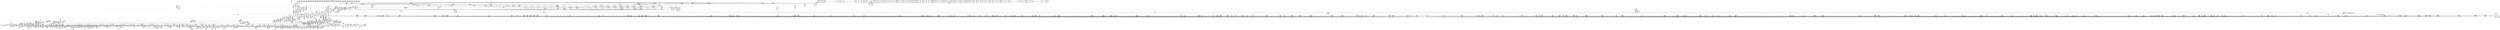 digraph {
	CE0x3ec12a0 [shape=record,shape=Mrecord,label="{CE0x3ec12a0|_call_void_mcount()_#2|*SummSource*}"]
	CE0x3e785b0 [shape=record,shape=Mrecord,label="{CE0x3e785b0|aa_cred_profile:tmp23|security/apparmor/include/context.h,100|*SummSource*}"]
	CE0x3e824d0 [shape=record,shape=Mrecord,label="{CE0x3e824d0|GLOBAL:__aa_current_profile|*Constant*|*SummSource*}"]
	CE0x3e09900 [shape=record,shape=Mrecord,label="{CE0x3e09900|16:_%struct.vfsmount*,_24:_%struct.dentry*,_32:_%struct.inode*,_408:_%struct.cred*,_456:_i8*,_:_CRE_181,182_}"]
	CE0x3e29c80 [shape=record,shape=Mrecord,label="{CE0x3e29c80|common_file_perm:f_cred|security/apparmor/lsm.c,429|*SummSink*}"]
	CE0x3e62870 [shape=record,shape=Mrecord,label="{CE0x3e62870|_ret_%struct.inode*_%tmp4,_!dbg_!15470|include/linux/fs.h,1916|*SummSource*}"]
	CE0x3ecd9b0 [shape=record,shape=Mrecord,label="{CE0x3ecd9b0|0:_i16,_4:_i32,_8:_i16,_40:_%struct.super_block*,_:_SCMRE_216,224_|*MultipleSource*|security/apparmor/lsm.c,435|security/apparmor/include/apparmor.h,117|Function::mediated_filesystem&Arg::inode::|*LoadInst*|include/linux/fs.h,1916}"]
	CE0x3e8fe30 [shape=record,shape=Mrecord,label="{CE0x3e8fe30|0:_i16,_:_CRE_0,1_}"]
	CE0x3e292c0 [shape=record,shape=Mrecord,label="{CE0x3e292c0|16:_%struct.vfsmount*,_24:_%struct.dentry*,_32:_%struct.inode*,_408:_%struct.cred*,_456:_i8*,_:_CRE_504,512_|*MultipleSource*|security/apparmor/lsm.c,428|Function::apparmor_file_permission&Arg::file::|Function::common_file_perm&Arg::file::}"]
	CE0x3e763e0 [shape=record,shape=Mrecord,label="{CE0x3e763e0|aa_file_perm:request|Function::aa_file_perm&Arg::request::|*SummSink*}"]
	CE0x3e7b6b0 [shape=record,shape=Mrecord,label="{CE0x3e7b6b0|%struct.vfsmount*_null|*Constant*}"]
	CE0x3ebfaa0 [shape=record,shape=Mrecord,label="{CE0x3ebfaa0|mediated_filesystem:tobool|security/apparmor/include/apparmor.h,117|*SummSource*}"]
	CE0x3e821c0 [shape=record,shape=Mrecord,label="{CE0x3e821c0|common_file_perm:call15|security/apparmor/lsm.c,438}"]
	CE0x3e70190 [shape=record,shape=Mrecord,label="{CE0x3e70190|common_file_perm:tmp15|security/apparmor/lsm.c,432}"]
	CE0x3e383b0 [shape=record,shape=Mrecord,label="{CE0x3e383b0|16:_%struct.vfsmount*,_24:_%struct.dentry*,_32:_%struct.inode*,_408:_%struct.cred*,_456:_i8*,_:_CRE_71,72_}"]
	CE0x3e83990 [shape=record,shape=Mrecord,label="{CE0x3e83990|common_file_perm:tmp27|security/apparmor/lsm.c,434|*SummSink*}"]
	CE0x3e8b020 [shape=record,shape=Mrecord,label="{CE0x3e8b020|common_file_perm:tmp38|security/apparmor/lsm.c,447|*SummSource*}"]
	CE0x3ebdbd0 [shape=record,shape=Mrecord,label="{CE0x3ebdbd0|80:_i64,_:_CRE_1896,1904_|*MultipleSource*|security/apparmor/include/apparmor.h,117|*LoadInst*|security/apparmor/include/apparmor.h,117}"]
	CE0x3f28ae0 [shape=record,shape=Mrecord,label="{CE0x3f28ae0|get_current:bb}"]
	CE0x3edb6e0 [shape=record,shape=Mrecord,label="{CE0x3edb6e0|0:_i16,_4:_i32,_8:_i16,_40:_%struct.super_block*,_:_SCMRE_540,544_|*MultipleSource*|security/apparmor/lsm.c,435|security/apparmor/include/apparmor.h,117|Function::mediated_filesystem&Arg::inode::|*LoadInst*|include/linux/fs.h,1916}"]
	CE0x3e903d0 [shape=record,shape=Mrecord,label="{CE0x3e903d0|common_file_perm:tmp47|security/apparmor/lsm.c,448}"]
	CE0x3ee8fa0 [shape=record,shape=Mrecord,label="{CE0x3ee8fa0|0:_i16,_4:_i32,_8:_i16,_40:_%struct.super_block*,_:_SCMRE_876,877_}"]
	CE0x3e5b0a0 [shape=record,shape=Mrecord,label="{CE0x3e5b0a0|0:_i16,_4:_i32,_8:_i16,_40:_%struct.super_block*,_:_SCMRE_72,76_|*MultipleSource*|security/apparmor/lsm.c,435|security/apparmor/include/apparmor.h,117|Function::mediated_filesystem&Arg::inode::|*LoadInst*|include/linux/fs.h,1916}"]
	CE0x3e7e150 [shape=record,shape=Mrecord,label="{CE0x3e7e150|i64*_getelementptr_inbounds_(_28_x_i64_,_28_x_i64_*___llvm_gcov_ctr87,_i64_0,_i64_16)|*Constant*|*SummSink*}"]
	CE0x3fa3680 [shape=record,shape=Mrecord,label="{CE0x3fa3680|GLOBAL:__llvm_gcov_ctr46|Global_var:__llvm_gcov_ctr46}"]
	CE0x3f9c760 [shape=record,shape=Mrecord,label="{CE0x3f9c760|aa_cred_profile:tmp33|security/apparmor/include/context.h,101}"]
	CE0x3eff350 [shape=record,shape=Mrecord,label="{CE0x3eff350|80:_i64,_:_CRE_32,40_|*MultipleSource*|security/apparmor/include/apparmor.h,117|*LoadInst*|security/apparmor/include/apparmor.h,117}"]
	CE0x3e9ed70 [shape=record,shape=Mrecord,label="{CE0x3e9ed70|aa_path_perm:entry|*SummSink*}"]
	CE0x3ef1e20 [shape=record,shape=Mrecord,label="{CE0x3ef1e20|80:_i64,_:_CRE_395,396_}"]
	CE0x3df0d50 [shape=record,shape=Mrecord,label="{CE0x3df0d50|apparmor_file_permission:call|security/apparmor/lsm.c,456}"]
	CE0x3f14a00 [shape=record,shape=Mrecord,label="{CE0x3f14a00|80:_i64,_:_CRE_1688,1696_|*MultipleSource*|security/apparmor/include/apparmor.h,117|*LoadInst*|security/apparmor/include/apparmor.h,117}"]
	CE0x3ec20d0 [shape=record,shape=Mrecord,label="{CE0x3ec20d0|_call_void_mcount()_#2|*SummSource*}"]
	CE0x3e30b80 [shape=record,shape=Mrecord,label="{CE0x3e30b80|16:_%struct.vfsmount*,_24:_%struct.dentry*,_32:_%struct.inode*,_408:_%struct.cred*,_456:_i8*,_:_CRE_84,85_}"]
	CE0x3ec2230 [shape=record,shape=Mrecord,label="{CE0x3ec2230|get_current:tmp4|./arch/x86/include/asm/current.h,14}"]
	CE0x3e7ba80 [shape=record,shape=Mrecord,label="{CE0x3e7ba80|mediated_filesystem:inode|Function::mediated_filesystem&Arg::inode::}"]
	CE0x3ef4a00 [shape=record,shape=Mrecord,label="{CE0x3ef4a00|80:_i64,_:_CRE_437,438_}"]
	CE0x3ec5390 [shape=record,shape=Mrecord,label="{CE0x3ec5390|aa_cred_profile:tmp28|security/apparmor/include/context.h,100|*SummSource*}"]
	CE0x3eb7bf0 [shape=record,shape=Mrecord,label="{CE0x3eb7bf0|aa_cred_profile:tobool4|security/apparmor/include/context.h,100}"]
	CE0x3e31710 [shape=record,shape=Mrecord,label="{CE0x3e31710|16:_%struct.vfsmount*,_24:_%struct.dentry*,_32:_%struct.inode*,_408:_%struct.cred*,_456:_i8*,_:_CRE_172,173_}"]
	CE0x3e2b7f0 [shape=record,shape=Mrecord,label="{CE0x3e2b7f0|common_file_perm:conv|security/apparmor/lsm.c,432|*SummSink*}"]
	CE0x3f21f60 [shape=record,shape=Mrecord,label="{CE0x3f21f60|GLOBAL:__llvm_gcov_ctr58|Global_var:__llvm_gcov_ctr58}"]
	CE0x3e3bbd0 [shape=record,shape=Mrecord,label="{CE0x3e3bbd0|common_file_perm:do.end7|*SummSink*}"]
	CE0x3e32f60 [shape=record,shape=Mrecord,label="{CE0x3e32f60|common_file_perm:if.end14|*SummSource*}"]
	CE0x3ec5dc0 [shape=record,shape=Mrecord,label="{CE0x3ec5dc0|i64*_getelementptr_inbounds_(_16_x_i64_,_16_x_i64_*___llvm_gcov_ctr46,_i64_0,_i64_15)|*Constant*|*SummSink*}"]
	CE0x3e83200 [shape=record,shape=Mrecord,label="{CE0x3e83200|GLOBAL:file_inode|*Constant*}"]
	CE0x3f572d0 [shape=record,shape=Mrecord,label="{CE0x3f572d0|void_(i8*,_i32,_i64)*_asm_sideeffect_1:_09ud2_0A.pushsection___bug_table,_22a_22_0A2:_09.long_1b_-_2b,_$_0:c_-_2b_0A_09.word_$_1:c_,_0_0A_09.org_2b+$_2:c_0A.popsection_,_i,i,i,_dirflag_,_fpsr_,_flags_}"]
	CE0x3f102d0 [shape=record,shape=Mrecord,label="{CE0x3f102d0|80:_i64,_:_CRE_1621,1622_}"]
	CE0x3e0caf0 [shape=record,shape=Mrecord,label="{CE0x3e0caf0|16:_%struct.vfsmount*,_24:_%struct.dentry*,_32:_%struct.inode*,_408:_%struct.cred*,_456:_i8*,_:_CRE_213,214_}"]
	CE0x3f15df0 [shape=record,shape=Mrecord,label="{CE0x3f15df0|80:_i64,_:_CRE_1784,1792_|*MultipleSource*|security/apparmor/include/apparmor.h,117|*LoadInst*|security/apparmor/include/apparmor.h,117}"]
	CE0x3efe050 [shape=record,shape=Mrecord,label="{CE0x3efe050|80:_i64,_:_CRE_896,1208_|*MultipleSource*|security/apparmor/include/apparmor.h,117|*LoadInst*|security/apparmor/include/apparmor.h,117}"]
	CE0x3f05c50 [shape=record,shape=Mrecord,label="{CE0x3f05c50|80:_i64,_:_CRE_1224,1225_}"]
	CE0x3f04be0 [shape=record,shape=Mrecord,label="{CE0x3f04be0|80:_i64,_:_CRE_1209,1210_}"]
	CE0x3f32290 [shape=record,shape=Mrecord,label="{CE0x3f32290|i64*_getelementptr_inbounds_(_16_x_i64_,_16_x_i64_*___llvm_gcov_ctr46,_i64_0,_i64_1)|*Constant*}"]
	CE0x3f0d0a0 [shape=record,shape=Mrecord,label="{CE0x3f0d0a0|80:_i64,_:_CRE_1352,1353_}"]
	CE0x3f10930 [shape=record,shape=Mrecord,label="{CE0x3f10930|80:_i64,_:_CRE_1627,1628_}"]
	CE0x3def570 [shape=record,shape=Mrecord,label="{CE0x3def570|apparmor_file_permission:mask|Function::apparmor_file_permission&Arg::mask::|*SummSource*}"]
	CE0x3f12090 [shape=record,shape=Mrecord,label="{CE0x3f12090|80:_i64,_:_CRE_1649,1650_}"]
	CE0x3e1de60 [shape=record,shape=Mrecord,label="{CE0x3e1de60|%struct.aa_task_cxt*_null|*Constant*|*SummSource*}"]
	CE0x3e6f050 [shape=record,shape=Mrecord,label="{CE0x3e6f050|common_file_perm:tmp17|security/apparmor/lsm.c,432|*SummSource*}"]
	CE0x3f125e0 [shape=record,shape=Mrecord,label="{CE0x3f125e0|80:_i64,_:_CRE_1654,1655_}"]
	CE0x3e97cc0 [shape=record,shape=Mrecord,label="{CE0x3e97cc0|aa_file_perm:bb|*SummSource*}"]
	CE0x3e29580 [shape=record,shape=Mrecord,label="{CE0x3e29580|common_file_perm:tmp4|*LoadInst*|security/apparmor/lsm.c,428}"]
	CE0x3e63910 [shape=record,shape=Mrecord,label="{CE0x3e63910|aa_cred_profile:tmp16|security/apparmor/include/context.h,100|*SummSink*}"]
	CE0x3e2d410 [shape=record,shape=Mrecord,label="{CE0x3e2d410|i32_0|*Constant*}"]
	CE0x3e9ef10 [shape=record,shape=Mrecord,label="{CE0x3e9ef10|aa_path_perm:profile|Function::aa_path_perm&Arg::profile::|*SummSink*}"]
	CE0x3e65f80 [shape=record,shape=Mrecord,label="{CE0x3e65f80|i64_3|*Constant*|*SummSink*}"]
	CE0x3e8d060 [shape=record,shape=Mrecord,label="{CE0x3e8d060|i64_19|*Constant*|*SummSource*}"]
	CE0x3ed88b0 [shape=record,shape=Mrecord,label="{CE0x3ed88b0|0:_i16,_4:_i32,_8:_i16,_40:_%struct.super_block*,_:_SCMRE_473,474_}"]
	CE0x3f2d010 [shape=record,shape=Mrecord,label="{CE0x3f2d010|__aa_current_profile:if.then}"]
	CE0x3e77690 [shape=record,shape=Mrecord,label="{CE0x3e77690|common_file_perm:tmp56|security/apparmor/lsm.c,449|*SummSource*}"]
	CE0x3e74100 [shape=record,shape=Mrecord,label="{CE0x3e74100|common_file_perm:tmp54|security/apparmor/lsm.c,447}"]
	CE0x3eeb9d0 [shape=record,shape=Mrecord,label="{CE0x3eeb9d0|0:_i16,_4:_i32,_8:_i16,_40:_%struct.super_block*,_:_SCMRE_903,904_}"]
	CE0x3efd6a0 [shape=record,shape=Mrecord,label="{CE0x3efd6a0|80:_i64,_:_CRE_704,708_|*MultipleSource*|security/apparmor/include/apparmor.h,117|*LoadInst*|security/apparmor/include/apparmor.h,117}"]
	CE0x3e77b10 [shape=record,shape=Mrecord,label="{CE0x3e77b10|common_file_perm:call27|security/apparmor/lsm.c,449}"]
	CE0x3e73e60 [shape=record,shape=Mrecord,label="{CE0x3e73e60|common_file_perm:tmp53|security/apparmor/lsm.c,447|*SummSource*}"]
	CE0x3e77560 [shape=record,shape=Mrecord,label="{CE0x3e77560|common_file_perm:tmp56|security/apparmor/lsm.c,449}"]
	CE0x3efadf0 [shape=record,shape=Mrecord,label="{CE0x3efadf0|80:_i64,_:_CRE_607,608_}"]
	CE0x3f201c0 [shape=record,shape=Mrecord,label="{CE0x3f201c0|__aa_current_profile:tmp10|security/apparmor/include/context.h,138}"]
	CE0x3e9c750 [shape=record,shape=Mrecord,label="{CE0x3e9c750|aa_cred_profile:do.body}"]
	CE0x3e394f0 [shape=record,shape=Mrecord,label="{CE0x3e394f0|file_inode:tmp|*SummSink*}"]
	CE0x3f0bd80 [shape=record,shape=Mrecord,label="{CE0x3f0bd80|80:_i64,_:_CRE_1334,1335_}"]
	CE0x3f25460 [shape=record,shape=Mrecord,label="{CE0x3f25460|aa_cred_profile:if.end}"]
	CE0x3ed5020 [shape=record,shape=Mrecord,label="{CE0x3ed5020|0:_i16,_4:_i32,_8:_i16,_40:_%struct.super_block*,_:_SCMRE_309,310_}"]
	CE0x3ec91b0 [shape=record,shape=Mrecord,label="{CE0x3ec91b0|aa_cred_profile:tmp34|security/apparmor/include/context.h,101}"]
	CE0x3e81ba0 [shape=record,shape=Mrecord,label="{CE0x3e81ba0|GLOBAL:__aa_current_profile|*Constant*}"]
	CE0x3eef8f0 [shape=record,shape=Mrecord,label="{CE0x3eef8f0|0:_i16,_4:_i32,_8:_i16,_40:_%struct.super_block*,_:_SCMRE_976,977_}"]
	CE0x3f10e80 [shape=record,shape=Mrecord,label="{CE0x3f10e80|80:_i64,_:_CRE_1632,1633_}"]
	CE0x3ef7e80 [shape=record,shape=Mrecord,label="{CE0x3ef7e80|80:_i64,_:_CRE_562,563_}"]
	CE0x3df8f60 [shape=record,shape=Mrecord,label="{CE0x3df8f60|16:_%struct.vfsmount*,_24:_%struct.dentry*,_32:_%struct.inode*,_408:_%struct.cred*,_456:_i8*,_:_CRE_193,194_}"]
	CE0x3f64180 [shape=record,shape=Mrecord,label="{CE0x3f64180|aa_file_perm:call2|security/apparmor/file.c,456|*SummSource*}"]
	CE0x3e056b0 [shape=record,shape=Mrecord,label="{CE0x3e056b0|common_file_perm:if.then|*SummSink*}"]
	CE0x3ef3b20 [shape=record,shape=Mrecord,label="{CE0x3ef3b20|80:_i64,_:_CRE_423,424_}"]
	CE0x3e21840 [shape=record,shape=Mrecord,label="{CE0x3e21840|common_file_perm:tmp29|security/apparmor/lsm.c,434}"]
	CE0x3e1a080 [shape=record,shape=Mrecord,label="{CE0x3e1a080|16:_%struct.vfsmount*,_24:_%struct.dentry*,_32:_%struct.inode*,_408:_%struct.cred*,_456:_i8*,_:_CRE_96,97_}"]
	CE0x3f34ac0 [shape=record,shape=Mrecord,label="{CE0x3f34ac0|i64_-2147483648|*Constant*|*SummSource*}"]
	CE0x3ec3fb0 [shape=record,shape=Mrecord,label="{CE0x3ec3fb0|aa_cred_profile:tmp26|security/apparmor/include/context.h,100}"]
	CE0x3ded580 [shape=record,shape=Mrecord,label="{CE0x3ded580|16:_%struct.vfsmount*,_24:_%struct.dentry*,_32:_%struct.inode*,_408:_%struct.cred*,_456:_i8*,_:_CRE_91,92_}"]
	CE0x3f062b0 [shape=record,shape=Mrecord,label="{CE0x3f062b0|80:_i64,_:_CRE_1230,1231_}"]
	CE0x3de5b60 [shape=record,shape=Mrecord,label="{CE0x3de5b60|16:_%struct.vfsmount*,_24:_%struct.dentry*,_32:_%struct.inode*,_408:_%struct.cred*,_456:_i8*,_:_CRE_155,156_}"]
	CE0x3f0fc20 [shape=record,shape=Mrecord,label="{CE0x3f0fc20|80:_i64,_:_CRE_1616,1617_}"]
	CE0x3e8b1a0 [shape=record,shape=Mrecord,label="{CE0x3e8b1a0|common_file_perm:tmp38|security/apparmor/lsm.c,447|*SummSink*}"]
	CE0x3f037e0 [shape=record,shape=Mrecord,label="{CE0x3f037e0|80:_i64,_:_CRE_320,328_|*MultipleSource*|security/apparmor/include/apparmor.h,117|*LoadInst*|security/apparmor/include/apparmor.h,117}"]
	CE0x3e10f60 [shape=record,shape=Mrecord,label="{CE0x3e10f60|aa_cred_profile:tmp7|security/apparmor/include/context.h,100}"]
	CE0x3e0c770 [shape=record,shape=Mrecord,label="{CE0x3e0c770|16:_%struct.vfsmount*,_24:_%struct.dentry*,_32:_%struct.inode*,_408:_%struct.cred*,_456:_i8*,_:_CRE_211,212_}"]
	CE0x3e11570 [shape=record,shape=Mrecord,label="{CE0x3e11570|common_file_perm:tmp3}"]
	CE0x3de6fd0 [shape=record,shape=Mrecord,label="{CE0x3de6fd0|apparmor_file_permission:tmp}"]
	CE0x3e737f0 [shape=record,shape=Mrecord,label="{CE0x3e737f0|common_file_perm:tmp52|security/apparmor/lsm.c,447}"]
	CE0x3e64e80 [shape=record,shape=Mrecord,label="{CE0x3e64e80|common_file_perm:tmp11|security/apparmor/lsm.c,432}"]
	CE0x3e616e0 [shape=record,shape=Mrecord,label="{CE0x3e616e0|__aa_current_profile:tobool|security/apparmor/include/context.h,138}"]
	CE0x3e82a10 [shape=record,shape=Mrecord,label="{CE0x3e82a10|__aa_current_profile:entry|*SummSource*}"]
	CE0x3f2edc0 [shape=record,shape=Mrecord,label="{CE0x3f2edc0|__aa_current_profile:bb}"]
	CE0x3ed17e0 [shape=record,shape=Mrecord,label="{CE0x3ed17e0|0:_i16,_4:_i32,_8:_i16,_40:_%struct.super_block*,_:_SCMRE_273,274_}"]
	CE0x3e7ab90 [shape=record,shape=Mrecord,label="{CE0x3e7ab90|i32_1|*Constant*|*SummSink*}"]
	CE0x3e3ce00 [shape=record,shape=Mrecord,label="{CE0x3e3ce00|16:_%struct.vfsmount*,_24:_%struct.dentry*,_32:_%struct.inode*,_408:_%struct.cred*,_456:_i8*,_:_CRE_216,224_|*MultipleSource*|security/apparmor/lsm.c,428|Function::apparmor_file_permission&Arg::file::|Function::common_file_perm&Arg::file::}"]
	CE0x3e91500 [shape=record,shape=Mrecord,label="{CE0x3e91500|__aa_current_profile:tmp15|security/apparmor/include/context.h,138|*SummSink*}"]
	CE0x3e55da0 [shape=record,shape=Mrecord,label="{CE0x3e55da0|0:_i16,_4:_i32,_8:_i16,_40:_%struct.super_block*,_:_SCMRE_2,4_|*MultipleSource*|security/apparmor/lsm.c,435|security/apparmor/include/apparmor.h,117|Function::mediated_filesystem&Arg::inode::|*LoadInst*|include/linux/fs.h,1916}"]
	CE0x3f12f70 [shape=record,shape=Mrecord,label="{CE0x3f12f70|80:_i64,_:_CRE_1663,1664_}"]
	CE0x3f02860 [shape=record,shape=Mrecord,label="{CE0x3f02860|80:_i64,_:_CRE_264,268_|*MultipleSource*|security/apparmor/include/apparmor.h,117|*LoadInst*|security/apparmor/include/apparmor.h,117}"]
	CE0x3e32570 [shape=record,shape=Mrecord,label="{CE0x3e32570|16:_%struct.vfsmount*,_24:_%struct.dentry*,_32:_%struct.inode*,_408:_%struct.cred*,_456:_i8*,_:_CRE_203,204_}"]
	CE0x3e81d40 [shape=record,shape=Mrecord,label="{CE0x3e81d40|common_file_perm:tmp35|security/apparmor/lsm.c,436|*SummSource*}"]
	CE0x3ef8e10 [shape=record,shape=Mrecord,label="{CE0x3ef8e10|80:_i64,_:_CRE_577,578_}"]
	CE0x3f2bca0 [shape=record,shape=Mrecord,label="{CE0x3f2bca0|_call_void_mcount()_#2|*SummSink*}"]
	CE0x3f03400 [shape=record,shape=Mrecord,label="{CE0x3f03400|80:_i64,_:_CRE_304,312_|*MultipleSource*|security/apparmor/include/apparmor.h,117|*LoadInst*|security/apparmor/include/apparmor.h,117}"]
	CE0x3e2fde0 [shape=record,shape=Mrecord,label="{CE0x3e2fde0|16:_%struct.vfsmount*,_24:_%struct.dentry*,_32:_%struct.inode*,_408:_%struct.cred*,_456:_i8*,_:_CRE_160,161_}"]
	CE0x3e56af0 [shape=record,shape=Mrecord,label="{CE0x3e56af0|i32_8|*Constant*|*SummSink*}"]
	CE0x3f5d500 [shape=record,shape=Mrecord,label="{CE0x3f5d500|aa_path_perm:op|Function::aa_path_perm&Arg::op::|*SummSink*}"]
	CE0x3f64420 [shape=record,shape=Mrecord,label="{CE0x3f64420|GLOBAL:aa_path_perm|*Constant*}"]
	CE0x3f22860 [shape=record,shape=Mrecord,label="{CE0x3f22860|COLLAPSED:_GCMRE___llvm_gcov_ctr58_internal_global_11_x_i64_zeroinitializer:_elem_0:default:}"]
	CE0x3f61700 [shape=record,shape=Mrecord,label="{CE0x3f61700|get_current:tmp}"]
	CE0x3ec96a0 [shape=record,shape=Mrecord,label="{CE0x3ec96a0|aa_cred_profile:tmp34|security/apparmor/include/context.h,101|*SummSink*}"]
	CE0x3e783e0 [shape=record,shape=Mrecord,label="{CE0x3e783e0|aa_cred_profile:tmp23|security/apparmor/include/context.h,100}"]
	CE0x3e33370 [shape=record,shape=Mrecord,label="{CE0x3e33370|file_inode:tmp3|*SummSource*}"]
	CE0x3e19ec0 [shape=record,shape=Mrecord,label="{CE0x3e19ec0|16:_%struct.vfsmount*,_24:_%struct.dentry*,_32:_%struct.inode*,_408:_%struct.cred*,_456:_i8*,_:_CRE_95,96_}"]
	CE0x3ee1780 [shape=record,shape=Mrecord,label="{CE0x3ee1780|0:_i16,_4:_i32,_8:_i16,_40:_%struct.super_block*,_:_SCMRE_609,610_}"]
	CE0x3ea2720 [shape=record,shape=Mrecord,label="{CE0x3ea2720|common_file_perm:retval.0|*SummSink*}"]
	CE0x3f12e60 [shape=record,shape=Mrecord,label="{CE0x3f12e60|80:_i64,_:_CRE_1662,1663_}"]
	CE0x3f25620 [shape=record,shape=Mrecord,label="{CE0x3f25620|0:_i8,_:_GCMR___aa_current_profile.__warned_internal_global_i8_0,_section_.data.unlikely_,_align_1:_elem_0:default:}"]
	CE0x3e65950 [shape=record,shape=Mrecord,label="{CE0x3e65950|common_file_perm:tobool|security/apparmor/lsm.c,432}"]
	CE0x3f2f0b0 [shape=record,shape=Mrecord,label="{CE0x3f2f0b0|__aa_current_profile:tmp4|security/apparmor/include/context.h,138|*SummSource*}"]
	CE0x3f055f0 [shape=record,shape=Mrecord,label="{CE0x3f055f0|80:_i64,_:_CRE_1218,1219_}"]
	CE0x3dfde10 [shape=record,shape=Mrecord,label="{CE0x3dfde10|common_file_perm:op|Function::common_file_perm&Arg::op::|*SummSource*}"]
	CE0x3ea26b0 [shape=record,shape=Mrecord,label="{CE0x3ea26b0|common_file_perm:retval.0|*SummSource*}"]
	CE0x3e19000 [shape=record,shape=Mrecord,label="{CE0x3e19000|16:_%struct.vfsmount*,_24:_%struct.dentry*,_32:_%struct.inode*,_408:_%struct.cred*,_456:_i8*,_:_CRE_136,140_|*MultipleSource*|security/apparmor/lsm.c,428|Function::apparmor_file_permission&Arg::file::|Function::common_file_perm&Arg::file::}"]
	CE0x3e65100 [shape=record,shape=Mrecord,label="{CE0x3e65100|common_file_perm:tmp11|security/apparmor/lsm.c,432|*SummSink*}"]
	CE0x3e7bfb0 [shape=record,shape=Mrecord,label="{CE0x3e7bfb0|_ret_i1_%lnot,_!dbg_!15473|security/apparmor/include/apparmor.h,117|*SummSink*}"]
	CE0x3eec4c0 [shape=record,shape=Mrecord,label="{CE0x3eec4c0|0:_i16,_4:_i32,_8:_i16,_40:_%struct.super_block*,_:_SCMRE_910,911_}"]
	CE0x3e68eb0 [shape=record,shape=Mrecord,label="{CE0x3e68eb0|common_file_perm:tobool|security/apparmor/lsm.c,432|*SummSource*}"]
	CE0x3e905c0 [shape=record,shape=Mrecord,label="{CE0x3e905c0|common_file_perm:tmp47|security/apparmor/lsm.c,448|*SummSink*}"]
	CE0x3efa130 [shape=record,shape=Mrecord,label="{CE0x3efa130|80:_i64,_:_CRE_595,596_}"]
	CE0x3eeaee0 [shape=record,shape=Mrecord,label="{CE0x3eeaee0|0:_i16,_4:_i32,_8:_i16,_40:_%struct.super_block*,_:_SCMRE_896,897_}"]
	CE0x3efbbc0 [shape=record,shape=Mrecord,label="{CE0x3efbbc0|80:_i64,_:_CRE_620,621_}"]
	CE0x3f09390 [shape=record,shape=Mrecord,label="{CE0x3f09390|80:_i64,_:_CRE_1276,1277_}"]
	CE0x3f052c0 [shape=record,shape=Mrecord,label="{CE0x3f052c0|80:_i64,_:_CRE_1215,1216_}"]
	CE0x3f11e70 [shape=record,shape=Mrecord,label="{CE0x3f11e70|80:_i64,_:_CRE_1647,1648_}"]
	CE0x3ef59f0 [shape=record,shape=Mrecord,label="{CE0x3ef59f0|80:_i64,_:_CRE_452,453_}"]
	CE0x3e303a0 [shape=record,shape=Mrecord,label="{CE0x3e303a0|__aa_current_profile:tobool1|security/apparmor/include/context.h,138|*SummSink*}"]
	CE0x3f2d460 [shape=record,shape=Mrecord,label="{CE0x3f2d460|__aa_current_profile:tmp3|*SummSink*}"]
	CE0x3e34fe0 [shape=record,shape=Mrecord,label="{CE0x3e34fe0|common_file_perm:lor.lhs.false}"]
	CE0x3f17940 [shape=record,shape=Mrecord,label="{CE0x3f17940|80:_i64,_:_CRE_1876,1877_}"]
	CE0x3ebe9c0 [shape=record,shape=Mrecord,label="{CE0x3ebe9c0|80:_i64,_:_CRE_2248,2256_|*MultipleSource*|security/apparmor/include/apparmor.h,117|*LoadInst*|security/apparmor/include/apparmor.h,117}"]
	CE0x3f0bb60 [shape=record,shape=Mrecord,label="{CE0x3f0bb60|80:_i64,_:_CRE_1332,1333_}"]
	CE0x3fa1b90 [shape=record,shape=Mrecord,label="{CE0x3fa1b90|file_inode17:bb}"]
	CE0x3ef9f10 [shape=record,shape=Mrecord,label="{CE0x3ef9f10|80:_i64,_:_CRE_593,594_}"]
	CE0x3ec2170 [shape=record,shape=Mrecord,label="{CE0x3ec2170|_call_void_mcount()_#2|*SummSink*}"]
	CE0x3e76580 [shape=record,shape=Mrecord,label="{CE0x3e76580|_ret_i32_%call2,_!dbg_!15480|security/apparmor/file.c,456}"]
	CE0x3f21d60 [shape=record,shape=Mrecord,label="{CE0x3f21d60|i64*_getelementptr_inbounds_(_2_x_i64_,_2_x_i64_*___llvm_gcov_ctr2919,_i64_0,_i64_1)|*Constant*|*SummSink*}"]
	CE0x3ef35d0 [shape=record,shape=Mrecord,label="{CE0x3ef35d0|80:_i64,_:_CRE_418,419_}"]
	CE0x3f2e240 [shape=record,shape=Mrecord,label="{CE0x3f2e240|__aa_current_profile:if.end|*SummSink*}"]
	CE0x3ef8590 [shape=record,shape=Mrecord,label="{CE0x3ef8590|80:_i64,_:_CRE_569,570_}"]
	CE0x3e173b0 [shape=record,shape=Mrecord,label="{CE0x3e173b0|44:_i32,_48:_i16,_128:_i8*,_:_SCMRE_20,24_|*MultipleSource*|Function::aa_cred_profile&Arg::cred::|*LoadInst*|security/apparmor/lsm.c,429|security/apparmor/include/context.h,99}"]
	CE0x3f05a30 [shape=record,shape=Mrecord,label="{CE0x3f05a30|80:_i64,_:_CRE_1222,1223_}"]
	CE0x3def890 [shape=record,shape=Mrecord,label="{CE0x3def890|apparmor_file_permission:tmp1|*SummSource*}"]
	CE0x3ef66b0 [shape=record,shape=Mrecord,label="{CE0x3ef66b0|80:_i64,_:_CRE_464,472_|*MultipleSource*|security/apparmor/include/apparmor.h,117|*LoadInst*|security/apparmor/include/apparmor.h,117}"]
	CE0x3e56390 [shape=record,shape=Mrecord,label="{CE0x3e56390|__aa_current_profile:tmp7|security/apparmor/include/context.h,138}"]
	CE0x3f64890 [shape=record,shape=Mrecord,label="{CE0x3f64890|aa_path_perm:request|Function::aa_path_perm&Arg::request::}"]
	CE0x3eeaa30 [shape=record,shape=Mrecord,label="{CE0x3eeaa30|0:_i16,_4:_i32,_8:_i16,_40:_%struct.super_block*,_:_SCMRE_893,894_}"]
	CE0x3ec3d80 [shape=record,shape=Mrecord,label="{CE0x3ec3d80|aa_cred_profile:tmp31|security/apparmor/include/context.h,100|*SummSource*}"]
	CE0x3f16d70 [shape=record,shape=Mrecord,label="{CE0x3f16d70|80:_i64,_:_CRE_1848,1856_|*MultipleSource*|security/apparmor/include/apparmor.h,117|*LoadInst*|security/apparmor/include/apparmor.h,117}"]
	CE0x3ef1560 [shape=record,shape=Mrecord,label="{CE0x3ef1560|mediated_filesystem:tmp4|*LoadInst*|security/apparmor/include/apparmor.h,117|*SummSource*}"]
	CE0x3f0ad90 [shape=record,shape=Mrecord,label="{CE0x3f0ad90|80:_i64,_:_CRE_1319,1320_}"]
	CE0x3e2b900 [shape=record,shape=Mrecord,label="{CE0x3e2b900|i64_0|*Constant*}"]
	CE0x3e68080 [shape=record,shape=Mrecord,label="{CE0x3e68080|common_file_perm:tmp13|security/apparmor/lsm.c,432}"]
	CE0x3f22590 [shape=record,shape=Mrecord,label="{CE0x3f22590|aa_file_perm:uid|security/apparmor/file.c,451}"]
	CE0x3eb7d30 [shape=record,shape=Mrecord,label="{CE0x3eb7d30|0:_i16,_4:_i32,_8:_i16,_40:_%struct.super_block*,_:_SCMRE_150,151_}"]
	CE0x3f0d1b0 [shape=record,shape=Mrecord,label="{CE0x3f0d1b0|80:_i64,_:_CRE_1353,1354_}"]
	CE0x3ecf8a0 [shape=record,shape=Mrecord,label="{CE0x3ecf8a0|0:_i16,_4:_i32,_8:_i16,_40:_%struct.super_block*,_:_SCMRE_253,254_}"]
	CE0x3df6cc0 [shape=record,shape=Mrecord,label="{CE0x3df6cc0|aa_cred_profile:bb}"]
	CE0x3ee8960 [shape=record,shape=Mrecord,label="{CE0x3ee8960|0:_i16,_4:_i32,_8:_i16,_40:_%struct.super_block*,_:_SCMRE_872,873_}"]
	CE0x3f10a40 [shape=record,shape=Mrecord,label="{CE0x3f10a40|80:_i64,_:_CRE_1628,1629_}"]
	CE0x3e0ed30 [shape=record,shape=Mrecord,label="{CE0x3e0ed30|i32_0|*Constant*|*SummSink*}"]
	CE0x3e71a40 [shape=record,shape=Mrecord,label="{CE0x3e71a40|i32_-1|*Constant*|*SummSink*}"]
	CE0x3e610f0 [shape=record,shape=Mrecord,label="{CE0x3e610f0|aa_cred_profile:tmp3|*SummSink*}"]
	CE0x3f297e0 [shape=record,shape=Mrecord,label="{CE0x3f297e0|__aa_current_profile:tmp12|security/apparmor/include/context.h,138|*SummSink*}"]
	CE0x3e2adb0 [shape=record,shape=Mrecord,label="{CE0x3e2adb0|common_file_perm:lnot2|security/apparmor/lsm.c,432|*SummSource*}"]
	CE0x3ef8480 [shape=record,shape=Mrecord,label="{CE0x3ef8480|80:_i64,_:_CRE_568,569_}"]
	CE0x3e3ae20 [shape=record,shape=Mrecord,label="{CE0x3e3ae20|44:_i32,_48:_i16,_128:_i8*,_:_SCMRE_36,40_|*MultipleSource*|Function::aa_cred_profile&Arg::cred::|*LoadInst*|security/apparmor/lsm.c,429|security/apparmor/include/context.h,99}"]
	"CONST[source:1(input),value:2(dynamic)][purpose:{operation}][SrcIdx:3]"
	CE0x3edc240 [shape=record,shape=Mrecord,label="{CE0x3edc240|0:_i16,_4:_i32,_8:_i16,_40:_%struct.super_block*,_:_SCMRE_554,555_}"]
	CE0x3ee68d0 [shape=record,shape=Mrecord,label="{CE0x3ee68d0|0:_i16,_4:_i32,_8:_i16,_40:_%struct.super_block*,_:_SCMRE_808,816_|*MultipleSource*|security/apparmor/lsm.c,435|security/apparmor/include/apparmor.h,117|Function::mediated_filesystem&Arg::inode::|*LoadInst*|include/linux/fs.h,1916}"]
	CE0x3f064d0 [shape=record,shape=Mrecord,label="{CE0x3f064d0|80:_i64,_:_CRE_1232,1233_}"]
	CE0x3eb50f0 [shape=record,shape=Mrecord,label="{CE0x3eb50f0|aa_cred_profile:tmp10|security/apparmor/include/context.h,100|*SummSink*}"]
	CE0x3f9f660 [shape=record,shape=Mrecord,label="{CE0x3f9f660|file_inode17:bb|*SummSource*}"]
	CE0x3e8d840 [shape=record,shape=Mrecord,label="{CE0x3e8d840|i64_20|*Constant*|*SummSource*}"]
	CE0x3ed3720 [shape=record,shape=Mrecord,label="{CE0x3ed3720|0:_i16,_4:_i32,_8:_i16,_40:_%struct.super_block*,_:_SCMRE_293,294_}"]
	CE0x3e7ce90 [shape=record,shape=Mrecord,label="{CE0x3e7ce90|common_file_perm:tmp31|security/apparmor/lsm.c,434}"]
	CE0x3f03bc0 [shape=record,shape=Mrecord,label="{CE0x3f03bc0|80:_i64,_:_CRE_336,344_|*MultipleSource*|security/apparmor/include/apparmor.h,117|*LoadInst*|security/apparmor/include/apparmor.h,117}"]
	CE0x3eb5f50 [shape=record,shape=Mrecord,label="{CE0x3eb5f50|aa_cred_profile:tmp11|security/apparmor/include/context.h,100}"]
	CE0x3ee8640 [shape=record,shape=Mrecord,label="{CE0x3ee8640|0:_i16,_4:_i32,_8:_i16,_40:_%struct.super_block*,_:_SCMRE_870,871_}"]
	CE0x3e5f860 [shape=record,shape=Mrecord,label="{CE0x3e5f860|file_inode17:tmp4|*LoadInst*|include/linux/fs.h,1916}"]
	CE0x3e676d0 [shape=record,shape=Mrecord,label="{CE0x3e676d0|i64*_getelementptr_inbounds_(_28_x_i64_,_28_x_i64_*___llvm_gcov_ctr87,_i64_0,_i64_5)|*Constant*|*SummSource*}"]
	CE0x3f2a3c0 [shape=record,shape=Mrecord,label="{CE0x3f2a3c0|i64*_getelementptr_inbounds_(_2_x_i64_,_2_x_i64_*___llvm_gcov_ctr12,_i64_0,_i64_0)|*Constant*|*SummSource*}"]
	CE0x3ec0740 [shape=record,shape=Mrecord,label="{CE0x3ec0740|__aa_current_profile:land.lhs.true2}"]
	CE0x3e11e90 [shape=record,shape=Mrecord,label="{CE0x3e11e90|16:_%struct.vfsmount*,_24:_%struct.dentry*,_32:_%struct.inode*,_408:_%struct.cred*,_456:_i8*,_:_CRE_0,1_}"]
	CE0x3e837a0 [shape=record,shape=Mrecord,label="{CE0x3e837a0|common_file_perm:tmp27|security/apparmor/lsm.c,434}"]
	CE0x3e8d6a0 [shape=record,shape=Mrecord,label="{CE0x3e8d6a0|i64_20|*Constant*}"]
	"CONST[source:1(input),value:2(dynamic)][purpose:{object}][SrcIdx:2]"
	CE0x3e59540 [shape=record,shape=Mrecord,label="{CE0x3e59540|i64_6|*Constant*|*SummSource*}"]
	CE0x3ed4530 [shape=record,shape=Mrecord,label="{CE0x3ed4530|0:_i16,_4:_i32,_8:_i16,_40:_%struct.super_block*,_:_SCMRE_302,303_}"]
	CE0x3e318d0 [shape=record,shape=Mrecord,label="{CE0x3e318d0|16:_%struct.vfsmount*,_24:_%struct.dentry*,_32:_%struct.inode*,_408:_%struct.cred*,_456:_i8*,_:_CRE_173,174_}"]
	CE0x3ec81a0 [shape=record,shape=Mrecord,label="{CE0x3ec81a0|aa_cred_profile:tmp32|security/apparmor/include/context.h,101}"]
	CE0x3f2cdd0 [shape=record,shape=Mrecord,label="{CE0x3f2cdd0|_call_void_mcount()_#2}"]
	CE0x3e64490 [shape=record,shape=Mrecord,label="{CE0x3e64490|_ret_i1_%lnot,_!dbg_!15473|security/apparmor/include/apparmor.h,117}"]
	CE0x3e7b510 [shape=record,shape=Mrecord,label="{CE0x3e7b510|common_file_perm:mnt|security/apparmor/lsm.c,434|*SummSource*}"]
	CE0x3e7c720 [shape=record,shape=Mrecord,label="{CE0x3e7c720|i64_14|*Constant*|*SummSource*}"]
	CE0x3df4fe0 [shape=record,shape=Mrecord,label="{CE0x3df4fe0|i64*_getelementptr_inbounds_(_2_x_i64_,_2_x_i64_*___llvm_gcov_ctr86,_i64_0,_i64_0)|*Constant*}"]
	CE0x3e04600 [shape=record,shape=Mrecord,label="{CE0x3e04600|16:_%struct.vfsmount*,_24:_%struct.dentry*,_32:_%struct.inode*,_408:_%struct.cred*,_456:_i8*,_:_CRE_149,150_}"]
	CE0x3e07220 [shape=record,shape=Mrecord,label="{CE0x3e07220|16:_%struct.vfsmount*,_24:_%struct.dentry*,_32:_%struct.inode*,_408:_%struct.cred*,_456:_i8*,_:_CRE_165,166_}"]
	CE0x3f14070 [shape=record,shape=Mrecord,label="{CE0x3f14070|80:_i64,_:_CRE_1679,1680_}"]
	CE0x3fa3fe0 [shape=record,shape=Mrecord,label="{CE0x3fa3fe0|aa_cred_profile:tmp7|security/apparmor/include/context.h,100}"]
	CE0x3ef6160 [shape=record,shape=Mrecord,label="{CE0x3ef6160|80:_i64,_:_CRE_459,460_}"]
	CE0x3e345c0 [shape=record,shape=Mrecord,label="{CE0x3e345c0|file_inode:tmp3}"]
	CE0x3e786d0 [shape=record,shape=Mrecord,label="{CE0x3e786d0|aa_cred_profile:tmp23|security/apparmor/include/context.h,100|*SummSink*}"]
	CE0x3f0db40 [shape=record,shape=Mrecord,label="{CE0x3f0db40|80:_i64,_:_CRE_1362,1363_}"]
	CE0x3f085c0 [shape=record,shape=Mrecord,label="{CE0x3f085c0|80:_i64,_:_CRE_1263,1264_}"]
	CE0x3e093c0 [shape=record,shape=Mrecord,label="{CE0x3e093c0|16:_%struct.vfsmount*,_24:_%struct.dentry*,_32:_%struct.inode*,_408:_%struct.cred*,_456:_i8*,_:_CRE_178,179_}"]
	CE0x3e0d4b0 [shape=record,shape=Mrecord,label="{CE0x3e0d4b0|common_file_perm:tmp22|security/apparmor/lsm.c,432}"]
	CE0x3e226c0 [shape=record,shape=Mrecord,label="{CE0x3e226c0|common_file_perm:call12|security/apparmor/lsm.c,435|*SummSink*}"]
	CE0x3e80220 [shape=record,shape=Mrecord,label="{CE0x3e80220|COLLAPSED:_CRE:_elem_0::|security/apparmor/lsm.c,447}"]
	CE0x3f1ff70 [shape=record,shape=Mrecord,label="{CE0x3f1ff70|i64_4|*Constant*}"]
	CE0x3e9f0e0 [shape=record,shape=Mrecord,label="{CE0x3e9f0e0|aa_path_perm:path|Function::aa_path_perm&Arg::path::|*SummSource*}"]
	CE0x3e334b0 [shape=record,shape=Mrecord,label="{CE0x3e334b0|_call_void_mcount()_#2}"]
	CE0x3e6ea40 [shape=record,shape=Mrecord,label="{CE0x3e6ea40|i64*_getelementptr_inbounds_(_28_x_i64_,_28_x_i64_*___llvm_gcov_ctr87,_i64_0,_i64_7)|*Constant*|*SummSink*}"]
	CE0x3ec70e0 [shape=record,shape=Mrecord,label="{CE0x3ec70e0|0:_i16,_4:_i32,_8:_i16,_40:_%struct.super_block*,_:_SCMRE_165,166_}"]
	CE0x3e2aae0 [shape=record,shape=Mrecord,label="{CE0x3e2aae0|common_file_perm:lnot1|security/apparmor/lsm.c,432|*SummSink*}"]
	CE0x3f065e0 [shape=record,shape=Mrecord,label="{CE0x3f065e0|80:_i64,_:_CRE_1233,1234_}"]
	CE0x3e90a40 [shape=record,shape=Mrecord,label="{CE0x3e90a40|common_file_perm:tmp48|security/apparmor/lsm.c,448|*SummSource*}"]
	CE0x3ef9580 [shape=record,shape=Mrecord,label="{CE0x3ef9580|80:_i64,_:_CRE_584,585_}"]
	CE0x3f0f650 [shape=record,shape=Mrecord,label="{CE0x3f0f650|80:_i64,_:_CRE_1596,1600_|*MultipleSource*|security/apparmor/include/apparmor.h,117|*LoadInst*|security/apparmor/include/apparmor.h,117}"]
	CE0x3e7bb90 [shape=record,shape=Mrecord,label="{CE0x3e7bb90|mediated_filesystem:inode|Function::mediated_filesystem&Arg::inode::|*SummSource*}"]
	CE0x3e5c3b0 [shape=record,shape=Mrecord,label="{CE0x3e5c3b0|aa_cred_profile:tmp6|security/apparmor/include/context.h,100|*SummSink*}"]
	CE0x3f12b30 [shape=record,shape=Mrecord,label="{CE0x3f12b30|80:_i64,_:_CRE_1659,1660_}"]
	CE0x3ecf710 [shape=record,shape=Mrecord,label="{CE0x3ecf710|0:_i16,_4:_i32,_8:_i16,_40:_%struct.super_block*,_:_SCMRE_252,253_}"]
	CE0x3ef5390 [shape=record,shape=Mrecord,label="{CE0x3ef5390|80:_i64,_:_CRE_446,447_}"]
	CE0x3ece4d0 [shape=record,shape=Mrecord,label="{CE0x3ece4d0|0:_i16,_4:_i32,_8:_i16,_40:_%struct.super_block*,_:_SCMRE_241,242_}"]
	CE0x3ed06b0 [shape=record,shape=Mrecord,label="{CE0x3ed06b0|0:_i16,_4:_i32,_8:_i16,_40:_%struct.super_block*,_:_SCMRE_262,263_}"]
	CE0x3e8ab90 [shape=record,shape=Mrecord,label="{CE0x3e8ab90|common_file_perm:tmp37|security/apparmor/lsm.c,447}"]
	CE0x3f13b20 [shape=record,shape=Mrecord,label="{CE0x3f13b20|80:_i64,_:_CRE_1674,1675_}"]
	CE0x3e05550 [shape=record,shape=Mrecord,label="{CE0x3e05550|common_file_perm:bb|*SummSink*}"]
	CE0x3ee4330 [shape=record,shape=Mrecord,label="{CE0x3ee4330|0:_i16,_4:_i32,_8:_i16,_40:_%struct.super_block*,_:_SCMRE_684,688_|*MultipleSource*|security/apparmor/lsm.c,435|security/apparmor/include/apparmor.h,117|Function::mediated_filesystem&Arg::inode::|*LoadInst*|include/linux/fs.h,1916}"]
	CE0x3e34220 [shape=record,shape=Mrecord,label="{CE0x3e34220|16:_%struct.vfsmount*,_24:_%struct.dentry*,_32:_%struct.inode*,_408:_%struct.cred*,_456:_i8*,_:_CRE_15,16_}"]
	CE0x3dfad10 [shape=record,shape=Mrecord,label="{CE0x3dfad10|get_current:tmp2|*SummSink*}"]
	CE0x3f12c40 [shape=record,shape=Mrecord,label="{CE0x3f12c40|80:_i64,_:_CRE_1660,1661_}"]
	CE0x3f56100 [shape=record,shape=Mrecord,label="{CE0x3f56100|aa_file_perm:call1|security/apparmor/file.c,453|*SummSink*}"]
	CE0x3f0a510 [shape=record,shape=Mrecord,label="{CE0x3f0a510|80:_i64,_:_CRE_1311,1312_}"]
	CE0x3e899c0 [shape=record,shape=Mrecord,label="{CE0x3e899c0|aa_cred_profile:tmp18|security/apparmor/include/context.h,100|*SummSink*}"]
	CE0x3e75230 [shape=record,shape=Mrecord,label="{CE0x3e75230|aa_file_perm:entry|*SummSink*}"]
	CE0x3e25640 [shape=record,shape=Mrecord,label="{CE0x3e25640|16:_%struct.vfsmount*,_24:_%struct.dentry*,_32:_%struct.inode*,_408:_%struct.cred*,_456:_i8*,_:_CRE_360,368_|*MultipleSource*|security/apparmor/lsm.c,428|Function::apparmor_file_permission&Arg::file::|Function::common_file_perm&Arg::file::}"]
	CE0x3e28740 [shape=record,shape=Mrecord,label="{CE0x3e28740|16:_%struct.vfsmount*,_24:_%struct.dentry*,_32:_%struct.inode*,_408:_%struct.cred*,_456:_i8*,_:_CRE_472,480_|*MultipleSource*|security/apparmor/lsm.c,428|Function::apparmor_file_permission&Arg::file::|Function::common_file_perm&Arg::file::}"]
	CE0x3e2de80 [shape=record,shape=Mrecord,label="{CE0x3e2de80|aa_cred_profile:do.body6|*SummSource*}"]
	CE0x3f335f0 [shape=record,shape=Mrecord,label="{CE0x3f335f0|i64*_getelementptr_inbounds_(_11_x_i64_,_11_x_i64_*___llvm_gcov_ctr58,_i64_0,_i64_8)|*Constant*|*SummSource*}"]
	CE0x3e7f2c0 [shape=record,shape=Mrecord,label="{CE0x3e7f2c0|common_file_perm:tmp25|security/apparmor/lsm.c,434|*SummSink*}"]
	CE0x3deeb20 [shape=record,shape=Mrecord,label="{CE0x3deeb20|apparmor_file_permission:file|Function::apparmor_file_permission&Arg::file::|*SummSource*}"]
	CE0x3e6e4c0 [shape=record,shape=Mrecord,label="{CE0x3e6e4c0|common_file_perm:tmp16|security/apparmor/lsm.c,432|*SummSink*}"]
	CE0x3e2ce40 [shape=record,shape=Mrecord,label="{CE0x3e2ce40|aa_cred_profile:do.end|*SummSink*}"]
	CE0x3e6c720 [shape=record,shape=Mrecord,label="{CE0x3e6c720|void_(i8*,_i32,_i64)*_asm_sideeffect_1:_09ud2_0A.pushsection___bug_table,_22a_22_0A2:_09.long_1b_-_2b,_$_0:c_-_2b_0A_09.word_$_1:c_,_0_0A_09.org_2b+$_2:c_0A.popsection_,_i,i,i,_dirflag_,_fpsr_,_flags_}"]
	CE0x3ef8260 [shape=record,shape=Mrecord,label="{CE0x3ef8260|80:_i64,_:_CRE_566,567_}"]
	CE0x3f0a2f0 [shape=record,shape=Mrecord,label="{CE0x3f0a2f0|80:_i64,_:_CRE_1309,1310_}"]
	CE0x3ed2140 [shape=record,shape=Mrecord,label="{CE0x3ed2140|0:_i16,_4:_i32,_8:_i16,_40:_%struct.super_block*,_:_SCMRE_279,280_}"]
	CE0x3ecfd50 [shape=record,shape=Mrecord,label="{CE0x3ecfd50|0:_i16,_4:_i32,_8:_i16,_40:_%struct.super_block*,_:_SCMRE_256,257_}"]
	CE0x3ed70d0 [shape=record,shape=Mrecord,label="{CE0x3ed70d0|0:_i16,_4:_i32,_8:_i16,_40:_%struct.super_block*,_:_SCMRE_408,416_|*MultipleSource*|security/apparmor/lsm.c,435|security/apparmor/include/apparmor.h,117|Function::mediated_filesystem&Arg::inode::|*LoadInst*|include/linux/fs.h,1916}"]
	CE0x3e032b0 [shape=record,shape=Mrecord,label="{CE0x3e032b0|common_file_perm:tmp10|security/apparmor/lsm.c,432}"]
	CE0x3f227f0 [shape=record,shape=Mrecord,label="{CE0x3f227f0|__aa_current_profile:tmp}"]
	CE0x3ef2e60 [shape=record,shape=Mrecord,label="{CE0x3ef2e60|80:_i64,_:_CRE_411,412_}"]
	CE0x3e56f10 [shape=record,shape=Mrecord,label="{CE0x3e56f10|i64*_getelementptr_inbounds_(_16_x_i64_,_16_x_i64_*___llvm_gcov_ctr46,_i64_0,_i64_4)|*Constant*|*SummSink*}"]
	CE0x3ecea20 [shape=record,shape=Mrecord,label="{CE0x3ecea20|0:_i16,_4:_i32,_8:_i16,_40:_%struct.super_block*,_:_SCMRE_243,244_}"]
	CE0x3efc110 [shape=record,shape=Mrecord,label="{CE0x3efc110|80:_i64,_:_CRE_625,626_}"]
	CE0x3df3e70 [shape=record,shape=Mrecord,label="{CE0x3df3e70|16:_%struct.vfsmount*,_24:_%struct.dentry*,_32:_%struct.inode*,_408:_%struct.cred*,_456:_i8*,_:_CRE_10,11_}"]
	CE0x3e1c150 [shape=record,shape=Mrecord,label="{CE0x3e1c150|aa_cred_profile:tmp12|security/apparmor/include/context.h,100}"]
	CE0x3df2af0 [shape=record,shape=Mrecord,label="{CE0x3df2af0|16:_%struct.vfsmount*,_24:_%struct.dentry*,_32:_%struct.inode*,_408:_%struct.cred*,_456:_i8*,_:_CRE_9,10_}"]
	CE0x3e926d0 [shape=record,shape=Mrecord,label="{CE0x3e926d0|_call_void_lockdep_rcu_suspicious(i8*_getelementptr_inbounds_(_36_x_i8_,_36_x_i8_*_.str12,_i32_0,_i32_0),_i32_138,_i8*_getelementptr_inbounds_(_45_x_i8_,_45_x_i8_*_.str14,_i32_0,_i32_0))_#7,_!dbg_!15483|security/apparmor/include/context.h,138}"]
	CE0x3f0ca40 [shape=record,shape=Mrecord,label="{CE0x3f0ca40|80:_i64,_:_CRE_1346,1347_}"]
	CE0x3fa5c70 [shape=record,shape=Mrecord,label="{CE0x3fa5c70|i64*_getelementptr_inbounds_(_2_x_i64_,_2_x_i64_*___llvm_gcov_ctr2919,_i64_0,_i64_0)|*Constant*}"]
	CE0x3e044d0 [shape=record,shape=Mrecord,label="{CE0x3e044d0|16:_%struct.vfsmount*,_24:_%struct.dentry*,_32:_%struct.inode*,_408:_%struct.cred*,_456:_i8*,_:_CRE_148,149_}"]
	CE0x3edf390 [shape=record,shape=Mrecord,label="{CE0x3edf390|0:_i16,_4:_i32,_8:_i16,_40:_%struct.super_block*,_:_SCMRE_586,587_}"]
	CE0x3e3cc40 [shape=record,shape=Mrecord,label="{CE0x3e3cc40|16:_%struct.vfsmount*,_24:_%struct.dentry*,_32:_%struct.inode*,_408:_%struct.cred*,_456:_i8*,_:_CRE_215,216_}"]
	CE0x3e7d7a0 [shape=record,shape=Mrecord,label="{CE0x3e7d7a0|common_file_perm:tmp33|security/apparmor/lsm.c,434}"]
	CE0x3e25c40 [shape=record,shape=Mrecord,label="{CE0x3e25c40|16:_%struct.vfsmount*,_24:_%struct.dentry*,_32:_%struct.inode*,_408:_%struct.cred*,_456:_i8*,_:_CRE_376,384_|*MultipleSource*|security/apparmor/lsm.c,428|Function::apparmor_file_permission&Arg::file::|Function::common_file_perm&Arg::file::}"]
	CE0x3e05160 [shape=record,shape=Mrecord,label="{CE0x3e05160|16:_%struct.vfsmount*,_24:_%struct.dentry*,_32:_%struct.inode*,_408:_%struct.cred*,_456:_i8*,_:_CRE_82,83_}"]
	CE0x3ee75a0 [shape=record,shape=Mrecord,label="{CE0x3ee75a0|0:_i16,_4:_i32,_8:_i16,_40:_%struct.super_block*,_:_SCMRE_848,856_|*MultipleSource*|security/apparmor/lsm.c,435|security/apparmor/include/apparmor.h,117|Function::mediated_filesystem&Arg::inode::|*LoadInst*|include/linux/fs.h,1916}"]
	CE0x3ef4290 [shape=record,shape=Mrecord,label="{CE0x3ef4290|80:_i64,_:_CRE_430,431_}"]
	CE0x3ec9820 [shape=record,shape=Mrecord,label="{CE0x3ec9820|file_inode:bb}"]
	CE0x3e13550 [shape=record,shape=Mrecord,label="{CE0x3e13550|common_file_perm:tmp1|*SummSource*}"]
	CE0x3e73f90 [shape=record,shape=Mrecord,label="{CE0x3e73f90|common_file_perm:tmp53|security/apparmor/lsm.c,447|*SummSink*}"]
	CE0x3ef45c0 [shape=record,shape=Mrecord,label="{CE0x3ef45c0|80:_i64,_:_CRE_433,434_}"]
	CE0x3e62aa0 [shape=record,shape=Mrecord,label="{CE0x3e62aa0|aa_cred_profile:tmp15|security/apparmor/include/context.h,100}"]
	CE0x3f0c4f0 [shape=record,shape=Mrecord,label="{CE0x3f0c4f0|80:_i64,_:_CRE_1341,1342_}"]
	CE0x3ec8210 [shape=record,shape=Mrecord,label="{CE0x3ec8210|aa_cred_profile:tmp32|security/apparmor/include/context.h,101|*SummSource*}"]
	CE0x3e2e920 [shape=record,shape=Mrecord,label="{CE0x3e2e920|aa_cred_profile:do.end|*SummSource*}"]
	CE0x3ee3d80 [shape=record,shape=Mrecord,label="{CE0x3ee3d80|0:_i16,_4:_i32,_8:_i16,_40:_%struct.super_block*,_:_SCMRE_672,680_|*MultipleSource*|security/apparmor/lsm.c,435|security/apparmor/include/apparmor.h,117|Function::mediated_filesystem&Arg::inode::|*LoadInst*|include/linux/fs.h,1916}"]
	CE0x3eda1d0 [shape=record,shape=Mrecord,label="{CE0x3eda1d0|0:_i16,_4:_i32,_8:_i16,_40:_%struct.super_block*,_:_SCMRE_496,500_|*MultipleSource*|security/apparmor/lsm.c,435|security/apparmor/include/apparmor.h,117|Function::mediated_filesystem&Arg::inode::|*LoadInst*|include/linux/fs.h,1916}"]
	CE0x3e6f360 [shape=record,shape=Mrecord,label="{CE0x3e6f360|common_file_perm:tmp17|security/apparmor/lsm.c,432|*SummSink*}"]
	CE0x3df9b20 [shape=record,shape=Mrecord,label="{CE0x3df9b20|16:_%struct.vfsmount*,_24:_%struct.dentry*,_32:_%struct.inode*,_408:_%struct.cred*,_456:_i8*,_:_CRE_114,115_}"]
	CE0x3eeb390 [shape=record,shape=Mrecord,label="{CE0x3eeb390|0:_i16,_4:_i32,_8:_i16,_40:_%struct.super_block*,_:_SCMRE_899,900_}"]
	CE0x3f12d50 [shape=record,shape=Mrecord,label="{CE0x3f12d50|80:_i64,_:_CRE_1661,1662_}"]
	CE0x3e6a9c0 [shape=record,shape=Mrecord,label="{CE0x3e6a9c0|_ret_%struct.aa_profile*_%tmp34,_!dbg_!15510|security/apparmor/include/context.h,101}"]
	CE0x3ee3210 [shape=record,shape=Mrecord,label="{CE0x3ee3210|0:_i16,_4:_i32,_8:_i16,_40:_%struct.super_block*,_:_SCMRE_640,648_|*MultipleSource*|security/apparmor/lsm.c,435|security/apparmor/include/apparmor.h,117|Function::mediated_filesystem&Arg::inode::|*LoadInst*|include/linux/fs.h,1916}"]
	CE0x3f103e0 [shape=record,shape=Mrecord,label="{CE0x3f103e0|80:_i64,_:_CRE_1622,1623_}"]
	CE0x3ebf560 [shape=record,shape=Mrecord,label="{CE0x3ebf560|mediated_filesystem:tmp5|security/apparmor/include/apparmor.h,117|*SummSink*}"]
	CE0x3ec24f0 [shape=record,shape=Mrecord,label="{CE0x3ec24f0|i64*_getelementptr_inbounds_(_2_x_i64_,_2_x_i64_*___llvm_gcov_ctr112,_i64_0,_i64_1)|*Constant*}"]
	CE0x3df7d80 [shape=record,shape=Mrecord,label="{CE0x3df7d80|common_file_perm:if.then26}"]
	CE0x3e7f9f0 [shape=record,shape=Mrecord,label="{CE0x3e7f9f0|_ret_%struct.aa_profile*_%call4,_!dbg_!15494|security/apparmor/include/context.h,138}"]
	CE0x3e8fdc0 [shape=record,shape=Mrecord,label="{CE0x3e8fdc0|common_file_perm:tmp46|security/apparmor/lsm.c,448|*SummSink*}"]
	CE0x3ef56c0 [shape=record,shape=Mrecord,label="{CE0x3ef56c0|80:_i64,_:_CRE_449,450_}"]
	CE0x3eee8b0 [shape=record,shape=Mrecord,label="{CE0x3eee8b0|0:_i16,_4:_i32,_8:_i16,_40:_%struct.super_block*,_:_SCMRE_933,934_}"]
	CE0x3fa3490 [shape=record,shape=Mrecord,label="{CE0x3fa3490|i64_2|*Constant*}"]
	CE0x3ec2d30 [shape=record,shape=Mrecord,label="{CE0x3ec2d30|aa_path_perm:cond|Function::aa_path_perm&Arg::cond::|*SummSource*}"]
	CE0x3ecc0b0 [shape=record,shape=Mrecord,label="{CE0x3ecc0b0|0:_i16,_4:_i32,_8:_i16,_40:_%struct.super_block*,_:_SCMRE_194,195_}"]
	CE0x3ee2400 [shape=record,shape=Mrecord,label="{CE0x3ee2400|0:_i16,_4:_i32,_8:_i16,_40:_%struct.super_block*,_:_SCMRE_617,618_}"]
	CE0x3f5afc0 [shape=record,shape=Mrecord,label="{CE0x3f5afc0|aa_cred_profile:conv|security/apparmor/include/context.h,100}"]
	CE0x3f29460 [shape=record,shape=Mrecord,label="{CE0x3f29460|file_inode17:tmp2}"]
	CE0x3f256b0 [shape=record,shape=Mrecord,label="{CE0x3f256b0|__aa_current_profile:tobool1|security/apparmor/include/context.h,138}"]
	CE0x3f05f80 [shape=record,shape=Mrecord,label="{CE0x3f05f80|80:_i64,_:_CRE_1227,1228_}"]
	CE0x3ee2a40 [shape=record,shape=Mrecord,label="{CE0x3ee2a40|0:_i16,_4:_i32,_8:_i16,_40:_%struct.super_block*,_:_SCMRE_621,622_}"]
	CE0x3eb4660 [shape=record,shape=Mrecord,label="{CE0x3eb4660|i64*_getelementptr_inbounds_(_2_x_i64_,_2_x_i64_*___llvm_gcov_ctr55,_i64_0,_i64_0)|*Constant*|*SummSink*}"]
	CE0x3e5eee0 [shape=record,shape=Mrecord,label="{CE0x3e5eee0|aa_cred_profile:do.end}"]
	CE0x3ee70e0 [shape=record,shape=Mrecord,label="{CE0x3ee70e0|0:_i16,_4:_i32,_8:_i16,_40:_%struct.super_block*,_:_SCMRE_832,840_|*MultipleSource*|security/apparmor/lsm.c,435|security/apparmor/include/apparmor.h,117|Function::mediated_filesystem&Arg::inode::|*LoadInst*|include/linux/fs.h,1916}"]
	CE0x3e8fbe0 [shape=record,shape=Mrecord,label="{CE0x3e8fbe0|i64_21|*Constant*}"]
	CE0x3df07c0 [shape=record,shape=Mrecord,label="{CE0x3df07c0|apparmor_file_permission:tmp3|*SummSink*}"]
	CE0x3e0d2c0 [shape=record,shape=Mrecord,label="{CE0x3e0d2c0|common_file_perm:tmp21|security/apparmor/lsm.c,432|*SummSink*}"]
	CE0x3df2200 [shape=record,shape=Mrecord,label="{CE0x3df2200|apparmor_file_permission:call|security/apparmor/lsm.c,456|*SummSink*}"]
	CE0x3ed46c0 [shape=record,shape=Mrecord,label="{CE0x3ed46c0|0:_i16,_4:_i32,_8:_i16,_40:_%struct.super_block*,_:_SCMRE_303,304_}"]
	CE0x3f5b610 [shape=record,shape=Mrecord,label="{CE0x3f5b610|aa_cred_profile:security|security/apparmor/include/context.h,99}"]
	CE0x3ebf740 [shape=record,shape=Mrecord,label="{CE0x3ebf740|mediated_filesystem:and|security/apparmor/include/apparmor.h,117|*SummSource*}"]
	CE0x3ef4e40 [shape=record,shape=Mrecord,label="{CE0x3ef4e40|80:_i64,_:_CRE_441,442_}"]
	CE0x3eedc30 [shape=record,shape=Mrecord,label="{CE0x3eedc30|0:_i16,_4:_i32,_8:_i16,_40:_%struct.super_block*,_:_SCMRE_925,926_}"]
	CE0x3e62270 [shape=record,shape=Mrecord,label="{CE0x3e62270|common_file_perm:tmp20|security/apparmor/lsm.c,432|*SummSource*}"]
	CE0x3f2f990 [shape=record,shape=Mrecord,label="{CE0x3f2f990|file_inode17:tmp1}"]
	CE0x3ed8b60 [shape=record,shape=Mrecord,label="{CE0x3ed8b60|0:_i16,_4:_i32,_8:_i16,_40:_%struct.super_block*,_:_SCMRE_474,475_}"]
	CE0x3e62a30 [shape=record,shape=Mrecord,label="{CE0x3e62a30|_ret_%struct.inode*_%tmp4,_!dbg_!15470|include/linux/fs.h,1916|*SummSink*}"]
	CE0x3ef3080 [shape=record,shape=Mrecord,label="{CE0x3ef3080|80:_i64,_:_CRE_413,414_}"]
	CE0x3e2a970 [shape=record,shape=Mrecord,label="{CE0x3e2a970|common_file_perm:lnot1|security/apparmor/lsm.c,432|*SummSource*}"]
	CE0x3ee50a0 [shape=record,shape=Mrecord,label="{CE0x3ee50a0|0:_i16,_4:_i32,_8:_i16,_40:_%struct.super_block*,_:_SCMRE_728,736_|*MultipleSource*|security/apparmor/lsm.c,435|security/apparmor/include/apparmor.h,117|Function::mediated_filesystem&Arg::inode::|*LoadInst*|include/linux/fs.h,1916}"]
	CE0x3e661a0 [shape=record,shape=Mrecord,label="{CE0x3e661a0|i64_2|*Constant*|*SummSource*}"]
	CE0x3df4ed0 [shape=record,shape=Mrecord,label="{CE0x3df4ed0|apparmor_file_permission:call|security/apparmor/lsm.c,456|*SummSource*}"]
	CE0x3ec43a0 [shape=record,shape=Mrecord,label="{CE0x3ec43a0|aa_cred_profile:tmp27|security/apparmor/include/context.h,100}"]
	CE0x3e23130 [shape=record,shape=Mrecord,label="{CE0x3e23130|common_file_perm:tmp7|security/apparmor/lsm.c,432|*SummSink*}"]
	CE0x3f0d3d0 [shape=record,shape=Mrecord,label="{CE0x3f0d3d0|80:_i64,_:_CRE_1355,1356_}"]
	CE0x3f074c0 [shape=record,shape=Mrecord,label="{CE0x3f074c0|80:_i64,_:_CRE_1247,1248_}"]
	CE0x3eebcf0 [shape=record,shape=Mrecord,label="{CE0x3eebcf0|0:_i16,_4:_i32,_8:_i16,_40:_%struct.super_block*,_:_SCMRE_905,906_}"]
	CE0x3ecd820 [shape=record,shape=Mrecord,label="{CE0x3ecd820|0:_i16,_4:_i32,_8:_i16,_40:_%struct.super_block*,_:_SCMRE_212,216_|*MultipleSource*|security/apparmor/lsm.c,435|security/apparmor/include/apparmor.h,117|Function::mediated_filesystem&Arg::inode::|*LoadInst*|include/linux/fs.h,1916}"]
	CE0x3f34540 [shape=record,shape=Mrecord,label="{CE0x3f34540|i64*_getelementptr_inbounds_(_11_x_i64_,_11_x_i64_*___llvm_gcov_ctr58,_i64_0,_i64_6)|*Constant*|*SummSource*}"]
	CE0x3e75f90 [shape=record,shape=Mrecord,label="{CE0x3e75f90|aa_file_perm:file|Function::aa_file_perm&Arg::file::|*SummSink*}"]
	CE0x3ed9d20 [shape=record,shape=Mrecord,label="{CE0x3ed9d20|0:_i16,_4:_i32,_8:_i16,_40:_%struct.super_block*,_:_SCMRE_486,487_}"]
	CE0x3f04f40 [shape=record,shape=Mrecord,label="{CE0x3f04f40|80:_i64,_:_CRE_1211,1212_}"]
	CE0x3eff4f0 [shape=record,shape=Mrecord,label="{CE0x3eff4f0|80:_i64,_:_CRE_40,48_|*MultipleSource*|security/apparmor/include/apparmor.h,117|*LoadInst*|security/apparmor/include/apparmor.h,117}"]
	CE0x3eb7300 [shape=record,shape=Mrecord,label="{CE0x3eb7300|aa_cred_profile:conv|security/apparmor/include/context.h,100|*SummSink*}"]
	CE0x3edea30 [shape=record,shape=Mrecord,label="{CE0x3edea30|0:_i16,_4:_i32,_8:_i16,_40:_%struct.super_block*,_:_SCMRE_580,581_}"]
	CE0x3ef86a0 [shape=record,shape=Mrecord,label="{CE0x3ef86a0|80:_i64,_:_CRE_570,571_}"]
	CE0x3eecc90 [shape=record,shape=Mrecord,label="{CE0x3eecc90|0:_i16,_4:_i32,_8:_i16,_40:_%struct.super_block*,_:_SCMRE_915,916_}"]
	CE0x3f2f040 [shape=record,shape=Mrecord,label="{CE0x3f2f040|__aa_current_profile:tmp4|security/apparmor/include/context.h,138}"]
	CE0x3f624e0 [shape=record,shape=Mrecord,label="{CE0x3f624e0|i64*_getelementptr_inbounds_(_16_x_i64_,_16_x_i64_*___llvm_gcov_ctr46,_i64_0,_i64_7)|*Constant*}"]
	CE0x3edc440 [shape=record,shape=Mrecord,label="{CE0x3edc440|0:_i16,_4:_i32,_8:_i16,_40:_%struct.super_block*,_:_SCMRE_555,556_}"]
	CE0x3f58dc0 [shape=record,shape=Mrecord,label="{CE0x3f58dc0|i64_6|*Constant*}"]
	CE0x3e2ea40 [shape=record,shape=Mrecord,label="{CE0x3e2ea40|aa_cred_profile:lor.end|*SummSource*}"]
	CE0x3f8ee00 [shape=record,shape=Mrecord,label="{CE0x3f8ee00|aa_cred_profile:tmp13}"]
	CE0x3e72f10 [shape=record,shape=Mrecord,label="{CE0x3e72f10|i64_24|*Constant*}"]
	CE0x3f92af0 [shape=record,shape=Mrecord,label="{CE0x3f92af0|i64*_getelementptr_inbounds_(_16_x_i64_,_16_x_i64_*___llvm_gcov_ctr46,_i64_0,_i64_12)|*Constant*}"]
	CE0x3ef2910 [shape=record,shape=Mrecord,label="{CE0x3ef2910|80:_i64,_:_CRE_406,407_}"]
	CE0x3e120e0 [shape=record,shape=Mrecord,label="{CE0x3e120e0|44:_i32,_48:_i16,_128:_i8*,_:_SCMRE_160,168_|*MultipleSource*|Function::aa_cred_profile&Arg::cred::|*LoadInst*|security/apparmor/lsm.c,429|security/apparmor/include/context.h,99}"]
	CE0x3e389c0 [shape=record,shape=Mrecord,label="{CE0x3e389c0|common_file_perm:do.cond|*SummSource*}"]
	CE0x3eeb840 [shape=record,shape=Mrecord,label="{CE0x3eeb840|0:_i16,_4:_i32,_8:_i16,_40:_%struct.super_block*,_:_SCMRE_902,903_}"]
	CE0x3e3d180 [shape=record,shape=Mrecord,label="{CE0x3e3d180|16:_%struct.vfsmount*,_24:_%struct.dentry*,_32:_%struct.inode*,_408:_%struct.cred*,_456:_i8*,_:_CRE_232,240_|*MultipleSource*|security/apparmor/lsm.c,428|Function::apparmor_file_permission&Arg::file::|Function::common_file_perm&Arg::file::}"]
	CE0x3f2f8b0 [shape=record,shape=Mrecord,label="{CE0x3f2f8b0|file_inode17:tmp|*SummSink*}"]
	CE0x3f0d5f0 [shape=record,shape=Mrecord,label="{CE0x3f0d5f0|80:_i64,_:_CRE_1357,1358_}"]
	CE0x3e050f0 [shape=record,shape=Mrecord,label="{CE0x3e050f0|16:_%struct.vfsmount*,_24:_%struct.dentry*,_32:_%struct.inode*,_408:_%struct.cred*,_456:_i8*,_:_CRE_81,82_}"]
	CE0x3f0c2d0 [shape=record,shape=Mrecord,label="{CE0x3f0c2d0|80:_i64,_:_CRE_1339,1340_}"]
	CE0x3e16570 [shape=record,shape=Mrecord,label="{CE0x3e16570|16:_%struct.vfsmount*,_24:_%struct.dentry*,_32:_%struct.inode*,_408:_%struct.cred*,_456:_i8*,_:_CRE_120,121_}"]
	CE0x3e75540 [shape=record,shape=Mrecord,label="{CE0x3e75540|aa_file_perm:op|Function::aa_file_perm&Arg::op::|*SummSource*}"]
	CE0x3efe6c0 [shape=record,shape=Mrecord,label="{CE0x3efe6c0|mediated_filesystem:s_flags|security/apparmor/include/apparmor.h,117|*SummSink*}"]
	CE0x3ede8a0 [shape=record,shape=Mrecord,label="{CE0x3ede8a0|0:_i16,_4:_i32,_8:_i16,_40:_%struct.super_block*,_:_SCMRE_579,580_}"]
	CE0x3e73860 [shape=record,shape=Mrecord,label="{CE0x3e73860|common_file_perm:tmp52|security/apparmor/lsm.c,447|*SummSource*}"]
	CE0x3e85130 [shape=record,shape=Mrecord,label="{CE0x3e85130|common_file_perm:call11|security/apparmor/lsm.c,435|*SummSource*}"]
	CE0x3edbf90 [shape=record,shape=Mrecord,label="{CE0x3edbf90|0:_i16,_4:_i32,_8:_i16,_40:_%struct.super_block*,_:_SCMRE_553,554_}"]
	CE0x3f294d0 [shape=record,shape=Mrecord,label="{CE0x3f294d0|file_inode17:tmp2|*SummSource*}"]
	CE0x3ed65c0 [shape=record,shape=Mrecord,label="{CE0x3ed65c0|0:_i16,_4:_i32,_8:_i16,_40:_%struct.super_block*,_:_SCMRE_376,384_|*MultipleSource*|security/apparmor/lsm.c,435|security/apparmor/include/apparmor.h,117|Function::mediated_filesystem&Arg::inode::|*LoadInst*|include/linux/fs.h,1916}"]
	CE0x3eecfb0 [shape=record,shape=Mrecord,label="{CE0x3eecfb0|0:_i16,_4:_i32,_8:_i16,_40:_%struct.super_block*,_:_SCMRE_917,918_}"]
	CE0x3ded2c0 [shape=record,shape=Mrecord,label="{CE0x3ded2c0|_call_void_mcount()_#2}"]
	CE0x3f0d4e0 [shape=record,shape=Mrecord,label="{CE0x3f0d4e0|80:_i64,_:_CRE_1356,1357_}"]
	CE0x3e36a50 [shape=record,shape=Mrecord,label="{CE0x3e36a50|16:_%struct.vfsmount*,_24:_%struct.dentry*,_32:_%struct.inode*,_408:_%struct.cred*,_456:_i8*,_:_CRE_4,5_}"]
	CE0x3ea8400 [shape=record,shape=Mrecord,label="{CE0x3ea8400|GLOBAL:current_task|Global_var:current_task}"]
	CE0x3f642b0 [shape=record,shape=Mrecord,label="{CE0x3f642b0|aa_file_perm:call2|security/apparmor/file.c,456|*SummSink*}"]
	CE0x3e8ed50 [shape=record,shape=Mrecord,label="{CE0x3e8ed50|common_file_perm:cmp21|security/apparmor/lsm.c,448}"]
	CE0x3eda9c0 [shape=record,shape=Mrecord,label="{CE0x3eda9c0|0:_i16,_4:_i32,_8:_i16,_40:_%struct.super_block*,_:_SCMRE_508,512_|*MultipleSource*|security/apparmor/lsm.c,435|security/apparmor/include/apparmor.h,117|Function::mediated_filesystem&Arg::inode::|*LoadInst*|include/linux/fs.h,1916}"]
	CE0x3f053d0 [shape=record,shape=Mrecord,label="{CE0x3f053d0|80:_i64,_:_CRE_1216,1217_}"]
	CE0x3eca490 [shape=record,shape=Mrecord,label="{CE0x3eca490|0:_i16,_4:_i32,_8:_i16,_40:_%struct.super_block*,_:_SCMRE_176,177_}"]
	CE0x3f32570 [shape=record,shape=Mrecord,label="{CE0x3f32570|__aa_current_profile:tobool|security/apparmor/include/context.h,138|*SummSink*}"]
	CE0x3ed3400 [shape=record,shape=Mrecord,label="{CE0x3ed3400|0:_i16,_4:_i32,_8:_i16,_40:_%struct.super_block*,_:_SCMRE_291,292_}"]
	CE0x3e940e0 [shape=record,shape=Mrecord,label="{CE0x3e940e0|COLLAPSED:_GCRE_current_task_external_global_%struct.task_struct*:_elem_0::|security/apparmor/include/context.h,138}"]
	CE0x3f148f0 [shape=record,shape=Mrecord,label="{CE0x3f148f0|80:_i64,_:_CRE_1687,1688_}"]
	CE0x3f16f60 [shape=record,shape=Mrecord,label="{CE0x3f16f60|80:_i64,_:_CRE_1856,1864_|*MultipleSource*|security/apparmor/include/apparmor.h,117|*LoadInst*|security/apparmor/include/apparmor.h,117}"]
	CE0x3e36160 [shape=record,shape=Mrecord,label="{CE0x3e36160|common_file_perm:return}"]
	CE0x3e29000 [shape=record,shape=Mrecord,label="{CE0x3e29000|16:_%struct.vfsmount*,_24:_%struct.dentry*,_32:_%struct.inode*,_408:_%struct.cred*,_456:_i8*,_:_CRE_496,504_|*MultipleSource*|security/apparmor/lsm.c,428|Function::apparmor_file_permission&Arg::file::|Function::common_file_perm&Arg::file::}"]
	CE0x3e23020 [shape=record,shape=Mrecord,label="{CE0x3e23020|common_file_perm:tmp7|security/apparmor/lsm.c,432|*SummSource*}"]
	CE0x3f04190 [shape=record,shape=Mrecord,label="{CE0x3f04190|80:_i64,_:_CRE_360,368_|*MultipleSource*|security/apparmor/include/apparmor.h,117|*LoadInst*|security/apparmor/include/apparmor.h,117}"]
	CE0x3ee4df0 [shape=record,shape=Mrecord,label="{CE0x3ee4df0|0:_i16,_4:_i32,_8:_i16,_40:_%struct.super_block*,_:_SCMRE_712,728_|*MultipleSource*|security/apparmor/lsm.c,435|security/apparmor/include/apparmor.h,117|Function::mediated_filesystem&Arg::inode::|*LoadInst*|include/linux/fs.h,1916}"]
	CE0x3f07a10 [shape=record,shape=Mrecord,label="{CE0x3f07a10|80:_i64,_:_CRE_1252,1253_}"]
	CE0x3e75910 [shape=record,shape=Mrecord,label="{CE0x3e75910|aa_file_perm:profile|Function::aa_file_perm&Arg::profile::|*SummSource*}"]
	CE0x3f28d80 [shape=record,shape=Mrecord,label="{CE0x3f28d80|get_current:bb|*SummSink*}"]
	CE0x3df1da0 [shape=record,shape=Mrecord,label="{CE0x3df1da0|16:_%struct.vfsmount*,_24:_%struct.dentry*,_32:_%struct.inode*,_408:_%struct.cred*,_456:_i8*,_:_CRE_89,90_}"]
	CE0x3e730d0 [shape=record,shape=Mrecord,label="{CE0x3e730d0|i64_24|*Constant*|*SummSource*}"]
	CE0x3f30d70 [shape=record,shape=Mrecord,label="{CE0x3f30d70|__aa_current_profile:tmp6|security/apparmor/include/context.h,138}"]
	CE0x3f00740 [shape=record,shape=Mrecord,label="{CE0x3f00740|80:_i64,_:_CRE_120,128_|*MultipleSource*|security/apparmor/include/apparmor.h,117|*LoadInst*|security/apparmor/include/apparmor.h,117}"]
	CE0x3df86a0 [shape=record,shape=Mrecord,label="{CE0x3df86a0|16:_%struct.vfsmount*,_24:_%struct.dentry*,_32:_%struct.inode*,_408:_%struct.cred*,_456:_i8*,_:_CRE_188,189_}"]
	CE0x3df7840 [shape=record,shape=Mrecord,label="{CE0x3df7840|_call_void_mcount()_#2|*SummSource*}"]
	CE0x3e39ca0 [shape=record,shape=Mrecord,label="{CE0x3e39ca0|common_file_perm:if.end|*SummSink*}"]
	CE0x3e8c850 [shape=record,shape=Mrecord,label="{CE0x3e8c850|common_file_perm:tmp41|security/apparmor/lsm.c,447|*SummSource*}"]
	CE0x3e34890 [shape=record,shape=Mrecord,label="{CE0x3e34890|common_file_perm:tobool3|security/apparmor/lsm.c,432}"]
	CE0x3e9e470 [shape=record,shape=Mrecord,label="{CE0x3e9e470|file_inode17:f|Function::file_inode17&Arg::f::}"]
	CE0x3ec6780 [shape=record,shape=Mrecord,label="{CE0x3ec6780|0:_i16,_4:_i32,_8:_i16,_40:_%struct.super_block*,_:_SCMRE_159,160_}"]
	CE0x3eb88c0 [shape=record,shape=Mrecord,label="{CE0x3eb88c0|aa_cred_profile:tmp29|security/apparmor/include/context.h,100|*SummSource*}"]
	CE0x3f2e410 [shape=record,shape=Mrecord,label="{CE0x3f2e410|__aa_current_profile:tmp11|security/apparmor/include/context.h,138}"]
	CE0x3f061a0 [shape=record,shape=Mrecord,label="{CE0x3f061a0|80:_i64,_:_CRE_1229,1230_}"]
	CE0x3e60d80 [shape=record,shape=Mrecord,label="{CE0x3e60d80|aa_file_perm:tmp5|security/apparmor/file.c,452}"]
	CE0x3eba450 [shape=record,shape=Mrecord,label="{CE0x3eba450|__aa_current_profile:tmp3|*SummSource*}"]
	CE0x3e05b40 [shape=record,shape=Mrecord,label="{CE0x3e05b40|common_file_perm:tmp22|security/apparmor/lsm.c,432|*SummSink*}"]
	CE0x3deec90 [shape=record,shape=Mrecord,label="{CE0x3deec90|apparmor_file_permission:file|Function::apparmor_file_permission&Arg::file::|*SummSink*}"]
	CE0x3e640f0 [shape=record,shape=Mrecord,label="{CE0x3e640f0|mediated_filesystem:entry|*SummSource*}"]
	CE0x3efa020 [shape=record,shape=Mrecord,label="{CE0x3efa020|80:_i64,_:_CRE_594,595_}"]
	"CONST[source:0(mediator),value:2(dynamic)][purpose:{object}][SnkIdx:2]"
	CE0x3ed3270 [shape=record,shape=Mrecord,label="{CE0x3ed3270|0:_i16,_4:_i32,_8:_i16,_40:_%struct.super_block*,_:_SCMRE_290,291_}"]
	CE0x3e2cf20 [shape=record,shape=Mrecord,label="{CE0x3e2cf20|aa_cred_profile:do.body6}"]
	CE0x3e88f90 [shape=record,shape=Mrecord,label="{CE0x3e88f90|i64*_getelementptr_inbounds_(_16_x_i64_,_16_x_i64_*___llvm_gcov_ctr46,_i64_0,_i64_7)|*Constant*|*SummSource*}"]
	CE0x3e11860 [shape=record,shape=Mrecord,label="{CE0x3e11860|mediated_filesystem:tmp3|*SummSource*}"]
	CE0x3e63bd0 [shape=record,shape=Mrecord,label="{CE0x3e63bd0|common_file_perm:call12|security/apparmor/lsm.c,435|*SummSource*}"]
	CE0x3e261c0 [shape=record,shape=Mrecord,label="{CE0x3e261c0|16:_%struct.vfsmount*,_24:_%struct.dentry*,_32:_%struct.inode*,_408:_%struct.cred*,_456:_i8*,_:_CRE_392,396_|*MultipleSource*|security/apparmor/lsm.c,428|Function::apparmor_file_permission&Arg::file::|Function::common_file_perm&Arg::file::}"]
	"CONST[source:0(mediator),value:0(static)][purpose:{operation}][SnkIdx:3]"
	CE0x3ee5bb0 [shape=record,shape=Mrecord,label="{CE0x3ee5bb0|0:_i16,_4:_i32,_8:_i16,_40:_%struct.super_block*,_:_SCMRE_760,768_|*MultipleSource*|security/apparmor/lsm.c,435|security/apparmor/include/apparmor.h,117|Function::mediated_filesystem&Arg::inode::|*LoadInst*|include/linux/fs.h,1916}"]
	CE0x3ea0090 [shape=record,shape=Mrecord,label="{CE0x3ea0090|i32_4|*Constant*|*SummSink*}"]
	CE0x3e26d50 [shape=record,shape=Mrecord,label="{CE0x3e26d50|16:_%struct.vfsmount*,_24:_%struct.dentry*,_32:_%struct.inode*,_408:_%struct.cred*,_456:_i8*,_:_CRE_408,416_|*MultipleSource*|security/apparmor/lsm.c,428|Function::apparmor_file_permission&Arg::file::|Function::common_file_perm&Arg::file::}"]
	CE0x3e88a60 [shape=record,shape=Mrecord,label="{CE0x3e88a60|aa_cred_profile:tmp17|security/apparmor/include/context.h,100|*SummSink*}"]
	CE0x3e2a140 [shape=record,shape=Mrecord,label="{CE0x3e2a140|common_file_perm:call|security/apparmor/lsm.c,429}"]
	CE0x3f048e0 [shape=record,shape=Mrecord,label="{CE0x3f048e0|i32_10|*Constant*|*SummSink*}"]
	CE0x3f20040 [shape=record,shape=Mrecord,label="{CE0x3f20040|i64_4|*Constant*|*SummSink*}"]
	CE0x3e155f0 [shape=record,shape=Mrecord,label="{CE0x3e155f0|16:_%struct.vfsmount*,_24:_%struct.dentry*,_32:_%struct.inode*,_408:_%struct.cred*,_456:_i8*,_:_CRE_59,60_}"]
	CE0x3e2b050 [shape=record,shape=Mrecord,label="{CE0x3e2b050|common_file_perm:lnot.ext|security/apparmor/lsm.c,432}"]
	CE0x3e3bcb0 [shape=record,shape=Mrecord,label="{CE0x3e3bcb0|common_file_perm:land.lhs.true}"]
	CE0x3e35840 [shape=record,shape=Mrecord,label="{CE0x3e35840|common_file_perm:expval|security/apparmor/lsm.c,432}"]
	CE0x3f26dd0 [shape=record,shape=Mrecord,label="{CE0x3f26dd0|i32_138|*Constant*|*SummSource*}"]
	CE0x3e05cb0 [shape=record,shape=Mrecord,label="{CE0x3e05cb0|i64*_getelementptr_inbounds_(_28_x_i64_,_28_x_i64_*___llvm_gcov_ctr87,_i64_0,_i64_11)|*Constant*|*SummSource*}"]
	CE0x3e80730 [shape=record,shape=Mrecord,label="{CE0x3e80730|common_file_perm:tmp36|security/apparmor/lsm.c,447}"]
	CE0x3e60ca0 [shape=record,shape=Mrecord,label="{CE0x3e60ca0|aa_file_perm:tmp5|security/apparmor/file.c,452}"]
	CE0x3e37e50 [shape=record,shape=Mrecord,label="{CE0x3e37e50|44:_i32,_48:_i16,_128:_i8*,_:_SCMRE_28,32_|*MultipleSource*|Function::aa_cred_profile&Arg::cred::|*LoadInst*|security/apparmor/lsm.c,429|security/apparmor/include/context.h,99}"]
	CE0x3e63f80 [shape=record,shape=Mrecord,label="{CE0x3e63f80|mediated_filesystem:entry}"]
	CE0x3e3c6a0 [shape=record,shape=Mrecord,label="{CE0x3e3c6a0|COLLAPSED:_GCMRE___llvm_gcov_ctr88_internal_global_2_x_i64_zeroinitializer:_elem_0:default:}"]
	CE0x3e97950 [shape=record,shape=Mrecord,label="{CE0x3e97950|_ret_%struct.task_struct*_%tmp4,_!dbg_!15471|./arch/x86/include/asm/current.h,14}"]
	CE0x3e142a0 [shape=record,shape=Mrecord,label="{CE0x3e142a0|44:_i32,_48:_i16,_128:_i8*,_:_SCMRE_152,160_|*MultipleSource*|Function::aa_cred_profile&Arg::cred::|*LoadInst*|security/apparmor/lsm.c,429|security/apparmor/include/context.h,99}"]
	CE0x3eecb00 [shape=record,shape=Mrecord,label="{CE0x3eecb00|0:_i16,_4:_i32,_8:_i16,_40:_%struct.super_block*,_:_SCMRE_914,915_}"]
	CE0x3e14b10 [shape=record,shape=Mrecord,label="{CE0x3e14b10|mediated_filesystem:bb}"]
	CE0x3f0b3f0 [shape=record,shape=Mrecord,label="{CE0x3f0b3f0|80:_i64,_:_CRE_1325,1326_}"]
	CE0x3e20600 [shape=record,shape=Mrecord,label="{CE0x3e20600|aa_cred_profile:do.end8|*SummSink*}"]
	CE0x3e03d20 [shape=record,shape=Mrecord,label="{CE0x3e03d20|16:_%struct.vfsmount*,_24:_%struct.dentry*,_32:_%struct.inode*,_408:_%struct.cred*,_456:_i8*,_:_CRE_145,146_}"]
	CE0x3ed49e0 [shape=record,shape=Mrecord,label="{CE0x3ed49e0|0:_i16,_4:_i32,_8:_i16,_40:_%struct.super_block*,_:_SCMRE_305,306_}"]
	CE0x3e7aa60 [shape=record,shape=Mrecord,label="{CE0x3e7aa60|i32_1|*Constant*|*SummSource*}"]
	CE0x3eb9360 [shape=record,shape=Mrecord,label="{CE0x3eb9360|i64*_getelementptr_inbounds_(_16_x_i64_,_16_x_i64_*___llvm_gcov_ctr46,_i64_0,_i64_0)|*Constant*|*SummSink*}"]
	CE0x3de6070 [shape=record,shape=Mrecord,label="{CE0x3de6070|common_file_perm:do.body5|*SummSink*}"]
	CE0x3e028f0 [shape=record,shape=Mrecord,label="{CE0x3e028f0|common_file_perm:tmp8|security/apparmor/lsm.c,432|*SummSink*}"]
	CE0x3eb8cd0 [shape=record,shape=Mrecord,label="{CE0x3eb8cd0|aa_cred_profile:tmp7|security/apparmor/include/context.h,100|*SummSource*}"]
	CE0x3f56890 [shape=record,shape=Mrecord,label="{CE0x3f56890|aa_file_perm:tmp6|security/apparmor/file.c,453|*SummSource*}"]
	CE0x3ef6490 [shape=record,shape=Mrecord,label="{CE0x3ef6490|80:_i64,_:_CRE_462,463_}"]
	CE0x3f2ff40 [shape=record,shape=Mrecord,label="{CE0x3f2ff40|i64*_getelementptr_inbounds_(_16_x_i64_,_16_x_i64_*___llvm_gcov_ctr46,_i64_0,_i64_9)|*Constant*}"]
	CE0x3f17890 [shape=record,shape=Mrecord,label="{CE0x3f17890|80:_i64,_:_CRE_1875,1876_}"]
	CE0x3de7260 [shape=record,shape=Mrecord,label="{CE0x3de7260|apparmor_file_permission:bb}"]
	CE0x3eec330 [shape=record,shape=Mrecord,label="{CE0x3eec330|0:_i16,_4:_i32,_8:_i16,_40:_%struct.super_block*,_:_SCMRE_909,910_}"]
	CE0x3f13e50 [shape=record,shape=Mrecord,label="{CE0x3f13e50|80:_i64,_:_CRE_1677,1678_}"]
	CE0x3f28c10 [shape=record,shape=Mrecord,label="{CE0x3f28c10|get_current:bb|*SummSource*}"]
	CE0x3f2cd10 [shape=record,shape=Mrecord,label="{CE0x3f2cd10|aa_file_perm:tmp3|*SummSink*}"]
	CE0x3e969d0 [shape=record,shape=Mrecord,label="{CE0x3e969d0|__aa_current_profile:call3|security/apparmor/include/context.h,138|*SummSource*}"]
	CE0x3e5fbb0 [shape=record,shape=Mrecord,label="{CE0x3e5fbb0|aa_cred_profile:do.body5}"]
	CE0x3e09e40 [shape=record,shape=Mrecord,label="{CE0x3e09e40|16:_%struct.vfsmount*,_24:_%struct.dentry*,_32:_%struct.inode*,_408:_%struct.cred*,_456:_i8*,_:_CRE_184,185_}"]
	CE0x3e68c60 [shape=record,shape=Mrecord,label="{CE0x3e68c60|i32_11|*Constant*}"]
	CE0x3e1b030 [shape=record,shape=Mrecord,label="{CE0x3e1b030|16:_%struct.vfsmount*,_24:_%struct.dentry*,_32:_%struct.inode*,_408:_%struct.cred*,_456:_i8*,_:_CRE_197,198_}"]
	"CONST[source:0(mediator),value:2(dynamic)][purpose:{object}][SnkIdx:1]"
	CE0x3f8faf0 [shape=record,shape=Mrecord,label="{CE0x3f8faf0|aa_cred_profile:tmp8|security/apparmor/include/context.h,100}"]
	CE0x3f05700 [shape=record,shape=Mrecord,label="{CE0x3f05700|80:_i64,_:_CRE_1219,1220_}"]
	CE0x3ed8d10 [shape=record,shape=Mrecord,label="{CE0x3ed8d10|0:_i16,_4:_i32,_8:_i16,_40:_%struct.super_block*,_:_SCMRE_475,476_}"]
	CE0x3f049e0 [shape=record,shape=Mrecord,label="{CE0x3f049e0|mediated_filesystem:s_flags|security/apparmor/include/apparmor.h,117}"]
	CE0x3edfb60 [shape=record,shape=Mrecord,label="{CE0x3edfb60|0:_i16,_4:_i32,_8:_i16,_40:_%struct.super_block*,_:_SCMRE_591,592_}"]
	CE0x3f05b40 [shape=record,shape=Mrecord,label="{CE0x3f05b40|80:_i64,_:_CRE_1223,1224_}"]
	CE0x3eee400 [shape=record,shape=Mrecord,label="{CE0x3eee400|0:_i16,_4:_i32,_8:_i16,_40:_%struct.super_block*,_:_SCMRE_930,931_}"]
	CE0x3efaf00 [shape=record,shape=Mrecord,label="{CE0x3efaf00|80:_i64,_:_CRE_608,609_}"]
	CE0x3ec88a0 [shape=record,shape=Mrecord,label="{CE0x3ec88a0|aa_cred_profile:tmp33|security/apparmor/include/context.h,101|*SummSource*}"]
	CE0x3e29cf0 [shape=record,shape=Mrecord,label="{CE0x3e29cf0|common_file_perm:tmp6|*LoadInst*|security/apparmor/lsm.c,429}"]
	CE0x3ef4070 [shape=record,shape=Mrecord,label="{CE0x3ef4070|80:_i64,_:_CRE_428,429_}"]
	CE0x3ed6b70 [shape=record,shape=Mrecord,label="{CE0x3ed6b70|0:_i16,_4:_i32,_8:_i16,_40:_%struct.super_block*,_:_SCMRE_392,400_|*MultipleSource*|security/apparmor/lsm.c,435|security/apparmor/include/apparmor.h,117|Function::mediated_filesystem&Arg::inode::|*LoadInst*|include/linux/fs.h,1916}"]
	CE0x3f054e0 [shape=record,shape=Mrecord,label="{CE0x3f054e0|80:_i64,_:_CRE_1217,1218_}"]
	CE0x3ed2c30 [shape=record,shape=Mrecord,label="{CE0x3ed2c30|0:_i16,_4:_i32,_8:_i16,_40:_%struct.super_block*,_:_SCMRE_286,287_}"]
	CE0x3f02a50 [shape=record,shape=Mrecord,label="{CE0x3f02a50|80:_i64,_:_CRE_268,272_|*MultipleSource*|security/apparmor/include/apparmor.h,117|*LoadInst*|security/apparmor/include/apparmor.h,117}"]
	CE0x3e06980 [shape=record,shape=Mrecord,label="{CE0x3e06980|common_file_perm:tmp23|security/apparmor/lsm.c,432|*SummSink*}"]
	CE0x3e07060 [shape=record,shape=Mrecord,label="{CE0x3e07060|16:_%struct.vfsmount*,_24:_%struct.dentry*,_32:_%struct.inode*,_408:_%struct.cred*,_456:_i8*,_:_CRE_164,165_}"]
	CE0x3ea8e80 [shape=record,shape=Mrecord,label="{CE0x3ea8e80|i64*_getelementptr_inbounds_(_2_x_i64_,_2_x_i64_*___llvm_gcov_ctr112,_i64_0,_i64_1)|*Constant*|*SummSource*}"]
	CE0x3f323f0 [shape=record,shape=Mrecord,label="{CE0x3f323f0|__aa_current_profile:tobool|security/apparmor/include/context.h,138|*SummSource*}"]
	CE0x3e7f630 [shape=record,shape=Mrecord,label="{CE0x3e7f630|__aa_current_profile:entry|*SummSink*}"]
	CE0x3e9c5c0 [shape=record,shape=Mrecord,label="{CE0x3e9c5c0|_call_void_mcount()_#2}"]
	CE0x3e0ecc0 [shape=record,shape=Mrecord,label="{CE0x3e0ecc0|i32_0|*Constant*|*SummSource*}"]
	CE0x3f097d0 [shape=record,shape=Mrecord,label="{CE0x3f097d0|80:_i64,_:_CRE_1280,1288_|*MultipleSource*|security/apparmor/include/apparmor.h,117|*LoadInst*|security/apparmor/include/apparmor.h,117}"]
	CE0x3df9d20 [shape=record,shape=Mrecord,label="{CE0x3df9d20|16:_%struct.vfsmount*,_24:_%struct.dentry*,_32:_%struct.inode*,_408:_%struct.cred*,_456:_i8*,_:_CRE_115,116_}"]
	CE0x3df2390 [shape=record,shape=Mrecord,label="{CE0x3df2390|_ret_i32_%retval.0,_!dbg_!15536|security/apparmor/lsm.c,452}"]
	CE0x3e74e80 [shape=record,shape=Mrecord,label="{CE0x3e74e80|aa_file_perm:entry}"]
	CE0x3e57ae0 [shape=record,shape=Mrecord,label="{CE0x3e57ae0|0:_i16,_4:_i32,_8:_i16,_40:_%struct.super_block*,_:_SCMRE_96,104_|*MultipleSource*|security/apparmor/lsm.c,435|security/apparmor/include/apparmor.h,117|Function::mediated_filesystem&Arg::inode::|*LoadInst*|include/linux/fs.h,1916}"]
	CE0x3e7cb50 [shape=record,shape=Mrecord,label="{CE0x3e7cb50|common_file_perm:tmp30|security/apparmor/lsm.c,434|*SummSource*}"]
	CE0x3f05d60 [shape=record,shape=Mrecord,label="{CE0x3f05d60|80:_i64,_:_CRE_1225,1226_}"]
	CE0x3eb37a0 [shape=record,shape=Mrecord,label="{CE0x3eb37a0|0:_i16,_4:_i32,_8:_i16,_40:_%struct.super_block*,_:_SCMRE_140,141_}"]
	CE0x3ef57d0 [shape=record,shape=Mrecord,label="{CE0x3ef57d0|80:_i64,_:_CRE_450,451_}"]
	CE0x3e92e80 [shape=record,shape=Mrecord,label="{CE0x3e92e80|__aa_current_profile:tmp18|security/apparmor/include/context.h,138}"]
	CE0x3e90060 [shape=record,shape=Mrecord,label="{CE0x3e90060|common_file_perm:tmp46|security/apparmor/lsm.c,448|*SummSource*}"]
	CE0x3e6d800 [shape=record,shape=Mrecord,label="{CE0x3e6d800|i64*_getelementptr_inbounds_(_28_x_i64_,_28_x_i64_*___llvm_gcov_ctr87,_i64_0,_i64_6)|*Constant*|*SummSink*}"]
	CE0x3e0fc60 [shape=record,shape=Mrecord,label="{CE0x3e0fc60|_call_void_mcount()_#2}"]
	CE0x3df6460 [shape=record,shape=Mrecord,label="{CE0x3df6460|common_file_perm:tmp60|security/apparmor/lsm.c,452|*SummSource*}"]
	CE0x3e82360 [shape=record,shape=Mrecord,label="{CE0x3e82360|common_file_perm:call15|security/apparmor/lsm.c,438|*SummSink*}"]
	CE0x3ef2b30 [shape=record,shape=Mrecord,label="{CE0x3ef2b30|80:_i64,_:_CRE_408,409_}"]
	CE0x3eb9a90 [shape=record,shape=Mrecord,label="{CE0x3eb9a90|aa_cred_profile:lnot|security/apparmor/include/context.h,100|*SummSource*}"]
	CE0x3f02290 [shape=record,shape=Mrecord,label="{CE0x3f02290|80:_i64,_:_CRE_240,248_|*MultipleSource*|security/apparmor/include/apparmor.h,117|*LoadInst*|security/apparmor/include/apparmor.h,117}"]
	CE0x3fa5340 [shape=record,shape=Mrecord,label="{CE0x3fa5340|aa_cred_profile:profile|security/apparmor/include/context.h,100}"]
	CE0x3e8dfd0 [shape=record,shape=Mrecord,label="{CE0x3e8dfd0|common_file_perm:tmp43|security/apparmor/lsm.c,447|*SummSource*}"]
	CE0x3e1ce30 [shape=record,shape=Mrecord,label="{CE0x3e1ce30|aa_cred_profile:tmp8|security/apparmor/include/context.h,100|*SummSink*}"]
	CE0x3e03550 [shape=record,shape=Mrecord,label="{CE0x3e03550|common_file_perm:tmp10|security/apparmor/lsm.c,432|*SummSink*}"]
	CE0x3ecb110 [shape=record,shape=Mrecord,label="{CE0x3ecb110|0:_i16,_4:_i32,_8:_i16,_40:_%struct.super_block*,_:_SCMRE_184,185_}"]
	CE0x3ec6dc0 [shape=record,shape=Mrecord,label="{CE0x3ec6dc0|0:_i16,_4:_i32,_8:_i16,_40:_%struct.super_block*,_:_SCMRE_163,164_}"]
	CE0x3ef2a20 [shape=record,shape=Mrecord,label="{CE0x3ef2a20|80:_i64,_:_CRE_407,408_}"]
	CE0x3edc960 [shape=record,shape=Mrecord,label="{CE0x3edc960|0:_i16,_4:_i32,_8:_i16,_40:_%struct.super_block*,_:_SCMRE_559,560_}"]
	CE0x3e33780 [shape=record,shape=Mrecord,label="{CE0x3e33780|i64*_getelementptr_inbounds_(_28_x_i64_,_28_x_i64_*___llvm_gcov_ctr87,_i64_0,_i64_0)|*Constant*|*SummSink*}"]
	CE0x3eece20 [shape=record,shape=Mrecord,label="{CE0x3eece20|0:_i16,_4:_i32,_8:_i16,_40:_%struct.super_block*,_:_SCMRE_916,917_}"]
	CE0x3f0e6f0 [shape=record,shape=Mrecord,label="{CE0x3f0e6f0|80:_i64,_:_CRE_1373,1374_}"]
	CE0x3ef9ad0 [shape=record,shape=Mrecord,label="{CE0x3ef9ad0|80:_i64,_:_CRE_589,590_}"]
	CE0x3ded740 [shape=record,shape=Mrecord,label="{CE0x3ded740|16:_%struct.vfsmount*,_24:_%struct.dentry*,_32:_%struct.inode*,_408:_%struct.cred*,_456:_i8*,_:_CRE_92,93_}"]
	CE0x3e15060 [shape=record,shape=Mrecord,label="{CE0x3e15060|i32_22|*Constant*}"]
	"CONST[source:2(external),value:2(dynamic)][purpose:{subject}][SrcIdx:6]"
	CE0x3ee9f40 [shape=record,shape=Mrecord,label="{CE0x3ee9f40|0:_i16,_4:_i32,_8:_i16,_40:_%struct.super_block*,_:_SCMRE_886,887_}"]
	CE0x3ef5b00 [shape=record,shape=Mrecord,label="{CE0x3ef5b00|80:_i64,_:_CRE_453,454_}"]
	CE0x3f12910 [shape=record,shape=Mrecord,label="{CE0x3f12910|80:_i64,_:_CRE_1657,1658_}"]
	CE0x3df0720 [shape=record,shape=Mrecord,label="{CE0x3df0720|apparmor_file_permission:tmp3|*SummSource*}"]
	CE0x3ed4080 [shape=record,shape=Mrecord,label="{CE0x3ed4080|0:_i16,_4:_i32,_8:_i16,_40:_%struct.super_block*,_:_SCMRE_299,300_}"]
	CE0x3f145c0 [shape=record,shape=Mrecord,label="{CE0x3f145c0|80:_i64,_:_CRE_1684,1685_}"]
	CE0x3fa4930 [shape=record,shape=Mrecord,label="{CE0x3fa4930|%struct.aa_task_cxt*_null|*Constant*}"]
	CE0x3e2f5c0 [shape=record,shape=Mrecord,label="{CE0x3e2f5c0|file_inode17:tmp1|*SummSink*}"]
	CE0x3efd890 [shape=record,shape=Mrecord,label="{CE0x3efd890|80:_i64,_:_CRE_712,720_|*MultipleSource*|security/apparmor/include/apparmor.h,117|*LoadInst*|security/apparmor/include/apparmor.h,117}"]
	CE0x3eedf50 [shape=record,shape=Mrecord,label="{CE0x3eedf50|0:_i16,_4:_i32,_8:_i16,_40:_%struct.super_block*,_:_SCMRE_927,928_}"]
	CE0x3e157b0 [shape=record,shape=Mrecord,label="{CE0x3e157b0|16:_%struct.vfsmount*,_24:_%struct.dentry*,_32:_%struct.inode*,_408:_%struct.cred*,_456:_i8*,_:_CRE_60,61_}"]
	CE0x3f0ce80 [shape=record,shape=Mrecord,label="{CE0x3f0ce80|80:_i64,_:_CRE_1350,1351_}"]
	CE0x3e6c8c0 [shape=record,shape=Mrecord,label="{CE0x3e6c8c0|void_(i8*,_i32,_i64)*_asm_sideeffect_1:_09ud2_0A.pushsection___bug_table,_22a_22_0A2:_09.long_1b_-_2b,_$_0:c_-_2b_0A_09.word_$_1:c_,_0_0A_09.org_2b+$_2:c_0A.popsection_,_i,i,i,_dirflag_,_fpsr_,_flags_|*SummSink*}"]
	CE0x3e58ff0 [shape=record,shape=Mrecord,label="{CE0x3e58ff0|aa_cred_profile:tobool4|security/apparmor/include/context.h,100|*SummSource*}"]
	CE0x3e691d0 [shape=record,shape=Mrecord,label="{CE0x3e691d0|i1_true|*Constant*|*SummSink*}"]
	CE0x3e15880 [shape=record,shape=Mrecord,label="{CE0x3e15880|file_inode:f_inode|include/linux/fs.h,1916}"]
	CE0x3f2d0c0 [shape=record,shape=Mrecord,label="{CE0x3f2d0c0|__aa_current_profile:if.then|*SummSource*}"]
	CE0x3ed0e80 [shape=record,shape=Mrecord,label="{CE0x3ed0e80|0:_i16,_4:_i32,_8:_i16,_40:_%struct.super_block*,_:_SCMRE_267,268_}"]
	CE0x3e95a70 [shape=record,shape=Mrecord,label="{CE0x3e95a70|aa_file_perm:bb}"]
	CE0x3ea2850 [shape=record,shape=Mrecord,label="{CE0x3ea2850|i64*_getelementptr_inbounds_(_28_x_i64_,_28_x_i64_*___llvm_gcov_ctr87,_i64_0,_i64_27)|*Constant*}"]
	CE0x3edcfa0 [shape=record,shape=Mrecord,label="{CE0x3edcfa0|0:_i16,_4:_i32,_8:_i16,_40:_%struct.super_block*,_:_SCMRE_563,564_}"]
	CE0x3e54890 [shape=record,shape=Mrecord,label="{CE0x3e54890|aa_cred_profile:lnot|security/apparmor/include/context.h,100|*SummSink*}"]
	CE0x3e9e1b0 [shape=record,shape=Mrecord,label="{CE0x3e9e1b0|GLOBAL:file_inode17|*Constant*|*SummSink*}"]
	CE0x3e33140 [shape=record,shape=Mrecord,label="{CE0x3e33140|i64*_getelementptr_inbounds_(_28_x_i64_,_28_x_i64_*___llvm_gcov_ctr87,_i64_0,_i64_0)|*Constant*|*SummSource*}"]
	CE0x3f09e30 [shape=record,shape=Mrecord,label="{CE0x3f09e30|80:_i64,_:_CRE_1305,1306_}"]
	CE0x3e762b0 [shape=record,shape=Mrecord,label="{CE0x3e762b0|aa_file_perm:request|Function::aa_file_perm&Arg::request::|*SummSource*}"]
	CE0x3e5a3c0 [shape=record,shape=Mrecord,label="{CE0x3e5a3c0|0:_i16,_4:_i32,_8:_i16,_40:_%struct.super_block*,_:_SCMRE_136,137_}"]
	CE0x3ecaad0 [shape=record,shape=Mrecord,label="{CE0x3ecaad0|0:_i16,_4:_i32,_8:_i16,_40:_%struct.super_block*,_:_SCMRE_180,181_}"]
	CE0x3e82f00 [shape=record,shape=Mrecord,label="{CE0x3e82f00|i64_13|*Constant*|*SummSink*}"]
	CE0x3eda040 [shape=record,shape=Mrecord,label="{CE0x3eda040|0:_i16,_4:_i32,_8:_i16,_40:_%struct.super_block*,_:_SCMRE_488,496_|*MultipleSource*|security/apparmor/lsm.c,435|security/apparmor/include/apparmor.h,117|Function::mediated_filesystem&Arg::inode::|*LoadInst*|include/linux/fs.h,1916}"]
	CE0x3eed2d0 [shape=record,shape=Mrecord,label="{CE0x3eed2d0|0:_i16,_4:_i32,_8:_i16,_40:_%struct.super_block*,_:_SCMRE_919,920_}"]
	CE0x3e2d250 [shape=record,shape=Mrecord,label="{CE0x3e2d250|_call_void_mcount()_#2|*SummSource*}"]
	CE0x3f17d20 [shape=record,shape=Mrecord,label="{CE0x3f17d20|80:_i64,_:_CRE_1880,1884_|*MultipleSource*|security/apparmor/include/apparmor.h,117|*LoadInst*|security/apparmor/include/apparmor.h,117}"]
	CE0x3ec1490 [shape=record,shape=Mrecord,label="{CE0x3ec1490|__aa_current_profile:call|security/apparmor/include/context.h,138}"]
	CE0x3ee2590 [shape=record,shape=Mrecord,label="{CE0x3ee2590|0:_i16,_4:_i32,_8:_i16,_40:_%struct.super_block*,_:_SCMRE_618,619_}"]
	CE0x3e1fc10 [shape=record,shape=Mrecord,label="{CE0x3e1fc10|i64*_getelementptr_inbounds_(_16_x_i64_,_16_x_i64_*___llvm_gcov_ctr46,_i64_0,_i64_1)|*Constant*}"]
	CE0x3ea12d0 [shape=record,shape=Mrecord,label="{CE0x3ea12d0|i64*_getelementptr_inbounds_(_28_x_i64_,_28_x_i64_*___llvm_gcov_ctr87,_i64_0,_i64_26)|*Constant*}"]
	CE0x3e55180 [shape=record,shape=Mrecord,label="{CE0x3e55180|aa_cred_profile:do.end}"]
	CE0x3e62be0 [shape=record,shape=Mrecord,label="{CE0x3e62be0|aa_cred_profile:tmp14|security/apparmor/include/context.h,100}"]
	CE0x3f638d0 [shape=record,shape=Mrecord,label="{CE0x3f638d0|aa_file_perm:f_path|security/apparmor/file.c,456}"]
	CE0x3eeeef0 [shape=record,shape=Mrecord,label="{CE0x3eeeef0|0:_i16,_4:_i32,_8:_i16,_40:_%struct.super_block*,_:_SCMRE_944,952_|*MultipleSource*|security/apparmor/lsm.c,435|security/apparmor/include/apparmor.h,117|Function::mediated_filesystem&Arg::inode::|*LoadInst*|include/linux/fs.h,1916}"]
	CE0x3e9e3e0 [shape=record,shape=Mrecord,label="{CE0x3e9e3e0|file_inode17:entry|*SummSink*}"]
	CE0x3e7ed50 [shape=record,shape=Mrecord,label="{CE0x3e7ed50|common_file_perm:tobool10|security/apparmor/lsm.c,434|*SummSource*}"]
	CE0x3ed7b40 [shape=record,shape=Mrecord,label="{CE0x3ed7b40|0:_i16,_4:_i32,_8:_i16,_40:_%struct.super_block*,_:_SCMRE_440,448_|*MultipleSource*|security/apparmor/lsm.c,435|security/apparmor/include/apparmor.h,117|Function::mediated_filesystem&Arg::inode::|*LoadInst*|include/linux/fs.h,1916}"]
	CE0x3eb76f0 [shape=record,shape=Mrecord,label="{CE0x3eb76f0|aa_cred_profile:expval|security/apparmor/include/context.h,100}"]
	CE0x3ee6110 [shape=record,shape=Mrecord,label="{CE0x3ee6110|0:_i16,_4:_i32,_8:_i16,_40:_%struct.super_block*,_:_SCMRE_776,792_|*MultipleSource*|security/apparmor/lsm.c,435|security/apparmor/include/apparmor.h,117|Function::mediated_filesystem&Arg::inode::|*LoadInst*|include/linux/fs.h,1916}"]
	CE0x3e02a00 [shape=record,shape=Mrecord,label="{CE0x3e02a00|common_file_perm:tmp9|security/apparmor/lsm.c,432}"]
	CE0x3f61cc0 [shape=record,shape=Mrecord,label="{CE0x3f61cc0|file_inode17:tmp3|*SummSource*}"]
	CE0x3edac70 [shape=record,shape=Mrecord,label="{CE0x3edac70|0:_i16,_4:_i32,_8:_i16,_40:_%struct.super_block*,_:_SCMRE_512,520_|*MultipleSource*|security/apparmor/lsm.c,435|security/apparmor/include/apparmor.h,117|Function::mediated_filesystem&Arg::inode::|*LoadInst*|include/linux/fs.h,1916}"]
	CE0x3eb9ea0 [shape=record,shape=Mrecord,label="{CE0x3eb9ea0|_call_void_mcount()_#2|*SummSource*}"]
	CE0x3e59f40 [shape=record,shape=Mrecord,label="{CE0x3e59f40|i64*_getelementptr_inbounds_(_16_x_i64_,_16_x_i64_*___llvm_gcov_ctr46,_i64_0,_i64_1)|*Constant*|*SummSink*}"]
	CE0x3e2a360 [shape=record,shape=Mrecord,label="{CE0x3e2a360|common_file_perm:lnot|security/apparmor/lsm.c,432}"]
	CE0x3ec3880 [shape=record,shape=Mrecord,label="{CE0x3ec3880|aa_cred_profile:tmp30|security/apparmor/include/context.h,100|*SummSink*}"]
	CE0x3e075a0 [shape=record,shape=Mrecord,label="{CE0x3e075a0|16:_%struct.vfsmount*,_24:_%struct.dentry*,_32:_%struct.inode*,_408:_%struct.cred*,_456:_i8*,_:_CRE_167,168_}"]
	CE0x3e5c310 [shape=record,shape=Mrecord,label="{CE0x3e5c310|0:_i16,_4:_i32,_8:_i16,_40:_%struct.super_block*,_:_SCMRE_56,64_|*MultipleSource*|security/apparmor/lsm.c,435|security/apparmor/include/apparmor.h,117|Function::mediated_filesystem&Arg::inode::|*LoadInst*|include/linux/fs.h,1916}"]
	CE0x3e32870 [shape=record,shape=Mrecord,label="{CE0x3e32870|common_file_perm:lor.lhs.false23}"]
	CE0x3e65750 [shape=record,shape=Mrecord,label="{CE0x3e65750|%struct.aa_profile*_null|*Constant*|*SummSource*}"]
	CE0x3ed9230 [shape=record,shape=Mrecord,label="{CE0x3ed9230|0:_i16,_4:_i32,_8:_i16,_40:_%struct.super_block*,_:_SCMRE_479,480_}"]
	CE0x3e1f750 [shape=record,shape=Mrecord,label="{CE0x3e1f750|GLOBAL:__aa_current_profile.__warned|Global_var:__aa_current_profile.__warned}"]
	CE0x3ef47e0 [shape=record,shape=Mrecord,label="{CE0x3ef47e0|80:_i64,_:_CRE_435,436_}"]
	CE0x3e2caa0 [shape=record,shape=Mrecord,label="{CE0x3e2caa0|i32_14|*Constant*|*SummSink*}"]
	CE0x3f124d0 [shape=record,shape=Mrecord,label="{CE0x3f124d0|80:_i64,_:_CRE_1653,1654_}"]
	CE0x3f161d0 [shape=record,shape=Mrecord,label="{CE0x3f161d0|80:_i64,_:_CRE_1800,1804_|*MultipleSource*|security/apparmor/include/apparmor.h,117|*LoadInst*|security/apparmor/include/apparmor.h,117}"]
	CE0x3e85880 [shape=record,shape=Mrecord,label="{CE0x3e85880|file_inode:entry}"]
	CE0x3f09280 [shape=record,shape=Mrecord,label="{CE0x3f09280|80:_i64,_:_CRE_1275,1276_}"]
	CE0x3f17530 [shape=record,shape=Mrecord,label="{CE0x3f17530|80:_i64,_:_CRE_1873,1874_}"]
	CE0x3e53890 [shape=record,shape=Mrecord,label="{CE0x3e53890|aa_cred_profile:do.cond|*SummSource*}"]
	CE0x3efbcd0 [shape=record,shape=Mrecord,label="{CE0x3efbcd0|80:_i64,_:_CRE_621,622_}"]
	CE0x3eefe50 [shape=record,shape=Mrecord,label="{CE0x3eefe50|0:_i16,_4:_i32,_8:_i16,_40:_%struct.super_block*,_:_SCMRE_978,979_}"]
	CE0x3fa5420 [shape=record,shape=Mrecord,label="{CE0x3fa5420|%struct.aa_profile*_null|*Constant*}"]
	CE0x3e0fa20 [shape=record,shape=Mrecord,label="{CE0x3e0fa20|mediated_filesystem:tmp3}"]
	CE0x3ed0070 [shape=record,shape=Mrecord,label="{CE0x3ed0070|0:_i16,_4:_i32,_8:_i16,_40:_%struct.super_block*,_:_SCMRE_258,259_}"]
	CE0x3e7ece0 [shape=record,shape=Mrecord,label="{CE0x3e7ece0|i64_13|*Constant*|*SummSource*}"]
	CE0x3ee12d0 [shape=record,shape=Mrecord,label="{CE0x3ee12d0|0:_i16,_4:_i32,_8:_i16,_40:_%struct.super_block*,_:_SCMRE_606,607_}"]
	CE0x3ebf7d0 [shape=record,shape=Mrecord,label="{CE0x3ebf7d0|mediated_filesystem:and|security/apparmor/include/apparmor.h,117|*SummSink*}"]
	CE0x3ee87d0 [shape=record,shape=Mrecord,label="{CE0x3ee87d0|0:_i16,_4:_i32,_8:_i16,_40:_%struct.super_block*,_:_SCMRE_871,872_}"]
	CE0x3ec7720 [shape=record,shape=Mrecord,label="{CE0x3ec7720|0:_i16,_4:_i32,_8:_i16,_40:_%struct.super_block*,_:_SCMRE_169,170_}"]
	CE0x3e04ae0 [shape=record,shape=Mrecord,label="{CE0x3e04ae0|common_file_perm:do.end}"]
	CE0x3f58f40 [shape=record,shape=Mrecord,label="{CE0x3f58f40|i64_5|*Constant*}"]
	CE0x3e28cc0 [shape=record,shape=Mrecord,label="{CE0x3e28cc0|16:_%struct.vfsmount*,_24:_%struct.dentry*,_32:_%struct.inode*,_408:_%struct.cred*,_456:_i8*,_:_CRE_488,496_|*MultipleSource*|security/apparmor/lsm.c,428|Function::apparmor_file_permission&Arg::file::|Function::common_file_perm&Arg::file::}"]
	CE0x3e37470 [shape=record,shape=Mrecord,label="{CE0x3e37470|file_inode:tmp1|*SummSource*}"]
	CE0x3e20540 [shape=record,shape=Mrecord,label="{CE0x3e20540|aa_cred_profile:do.end8|*SummSource*}"]
	CE0x3e31350 [shape=record,shape=Mrecord,label="{CE0x3e31350|16:_%struct.vfsmount*,_24:_%struct.dentry*,_32:_%struct.inode*,_408:_%struct.cred*,_456:_i8*,_:_CRE_170,171_}"]
	CE0x3e70cf0 [shape=record,shape=Mrecord,label="{CE0x3e70cf0|common_file_perm:tmp50|security/apparmor/lsm.c,448|*SummSink*}"]
	CE0x3ebddf0 [shape=record,shape=Mrecord,label="{CE0x3ebddf0|80:_i64,_:_CRE_1904,1920_|*MultipleSource*|security/apparmor/include/apparmor.h,117|*LoadInst*|security/apparmor/include/apparmor.h,117}"]
	CE0x3e85a50 [shape=record,shape=Mrecord,label="{CE0x3e85a50|file_inode:entry|*SummSource*}"]
	CE0x3e74ff0 [shape=record,shape=Mrecord,label="{CE0x3e74ff0|aa_file_perm:entry|*SummSource*}"]
	CE0x3e372a0 [shape=record,shape=Mrecord,label="{CE0x3e372a0|common_file_perm:if.then13}"]
	CE0x3f084b0 [shape=record,shape=Mrecord,label="{CE0x3f084b0|80:_i64,_:_CRE_1262,1263_}"]
	CE0x3e22590 [shape=record,shape=Mrecord,label="{CE0x3e22590|GLOBAL:llvm.expect.i64|*Constant*}"]
	CE0x3e22410 [shape=record,shape=Mrecord,label="{CE0x3e22410|GLOBAL:llvm.expect.i64|*Constant*|*SummSink*}"]
	CE0x3e9ff10 [shape=record,shape=Mrecord,label="{CE0x3e9ff10|i32_4|*Constant*|*SummSource*}"]
	CE0x3edfe80 [shape=record,shape=Mrecord,label="{CE0x3edfe80|0:_i16,_4:_i32,_8:_i16,_40:_%struct.super_block*,_:_SCMRE_593,594_}"]
	CE0x3f112c0 [shape=record,shape=Mrecord,label="{CE0x3f112c0|80:_i64,_:_CRE_1636,1637_}"]
	CE0x3e1ca20 [shape=record,shape=Mrecord,label="{CE0x3e1ca20|0:_i16,_4:_i32,_8:_i16,_40:_%struct.super_block*,_:_SCMRE_149,150_}"]
	CE0x3ebd930 [shape=record,shape=Mrecord,label="{CE0x3ebd930|aa_cred_profile:tmp22|security/apparmor/include/context.h,100}"]
	CE0x3e07760 [shape=record,shape=Mrecord,label="{CE0x3e07760|16:_%struct.vfsmount*,_24:_%struct.dentry*,_32:_%struct.inode*,_408:_%struct.cred*,_456:_i8*,_:_CRE_168,169_}"]
	CE0x3f64820 [shape=record,shape=Mrecord,label="{CE0x3f64820|aa_path_perm:entry}"]
	CE0x3e2bb10 [shape=record,shape=Mrecord,label="{CE0x3e2bb10|_call_void_mcount()_#2|*SummSource*}"]
	CE0x3e9fc80 [shape=record,shape=Mrecord,label="{CE0x3e9fc80|aa_file_perm:tmp5|security/apparmor/file.c,452|*SummSink*}"]
	CE0x3e61840 [shape=record,shape=Mrecord,label="{CE0x3e61840|aa_cred_profile:lnot2|security/apparmor/include/context.h,100}"]
	CE0x3eccd30 [shape=record,shape=Mrecord,label="{CE0x3eccd30|0:_i16,_4:_i32,_8:_i16,_40:_%struct.super_block*,_:_SCMRE_202,203_}"]
	CE0x3eb8d40 [shape=record,shape=Mrecord,label="{CE0x3eb8d40|aa_cred_profile:tmp7|security/apparmor/include/context.h,100|*SummSink*}"]
	CE0x3e91a40 [shape=record,shape=Mrecord,label="{CE0x3e91a40|__aa_current_profile:tmp16|security/apparmor/include/context.h,138|*SummSink*}"]
	CE0x3ed1c90 [shape=record,shape=Mrecord,label="{CE0x3ed1c90|0:_i16,_4:_i32,_8:_i16,_40:_%struct.super_block*,_:_SCMRE_276,277_}"]
	CE0x3e1f980 [shape=record,shape=Mrecord,label="{CE0x3e1f980|aa_cred_profile:tmp1|*SummSource*}"]
	CE0x3ef3f60 [shape=record,shape=Mrecord,label="{CE0x3ef3f60|80:_i64,_:_CRE_427,428_}"]
	CE0x3e9bd00 [shape=record,shape=Mrecord,label="{CE0x3e9bd00|aa_cred_profile:tmp31|security/apparmor/include/context.h,100}"]
	CE0x3e724d0 [shape=record,shape=Mrecord,label="{CE0x3e724d0|i64_23|*Constant*}"]
	CE0x3ef5060 [shape=record,shape=Mrecord,label="{CE0x3ef5060|80:_i64,_:_CRE_443,444_}"]
	CE0x3e07c60 [shape=record,shape=Mrecord,label="{CE0x3e07c60|common_file_perm:do.body5|*SummSource*}"]
	CE0x3e58110 [shape=record,shape=Mrecord,label="{CE0x3e58110|aa_cred_profile:if.end}"]
	CE0x3e0f3b0 [shape=record,shape=Mrecord,label="{CE0x3e0f3b0|16:_%struct.vfsmount*,_24:_%struct.dentry*,_32:_%struct.inode*,_408:_%struct.cred*,_456:_i8*,_:_CRE_63,64_}"]
	CE0x3f31d50 [shape=record,shape=Mrecord,label="{CE0x3f31d50|__aa_current_profile:bb|*SummSink*}"]
	CE0x3e24f80 [shape=record,shape=Mrecord,label="{CE0x3e24f80|16:_%struct.vfsmount*,_24:_%struct.dentry*,_32:_%struct.inode*,_408:_%struct.cred*,_456:_i8*,_:_CRE_328,336_|*MultipleSource*|security/apparmor/lsm.c,428|Function::apparmor_file_permission&Arg::file::|Function::common_file_perm&Arg::file::}"]
	CE0x3f08e40 [shape=record,shape=Mrecord,label="{CE0x3f08e40|80:_i64,_:_CRE_1271,1272_}"]
	CE0x3e92740 [shape=record,shape=Mrecord,label="{CE0x3e92740|_call_void_lockdep_rcu_suspicious(i8*_getelementptr_inbounds_(_36_x_i8_,_36_x_i8_*_.str12,_i32_0,_i32_0),_i32_138,_i8*_getelementptr_inbounds_(_45_x_i8_,_45_x_i8_*_.str14,_i32_0,_i32_0))_#7,_!dbg_!15483|security/apparmor/include/context.h,138|*SummSource*}"]
	CE0x3ef4f50 [shape=record,shape=Mrecord,label="{CE0x3ef4f50|80:_i64,_:_CRE_442,443_}"]
	CE0x3ef0390 [shape=record,shape=Mrecord,label="{CE0x3ef0390|0:_i16,_4:_i32,_8:_i16,_40:_%struct.super_block*,_:_SCMRE_982,983_}"]
	CE0x3ec3810 [shape=record,shape=Mrecord,label="{CE0x3ec3810|aa_cred_profile:tmp30|security/apparmor/include/context.h,100|*SummSource*}"]
	CE0x3e5a150 [shape=record,shape=Mrecord,label="{CE0x3e5a150|aa_cred_profile:tmp2}"]
	CE0x3e7c920 [shape=record,shape=Mrecord,label="{CE0x3e7c920|i64*_getelementptr_inbounds_(_28_x_i64_,_28_x_i64_*___llvm_gcov_ctr87,_i64_0,_i64_16)|*Constant*}"]
	CE0x3f0a950 [shape=record,shape=Mrecord,label="{CE0x3f0a950|80:_i64,_:_CRE_1315,1316_}"]
	CE0x3ef74d0 [shape=record,shape=Mrecord,label="{CE0x3ef74d0|80:_i64,_:_CRE_536,540_|*MultipleSource*|security/apparmor/include/apparmor.h,117|*LoadInst*|security/apparmor/include/apparmor.h,117}"]
	CE0x3f05920 [shape=record,shape=Mrecord,label="{CE0x3f05920|80:_i64,_:_CRE_1221,1222_}"]
	CE0x3e20250 [shape=record,shape=Mrecord,label="{CE0x3e20250|mediated_filesystem:bb|*SummSink*}"]
	CE0x3f20350 [shape=record,shape=Mrecord,label="{CE0x3f20350|aa_file_perm:i_uid|security/apparmor/file.c,452}"]
	CE0x3e0fb40 [shape=record,shape=Mrecord,label="{CE0x3e0fb40|common_file_perm:tmp3|*SummSource*}"]
	CE0x3eb8ba0 [shape=record,shape=Mrecord,label="{CE0x3eb8ba0|i64*_getelementptr_inbounds_(_16_x_i64_,_16_x_i64_*___llvm_gcov_ctr46,_i64_0,_i64_14)|*Constant*}"]
	CE0x3eb4760 [shape=record,shape=Mrecord,label="{CE0x3eb4760|i64_1|*Constant*}"]
	CE0x3e3afa0 [shape=record,shape=Mrecord,label="{CE0x3e3afa0|44:_i32,_48:_i16,_128:_i8*,_:_SCMRE_40,44_|*MultipleSource*|Function::aa_cred_profile&Arg::cred::|*LoadInst*|security/apparmor/lsm.c,429|security/apparmor/include/context.h,99}"]
	CE0x3e8e5d0 [shape=record,shape=Mrecord,label="{CE0x3e8e5d0|common_file_perm:tmp44|security/apparmor/lsm.c,447|*SummSource*}"]
	CE0x3e9d8d0 [shape=record,shape=Mrecord,label="{CE0x3e9d8d0|aa_path_perm:profile|Function::aa_path_perm&Arg::profile::|*SummSource*}"]
	CE0x3a0be50 [shape=record,shape=Mrecord,label="{CE0x3a0be50|common_file_perm:entry|*SummSink*}"]
	CE0x3e8fc90 [shape=record,shape=Mrecord,label="{CE0x3e8fc90|i64_21|*Constant*|*SummSource*}"]
	CE0x3e80ed0 [shape=record,shape=Mrecord,label="{CE0x3e80ed0|i64_18|*Constant*|*SummSource*}"]
	CE0x3e55760 [shape=record,shape=Mrecord,label="{CE0x3e55760|i64*_getelementptr_inbounds_(_16_x_i64_,_16_x_i64_*___llvm_gcov_ctr46,_i64_0,_i64_4)|*Constant*|*SummSource*}"]
	CE0x3ea8910 [shape=record,shape=Mrecord,label="{CE0x3ea8910|aa_cred_profile:tmp29|security/apparmor/include/context.h,100}"]
	CE0x3ebe010 [shape=record,shape=Mrecord,label="{CE0x3ebe010|80:_i64,_:_CRE_1920,1928_|*MultipleSource*|security/apparmor/include/apparmor.h,117|*LoadInst*|security/apparmor/include/apparmor.h,117}"]
	CE0x3ecc560 [shape=record,shape=Mrecord,label="{CE0x3ecc560|0:_i16,_4:_i32,_8:_i16,_40:_%struct.super_block*,_:_SCMRE_197,198_}"]
	CE0x3f289c0 [shape=record,shape=Mrecord,label="{CE0x3f289c0|__aa_current_profile:tmp14|security/apparmor/include/context.h,138}"]
	CE0x3eb2e50 [shape=record,shape=Mrecord,label="{CE0x3eb2e50|aa_cred_profile:lnot.ext|security/apparmor/include/context.h,100|*SummSource*}"]
	CE0x3edf070 [shape=record,shape=Mrecord,label="{CE0x3edf070|0:_i16,_4:_i32,_8:_i16,_40:_%struct.super_block*,_:_SCMRE_584,585_}"]
	CE0x3ef22b0 [shape=record,shape=Mrecord,label="{CE0x3ef22b0|80:_i64,_:_CRE_400,401_}"]
	CE0x3e7fb10 [shape=record,shape=Mrecord,label="{CE0x3e7fb10|_ret_%struct.aa_profile*_%call4,_!dbg_!15494|security/apparmor/include/context.h,138|*SummSink*}"]
	CE0x3e8a0d0 [shape=record,shape=Mrecord,label="{CE0x3e8a0d0|i64*_getelementptr_inbounds_(_16_x_i64_,_16_x_i64_*___llvm_gcov_ctr46,_i64_0,_i64_8)|*Constant*}"]
	CE0x3eb7a90 [shape=record,shape=Mrecord,label="{CE0x3eb7a90|aa_cred_profile:expval|security/apparmor/include/context.h,100|*SummSink*}"]
	CE0x3f0be90 [shape=record,shape=Mrecord,label="{CE0x3f0be90|80:_i64,_:_CRE_1335,1336_}"]
	CE0x3f0fe10 [shape=record,shape=Mrecord,label="{CE0x3f0fe10|80:_i64,_:_CRE_1617,1618_}"]
	CE0x3f33d30 [shape=record,shape=Mrecord,label="{CE0x3f33d30|aa_path_perm:cond|Function::aa_path_perm&Arg::cond::|*SummSink*}"]
	CE0x3e2d9a0 [shape=record,shape=Mrecord,label="{CE0x3e2d9a0|44:_i32,_48:_i16,_128:_i8*,_:_SCMRE_112,120_|*MultipleSource*|Function::aa_cred_profile&Arg::cred::|*LoadInst*|security/apparmor/lsm.c,429|security/apparmor/include/context.h,99}"]
	CE0x3e33900 [shape=record,shape=Mrecord,label="{CE0x3e33900|COLLAPSED:_GCMRE___llvm_gcov_ctr87_internal_global_28_x_i64_zeroinitializer:_elem_0:default:}"]
	CE0x3e6a400 [shape=record,shape=Mrecord,label="{CE0x3e6a400|aa_cred_profile:cred|Function::aa_cred_profile&Arg::cred::|*SummSource*}"]
	CE0x3df5b20 [shape=record,shape=Mrecord,label="{CE0x3df5b20|_ret_i32_%call,_!dbg_!15471|security/apparmor/lsm.c,456|*SummSource*}"]
	CE0x3ea09c0 [shape=record,shape=Mrecord,label="{CE0x3ea09c0|aa_cred_profile:tmp16|security/apparmor/include/context.h,100}"]
	CE0x3ecb2a0 [shape=record,shape=Mrecord,label="{CE0x3ecb2a0|0:_i16,_4:_i32,_8:_i16,_40:_%struct.super_block*,_:_SCMRE_185,186_}"]
	CE0x3e38bc0 [shape=record,shape=Mrecord,label="{CE0x3e38bc0|common_file_perm:do.end9}"]
	CE0x3ee1aa0 [shape=record,shape=Mrecord,label="{CE0x3ee1aa0|0:_i16,_4:_i32,_8:_i16,_40:_%struct.super_block*,_:_SCMRE_611,612_}"]
	CE0x3eb33b0 [shape=record,shape=Mrecord,label="{CE0x3eb33b0|aa_cred_profile:profile|security/apparmor/include/context.h,100|*SummSource*}"]
	CE0x3e05a10 [shape=record,shape=Mrecord,label="{CE0x3e05a10|common_file_perm:tmp22|security/apparmor/lsm.c,432|*SummSource*}"]
	CE0x3e6a610 [shape=record,shape=Mrecord,label="{CE0x3e6a610|aa_cred_profile:cred|Function::aa_cred_profile&Arg::cred::|*SummSink*}"]
	CE0x3e1d2a0 [shape=record,shape=Mrecord,label="{CE0x3e1d2a0|GLOBAL:file_inode17|*Constant*}"]
	CE0x3e80be0 [shape=record,shape=Mrecord,label="{CE0x3e80be0|common_file_perm:cmp|security/apparmor/lsm.c,447|*SummSink*}"]
	CE0x3e39900 [shape=record,shape=Mrecord,label="{CE0x3e39900|common_file_perm:land.lhs.true20}"]
	CE0x3e7f150 [shape=record,shape=Mrecord,label="{CE0x3e7f150|common_file_perm:tmp25|security/apparmor/lsm.c,434|*SummSource*}"]
	CE0x3ee2bd0 [shape=record,shape=Mrecord,label="{CE0x3ee2bd0|0:_i16,_4:_i32,_8:_i16,_40:_%struct.super_block*,_:_SCMRE_622,623_}"]
	CE0x3e68d40 [shape=record,shape=Mrecord,label="{CE0x3e68d40|i32_11|*Constant*|*SummSink*}"]
	CE0x3ef26f0 [shape=record,shape=Mrecord,label="{CE0x3ef26f0|80:_i64,_:_CRE_404,405_}"]
	CE0x3e5a1c0 [shape=record,shape=Mrecord,label="{CE0x3e5a1c0|aa_cred_profile:tmp2|*SummSource*}"]
	CE0x3e1fd20 [shape=record,shape=Mrecord,label="{CE0x3e1fd20|0:_i16,_4:_i32,_8:_i16,_40:_%struct.super_block*,_:_SCMRE_120,128_|*MultipleSource*|security/apparmor/lsm.c,435|security/apparmor/include/apparmor.h,117|Function::mediated_filesystem&Arg::inode::|*LoadInst*|include/linux/fs.h,1916}"]
	CE0x3e8bc30 [shape=record,shape=Mrecord,label="{CE0x3e8bc30|common_file_perm:tmp40|security/apparmor/lsm.c,447|*SummSink*}"]
	CE0x3e71e60 [shape=record,shape=Mrecord,label="{CE0x3e71e60|common_file_perm:neg|security/apparmor/lsm.c,448|*SummSource*}"]
	CE0x3f039d0 [shape=record,shape=Mrecord,label="{CE0x3f039d0|80:_i64,_:_CRE_328,336_|*MultipleSource*|security/apparmor/include/apparmor.h,117|*LoadInst*|security/apparmor/include/apparmor.h,117}"]
	CE0x3e73180 [shape=record,shape=Mrecord,label="{CE0x3e73180|i64_24|*Constant*|*SummSink*}"]
	CE0x3e168f0 [shape=record,shape=Mrecord,label="{CE0x3e168f0|16:_%struct.vfsmount*,_24:_%struct.dentry*,_32:_%struct.inode*,_408:_%struct.cred*,_456:_i8*,_:_CRE_122,123_}"]
	CE0x3e1dc20 [shape=record,shape=Mrecord,label="{CE0x3e1dc20|aa_cred_profile:tmp5|security/apparmor/include/context.h,99|*SummSink*}"]
	CE0x3ef8bf0 [shape=record,shape=Mrecord,label="{CE0x3ef8bf0|80:_i64,_:_CRE_575,576_}"]
	CE0x3eca7b0 [shape=record,shape=Mrecord,label="{CE0x3eca7b0|0:_i16,_4:_i32,_8:_i16,_40:_%struct.super_block*,_:_SCMRE_178,179_}"]
	CE0x3e15470 [shape=record,shape=Mrecord,label="{CE0x3e15470|16:_%struct.vfsmount*,_24:_%struct.dentry*,_32:_%struct.inode*,_408:_%struct.cred*,_456:_i8*,_:_CRE_58,59_}"]
	CE0x3e579c0 [shape=record,shape=Mrecord,label="{CE0x3e579c0|__aa_current_profile:land.lhs.true2|*SummSink*}"]
	CE0x3e9cb20 [shape=record,shape=Mrecord,label="{CE0x3e9cb20|i32_32768|*Constant*}"]
	CE0x3e06600 [shape=record,shape=Mrecord,label="{CE0x3e06600|common_file_perm:tmp23|security/apparmor/lsm.c,432}"]
	CE0x3f04ff0 [shape=record,shape=Mrecord,label="{CE0x3f04ff0|80:_i64,_:_CRE_1212,1213_}"]
	CE0x3f22220 [shape=record,shape=Mrecord,label="{CE0x3f22220|GLOBAL:__llvm_gcov_ctr58|Global_var:__llvm_gcov_ctr58|*SummSink*}"]
	CE0x3de6c60 [shape=record,shape=Mrecord,label="{CE0x3de6c60|apparmor_file_permission:entry|*SummSource*}"]
	CE0x3f27ab0 [shape=record,shape=Mrecord,label="{CE0x3f27ab0|i64*_getelementptr_inbounds_(_11_x_i64_,_11_x_i64_*___llvm_gcov_ctr58,_i64_0,_i64_9)|*Constant*|*SummSink*}"]
	CE0x3f14c20 [shape=record,shape=Mrecord,label="{CE0x3f14c20|80:_i64,_:_CRE_1704,1712_|*MultipleSource*|security/apparmor/include/apparmor.h,117|*LoadInst*|security/apparmor/include/apparmor.h,117}"]
	CE0x3e74470 [shape=record,shape=Mrecord,label="{CE0x3e74470|common_file_perm:tmp54|security/apparmor/lsm.c,447|*SummSink*}"]
	CE0x3e89f10 [shape=record,shape=Mrecord,label="{CE0x3e89f10|aa_cred_profile:tmp19|security/apparmor/include/context.h,100|*SummSink*}"]
	CE0x3ecdf70 [shape=record,shape=Mrecord,label="{CE0x3ecdf70|0:_i16,_4:_i32,_8:_i16,_40:_%struct.super_block*,_:_SCMRE_232,236_|*MultipleSource*|security/apparmor/lsm.c,435|security/apparmor/include/apparmor.h,117|Function::mediated_filesystem&Arg::inode::|*LoadInst*|include/linux/fs.h,1916}"]
	CE0x3e8d8f0 [shape=record,shape=Mrecord,label="{CE0x3e8d8f0|i64_20|*Constant*|*SummSink*}"]
	CE0x3eeed60 [shape=record,shape=Mrecord,label="{CE0x3eeed60|0:_i16,_4:_i32,_8:_i16,_40:_%struct.super_block*,_:_SCMRE_936,944_|*MultipleSource*|security/apparmor/lsm.c,435|security/apparmor/include/apparmor.h,117|Function::mediated_filesystem&Arg::inode::|*LoadInst*|include/linux/fs.h,1916}"]
	CE0x3efa8a0 [shape=record,shape=Mrecord,label="{CE0x3efa8a0|80:_i64,_:_CRE_602,603_}"]
	CE0x3e5e160 [shape=record,shape=Mrecord,label="{CE0x3e5e160|aa_cred_profile:lnot3|security/apparmor/include/context.h,100|*SummSource*}"]
	CE0x3f34c60 [shape=record,shape=Mrecord,label="{CE0x3f34c60|mediated_filesystem:tobool|security/apparmor/include/apparmor.h,117}"]
	CE0x3e6fe10 [shape=record,shape=Mrecord,label="{CE0x3e6fe10|i64*_getelementptr_inbounds_(_28_x_i64_,_28_x_i64_*___llvm_gcov_ctr87,_i64_0,_i64_10)|*Constant*}"]
	CE0x3ec8a60 [shape=record,shape=Mrecord,label="{CE0x3ec8a60|aa_cred_profile:tmp33|security/apparmor/include/context.h,101|*SummSink*}"]
	CE0x3f56820 [shape=record,shape=Mrecord,label="{CE0x3f56820|aa_file_perm:tmp6|security/apparmor/file.c,453}"]
	CE0x3de57e0 [shape=record,shape=Mrecord,label="{CE0x3de57e0|16:_%struct.vfsmount*,_24:_%struct.dentry*,_32:_%struct.inode*,_408:_%struct.cred*,_456:_i8*,_:_CRE_153,154_}"]
	CE0x3f06a20 [shape=record,shape=Mrecord,label="{CE0x3f06a20|80:_i64,_:_CRE_1237,1238_}"]
	CE0x3ee20e0 [shape=record,shape=Mrecord,label="{CE0x3ee20e0|0:_i16,_4:_i32,_8:_i16,_40:_%struct.super_block*,_:_SCMRE_615,616_}"]
	CE0x3e0da90 [shape=record,shape=Mrecord,label="{CE0x3e0da90|i64*_getelementptr_inbounds_(_2_x_i64_,_2_x_i64_*___llvm_gcov_ctr88,_i64_0,_i64_0)|*Constant*|*SummSource*}"]
	CE0x3f9ecf0 [shape=record,shape=Mrecord,label="{CE0x3f9ecf0|aa_cred_profile:tmp6|security/apparmor/include/context.h,100}"]
	CE0x3e7ee30 [shape=record,shape=Mrecord,label="{CE0x3e7ee30|common_file_perm:tobool10|security/apparmor/lsm.c,434|*SummSink*}"]
	CE0x3e1c570 [shape=record,shape=Mrecord,label="{CE0x3e1c570|0:_i16,_4:_i32,_8:_i16,_40:_%struct.super_block*,_:_SCMRE_146,147_}"]
	CE0x3e94a20 [shape=record,shape=Mrecord,label="{CE0x3e94a20|__aa_current_profile:call4|security/apparmor/include/context.h,138}"]
	CE0x3e72880 [shape=record,shape=Mrecord,label="{CE0x3e72880|common_file_perm:tobool25|security/apparmor/lsm.c,448|*SummSource*}"]
	CE0x3e78890 [shape=record,shape=Mrecord,label="{CE0x3e78890|i64*_getelementptr_inbounds_(_16_x_i64_,_16_x_i64_*___llvm_gcov_ctr46,_i64_0,_i64_10)|*Constant*}"]
	CE0x3ed68c0 [shape=record,shape=Mrecord,label="{CE0x3ed68c0|0:_i16,_4:_i32,_8:_i16,_40:_%struct.super_block*,_:_SCMRE_384,388_|*MultipleSource*|security/apparmor/lsm.c,435|security/apparmor/include/apparmor.h,117|Function::mediated_filesystem&Arg::inode::|*LoadInst*|include/linux/fs.h,1916}"]
	CE0x3ec4020 [shape=record,shape=Mrecord,label="{CE0x3ec4020|aa_cred_profile:tmp26|security/apparmor/include/context.h,100|*SummSource*}"]
	CE0x3e8a720 [shape=record,shape=Mrecord,label="{CE0x3e8a720|common_file_perm:tmp37|security/apparmor/lsm.c,447|*SummSink*}"]
	CE0x3e5b430 [shape=record,shape=Mrecord,label="{CE0x3e5b430|aa_cred_profile:tobool|security/apparmor/include/context.h,100|*SummSink*}"]
	CE0x3f0d2c0 [shape=record,shape=Mrecord,label="{CE0x3f0d2c0|80:_i64,_:_CRE_1354,1355_}"]
	CE0x3e04730 [shape=record,shape=Mrecord,label="{CE0x3e04730|16:_%struct.vfsmount*,_24:_%struct.dentry*,_32:_%struct.inode*,_408:_%struct.cred*,_456:_i8*,_:_CRE_150,151_}"]
	CE0x3e138f0 [shape=record,shape=Mrecord,label="{CE0x3e138f0|i64*_getelementptr_inbounds_(_2_x_i64_,_2_x_i64_*___llvm_gcov_ctr55,_i64_0,_i64_1)|*Constant*|*SummSource*}"]
	CE0x3e2cc80 [shape=record,shape=Mrecord,label="{CE0x3e2cc80|i32_14|*Constant*}"]
	CE0x3fa1ab0 [shape=record,shape=Mrecord,label="{CE0x3fa1ab0|aa_cred_profile:profile11|security/apparmor/include/context.h,101}"]
	CE0x3e5e8e0 [shape=record,shape=Mrecord,label="{CE0x3e5e8e0|i32_0|*Constant*}"]
	CE0x3ecd370 [shape=record,shape=Mrecord,label="{CE0x3ecd370|0:_i16,_4:_i32,_8:_i16,_40:_%struct.super_block*,_:_SCMRE_206,207_}"]
	CE0x3ef0000 [shape=record,shape=Mrecord,label="{CE0x3ef0000|0:_i16,_4:_i32,_8:_i16,_40:_%struct.super_block*,_:_SCMRE_979,980_}"]
	CE0x3ef8370 [shape=record,shape=Mrecord,label="{CE0x3ef8370|80:_i64,_:_CRE_567,568_}"]
	CE0x3f21880 [shape=record,shape=Mrecord,label="{CE0x3f21880|__aa_current_profile:tmp|*SummSink*}"]
	CE0x3f17340 [shape=record,shape=Mrecord,label="{CE0x3f17340|80:_i64,_:_CRE_1872,1873_}"]
	CE0x3ed4850 [shape=record,shape=Mrecord,label="{CE0x3ed4850|0:_i16,_4:_i32,_8:_i16,_40:_%struct.super_block*,_:_SCMRE_304,305_}"]
	CE0x3e34e50 [shape=record,shape=Mrecord,label="{CE0x3e34e50|44:_i32,_48:_i16,_128:_i8*,_:_SCMRE_96,104_|*MultipleSource*|Function::aa_cred_profile&Arg::cred::|*LoadInst*|security/apparmor/lsm.c,429|security/apparmor/include/context.h,99}"]
	CE0x3ef9e00 [shape=record,shape=Mrecord,label="{CE0x3ef9e00|80:_i64,_:_CRE_592,593_}"]
	CE0x3e1a5c0 [shape=record,shape=Mrecord,label="{CE0x3e1a5c0|16:_%struct.vfsmount*,_24:_%struct.dentry*,_32:_%struct.inode*,_408:_%struct.cred*,_456:_i8*,_:_CRE_99,100_}"]
	CE0x3df1f60 [shape=record,shape=Mrecord,label="{CE0x3df1f60|16:_%struct.vfsmount*,_24:_%struct.dentry*,_32:_%struct.inode*,_408:_%struct.cred*,_456:_i8*,_:_CRE_90,91_}"]
	CE0x3e6de50 [shape=record,shape=Mrecord,label="{CE0x3e6de50|i64*_getelementptr_inbounds_(_28_x_i64_,_28_x_i64_*___llvm_gcov_ctr87,_i64_0,_i64_6)|*Constant*|*SummSource*}"]
	CE0x3f0e5e0 [shape=record,shape=Mrecord,label="{CE0x3f0e5e0|80:_i64,_:_CRE_1372,1373_}"]
	CE0x3e12750 [shape=record,shape=Mrecord,label="{CE0x3e12750|i64*_getelementptr_inbounds_(_28_x_i64_,_28_x_i64_*___llvm_gcov_ctr87,_i64_0,_i64_1)|*Constant*}"]
	CE0x3f076e0 [shape=record,shape=Mrecord,label="{CE0x3f076e0|80:_i64,_:_CRE_1249,1250_}"]
	CE0x3f0b720 [shape=record,shape=Mrecord,label="{CE0x3f0b720|80:_i64,_:_CRE_1328,1329_}"]
	CE0x3f2e1d0 [shape=record,shape=Mrecord,label="{CE0x3f2e1d0|__aa_current_profile:if.end}"]
	CE0x3eb86d0 [shape=record,shape=Mrecord,label="{CE0x3eb86d0|aa_cred_profile:tmp29|security/apparmor/include/context.h,100}"]
	CE0x3f59730 [shape=record,shape=Mrecord,label="{CE0x3f59730|i64*_getelementptr_inbounds_(_16_x_i64_,_16_x_i64_*___llvm_gcov_ctr46,_i64_0,_i64_10)|*Constant*}"]
	CE0x3f088f0 [shape=record,shape=Mrecord,label="{CE0x3f088f0|80:_i64,_:_CRE_1266,1267_}"]
	CE0x3ee1dc0 [shape=record,shape=Mrecord,label="{CE0x3ee1dc0|0:_i16,_4:_i32,_8:_i16,_40:_%struct.super_block*,_:_SCMRE_613,614_}"]
	CE0x3ecef40 [shape=record,shape=Mrecord,label="{CE0x3ecef40|0:_i16,_4:_i32,_8:_i16,_40:_%struct.super_block*,_:_SCMRE_247,248_}"]
	CE0x3eee720 [shape=record,shape=Mrecord,label="{CE0x3eee720|0:_i16,_4:_i32,_8:_i16,_40:_%struct.super_block*,_:_SCMRE_932,933_}"]
	CE0x3e71ce0 [shape=record,shape=Mrecord,label="{CE0x3e71ce0|common_file_perm:neg|security/apparmor/lsm.c,448}"]
	CE0x3eb9910 [shape=record,shape=Mrecord,label="{CE0x3eb9910|aa_cred_profile:lnot|security/apparmor/include/context.h,100}"]
	CE0x3e8e700 [shape=record,shape=Mrecord,label="{CE0x3e8e700|common_file_perm:tmp44|security/apparmor/lsm.c,447|*SummSink*}"]
	CE0x3edf9d0 [shape=record,shape=Mrecord,label="{CE0x3edf9d0|0:_i16,_4:_i32,_8:_i16,_40:_%struct.super_block*,_:_SCMRE_590,591_}"]
	CE0x3e9ccc0 [shape=record,shape=Mrecord,label="{CE0x3e9ccc0|i32_32768|*Constant*|*SummSource*}"]
	CE0x3e729f0 [shape=record,shape=Mrecord,label="{CE0x3e729f0|common_file_perm:tobool25|security/apparmor/lsm.c,448|*SummSink*}"]
	CE0x3f0aea0 [shape=record,shape=Mrecord,label="{CE0x3f0aea0|80:_i64,_:_CRE_1320,1321_}"]
	CE0x3e8d530 [shape=record,shape=Mrecord,label="{CE0x3e8d530|common_file_perm:tmp42|security/apparmor/lsm.c,447|*SummSink*}"]
	CE0x3f0cf90 [shape=record,shape=Mrecord,label="{CE0x3f0cf90|80:_i64,_:_CRE_1351,1352_}"]
	CE0x3e93000 [shape=record,shape=Mrecord,label="{CE0x3e93000|__aa_current_profile:tmp18|security/apparmor/include/context.h,138|*SummSource*}"]
	CE0x3e5a920 [shape=record,shape=Mrecord,label="{CE0x3e5a920|0:_i16,_4:_i32,_8:_i16,_40:_%struct.super_block*,_:_SCMRE_138,139_}"]
	CE0x3e8b8c0 [shape=record,shape=Mrecord,label="{CE0x3e8b8c0|common_file_perm:tmp40|security/apparmor/lsm.c,447}"]
	CE0x3e54090 [shape=record,shape=Mrecord,label="{CE0x3e54090|aa_cred_profile:tmp9|security/apparmor/include/context.h,100|*SummSink*}"]
	CE0x3e7b1d0 [shape=record,shape=Mrecord,label="{CE0x3e7b1d0|common_file_perm:f_path|security/apparmor/lsm.c,434|*SummSource*}"]
	CE0x3e21d20 [shape=record,shape=Mrecord,label="{CE0x3e21d20|common_file_perm:call11|security/apparmor/lsm.c,435}"]
	CE0x3e3c630 [shape=record,shape=Mrecord,label="{CE0x3e3c630|file_inode:tmp}"]
	CE0x3f33ea0 [shape=record,shape=Mrecord,label="{CE0x3f33ea0|_ret_i32_%call17,_!dbg_!15526|security/apparmor/file.c,307}"]
	CE0x3e073e0 [shape=record,shape=Mrecord,label="{CE0x3e073e0|16:_%struct.vfsmount*,_24:_%struct.dentry*,_32:_%struct.inode*,_408:_%struct.cred*,_456:_i8*,_:_CRE_166,167_}"]
	CE0x3ef5d20 [shape=record,shape=Mrecord,label="{CE0x3ef5d20|80:_i64,_:_CRE_455,456_}"]
	CE0x3ed2f50 [shape=record,shape=Mrecord,label="{CE0x3ed2f50|0:_i16,_4:_i32,_8:_i16,_40:_%struct.super_block*,_:_SCMRE_288,289_}"]
	CE0x3e16db0 [shape=record,shape=Mrecord,label="{CE0x3e16db0|16:_%struct.vfsmount*,_24:_%struct.dentry*,_32:_%struct.inode*,_408:_%struct.cred*,_456:_i8*,_:_CRE_125,126_}"]
	CE0x3e6f890 [shape=record,shape=Mrecord,label="{CE0x3e6f890|i64*_getelementptr_inbounds_(_28_x_i64_,_28_x_i64_*___llvm_gcov_ctr87,_i64_0,_i64_9)|*Constant*|*SummSource*}"]
	CE0x3f61ae0 [shape=record,shape=Mrecord,label="{CE0x3f61ae0|file_inode17:tmp3}"]
	CE0x3e72700 [shape=record,shape=Mrecord,label="{CE0x3e72700|common_file_perm:tobool25|security/apparmor/lsm.c,448}"]
	CE0x3edf840 [shape=record,shape=Mrecord,label="{CE0x3edf840|0:_i16,_4:_i32,_8:_i16,_40:_%struct.super_block*,_:_SCMRE_589,590_}"]
	CE0x3e08050 [shape=record,shape=Mrecord,label="{CE0x3e08050|16:_%struct.vfsmount*,_24:_%struct.dentry*,_32:_%struct.inode*,_408:_%struct.cred*,_456:_i8*,_:_CRE_73,74_}"]
	CE0x3f165b0 [shape=record,shape=Mrecord,label="{CE0x3f165b0|80:_i64,_:_CRE_1816,1824_|*MultipleSource*|security/apparmor/include/apparmor.h,117|*LoadInst*|security/apparmor/include/apparmor.h,117}"]
	CE0x3f319a0 [shape=record,shape=Mrecord,label="{CE0x3f319a0|aa_file_perm:tmp4|security/apparmor/file.c,452|*SummSource*}"]
	CE0x3df1650 [shape=record,shape=Mrecord,label="{CE0x3df1650|16:_%struct.vfsmount*,_24:_%struct.dentry*,_32:_%struct.inode*,_408:_%struct.cred*,_456:_i8*,_:_CRE_103,104_}"]
	CE0x3e1eee0 [shape=record,shape=Mrecord,label="{CE0x3e1eee0|i64_0|*Constant*}"]
	CE0x3e20860 [shape=record,shape=Mrecord,label="{CE0x3e20860|common_file_perm:do.body4|*SummSink*}"]
	CE0x3e123b0 [shape=record,shape=Mrecord,label="{CE0x3e123b0|common_file_perm:tmp1|*SummSink*}"]
	CE0x3f56dd0 [shape=record,shape=Mrecord,label="{CE0x3f56dd0|file_inode17:tmp4|*LoadInst*|include/linux/fs.h,1916|*SummSink*}"]
	CE0x3e83060 [shape=record,shape=Mrecord,label="{CE0x3e83060|common_file_perm:tmp26|security/apparmor/lsm.c,434|*SummSink*}"]
	CE0x3e6fca0 [shape=record,shape=Mrecord,label="{CE0x3e6fca0|i64*_getelementptr_inbounds_(_28_x_i64_,_28_x_i64_*___llvm_gcov_ctr87,_i64_0,_i64_9)|*Constant*|*SummSink*}"]
	CE0x3e77b80 [shape=record,shape=Mrecord,label="{CE0x3e77b80|common_file_perm:call27|security/apparmor/lsm.c,449|*SummSource*}"]
	CE0x3ebf370 [shape=record,shape=Mrecord,label="{CE0x3ebf370|mediated_filesystem:tmp5|security/apparmor/include/apparmor.h,117|*SummSource*}"]
	CE0x3f17720 [shape=record,shape=Mrecord,label="{CE0x3f17720|80:_i64,_:_CRE_1874,1875_}"]
	CE0x38ef9b0 [shape=record,shape=Mrecord,label="{CE0x38ef9b0|16:_%struct.vfsmount*,_24:_%struct.dentry*,_32:_%struct.inode*,_408:_%struct.cred*,_456:_i8*,_:_CRE_7,8_}"]
	CE0x3e0c930 [shape=record,shape=Mrecord,label="{CE0x3e0c930|16:_%struct.vfsmount*,_24:_%struct.dentry*,_32:_%struct.inode*,_408:_%struct.cred*,_456:_i8*,_:_CRE_212,213_}"]
	CE0x3f64b00 [shape=record,shape=Mrecord,label="{CE0x3f64b00|aa_path_perm:flags|Function::aa_path_perm&Arg::flags::|*SummSink*}"]
	CE0x3f24e40 [shape=record,shape=Mrecord,label="{CE0x3f24e40|__aa_current_profile:tmp9|security/apparmor/include/context.h,138|*SummSource*}"]
	CE0x3def380 [shape=record,shape=Mrecord,label="{CE0x3def380|common_file_perm:file|Function::common_file_perm&Arg::file::|*SummSink*}"]
	CE0x3e09c80 [shape=record,shape=Mrecord,label="{CE0x3e09c80|16:_%struct.vfsmount*,_24:_%struct.dentry*,_32:_%struct.inode*,_408:_%struct.cred*,_456:_i8*,_:_CRE_183,184_}"]
	CE0x3f2fd70 [shape=record,shape=Mrecord,label="{CE0x3f2fd70|__aa_current_profile:tmp2}"]
	CE0x3f0afb0 [shape=record,shape=Mrecord,label="{CE0x3f0afb0|80:_i64,_:_CRE_1321,1322_}"]
	CE0x3edd130 [shape=record,shape=Mrecord,label="{CE0x3edd130|0:_i16,_4:_i32,_8:_i16,_40:_%struct.super_block*,_:_SCMRE_564,565_}"]
	CE0x3f14290 [shape=record,shape=Mrecord,label="{CE0x3f14290|80:_i64,_:_CRE_1681,1682_}"]
	CE0x3eb74c0 [shape=record,shape=Mrecord,label="{CE0x3eb74c0|GLOBAL:llvm.expect.i64|*Constant*}"]
	CE0x3f0a620 [shape=record,shape=Mrecord,label="{CE0x3f0a620|80:_i64,_:_CRE_1312,1313_}"]
	CE0x3eb3bc0 [shape=record,shape=Mrecord,label="{CE0x3eb3bc0|0:_i16,_4:_i32,_8:_i16,_40:_%struct.super_block*,_:_SCMRE_143,144_}"]
	CE0x3eb7ec0 [shape=record,shape=Mrecord,label="{CE0x3eb7ec0|0:_i16,_4:_i32,_8:_i16,_40:_%struct.super_block*,_:_SCMRE_151,152_}"]
	CE0x3ee7850 [shape=record,shape=Mrecord,label="{CE0x3ee7850|0:_i16,_4:_i32,_8:_i16,_40:_%struct.super_block*,_:_SCMRE_856,864_|*MultipleSource*|security/apparmor/lsm.c,435|security/apparmor/include/apparmor.h,117|Function::mediated_filesystem&Arg::inode::|*LoadInst*|include/linux/fs.h,1916}"]
	CE0x3e02f00 [shape=record,shape=Mrecord,label="{CE0x3e02f00|common_file_perm:tmp9|security/apparmor/lsm.c,432|*SummSink*}"]
	CE0x3e8e870 [shape=record,shape=Mrecord,label="{CE0x3e8e870|common_file_perm:tmp45|security/apparmor/lsm.c,447}"]
	CE0x3ea08f0 [shape=record,shape=Mrecord,label="{CE0x3ea08f0|aa_cred_profile:tmp15|security/apparmor/include/context.h,100}"]
	CE0x3e30d40 [shape=record,shape=Mrecord,label="{CE0x3e30d40|16:_%struct.vfsmount*,_24:_%struct.dentry*,_32:_%struct.inode*,_408:_%struct.cred*,_456:_i8*,_:_CRE_85,86_}"]
	CE0x3e7dc80 [shape=record,shape=Mrecord,label="{CE0x3e7dc80|i64*_getelementptr_inbounds_(_28_x_i64_,_28_x_i64_*___llvm_gcov_ctr87,_i64_0,_i64_16)|*Constant*|*SummSource*}"]
	CE0x3efde60 [shape=record,shape=Mrecord,label="{CE0x3efde60|80:_i64,_:_CRE_880,896_|*MultipleSource*|security/apparmor/include/apparmor.h,117|*LoadInst*|security/apparmor/include/apparmor.h,117}"]
	CE0x3eb6580 [shape=record,shape=Mrecord,label="{CE0x3eb6580|GLOBAL:__aa_current_profile.__warned|Global_var:__aa_current_profile.__warned|*SummSource*}"]
	CE0x3e680f0 [shape=record,shape=Mrecord,label="{CE0x3e680f0|common_file_perm:tmp13|security/apparmor/lsm.c,432|*SummSource*}"]
	CE0x3f06d50 [shape=record,shape=Mrecord,label="{CE0x3f06d50|80:_i64,_:_CRE_1240,1241_}"]
	CE0x3df8da0 [shape=record,shape=Mrecord,label="{CE0x3df8da0|16:_%struct.vfsmount*,_24:_%struct.dentry*,_32:_%struct.inode*,_408:_%struct.cred*,_456:_i8*,_:_CRE_192,193_}"]
	CE0x3f0f460 [shape=record,shape=Mrecord,label="{CE0x3f0f460|80:_i64,_:_CRE_1592,1596_|*MultipleSource*|security/apparmor/include/apparmor.h,117|*LoadInst*|security/apparmor/include/apparmor.h,117}"]
	CE0x3eb9470 [shape=record,shape=Mrecord,label="{CE0x3eb9470|COLLAPSED:_GCMRE___llvm_gcov_ctr46_internal_global_16_x_i64_zeroinitializer:_elem_0:default:}"]
	CE0x3e79bd0 [shape=record,shape=Mrecord,label="{CE0x3e79bd0|i64*_getelementptr_inbounds_(_16_x_i64_,_16_x_i64_*___llvm_gcov_ctr46,_i64_0,_i64_12)|*Constant*}"]
	CE0x3e7c6b0 [shape=record,shape=Mrecord,label="{CE0x3e7c6b0|i64_14|*Constant*}"]
	CE0x3dfada0 [shape=record,shape=Mrecord,label="{CE0x3dfada0|get_current:tmp3}"]
	CE0x3f15c00 [shape=record,shape=Mrecord,label="{CE0x3f15c00|80:_i64,_:_CRE_1776,1784_|*MultipleSource*|security/apparmor/include/apparmor.h,117|*LoadInst*|security/apparmor/include/apparmor.h,117}"]
	CE0x3e888e0 [shape=record,shape=Mrecord,label="{CE0x3e888e0|aa_cred_profile:tmp17|security/apparmor/include/context.h,100|*SummSource*}"]
	CE0x3e79700 [shape=record,shape=Mrecord,label="{CE0x3e79700|aa_cred_profile:tmp25|security/apparmor/include/context.h,100}"]
	CE0x3f08f50 [shape=record,shape=Mrecord,label="{CE0x3f08f50|80:_i64,_:_CRE_1272,1273_}"]
	CE0x3def230 [shape=record,shape=Mrecord,label="{CE0x3def230|common_file_perm:file|Function::common_file_perm&Arg::file::}"]
	CE0x3e3aa40 [shape=record,shape=Mrecord,label="{CE0x3e3aa40|common_file_perm:land.lhs.true|*SummSink*}"]
	CE0x3e76100 [shape=record,shape=Mrecord,label="{CE0x3e76100|aa_file_perm:request|Function::aa_file_perm&Arg::request::}"]
	CE0x3ee8060 [shape=record,shape=Mrecord,label="{CE0x3ee8060|0:_i16,_4:_i32,_8:_i16,_40:_%struct.super_block*,_:_SCMRE_866,867_}"]
	CE0x3ef2d50 [shape=record,shape=Mrecord,label="{CE0x3ef2d50|80:_i64,_:_CRE_410,411_}"]
	CE0x3df7730 [shape=record,shape=Mrecord,label="{CE0x3df7730|common_file_perm:tmp19|security/apparmor/lsm.c,432}"]
	CE0x3e83810 [shape=record,shape=Mrecord,label="{CE0x3e83810|common_file_perm:tmp27|security/apparmor/lsm.c,434|*SummSource*}"]
	CE0x3e2eee0 [shape=record,shape=Mrecord,label="{CE0x3e2eee0|i64*_getelementptr_inbounds_(_28_x_i64_,_28_x_i64_*___llvm_gcov_ctr87,_i64_0,_i64_10)|*Constant*|*SummSink*}"]
	CE0x3f31c30 [shape=record,shape=Mrecord,label="{CE0x3f31c30|__aa_current_profile:bb|*SummSource*}"]
	CE0x3f0cd70 [shape=record,shape=Mrecord,label="{CE0x3f0cd70|80:_i64,_:_CRE_1349,1350_}"]
	CE0x3e29d60 [shape=record,shape=Mrecord,label="{CE0x3e29d60|common_file_perm:f_cred|security/apparmor/lsm.c,429}"]
	CE0x3e133f0 [shape=record,shape=Mrecord,label="{CE0x3e133f0|i64_1|*Constant*}"]
	CE0x3e7bf40 [shape=record,shape=Mrecord,label="{CE0x3e7bf40|_ret_i1_%lnot,_!dbg_!15473|security/apparmor/include/apparmor.h,117|*SummSource*}"]
	CE0x3e7a4e0 [shape=record,shape=Mrecord,label="{CE0x3e7a4e0|common_file_perm:tmp24|security/apparmor/lsm.c,432|*SummSource*}"]
	CE0x3e374e0 [shape=record,shape=Mrecord,label="{CE0x3e374e0|file_inode:tmp1|*SummSink*}"]
	CE0x3e15300 [shape=record,shape=Mrecord,label="{CE0x3e15300|44:_i32,_48:_i16,_128:_i8*,_:_SCMRE_0,4_|*MultipleSource*|Function::aa_cred_profile&Arg::cred::|*LoadInst*|security/apparmor/lsm.c,429|security/apparmor/include/context.h,99}"]
	CE0x3e3c0d0 [shape=record,shape=Mrecord,label="{CE0x3e3c0d0|44:_i32,_48:_i16,_128:_i8*,_:_SCMRE_56,64_|*MultipleSource*|Function::aa_cred_profile&Arg::cred::|*LoadInst*|security/apparmor/lsm.c,429|security/apparmor/include/context.h,99}"]
	CE0x3ec7a40 [shape=record,shape=Mrecord,label="{CE0x3ec7a40|0:_i16,_4:_i32,_8:_i16,_40:_%struct.super_block*,_:_SCMRE_171,172_}"]
	CE0x3f132a0 [shape=record,shape=Mrecord,label="{CE0x3f132a0|80:_i64,_:_CRE_1666,1667_}"]
	CE0x3e9f710 [shape=record,shape=Mrecord,label="{CE0x3e9f710|aa_path_perm:profile|Function::aa_path_perm&Arg::profile::}"]
	CE0x3ef8150 [shape=record,shape=Mrecord,label="{CE0x3ef8150|80:_i64,_:_CRE_565,566_}"]
	CE0x3e756f0 [shape=record,shape=Mrecord,label="{CE0x3e756f0|aa_file_perm:profile|Function::aa_file_perm&Arg::profile::}"]
	CE0x3e7a610 [shape=record,shape=Mrecord,label="{CE0x3e7a610|common_file_perm:tmp24|security/apparmor/lsm.c,432|*SummSink*}"]
	CE0x3e8b310 [shape=record,shape=Mrecord,label="{CE0x3e8b310|common_file_perm:tmp39|security/apparmor/lsm.c,447}"]
	CE0x3f066f0 [shape=record,shape=Mrecord,label="{CE0x3f066f0|80:_i64,_:_CRE_1234,1235_}"]
	CE0x3f27850 [shape=record,shape=Mrecord,label="{CE0x3f27850|i64*_getelementptr_inbounds_(_11_x_i64_,_11_x_i64_*___llvm_gcov_ctr58,_i64_0,_i64_9)|*Constant*}"]
	CE0x3e31550 [shape=record,shape=Mrecord,label="{CE0x3e31550|16:_%struct.vfsmount*,_24:_%struct.dentry*,_32:_%struct.inode*,_408:_%struct.cred*,_456:_i8*,_:_CRE_171,172_}"]
	CE0x3f0ba50 [shape=record,shape=Mrecord,label="{CE0x3f0ba50|80:_i64,_:_CRE_1331,1332_}"]
	CE0x3e35a10 [shape=record,shape=Mrecord,label="{CE0x3e35a10|16:_%struct.vfsmount*,_24:_%struct.dentry*,_32:_%struct.inode*,_408:_%struct.cred*,_456:_i8*,_:_CRE_3,4_}"]
	CE0x3e53b80 [shape=record,shape=Mrecord,label="{CE0x3e53b80|aa_cred_profile:if.end|*SummSink*}"]
	CE0x3e772d0 [shape=record,shape=Mrecord,label="{CE0x3e772d0|common_file_perm:tmp55|security/apparmor/lsm.c,449|*SummSink*}"]
	CE0x3efa9b0 [shape=record,shape=Mrecord,label="{CE0x3efa9b0|80:_i64,_:_CRE_603,604_}"]
	CE0x3ed1010 [shape=record,shape=Mrecord,label="{CE0x3ed1010|0:_i16,_4:_i32,_8:_i16,_40:_%struct.super_block*,_:_SCMRE_268,269_}"]
	CE0x3ee01a0 [shape=record,shape=Mrecord,label="{CE0x3ee01a0|0:_i16,_4:_i32,_8:_i16,_40:_%struct.super_block*,_:_SCMRE_595,596_}"]
	CE0x3dedac0 [shape=record,shape=Mrecord,label="{CE0x3dedac0|16:_%struct.vfsmount*,_24:_%struct.dentry*,_32:_%struct.inode*,_408:_%struct.cred*,_456:_i8*,_:_CRE_94,95_}"]
	CE0x3ec6140 [shape=record,shape=Mrecord,label="{CE0x3ec6140|0:_i16,_4:_i32,_8:_i16,_40:_%struct.super_block*,_:_SCMRE_155,156_}"]
	CE0x3eccec0 [shape=record,shape=Mrecord,label="{CE0x3eccec0|0:_i16,_4:_i32,_8:_i16,_40:_%struct.super_block*,_:_SCMRE_203,204_}"]
	CE0x3ee9a90 [shape=record,shape=Mrecord,label="{CE0x3ee9a90|0:_i16,_4:_i32,_8:_i16,_40:_%struct.super_block*,_:_SCMRE_883,884_}"]
	CE0x3f0c3e0 [shape=record,shape=Mrecord,label="{CE0x3f0c3e0|80:_i64,_:_CRE_1340,1341_}"]
	CE0x3e5ae60 [shape=record,shape=Mrecord,label="{CE0x3e5ae60|aa_cred_profile:tmp8|security/apparmor/include/context.h,100|*SummSource*}"]
	CE0x3e12e60 [shape=record,shape=Mrecord,label="{CE0x3e12e60|common_file_perm:f_security|security/apparmor/lsm.c,428|*SummSource*}"]
	CE0x3e6daf0 [shape=record,shape=Mrecord,label="{CE0x3e6daf0|i64_12|*Constant*|*SummSource*}"]
	CE0x3ebd1d0 [shape=record,shape=Mrecord,label="{CE0x3ebd1d0|i64*_getelementptr_inbounds_(_16_x_i64_,_16_x_i64_*___llvm_gcov_ctr46,_i64_0,_i64_9)|*Constant*|*SummSink*}"]
	CE0x3f046e0 [shape=record,shape=Mrecord,label="{CE0x3f046e0|80:_i64,_:_CRE_384,388_|*MultipleSource*|security/apparmor/include/apparmor.h,117|*LoadInst*|security/apparmor/include/apparmor.h,117}"]
	CE0x3e92100 [shape=record,shape=Mrecord,label="{CE0x3e92100|i8_1|*Constant*|*SummSink*}"]
	CE0x3ef9360 [shape=record,shape=Mrecord,label="{CE0x3ef9360|80:_i64,_:_CRE_582,583_}"]
	CE0x3ecf0d0 [shape=record,shape=Mrecord,label="{CE0x3ecf0d0|0:_i16,_4:_i32,_8:_i16,_40:_%struct.super_block*,_:_SCMRE_248,249_}"]
	CE0x3e2f6e0 [shape=record,shape=Mrecord,label="{CE0x3e2f6e0|16:_%struct.vfsmount*,_24:_%struct.dentry*,_32:_%struct.inode*,_408:_%struct.cred*,_456:_i8*,_:_CRE_156,157_}"]
	CE0x3f114e0 [shape=record,shape=Mrecord,label="{CE0x3f114e0|80:_i64,_:_CRE_1638,1639_}"]
	CE0x3ecb5c0 [shape=record,shape=Mrecord,label="{CE0x3ecb5c0|0:_i16,_4:_i32,_8:_i16,_40:_%struct.super_block*,_:_SCMRE_187,188_}"]
	CE0x3e14060 [shape=record,shape=Mrecord,label="{CE0x3e14060|44:_i32,_48:_i16,_128:_i8*,_:_SCMRE_144,152_|*MultipleSource*|Function::aa_cred_profile&Arg::cred::|*LoadInst*|security/apparmor/lsm.c,429|security/apparmor/include/context.h,99}"]
	CE0x3e349d0 [shape=record,shape=Mrecord,label="{CE0x3e349d0|16:_%struct.vfsmount*,_24:_%struct.dentry*,_32:_%struct.inode*,_408:_%struct.cred*,_456:_i8*,_:_CRE_2,3_}"]
	CE0x3e033e0 [shape=record,shape=Mrecord,label="{CE0x3e033e0|common_file_perm:tmp10|security/apparmor/lsm.c,432|*SummSource*}"]
	CE0x3f2f920 [shape=record,shape=Mrecord,label="{CE0x3f2f920|i64_1|*Constant*}"]
	CE0x3edc640 [shape=record,shape=Mrecord,label="{CE0x3edc640|0:_i16,_4:_i32,_8:_i16,_40:_%struct.super_block*,_:_SCMRE_557,558_}"]
	CE0x3f10b50 [shape=record,shape=Mrecord,label="{CE0x3f10b50|80:_i64,_:_CRE_1629,1630_}"]
	CE0x3ed80a0 [shape=record,shape=Mrecord,label="{CE0x3ed80a0|0:_i16,_4:_i32,_8:_i16,_40:_%struct.super_block*,_:_SCMRE_456,464_|*MultipleSource*|security/apparmor/lsm.c,435|security/apparmor/include/apparmor.h,117|Function::mediated_filesystem&Arg::inode::|*LoadInst*|include/linux/fs.h,1916}"]
	CE0x3e3ab50 [shape=record,shape=Mrecord,label="{CE0x3e3ab50|common_file_perm:land.lhs.true20|*SummSource*}"]
	CE0x3e2fa60 [shape=record,shape=Mrecord,label="{CE0x3e2fa60|16:_%struct.vfsmount*,_24:_%struct.dentry*,_32:_%struct.inode*,_408:_%struct.cred*,_456:_i8*,_:_CRE_158,159_}"]
	CE0x3e75e40 [shape=record,shape=Mrecord,label="{CE0x3e75e40|aa_file_perm:file|Function::aa_file_perm&Arg::file::|*SummSource*}"]
	CE0x3f63530 [shape=record,shape=Mrecord,label="{CE0x3f63530|i64*_getelementptr_inbounds_(_2_x_i64_,_2_x_i64_*___llvm_gcov_ctr112,_i64_0,_i64_1)|*Constant*|*SummSink*}"]
	CE0x3ee3ad0 [shape=record,shape=Mrecord,label="{CE0x3ee3ad0|0:_i16,_4:_i32,_8:_i16,_40:_%struct.super_block*,_:_SCMRE_664,672_|*MultipleSource*|security/apparmor/lsm.c,435|security/apparmor/include/apparmor.h,117|Function::mediated_filesystem&Arg::inode::|*LoadInst*|include/linux/fs.h,1916}"]
	CE0x3e80d60 [shape=record,shape=Mrecord,label="{CE0x3e80d60|i64_18|*Constant*}"]
	CE0x3ea2be0 [shape=record,shape=Mrecord,label="{CE0x3ea2be0|common_file_perm:tmp59|security/apparmor/lsm.c,452|*SummSource*}"]
	CE0x3edcaf0 [shape=record,shape=Mrecord,label="{CE0x3edcaf0|0:_i16,_4:_i32,_8:_i16,_40:_%struct.super_block*,_:_SCMRE_560,561_}"]
	CE0x3f9ec80 [shape=record,shape=Mrecord,label="{CE0x3f9ec80|i64_3|*Constant*}"]
	CE0x3f32840 [shape=record,shape=Mrecord,label="{CE0x3f32840|file_inode17:tmp}"]
	CE0x3f086d0 [shape=record,shape=Mrecord,label="{CE0x3f086d0|80:_i64,_:_CRE_1264,1265_}"]
	CE0x3f25720 [shape=record,shape=Mrecord,label="{CE0x3f25720|__aa_current_profile:tmp8|security/apparmor/include/context.h,138|*SummSink*}"]
	CE0x3f5d280 [shape=record,shape=Mrecord,label="{CE0x3f5d280|aa_cred_profile:tobool|security/apparmor/include/context.h,100}"]
	CE0x3eeb200 [shape=record,shape=Mrecord,label="{CE0x3eeb200|0:_i16,_4:_i32,_8:_i16,_40:_%struct.super_block*,_:_SCMRE_898,899_}"]
	CE0x3e29dd0 [shape=record,shape=Mrecord,label="{CE0x3e29dd0|common_file_perm:f_cred|security/apparmor/lsm.c,429|*SummSource*}"]
	CE0x3ede0d0 [shape=record,shape=Mrecord,label="{CE0x3ede0d0|0:_i16,_4:_i32,_8:_i16,_40:_%struct.super_block*,_:_SCMRE_574,575_}"]
	CE0x3e25f00 [shape=record,shape=Mrecord,label="{CE0x3e25f00|16:_%struct.vfsmount*,_24:_%struct.dentry*,_32:_%struct.inode*,_408:_%struct.cred*,_456:_i8*,_:_CRE_384,392_|*MultipleSource*|security/apparmor/lsm.c,428|Function::apparmor_file_permission&Arg::file::|Function::common_file_perm&Arg::file::}"]
	CE0x3e0f260 [shape=record,shape=Mrecord,label="{CE0x3e0f260|aa_cred_profile:tmp4|*LoadInst*|security/apparmor/include/context.h,99}"]
	CE0x3e2a040 [shape=record,shape=Mrecord,label="{CE0x3e2a040|common_file_perm:tmp6|*LoadInst*|security/apparmor/lsm.c,429|*SummSource*}"]
	CE0x3e5cbd0 [shape=record,shape=Mrecord,label="{CE0x3e5cbd0|i1_true|*Constant*}"]
	CE0x3e70bc0 [shape=record,shape=Mrecord,label="{CE0x3e70bc0|i32_-1|*Constant*}"]
	CE0x3ef34c0 [shape=record,shape=Mrecord,label="{CE0x3ef34c0|80:_i64,_:_CRE_417,418_}"]
	CE0x3e2ead0 [shape=record,shape=Mrecord,label="{CE0x3e2ead0|i64*_getelementptr_inbounds_(_28_x_i64_,_28_x_i64_*___llvm_gcov_ctr87,_i64_0,_i64_10)|*Constant*|*SummSource*}"]
	CE0x3e6f580 [shape=record,shape=Mrecord,label="{CE0x3e6f580|common_file_perm:tmp18|security/apparmor/lsm.c,432}"]
	CE0x3e33020 [shape=record,shape=Mrecord,label="{CE0x3e33020|common_file_perm:if.end14|*SummSink*}"]
	CE0x3f92b60 [shape=record,shape=Mrecord,label="{CE0x3f92b60|aa_cred_profile:tmp26|security/apparmor/include/context.h,100}"]
	CE0x3e81600 [shape=record,shape=Mrecord,label="{CE0x3e81600|common_file_perm:tmp34|security/apparmor/lsm.c,436}"]
	CE0x3e36020 [shape=record,shape=Mrecord,label="{CE0x3e36020|common_file_perm:if.then13|*SummSink*}"]
	CE0x3e15290 [shape=record,shape=Mrecord,label="{CE0x3e15290|i32_22|*Constant*|*SummSource*}"]
	CE0x3ea85a0 [shape=record,shape=Mrecord,label="{CE0x3ea85a0|GLOBAL:current_task|Global_var:current_task|*SummSource*}"]
	CE0x3f02e30 [shape=record,shape=Mrecord,label="{CE0x3f02e30|80:_i64,_:_CRE_280,288_|*MultipleSource*|security/apparmor/include/apparmor.h,117|*LoadInst*|security/apparmor/include/apparmor.h,117}"]
	CE0x3fa4300 [shape=record,shape=Mrecord,label="{CE0x3fa4300|aa_cred_profile:tmp9|security/apparmor/include/context.h,100}"]
	CE0x3e3a120 [shape=record,shape=Mrecord,label="{CE0x3e3a120|16:_%struct.vfsmount*,_24:_%struct.dentry*,_32:_%struct.inode*,_408:_%struct.cred*,_456:_i8*,_:_CRE_32,40_|*MultipleSource*|security/apparmor/lsm.c,428|Function::apparmor_file_permission&Arg::file::|Function::common_file_perm&Arg::file::}"]
	CE0x3e72360 [shape=record,shape=Mrecord,label="{CE0x3e72360|common_file_perm:and|security/apparmor/lsm.c,448|*SummSink*}"]
	CE0x3e94fc0 [shape=record,shape=Mrecord,label="{CE0x3e94fc0|__aa_current_profile:call4|security/apparmor/include/context.h,138|*SummSink*}"]
	CE0x3ef9be0 [shape=record,shape=Mrecord,label="{CE0x3ef9be0|80:_i64,_:_CRE_590,591_}"]
	CE0x3ec6910 [shape=record,shape=Mrecord,label="{CE0x3ec6910|0:_i16,_4:_i32,_8:_i16,_40:_%struct.super_block*,_:_SCMRE_160,161_}"]
	CE0x3ef65a0 [shape=record,shape=Mrecord,label="{CE0x3ef65a0|80:_i64,_:_CRE_463,464_}"]
	CE0x3ed3590 [shape=record,shape=Mrecord,label="{CE0x3ed3590|0:_i16,_4:_i32,_8:_i16,_40:_%struct.super_block*,_:_SCMRE_292,293_}"]
	CE0x3e68590 [shape=record,shape=Mrecord,label="{CE0x3e68590|common_file_perm:tmp14|security/apparmor/lsm.c,432|*SummSource*}"]
	CE0x3e16f70 [shape=record,shape=Mrecord,label="{CE0x3e16f70|16:_%struct.vfsmount*,_24:_%struct.dentry*,_32:_%struct.inode*,_408:_%struct.cred*,_456:_i8*,_:_CRE_126,127_}"]
	CE0x3f08180 [shape=record,shape=Mrecord,label="{CE0x3f08180|80:_i64,_:_CRE_1259,1260_}"]
	CE0x3e89950 [shape=record,shape=Mrecord,label="{CE0x3e89950|aa_cred_profile:tmp18|security/apparmor/include/context.h,100|*SummSource*}"]
	CE0x3e5d1f0 [shape=record,shape=Mrecord,label="{CE0x3e5d1f0|aa_cred_profile:do.body5|*SummSource*}"]
	CE0x3df1a20 [shape=record,shape=Mrecord,label="{CE0x3df1a20|16:_%struct.vfsmount*,_24:_%struct.dentry*,_32:_%struct.inode*,_408:_%struct.cred*,_456:_i8*,_:_CRE_87,88_}"]
	CE0x3e83430 [shape=record,shape=Mrecord,label="{CE0x3e83430|common_file_perm:tmp26|security/apparmor/lsm.c,434|*SummSource*}"]
	CE0x3e8b620 [shape=record,shape=Mrecord,label="{CE0x3e8b620|common_file_perm:tmp39|security/apparmor/lsm.c,447|*SummSource*}"]
	CE0x3f2fe50 [shape=record,shape=Mrecord,label="{CE0x3f2fe50|__aa_current_profile:tmp2|*SummSink*}"]
	CE0x3e81980 [shape=record,shape=Mrecord,label="{CE0x3e81980|common_file_perm:tmp34|security/apparmor/lsm.c,436|*SummSink*}"]
	CE0x3ee8af0 [shape=record,shape=Mrecord,label="{CE0x3ee8af0|0:_i16,_4:_i32,_8:_i16,_40:_%struct.super_block*,_:_SCMRE_873,874_}"]
	CE0x3e2f050 [shape=record,shape=Mrecord,label="{CE0x3e2f050|i64*_getelementptr_inbounds_(_28_x_i64_,_28_x_i64_*___llvm_gcov_ctr87,_i64_0,_i64_11)|*Constant*}"]
	CE0x3e8a830 [shape=record,shape=Mrecord,label="{CE0x3e8a830|i64_17|*Constant*}"]
	CE0x3eb5730 [shape=record,shape=Mrecord,label="{CE0x3eb5730|aa_cred_profile:tmp12|security/apparmor/include/context.h,100|*SummSource*}"]
	CE0x3dff140 [shape=record,shape=Mrecord,label="{CE0x3dff140|16:_%struct.vfsmount*,_24:_%struct.dentry*,_32:_%struct.inode*,_408:_%struct.cred*,_456:_i8*,_:_CRE_11,12_}"]
	CE0x3e634b0 [shape=record,shape=Mrecord,label="{CE0x3e634b0|aa_cred_profile:tmp16|security/apparmor/include/context.h,100}"]
	CE0x3ec2940 [shape=record,shape=Mrecord,label="{CE0x3ec2940|aa_path_perm:request|Function::aa_path_perm&Arg::request::|*SummSink*}"]
	CE0x3e63de0 [shape=record,shape=Mrecord,label="{CE0x3e63de0|GLOBAL:mediated_filesystem|*Constant*|*SummSource*}"]
	CE0x3e2d0b0 [shape=record,shape=Mrecord,label="{CE0x3e2d0b0|aa_cred_profile:lor.rhs|*SummSink*}"]
	CE0x3f31930 [shape=record,shape=Mrecord,label="{CE0x3f31930|aa_file_perm:tmp4|security/apparmor/file.c,452}"]
	CE0x3e2bfc0 [shape=record,shape=Mrecord,label="{CE0x3e2bfc0|16:_%struct.vfsmount*,_24:_%struct.dentry*,_32:_%struct.inode*,_408:_%struct.cred*,_456:_i8*,_:_CRE_105,106_}"]
	CE0x3e922c0 [shape=record,shape=Mrecord,label="{CE0x3e922c0|i32_138|*Constant*}"]
	CE0x3e93100 [shape=record,shape=Mrecord,label="{CE0x3e93100|__aa_current_profile:tmp18|security/apparmor/include/context.h,138|*SummSink*}"]
	CE0x3f020a0 [shape=record,shape=Mrecord,label="{CE0x3f020a0|80:_i64,_:_CRE_224,240_|*MultipleSource*|security/apparmor/include/apparmor.h,117|*LoadInst*|security/apparmor/include/apparmor.h,117}"]
	CE0x3f11a30 [shape=record,shape=Mrecord,label="{CE0x3f11a30|80:_i64,_:_CRE_1643,1644_}"]
	CE0x3f0d810 [shape=record,shape=Mrecord,label="{CE0x3f0d810|80:_i64,_:_CRE_1359,1360_}"]
	CE0x3e9eca0 [shape=record,shape=Mrecord,label="{CE0x3e9eca0|aa_file_perm:i_uid|security/apparmor/file.c,452|*SummSink*}"]
	CE0x3f55f80 [shape=record,shape=Mrecord,label="{CE0x3f55f80|aa_file_perm:call1|security/apparmor/file.c,453|*SummSource*}"]
	CE0x3f91410 [shape=record,shape=Mrecord,label="{CE0x3f91410|aa_cred_profile:tmp27|security/apparmor/include/context.h,100}"]
	CE0x3e113b0 [shape=record,shape=Mrecord,label="{CE0x3e113b0|common_file_perm:tmp2|*SummSource*}"]
	CE0x3f08c20 [shape=record,shape=Mrecord,label="{CE0x3f08c20|80:_i64,_:_CRE_1269,1270_}"]
	CE0x3eca050 [shape=record,shape=Mrecord,label="{CE0x3eca050|i64*_getelementptr_inbounds_(_2_x_i64_,_2_x_i64_*___llvm_gcov_ctr88,_i64_0,_i64_0)|*Constant*}"]
	CE0x3ecba70 [shape=record,shape=Mrecord,label="{CE0x3ecba70|0:_i16,_4:_i32,_8:_i16,_40:_%struct.super_block*,_:_SCMRE_190,191_}"]
	CE0x3ef1ac0 [shape=record,shape=Mrecord,label="{CE0x3ef1ac0|80:_i64,_:_CRE_393,394_}"]
	CE0x3ef0520 [shape=record,shape=Mrecord,label="{CE0x3ef0520|0:_i16,_4:_i32,_8:_i16,_40:_%struct.super_block*,_:_SCMRE_983,984_}"]
	CE0x3e21090 [shape=record,shape=Mrecord,label="{CE0x3e21090|16:_%struct.vfsmount*,_24:_%struct.dentry*,_32:_%struct.inode*,_408:_%struct.cred*,_456:_i8*,_:_CRE_55,56_}"]
	CE0x3ed0520 [shape=record,shape=Mrecord,label="{CE0x3ed0520|0:_i16,_4:_i32,_8:_i16,_40:_%struct.super_block*,_:_SCMRE_261,262_}"]
	CE0x3df9ee0 [shape=record,shape=Mrecord,label="{CE0x3df9ee0|16:_%struct.vfsmount*,_24:_%struct.dentry*,_32:_%struct.inode*,_408:_%struct.cred*,_456:_i8*,_:_CRE_116,117_}"]
	CE0x3e5f7a0 [shape=record,shape=Mrecord,label="{CE0x3e5f7a0|file_inode17:f_inode|include/linux/fs.h,1916}"]
	CE0x3f341b0 [shape=record,shape=Mrecord,label="{CE0x3f341b0|_ret_i32_%call17,_!dbg_!15526|security/apparmor/file.c,307|*SummSink*}"]
	CE0x3e3dd40 [shape=record,shape=Mrecord,label="{CE0x3e3dd40|16:_%struct.vfsmount*,_24:_%struct.dentry*,_32:_%struct.inode*,_408:_%struct.cred*,_456:_i8*,_:_CRE_264,280_|*MultipleSource*|security/apparmor/lsm.c,428|Function::apparmor_file_permission&Arg::file::|Function::common_file_perm&Arg::file::}"]
	CE0x3ecc6f0 [shape=record,shape=Mrecord,label="{CE0x3ecc6f0|0:_i16,_4:_i32,_8:_i16,_40:_%struct.super_block*,_:_SCMRE_198,199_}"]
	CE0x3f123c0 [shape=record,shape=Mrecord,label="{CE0x3f123c0|80:_i64,_:_CRE_1652,1653_}"]
	CE0x3e3cfc0 [shape=record,shape=Mrecord,label="{CE0x3e3cfc0|16:_%struct.vfsmount*,_24:_%struct.dentry*,_32:_%struct.inode*,_408:_%struct.cred*,_456:_i8*,_:_CRE_224,232_|*MultipleSource*|security/apparmor/lsm.c,428|Function::apparmor_file_permission&Arg::file::|Function::common_file_perm&Arg::file::}"]
	"CONST[source:0(mediator),value:2(dynamic)][purpose:{subject}][SnkIdx:0]"
	CE0x3f61d60 [shape=record,shape=Mrecord,label="{CE0x3f61d60|file_inode17:tmp3|*SummSink*}"]
	CE0x3e3b980 [shape=record,shape=Mrecord,label="{CE0x3e3b980|common_file_perm:do.end7}"]
	CE0x3effa10 [shape=record,shape=Mrecord,label="{CE0x3effa10|80:_i64,_:_CRE_64,72_|*MultipleSource*|security/apparmor/include/apparmor.h,117|*LoadInst*|security/apparmor/include/apparmor.h,117}"]
	CE0x3e148c0 [shape=record,shape=Mrecord,label="{CE0x3e148c0|file_inode:tmp4|*LoadInst*|include/linux/fs.h,1916|*SummSource*}"]
	CE0x3e9ef80 [shape=record,shape=Mrecord,label="{CE0x3e9ef80|aa_path_perm:path|Function::aa_path_perm&Arg::path::}"]
	CE0x3ef4b10 [shape=record,shape=Mrecord,label="{CE0x3ef4b10|80:_i64,_:_CRE_438,439_}"]
	CE0x3dfa260 [shape=record,shape=Mrecord,label="{CE0x3dfa260|16:_%struct.vfsmount*,_24:_%struct.dentry*,_32:_%struct.inode*,_408:_%struct.cred*,_456:_i8*,_:_CRE_118,119_}"]
	CE0x3eeb520 [shape=record,shape=Mrecord,label="{CE0x3eeb520|0:_i16,_4:_i32,_8:_i16,_40:_%struct.super_block*,_:_SCMRE_900,901_}"]
	CE0x3e12290 [shape=record,shape=Mrecord,label="{CE0x3e12290|44:_i32,_48:_i16,_128:_i8*,_:_SCMRE_168,176_|*MultipleSource*|Function::aa_cred_profile&Arg::cred::|*LoadInst*|security/apparmor/lsm.c,429|security/apparmor/include/context.h,99}"]
	CE0x3e2b5b0 [shape=record,shape=Mrecord,label="{CE0x3e2b5b0|common_file_perm:conv|security/apparmor/lsm.c,432|*SummSource*}"]
	CE0x3eec1a0 [shape=record,shape=Mrecord,label="{CE0x3eec1a0|0:_i16,_4:_i32,_8:_i16,_40:_%struct.super_block*,_:_SCMRE_908,909_}"]
	CE0x3f0f080 [shape=record,shape=Mrecord,label="{CE0x3f0f080|80:_i64,_:_CRE_1568,1584_|*MultipleSource*|security/apparmor/include/apparmor.h,117|*LoadInst*|security/apparmor/include/apparmor.h,117}"]
	CE0x3e64ef0 [shape=record,shape=Mrecord,label="{CE0x3e64ef0|common_file_perm:tmp11|security/apparmor/lsm.c,432|*SummSource*}"]
	CE0x3e78f40 [shape=record,shape=Mrecord,label="{CE0x3e78f40|i64*_getelementptr_inbounds_(_16_x_i64_,_16_x_i64_*___llvm_gcov_ctr46,_i64_0,_i64_10)|*Constant*|*SummSink*}"]
	CE0x3ed4e90 [shape=record,shape=Mrecord,label="{CE0x3ed4e90|0:_i16,_4:_i32,_8:_i16,_40:_%struct.super_block*,_:_SCMRE_308,309_}"]
	CE0x3e02b70 [shape=record,shape=Mrecord,label="{CE0x3e02b70|common_file_perm:tmp9|security/apparmor/lsm.c,432|*SummSource*}"]
	CE0x3f23d60 [shape=record,shape=Mrecord,label="{CE0x3f23d60|__aa_current_profile:land.lhs.true}"]
	CE0x3e8d9f0 [shape=record,shape=Mrecord,label="{CE0x3e8d9f0|i64_22|*Constant*}"]
	CE0x3f91b60 [shape=record,shape=Mrecord,label="{CE0x3f91b60|aa_cred_profile:lnot3|security/apparmor/include/context.h,100}"]
	CE0x3e27a00 [shape=record,shape=Mrecord,label="{CE0x3e27a00|16:_%struct.vfsmount*,_24:_%struct.dentry*,_32:_%struct.inode*,_408:_%struct.cred*,_456:_i8*,_:_CRE_436,440_|*MultipleSource*|security/apparmor/lsm.c,428|Function::apparmor_file_permission&Arg::file::|Function::common_file_perm&Arg::file::}"]
	CE0x3eb38a0 [shape=record,shape=Mrecord,label="{CE0x3eb38a0|0:_i16,_4:_i32,_8:_i16,_40:_%struct.super_block*,_:_SCMRE_141,142_}"]
	CE0x3e69990 [shape=record,shape=Mrecord,label="{CE0x3e69990|common_file_perm:call|security/apparmor/lsm.c,429|*SummSink*}"]
	CE0x3df18a0 [shape=record,shape=Mrecord,label="{CE0x3df18a0|16:_%struct.vfsmount*,_24:_%struct.dentry*,_32:_%struct.inode*,_408:_%struct.cred*,_456:_i8*,_:_CRE_86,87_}"]
	CE0x3f083a0 [shape=record,shape=Mrecord,label="{CE0x3f083a0|80:_i64,_:_CRE_1261,1262_}"]
	CE0x3e36360 [shape=record,shape=Mrecord,label="{CE0x3e36360|common_file_perm:return|*SummSink*}"]
	CE0x3e64760 [shape=record,shape=Mrecord,label="{CE0x3e64760|i64*_getelementptr_inbounds_(_28_x_i64_,_28_x_i64_*___llvm_gcov_ctr87,_i64_0,_i64_4)|*Constant*|*SummSink*}"]
	CE0x3e56d30 [shape=record,shape=Mrecord,label="{CE0x3e56d30|mediated_filesystem:i_sb|security/apparmor/include/apparmor.h,117}"]
	CE0x3ebf6d0 [shape=record,shape=Mrecord,label="{CE0x3ebf6d0|mediated_filesystem:and|security/apparmor/include/apparmor.h,117}"]
	CE0x3f216a0 [shape=record,shape=Mrecord,label="{CE0x3f216a0|aa_file_perm:tmp2|*SummSink*}"]
	CE0x3f07f60 [shape=record,shape=Mrecord,label="{CE0x3f07f60|80:_i64,_:_CRE_1257,1258_}"]
	CE0x3eea3f0 [shape=record,shape=Mrecord,label="{CE0x3eea3f0|0:_i16,_4:_i32,_8:_i16,_40:_%struct.super_block*,_:_SCMRE_889,890_}"]
	CE0x3ef23c0 [shape=record,shape=Mrecord,label="{CE0x3ef23c0|80:_i64,_:_CRE_401,402_}"]
	CE0x3ef3a10 [shape=record,shape=Mrecord,label="{CE0x3ef3a10|80:_i64,_:_CRE_422,423_}"]
	CE0x3e55a60 [shape=record,shape=Mrecord,label="{CE0x3e55a60|mediated_filesystem:i_sb|security/apparmor/include/apparmor.h,117|*SummSink*}"]
	CE0x3e9da20 [shape=record,shape=Mrecord,label="{CE0x3e9da20|aa_path_perm:op|Function::aa_path_perm&Arg::op::}"]
	CE0x3f04dd0 [shape=record,shape=Mrecord,label="{CE0x3f04dd0|80:_i64,_:_CRE_1210,1211_}"]
	CE0x3e536e0 [shape=record,shape=Mrecord,label="{CE0x3e536e0|aa_cred_profile:lor.end}"]
	CE0x3edc540 [shape=record,shape=Mrecord,label="{CE0x3edc540|0:_i16,_4:_i32,_8:_i16,_40:_%struct.super_block*,_:_SCMRE_556,557_}"]
	CE0x3e381f0 [shape=record,shape=Mrecord,label="{CE0x3e381f0|16:_%struct.vfsmount*,_24:_%struct.dentry*,_32:_%struct.inode*,_408:_%struct.cred*,_456:_i8*,_:_CRE_70,71_}"]
	CE0x3e21490 [shape=record,shape=Mrecord,label="{CE0x3e21490|aa_file_perm:tmp}"]
	CE0x3ec3b90 [shape=record,shape=Mrecord,label="{CE0x3ec3b90|aa_cred_profile:tmp31|security/apparmor/include/context.h,100}"]
	CE0x3e0e750 [shape=record,shape=Mrecord,label="{CE0x3e0e750|mediated_filesystem:tmp|*SummSink*}"]
	CE0x3ee7db0 [shape=record,shape=Mrecord,label="{CE0x3ee7db0|0:_i16,_4:_i32,_8:_i16,_40:_%struct.super_block*,_:_SCMRE_865,866_}"]
	CE0x3ef9140 [shape=record,shape=Mrecord,label="{CE0x3ef9140|80:_i64,_:_CRE_580,581_}"]
	CE0x3f09c10 [shape=record,shape=Mrecord,label="{CE0x3f09c10|80:_i64,_:_CRE_1304,1305_}"]
	CE0x3edd5e0 [shape=record,shape=Mrecord,label="{CE0x3edd5e0|0:_i16,_4:_i32,_8:_i16,_40:_%struct.super_block*,_:_SCMRE_567,568_}"]
	CE0x4602e80 [shape=record,shape=Mrecord,label="{CE0x4602e80|GLOBAL:common_file_perm|*Constant*}"]
	CE0x3ebacd0 [shape=record,shape=Mrecord,label="{CE0x3ebacd0|aa_cred_profile:tmp21|security/apparmor/include/context.h,100}"]
	CE0x3f07b20 [shape=record,shape=Mrecord,label="{CE0x3f07b20|80:_i64,_:_CRE_1253,1254_}"]
	CE0x3f11920 [shape=record,shape=Mrecord,label="{CE0x3f11920|80:_i64,_:_CRE_1642,1643_}"]
	CE0x3efc880 [shape=record,shape=Mrecord,label="{CE0x3efc880|80:_i64,_:_CRE_632,640_|*MultipleSource*|security/apparmor/include/apparmor.h,117|*LoadInst*|security/apparmor/include/apparmor.h,117}"]
	CE0x3ed1b00 [shape=record,shape=Mrecord,label="{CE0x3ed1b00|0:_i16,_4:_i32,_8:_i16,_40:_%struct.super_block*,_:_SCMRE_275,276_}"]
	CE0x3e92c20 [shape=record,shape=Mrecord,label="{CE0x3e92c20|__aa_current_profile:tmp17|security/apparmor/include/context.h,138|*SummSource*}"]
	CE0x3e95890 [shape=record,shape=Mrecord,label="{CE0x3e95890|_ret_%struct.aa_profile*_%tmp34,_!dbg_!15510|security/apparmor/include/context.h,101}"]
	CE0x3ee28b0 [shape=record,shape=Mrecord,label="{CE0x3ee28b0|0:_i16,_4:_i32,_8:_i16,_40:_%struct.super_block*,_:_SCMRE_620,621_}"]
	CE0x3ec62d0 [shape=record,shape=Mrecord,label="{CE0x3ec62d0|0:_i16,_4:_i32,_8:_i16,_40:_%struct.super_block*,_:_SCMRE_156,157_}"]
	CE0x3f30ee0 [shape=record,shape=Mrecord,label="{CE0x3f30ee0|__aa_current_profile:tmp6|security/apparmor/include/context.h,138|*SummSource*}"]
	CE0x3e1b570 [shape=record,shape=Mrecord,label="{CE0x3e1b570|16:_%struct.vfsmount*,_24:_%struct.dentry*,_32:_%struct.inode*,_408:_%struct.cred*,_456:_i8*,_:_CRE_200,201_}"]
	CE0x3e212d0 [shape=record,shape=Mrecord,label="{CE0x3e212d0|i64*_getelementptr_inbounds_(_2_x_i64_,_2_x_i64_*___llvm_gcov_ctr12,_i64_0,_i64_0)|*Constant*|*SummSink*}"]
	CE0x3e768b0 [shape=record,shape=Mrecord,label="{CE0x3e768b0|_ret_i32_%call2,_!dbg_!15480|security/apparmor/file.c,456|*SummSink*}"]
	CE0x3edf520 [shape=record,shape=Mrecord,label="{CE0x3edf520|0:_i16,_4:_i32,_8:_i16,_40:_%struct.super_block*,_:_SCMRE_587,588_}"]
	CE0x3f10220 [shape=record,shape=Mrecord,label="{CE0x3f10220|80:_i64,_:_CRE_1620,1621_}"]
	CE0x3e77040 [shape=record,shape=Mrecord,label="{CE0x3e77040|common_file_perm:tmp55|security/apparmor/lsm.c,449|*SummSource*}"]
	CE0x3e2d720 [shape=record,shape=Mrecord,label="{CE0x3e2d720|44:_i32,_48:_i16,_128:_i8*,_:_SCMRE_104,112_|*MultipleSource*|Function::aa_cred_profile&Arg::cred::|*LoadInst*|security/apparmor/lsm.c,429|security/apparmor/include/context.h,99}"]
	CE0x3ef7ff0 [shape=record,shape=Mrecord,label="{CE0x3ef7ff0|80:_i64,_:_CRE_563,564_}"]
	CE0x3e2e120 [shape=record,shape=Mrecord,label="{CE0x3e2e120|aa_cred_profile:if.then|*SummSource*}"]
	CE0x3e6aba0 [shape=record,shape=Mrecord,label="{CE0x3e6aba0|_ret_%struct.aa_profile*_%tmp34,_!dbg_!15510|security/apparmor/include/context.h,101|*SummSink*}"]
	CE0x3e1b730 [shape=record,shape=Mrecord,label="{CE0x3e1b730|16:_%struct.vfsmount*,_24:_%struct.dentry*,_32:_%struct.inode*,_408:_%struct.cred*,_456:_i8*,_:_CRE_201,202_}"]
	CE0x3ea7700 [shape=record,shape=Mrecord,label="{CE0x3ea7700|get_current:tmp3|*SummSource*}"]
	CE0x3eb6f90 [shape=record,shape=Mrecord,label="{CE0x3eb6f90|aa_cred_profile:conv|security/apparmor/include/context.h,100}"]
	CE0x3ea1b00 [shape=record,shape=Mrecord,label="{CE0x3ea1b00|common_file_perm:tmp57|security/apparmor/lsm.c,451}"]
	CE0x3e23b40 [shape=record,shape=Mrecord,label="{CE0x3e23b40|16:_%struct.vfsmount*,_24:_%struct.dentry*,_32:_%struct.inode*,_408:_%struct.cred*,_456:_i8*,_:_CRE_288,292_|*MultipleSource*|security/apparmor/lsm.c,428|Function::apparmor_file_permission&Arg::file::|Function::common_file_perm&Arg::file::}"]
	CE0x3e60560 [shape=record,shape=Mrecord,label="{CE0x3e60560|i64*_getelementptr_inbounds_(_28_x_i64_,_28_x_i64_*___llvm_gcov_ctr87,_i64_0,_i64_27)|*Constant*|*SummSource*}"]
	CE0x3df1be0 [shape=record,shape=Mrecord,label="{CE0x3df1be0|16:_%struct.vfsmount*,_24:_%struct.dentry*,_32:_%struct.inode*,_408:_%struct.cred*,_456:_i8*,_:_CRE_88,89_}"]
	CE0x3eea8a0 [shape=record,shape=Mrecord,label="{CE0x3eea8a0|0:_i16,_4:_i32,_8:_i16,_40:_%struct.super_block*,_:_SCMRE_892,893_}"]
	CE0x3e5a2c0 [shape=record,shape=Mrecord,label="{CE0x3e5a2c0|aa_cred_profile:tmp3}"]
	CE0x3f0fa30 [shape=record,shape=Mrecord,label="{CE0x3f0fa30|80:_i64,_:_CRE_1608,1612_|*MultipleSource*|security/apparmor/include/apparmor.h,117|*LoadInst*|security/apparmor/include/apparmor.h,117}"]
	CE0x3e0bcf0 [shape=record,shape=Mrecord,label="{CE0x3e0bcf0|16:_%struct.vfsmount*,_24:_%struct.dentry*,_32:_%struct.inode*,_408:_%struct.cred*,_456:_i8*,_:_CRE_205,206_}"]
	CE0x3ea02f0 [shape=record,shape=Mrecord,label="{CE0x3ea02f0|get_current:tmp|*SummSource*}"]
	CE0x3f15250 [shape=record,shape=Mrecord,label="{CE0x3f15250|80:_i64,_:_CRE_1728,1736_|*MultipleSource*|security/apparmor/include/apparmor.h,117|*LoadInst*|security/apparmor/include/apparmor.h,117}"]
	CE0x3f32c20 [shape=record,shape=Mrecord,label="{CE0x3f32c20|__aa_current_profile:tmp1|*SummSink*}"]
	CE0x3e96cf0 [shape=record,shape=Mrecord,label="{CE0x3e96cf0|GLOBAL:get_current|*Constant*}"]
	CE0x3f0e2b0 [shape=record,shape=Mrecord,label="{CE0x3f0e2b0|80:_i64,_:_CRE_1369,1370_}"]
	CE0x3e613b0 [shape=record,shape=Mrecord,label="{CE0x3e613b0|__aa_current_profile:call|security/apparmor/include/context.h,138|*SummSink*}"]
	CE0x3e388c0 [shape=record,shape=Mrecord,label="{CE0x3e388c0|common_file_perm:do.cond}"]
	CE0x3f2d1b0 [shape=record,shape=Mrecord,label="{CE0x3f2d1b0|__aa_current_profile:if.then|*SummSink*}"]
	CE0x3f0f840 [shape=record,shape=Mrecord,label="{CE0x3f0f840|80:_i64,_:_CRE_1600,1604_|*MultipleSource*|security/apparmor/include/apparmor.h,117|*LoadInst*|security/apparmor/include/apparmor.h,117}"]
	CE0x3eb2c50 [shape=record,shape=Mrecord,label="{CE0x3eb2c50|aa_cred_profile:lnot3|security/apparmor/include/context.h,100|*SummSink*}"]
	CE0x3ef70f0 [shape=record,shape=Mrecord,label="{CE0x3ef70f0|80:_i64,_:_CRE_512,528_|*MultipleSource*|security/apparmor/include/apparmor.h,117|*LoadInst*|security/apparmor/include/apparmor.h,117}"]
	CE0x3ee2720 [shape=record,shape=Mrecord,label="{CE0x3ee2720|0:_i16,_4:_i32,_8:_i16,_40:_%struct.super_block*,_:_SCMRE_619,620_}"]
	CE0x3f23990 [shape=record,shape=Mrecord,label="{CE0x3f23990|i64*_getelementptr_inbounds_(_2_x_i64_,_2_x_i64_*___llvm_gcov_ctr2919,_i64_0,_i64_0)|*Constant*|*SummSource*}"]
	CE0x3e0bb30 [shape=record,shape=Mrecord,label="{CE0x3e0bb30|16:_%struct.vfsmount*,_24:_%struct.dentry*,_32:_%struct.inode*,_408:_%struct.cred*,_456:_i8*,_:_CRE_204,205_}"]
	CE0x3f21bb0 [shape=record,shape=Mrecord,label="{CE0x3f21bb0|i64*_getelementptr_inbounds_(_2_x_i64_,_2_x_i64_*___llvm_gcov_ctr2919,_i64_0,_i64_1)|*Constant*|*SummSource*}"]
	CE0x3dee160 [shape=record,shape=Mrecord,label="{CE0x3dee160|apparmor_file_permission:entry|*SummSink*}"]
	CE0x3e1ec70 [shape=record,shape=Mrecord,label="{CE0x3e1ec70|aa_cred_profile:tmp6|security/apparmor/include/context.h,100|*SummSource*}"]
	CE0x3e356b0 [shape=record,shape=Mrecord,label="{CE0x3e356b0|file_inode:tmp2|*SummSink*}"]
	CE0x3f077f0 [shape=record,shape=Mrecord,label="{CE0x3f077f0|80:_i64,_:_CRE_1250,1251_}"]
	CE0x3efb560 [shape=record,shape=Mrecord,label="{CE0x3efb560|80:_i64,_:_CRE_614,615_}"]
	CE0x3eef080 [shape=record,shape=Mrecord,label="{CE0x3eef080|0:_i16,_4:_i32,_8:_i16,_40:_%struct.super_block*,_:_SCMRE_952,960_|*MultipleSource*|security/apparmor/lsm.c,435|security/apparmor/include/apparmor.h,117|Function::mediated_filesystem&Arg::inode::|*LoadInst*|include/linux/fs.h,1916}"]
	CE0x3e83e10 [shape=record,shape=Mrecord,label="{CE0x3e83e10|common_file_perm:tmp28|security/apparmor/lsm.c,434|*SummSource*}"]
	CE0x3e37cd0 [shape=record,shape=Mrecord,label="{CE0x3e37cd0|44:_i32,_48:_i16,_128:_i8*,_:_SCMRE_24,28_|*MultipleSource*|Function::aa_cred_profile&Arg::cred::|*LoadInst*|security/apparmor/lsm.c,429|security/apparmor/include/context.h,99}"]
	CE0x3f0e090 [shape=record,shape=Mrecord,label="{CE0x3f0e090|80:_i64,_:_CRE_1367,1368_}"]
	CE0x3e60a50 [shape=record,shape=Mrecord,label="{CE0x3e60a50|i64*_getelementptr_inbounds_(_28_x_i64_,_28_x_i64_*___llvm_gcov_ctr87,_i64_0,_i64_27)|*Constant*|*SummSink*}"]
	CE0x3e95e20 [shape=record,shape=Mrecord,label="{CE0x3e95e20|__aa_current_profile:tmp19|security/apparmor/include/context.h,138|*SummSource*}"]
	CE0x3e7d1f0 [shape=record,shape=Mrecord,label="{CE0x3e7d1f0|common_file_perm:tmp32|security/apparmor/lsm.c,434}"]
	CE0x3ec0900 [shape=record,shape=Mrecord,label="{CE0x3ec0900|__aa_current_profile:land.lhs.true2|*SummSource*}"]
	CE0x3f31490 [shape=record,shape=Mrecord,label="{CE0x3f31490|i64*_getelementptr_inbounds_(_11_x_i64_,_11_x_i64_*___llvm_gcov_ctr58,_i64_0,_i64_1)|*Constant*|*SummSource*}"]
	CE0x3e6ca50 [shape=record,shape=Mrecord,label="{CE0x3e6ca50|i32_432|*Constant*}"]
	CE0x3e0cf40 [shape=record,shape=Mrecord,label="{CE0x3e0cf40|common_file_perm:tmp21|security/apparmor/lsm.c,432}"]
	CE0x3f26150 [shape=record,shape=Mrecord,label="{CE0x3f26150|aa_cred_profile:tmp20|security/apparmor/include/context.h,100}"]
	CE0x3eb6150 [shape=record,shape=Mrecord,label="{CE0x3eb6150|aa_cred_profile:tmp11|security/apparmor/include/context.h,100|*SummSource*}"]
	CE0x3eca620 [shape=record,shape=Mrecord,label="{CE0x3eca620|0:_i16,_4:_i32,_8:_i16,_40:_%struct.super_block*,_:_SCMRE_177,178_}"]
	CE0x3f05e70 [shape=record,shape=Mrecord,label="{CE0x3f05e70|80:_i64,_:_CRE_1226,1227_}"]
	CE0x3ef8ae0 [shape=record,shape=Mrecord,label="{CE0x3ef8ae0|80:_i64,_:_CRE_574,575_}"]
	CE0x3eb71a0 [shape=record,shape=Mrecord,label="{CE0x3eb71a0|aa_cred_profile:conv|security/apparmor/include/context.h,100|*SummSource*}"]
	CE0x3f137f0 [shape=record,shape=Mrecord,label="{CE0x3f137f0|80:_i64,_:_CRE_1671,1672_}"]
	CE0x3dfaf40 [shape=record,shape=Mrecord,label="{CE0x3dfaf40|i64*_getelementptr_inbounds_(_2_x_i64_,_2_x_i64_*___llvm_gcov_ctr86,_i64_0,_i64_1)|*Constant*|*SummSink*}"]
	CE0x3f2c200 [shape=record,shape=Mrecord,label="{CE0x3f2c200|i64*_getelementptr_inbounds_(_11_x_i64_,_11_x_i64_*___llvm_gcov_ctr58,_i64_0,_i64_0)|*Constant*|*SummSink*}"]
	CE0x3e77800 [shape=record,shape=Mrecord,label="{CE0x3e77800|common_file_perm:tmp56|security/apparmor/lsm.c,449|*SummSink*}"]
	CE0x3e97630 [shape=record,shape=Mrecord,label="{CE0x3e97630|get_current:entry|*SummSink*}"]
	CE0x3f01120 [shape=record,shape=Mrecord,label="{CE0x3f01120|80:_i64,_:_CRE_152,160_|*MultipleSource*|security/apparmor/include/apparmor.h,117|*LoadInst*|security/apparmor/include/apparmor.h,117}"]
	CE0x3e266c0 [shape=record,shape=Mrecord,label="{CE0x3e266c0|16:_%struct.vfsmount*,_24:_%struct.dentry*,_32:_%struct.inode*,_408:_%struct.cred*,_456:_i8*,_:_CRE_400,404_|*MultipleSource*|security/apparmor/lsm.c,428|Function::apparmor_file_permission&Arg::file::|Function::common_file_perm&Arg::file::}"]
	CE0x3e3c360 [shape=record,shape=Mrecord,label="{CE0x3e3c360|16:_%struct.vfsmount*,_24:_%struct.dentry*,_32:_%struct.inode*,_408:_%struct.cred*,_456:_i8*,_:_CRE_48,49_}"]
	CE0x3f10600 [shape=record,shape=Mrecord,label="{CE0x3f10600|80:_i64,_:_CRE_1624,1625_}"]
	CE0x3e57910 [shape=record,shape=Mrecord,label="{CE0x3e57910|__aa_current_profile:do.end}"]
	CE0x3e89df0 [shape=record,shape=Mrecord,label="{CE0x3e89df0|aa_cred_profile:tmp19|security/apparmor/include/context.h,100|*SummSource*}"]
	CE0x3e656e0 [shape=record,shape=Mrecord,label="{CE0x3e656e0|%struct.aa_profile*_null|*Constant*}"]
	CE0x3f01eb0 [shape=record,shape=Mrecord,label="{CE0x3f01eb0|80:_i64,_:_CRE_216,224_|*MultipleSource*|security/apparmor/include/apparmor.h,117|*LoadInst*|security/apparmor/include/apparmor.h,117}"]
	CE0x3e68520 [shape=record,shape=Mrecord,label="{CE0x3e68520|common_file_perm:tmp14|security/apparmor/lsm.c,432}"]
	CE0x3df9680 [shape=record,shape=Mrecord,label="{CE0x3df9680|16:_%struct.vfsmount*,_24:_%struct.dentry*,_32:_%struct.inode*,_408:_%struct.cred*,_456:_i8*,_:_CRE_8,9_}"]
	CE0x3f13190 [shape=record,shape=Mrecord,label="{CE0x3f13190|80:_i64,_:_CRE_1665,1666_}"]
	CE0x3f2c490 [shape=record,shape=Mrecord,label="{CE0x3f2c490|get_current:tmp4|./arch/x86/include/asm/current.h,14|*SummSource*}"]
	CE0x3ecb8e0 [shape=record,shape=Mrecord,label="{CE0x3ecb8e0|0:_i16,_4:_i32,_8:_i16,_40:_%struct.super_block*,_:_SCMRE_189,190_}"]
	CE0x3ec0010 [shape=record,shape=Mrecord,label="{CE0x3ec0010|mediated_filesystem:lnot|security/apparmor/include/apparmor.h,117|*SummSource*}"]
	CE0x3ecedb0 [shape=record,shape=Mrecord,label="{CE0x3ecedb0|0:_i16,_4:_i32,_8:_i16,_40:_%struct.super_block*,_:_SCMRE_246,247_}"]
	CE0x3e7d630 [shape=record,shape=Mrecord,label="{CE0x3e7d630|common_file_perm:tmp32|security/apparmor/lsm.c,434|*SummSink*}"]
	CE0x3ebd9a0 [shape=record,shape=Mrecord,label="{CE0x3ebd9a0|aa_cred_profile:tmp22|security/apparmor/include/context.h,100|*SummSource*}"]
	CE0x3ec4f50 [shape=record,shape=Mrecord,label="{CE0x3ec4f50|i64*_getelementptr_inbounds_(_16_x_i64_,_16_x_i64_*___llvm_gcov_ctr46,_i64_0,_i64_13)|*Constant*|*SummSink*}"]
	CE0x3ec8780 [shape=record,shape=Mrecord,label="{CE0x3ec8780|aa_cred_profile:tmp33|security/apparmor/include/context.h,101}"]
	CE0x3e9e120 [shape=record,shape=Mrecord,label="{CE0x3e9e120|GLOBAL:file_inode17|*Constant*|*SummSource*}"]
	CE0x3ee0330 [shape=record,shape=Mrecord,label="{CE0x3ee0330|0:_i16,_4:_i32,_8:_i16,_40:_%struct.super_block*,_:_SCMRE_596,597_}"]
	CE0x3f016f0 [shape=record,shape=Mrecord,label="{CE0x3f016f0|80:_i64,_:_CRE_184,188_|*MultipleSource*|security/apparmor/include/apparmor.h,117|*LoadInst*|security/apparmor/include/apparmor.h,117}"]
	CE0x3ef6af0 [shape=record,shape=Mrecord,label="{CE0x3ef6af0|80:_i64,_:_CRE_488,496_|*MultipleSource*|security/apparmor/include/apparmor.h,117|*LoadInst*|security/apparmor/include/apparmor.h,117}"]
	CE0x3e0f020 [shape=record,shape=Mrecord,label="{CE0x3e0f020|aa_cred_profile:tmp5|security/apparmor/include/context.h,99}"]
	CE0x3ec4c10 [shape=record,shape=Mrecord,label="{CE0x3ec4c10|i64*_getelementptr_inbounds_(_16_x_i64_,_16_x_i64_*___llvm_gcov_ctr46,_i64_0,_i64_13)|*Constant*|*SummSource*}"]
	CE0x3eb5b60 [shape=record,shape=Mrecord,label="{CE0x3eb5b60|i32_8|*Constant*}"]
	CE0x3f23ef0 [shape=record,shape=Mrecord,label="{CE0x3f23ef0|__aa_current_profile:land.lhs.true|*SummSource*}"]
	CE0x3f06090 [shape=record,shape=Mrecord,label="{CE0x3f06090|80:_i64,_:_CRE_1228,1229_}"]
	CE0x3f16990 [shape=record,shape=Mrecord,label="{CE0x3f16990|80:_i64,_:_CRE_1832,1840_|*MultipleSource*|security/apparmor/include/apparmor.h,117|*LoadInst*|security/apparmor/include/apparmor.h,117}"]
	CE0x3e5a230 [shape=record,shape=Mrecord,label="{CE0x3e5a230|aa_cred_profile:tmp2|*SummSink*}"]
	CE0x3ed9b90 [shape=record,shape=Mrecord,label="{CE0x3ed9b90|0:_i16,_4:_i32,_8:_i16,_40:_%struct.super_block*,_:_SCMRE_485,486_}"]
	CE0x3ef76c0 [shape=record,shape=Mrecord,label="{CE0x3ef76c0|80:_i64,_:_CRE_544,552_|*MultipleSource*|security/apparmor/include/apparmor.h,117|*LoadInst*|security/apparmor/include/apparmor.h,117}"]
	CE0x3ed3bd0 [shape=record,shape=Mrecord,label="{CE0x3ed3bd0|0:_i16,_4:_i32,_8:_i16,_40:_%struct.super_block*,_:_SCMRE_296,297_}"]
	CE0x3e91420 [shape=record,shape=Mrecord,label="{CE0x3e91420|__aa_current_profile:tmp15|security/apparmor/include/context.h,138}"]
	CE0x3e62ce0 [shape=record,shape=Mrecord,label="{CE0x3e62ce0|aa_cred_profile:tmp14|security/apparmor/include/context.h,100|*SummSource*}"]
	CE0x3f63a50 [shape=record,shape=Mrecord,label="{CE0x3f63a50|aa_file_perm:f_path|security/apparmor/file.c,456|*SummSource*}"]
	CE0x3e9ca10 [shape=record,shape=Mrecord,label="{CE0x3e9ca10|get_current:tmp2}"]
	CE0x3eb66e0 [shape=record,shape=Mrecord,label="{CE0x3eb66e0|GLOBAL:__aa_current_profile.__warned|Global_var:__aa_current_profile.__warned|*SummSink*}"]
	CE0x3dee680 [shape=record,shape=Mrecord,label="{CE0x3dee680|apparmor_file_permission:tmp2|*SummSource*}"]
	CE0x3f328b0 [shape=record,shape=Mrecord,label="{CE0x3f328b0|COLLAPSED:_GCMRE___llvm_gcov_ctr2919_internal_global_2_x_i64_zeroinitializer:_elem_0:default:}"]
	CE0x3e96630 [shape=record,shape=Mrecord,label="{CE0x3e96630|__aa_current_profile:call3|security/apparmor/include/context.h,138}"]
	CE0x3f10f90 [shape=record,shape=Mrecord,label="{CE0x3f10f90|80:_i64,_:_CRE_1633,1634_}"]
	CE0x3f167a0 [shape=record,shape=Mrecord,label="{CE0x3f167a0|80:_i64,_:_CRE_1824,1828_|*MultipleSource*|security/apparmor/include/apparmor.h,117|*LoadInst*|security/apparmor/include/apparmor.h,117}"]
	CE0x3e1f2e0 [shape=record,shape=Mrecord,label="{CE0x3e1f2e0|mediated_filesystem:tmp|*SummSource*}"]
	CE0x3ec7270 [shape=record,shape=Mrecord,label="{CE0x3ec7270|0:_i16,_4:_i32,_8:_i16,_40:_%struct.super_block*,_:_SCMRE_166,167_}"]
	CE0x3ed5e00 [shape=record,shape=Mrecord,label="{CE0x3ed5e00|0:_i16,_4:_i32,_8:_i16,_40:_%struct.super_block*,_:_SCMRE_344,352_|*MultipleSource*|security/apparmor/lsm.c,435|security/apparmor/include/apparmor.h,117|Function::mediated_filesystem&Arg::inode::|*LoadInst*|include/linux/fs.h,1916}"]
	CE0x3f17e30 [shape=record,shape=Mrecord,label="{CE0x3f17e30|80:_i64,_:_CRE_1888,1896_|*MultipleSource*|security/apparmor/include/apparmor.h,117|*LoadInst*|security/apparmor/include/apparmor.h,117}"]
	CE0x3ebe5e0 [shape=record,shape=Mrecord,label="{CE0x3ebe5e0|80:_i64,_:_CRE_2112,2120_|*MultipleSource*|security/apparmor/include/apparmor.h,117|*LoadInst*|security/apparmor/include/apparmor.h,117}"]
	CE0x3e20df0 [shape=record,shape=Mrecord,label="{CE0x3e20df0|16:_%struct.vfsmount*,_24:_%struct.dentry*,_32:_%struct.inode*,_408:_%struct.cred*,_456:_i8*,_:_CRE_53,54_}"]
	CE0x3ec22e0 [shape=record,shape=Mrecord,label="{CE0x3ec22e0|i64*_getelementptr_inbounds_(_2_x_i64_,_2_x_i64_*___llvm_gcov_ctr112,_i64_0,_i64_0)|*Constant*|*SummSource*}"]
	CE0x3ef33b0 [shape=record,shape=Mrecord,label="{CE0x3ef33b0|80:_i64,_:_CRE_416,417_}"]
	CE0x3e8afb0 [shape=record,shape=Mrecord,label="{CE0x3e8afb0|common_file_perm:tmp38|security/apparmor/lsm.c,447}"]
	CE0x3e16730 [shape=record,shape=Mrecord,label="{CE0x3e16730|16:_%struct.vfsmount*,_24:_%struct.dentry*,_32:_%struct.inode*,_408:_%struct.cred*,_456:_i8*,_:_CRE_121,122_}"]
	CE0x3e15120 [shape=record,shape=Mrecord,label="{CE0x3e15120|i32_22|*Constant*|*SummSink*}"]
	CE0x3f0e1a0 [shape=record,shape=Mrecord,label="{CE0x3f0e1a0|80:_i64,_:_CRE_1368,1369_}"]
	CE0x3ef3900 [shape=record,shape=Mrecord,label="{CE0x3ef3900|80:_i64,_:_CRE_421,422_}"]
	CE0x3dfa420 [shape=record,shape=Mrecord,label="{CE0x3dfa420|16:_%struct.vfsmount*,_24:_%struct.dentry*,_32:_%struct.inode*,_408:_%struct.cred*,_456:_i8*,_:_CRE_119,120_}"]
	CE0x3f146d0 [shape=record,shape=Mrecord,label="{CE0x3f146d0|80:_i64,_:_CRE_1685,1686_}"]
	CE0x3e21500 [shape=record,shape=Mrecord,label="{CE0x3e21500|COLLAPSED:_GCMRE___llvm_gcov_ctr12_internal_global_2_x_i64_zeroinitializer:_elem_0:default:}"]
	CE0x3f03db0 [shape=record,shape=Mrecord,label="{CE0x3f03db0|80:_i64,_:_CRE_344,352_|*MultipleSource*|security/apparmor/include/apparmor.h,117|*LoadInst*|security/apparmor/include/apparmor.h,117}"]
	CE0x3ef3c30 [shape=record,shape=Mrecord,label="{CE0x3ef3c30|80:_i64,_:_CRE_424,425_}"]
	CE0x3e0e0b0 [shape=record,shape=Mrecord,label="{CE0x3e0e0b0|16:_%struct.vfsmount*,_24:_%struct.dentry*,_32:_%struct.inode*,_408:_%struct.cred*,_456:_i8*,_:_CRE_78,79_}"]
	CE0x3e645c0 [shape=record,shape=Mrecord,label="{CE0x3e645c0|i64*_getelementptr_inbounds_(_28_x_i64_,_28_x_i64_*___llvm_gcov_ctr87,_i64_0,_i64_4)|*Constant*|*SummSource*}"]
	CE0x3e97e90 [shape=record,shape=Mrecord,label="{CE0x3e97e90|i64*_getelementptr_inbounds_(_2_x_i64_,_2_x_i64_*___llvm_gcov_ctr12,_i64_0,_i64_0)|*Constant*}"]
	CE0x3e3a4c0 [shape=record,shape=Mrecord,label="{CE0x3e3a4c0|16:_%struct.vfsmount*,_24:_%struct.dentry*,_32:_%struct.inode*,_408:_%struct.cred*,_456:_i8*,_:_CRE_40,48_|*MultipleSource*|security/apparmor/lsm.c,428|Function::apparmor_file_permission&Arg::file::|Function::common_file_perm&Arg::file::}"]
	CE0x3ef32a0 [shape=record,shape=Mrecord,label="{CE0x3ef32a0|80:_i64,_:_CRE_415,416_}"]
	CE0x3e63170 [shape=record,shape=Mrecord,label="{CE0x3e63170|aa_cred_profile:tmp15|security/apparmor/include/context.h,100|*SummSource*}"]
	CE0x3e201e0 [shape=record,shape=Mrecord,label="{CE0x3e201e0|mediated_filesystem:bb|*SummSource*}"]
	CE0x3e8c140 [shape=record,shape=Mrecord,label="{CE0x3e8c140|common_file_perm:mode17|security/apparmor/lsm.c,447|*SummSource*}"]
	CE0x3f099f0 [shape=record,shape=Mrecord,label="{CE0x3f099f0|80:_i64,_:_CRE_1296,1300_|*MultipleSource*|security/apparmor/include/apparmor.h,117|*LoadInst*|security/apparmor/include/apparmor.h,117}"]
	CE0x3e1dd10 [shape=record,shape=Mrecord,label="{CE0x3e1dd10|%struct.aa_task_cxt*_null|*Constant*}"]
	CE0x3f01310 [shape=record,shape=Mrecord,label="{CE0x3f01310|80:_i64,_:_CRE_160,176_|*MultipleSource*|security/apparmor/include/apparmor.h,117|*LoadInst*|security/apparmor/include/apparmor.h,117}"]
	CE0x3e1f910 [shape=record,shape=Mrecord,label="{CE0x3e1f910|aa_cred_profile:tmp1}"]
	CE0x3e7c170 [shape=record,shape=Mrecord,label="{CE0x3e7c170|common_file_perm:tmp30|security/apparmor/lsm.c,434|*SummSink*}"]
	CE0x3f23b30 [shape=record,shape=Mrecord,label="{CE0x3f23b30|i64*_getelementptr_inbounds_(_2_x_i64_,_2_x_i64_*___llvm_gcov_ctr2919,_i64_0,_i64_0)|*Constant*|*SummSink*}"]
	CE0x3e55020 [shape=record,shape=Mrecord,label="{CE0x3e55020|aa_cred_profile:if.then}"]
	CE0x3e0f570 [shape=record,shape=Mrecord,label="{CE0x3e0f570|16:_%struct.vfsmount*,_24:_%struct.dentry*,_32:_%struct.inode*,_408:_%struct.cred*,_456:_i8*,_:_CRE_64,65_}"]
	CE0x3f0ec40 [shape=record,shape=Mrecord,label="{CE0x3f0ec40|80:_i64,_:_CRE_1392,1536_|*MultipleSource*|security/apparmor/include/apparmor.h,117|*LoadInst*|security/apparmor/include/apparmor.h,117}"]
	CE0x3eceb20 [shape=record,shape=Mrecord,label="{CE0x3eceb20|0:_i16,_4:_i32,_8:_i16,_40:_%struct.super_block*,_:_SCMRE_244,245_}"]
	CE0x3f144b0 [shape=record,shape=Mrecord,label="{CE0x3f144b0|80:_i64,_:_CRE_1683,1684_}"]
	CE0x3f03020 [shape=record,shape=Mrecord,label="{CE0x3f03020|80:_i64,_:_CRE_288,296_|*MultipleSource*|security/apparmor/include/apparmor.h,117|*LoadInst*|security/apparmor/include/apparmor.h,117}"]
	CE0x3f0bfa0 [shape=record,shape=Mrecord,label="{CE0x3f0bfa0|80:_i64,_:_CRE_1336,1337_}"]
	CE0x3ee0b00 [shape=record,shape=Mrecord,label="{CE0x3ee0b00|0:_i16,_4:_i32,_8:_i16,_40:_%struct.super_block*,_:_SCMRE_601,602_}"]
	CE0x3e66250 [shape=record,shape=Mrecord,label="{CE0x3e66250|i64_2|*Constant*|*SummSink*}"]
	CE0x3e75ab0 [shape=record,shape=Mrecord,label="{CE0x3e75ab0|aa_file_perm:profile|Function::aa_file_perm&Arg::profile::|*SummSink*}"]
	CE0x3e2f3d0 [shape=record,shape=Mrecord,label="{CE0x3e2f3d0|i64*_getelementptr_inbounds_(_2_x_i64_,_2_x_i64_*___llvm_gcov_ctr2919,_i64_0,_i64_1)|*Constant*}"]
	CE0x3ed3a40 [shape=record,shape=Mrecord,label="{CE0x3ed3a40|0:_i16,_4:_i32,_8:_i16,_40:_%struct.super_block*,_:_SCMRE_295,296_}"]
	CE0x3f098e0 [shape=record,shape=Mrecord,label="{CE0x3f098e0|80:_i64,_:_CRE_1288,1296_|*MultipleSource*|security/apparmor/include/apparmor.h,117|*LoadInst*|security/apparmor/include/apparmor.h,117}"]
	CE0x3f2f5b0 [shape=record,shape=Mrecord,label="{CE0x3f2f5b0|__aa_current_profile:do.body}"]
	CE0x3e20f60 [shape=record,shape=Mrecord,label="{CE0x3e20f60|16:_%struct.vfsmount*,_24:_%struct.dentry*,_32:_%struct.inode*,_408:_%struct.cred*,_456:_i8*,_:_CRE_54,55_}"]
	CE0x3f228d0 [shape=record,shape=Mrecord,label="{CE0x3f228d0|__aa_current_profile:tmp|*SummSource*}"]
	CE0x3edb1d0 [shape=record,shape=Mrecord,label="{CE0x3edb1d0|0:_i16,_4:_i32,_8:_i16,_40:_%struct.super_block*,_:_SCMRE_528,536_|*MultipleSource*|security/apparmor/lsm.c,435|security/apparmor/include/apparmor.h,117|Function::mediated_filesystem&Arg::inode::|*LoadInst*|include/linux/fs.h,1916}"]
	CE0x3e62530 [shape=record,shape=Mrecord,label="{CE0x3e62530|file_inode:f|Function::file_inode&Arg::f::|*SummSource*}"]
	CE0x3f07e50 [shape=record,shape=Mrecord,label="{CE0x3f07e50|80:_i64,_:_CRE_1256,1257_}"]
	CE0x3e85260 [shape=record,shape=Mrecord,label="{CE0x3e85260|common_file_perm:call11|security/apparmor/lsm.c,435|*SummSink*}"]
	CE0x3e85c20 [shape=record,shape=Mrecord,label="{CE0x3e85c20|file_inode:entry|*SummSink*}"]
	CE0x3ec16b0 [shape=record,shape=Mrecord,label="{CE0x3ec16b0|aa_file_perm:tmp1|*SummSource*}"]
	CE0x3dead50 [shape=record,shape=Mrecord,label="{CE0x3dead50|apparmor_file_permission:tmp|*SummSource*}"]
	CE0x3df6fd0 [shape=record,shape=Mrecord,label="{CE0x3df6fd0|aa_cred_profile:do.body}"]
	CE0x3f00f30 [shape=record,shape=Mrecord,label="{CE0x3f00f30|80:_i64,_:_CRE_144,152_|*MultipleSource*|security/apparmor/include/apparmor.h,117|*LoadInst*|security/apparmor/include/apparmor.h,117}"]
	CE0x3ec5320 [shape=record,shape=Mrecord,label="{CE0x3ec5320|aa_cred_profile:tmp28|security/apparmor/include/context.h,100}"]
	CE0x3e6a720 [shape=record,shape=Mrecord,label="{CE0x3e6a720|_ret_%struct.aa_profile*_%tmp34,_!dbg_!15510|security/apparmor/include/context.h,101|*SummSource*}"]
	CE0x3e948a0 [shape=record,shape=Mrecord,label="{CE0x3e948a0|__aa_current_profile:tmp21|security/apparmor/include/context.h,138|*SummSource*}"]
	CE0x3e26480 [shape=record,shape=Mrecord,label="{CE0x3e26480|16:_%struct.vfsmount*,_24:_%struct.dentry*,_32:_%struct.inode*,_408:_%struct.cred*,_456:_i8*,_:_CRE_396,400_|*MultipleSource*|security/apparmor/lsm.c,428|Function::apparmor_file_permission&Arg::file::|Function::common_file_perm&Arg::file::}"]
	CE0x3ee9130 [shape=record,shape=Mrecord,label="{CE0x3ee9130|0:_i16,_4:_i32,_8:_i16,_40:_%struct.super_block*,_:_SCMRE_877,878_}"]
	CE0x3ef7aa0 [shape=record,shape=Mrecord,label="{CE0x3ef7aa0|80:_i64,_:_CRE_560,561_}"]
	CE0x3e955b0 [shape=record,shape=Mrecord,label="{CE0x3e955b0|aa_cred_profile:cred|Function::aa_cred_profile&Arg::cred::}"]
	CE0x3e09740 [shape=record,shape=Mrecord,label="{CE0x3e09740|16:_%struct.vfsmount*,_24:_%struct.dentry*,_32:_%struct.inode*,_408:_%struct.cred*,_456:_i8*,_:_CRE_180,181_}"]
	CE0x3f24da0 [shape=record,shape=Mrecord,label="{CE0x3f24da0|__aa_current_profile:tmp9|security/apparmor/include/context.h,138}"]
	CE0x3ef37f0 [shape=record,shape=Mrecord,label="{CE0x3ef37f0|80:_i64,_:_CRE_420,421_}"]
	CE0x3ebcb80 [shape=record,shape=Mrecord,label="{CE0x3ebcb80|i32_100|*Constant*}"]
	CE0x3ed1e20 [shape=record,shape=Mrecord,label="{CE0x3ed1e20|0:_i16,_4:_i32,_8:_i16,_40:_%struct.super_block*,_:_SCMRE_277,278_}"]
	CE0x3de6e70 [shape=record,shape=Mrecord,label="{CE0x3de6e70|i64_1|*Constant*|*SummSink*}"]
	CE0x3edbce0 [shape=record,shape=Mrecord,label="{CE0x3edbce0|0:_i16,_4:_i32,_8:_i16,_40:_%struct.super_block*,_:_SCMRE_552,553_}"]
	CE0x3effbf0 [shape=record,shape=Mrecord,label="{CE0x3effbf0|80:_i64,_:_CRE_72,80_|*MultipleSource*|security/apparmor/include/apparmor.h,117|*LoadInst*|security/apparmor/include/apparmor.h,117}"]
	CE0x3ef55b0 [shape=record,shape=Mrecord,label="{CE0x3ef55b0|80:_i64,_:_CRE_448,449_}"]
	CE0x3e833c0 [shape=record,shape=Mrecord,label="{CE0x3e833c0|common_file_perm:tmp26|security/apparmor/lsm.c,434}"]
	CE0x3e0def0 [shape=record,shape=Mrecord,label="{CE0x3e0def0|16:_%struct.vfsmount*,_24:_%struct.dentry*,_32:_%struct.inode*,_408:_%struct.cred*,_456:_i8*,_:_CRE_77,78_}"]
	CE0x3e94740 [shape=record,shape=Mrecord,label="{CE0x3e94740|__aa_current_profile:tmp21|security/apparmor/include/context.h,138}"]
	CE0x3edb9e0 [shape=record,shape=Mrecord,label="{CE0x3edb9e0|0:_i16,_4:_i32,_8:_i16,_40:_%struct.super_block*,_:_SCMRE_544,552_|*MultipleSource*|security/apparmor/lsm.c,435|security/apparmor/include/apparmor.h,117|Function::mediated_filesystem&Arg::inode::|*LoadInst*|include/linux/fs.h,1916}"]
	CE0x3efb780 [shape=record,shape=Mrecord,label="{CE0x3efb780|80:_i64,_:_CRE_616,617_}"]
	CE0x3f094a0 [shape=record,shape=Mrecord,label="{CE0x3f094a0|80:_i64,_:_CRE_1277,1278_}"]
	CE0x3df1110 [shape=record,shape=Mrecord,label="{CE0x3df1110|16:_%struct.vfsmount*,_24:_%struct.dentry*,_32:_%struct.inode*,_408:_%struct.cred*,_456:_i8*,_:_CRE_100,101_}"]
	CE0x3f10000 [shape=record,shape=Mrecord,label="{CE0x3f10000|80:_i64,_:_CRE_1618,1619_}"]
	CE0x3eed780 [shape=record,shape=Mrecord,label="{CE0x3eed780|0:_i16,_4:_i32,_8:_i16,_40:_%struct.super_block*,_:_SCMRE_922,923_}"]
	CE0x3e92c90 [shape=record,shape=Mrecord,label="{CE0x3e92c90|__aa_current_profile:tmp17|security/apparmor/include/context.h,138|*SummSink*}"]
	CE0x3e5eff0 [shape=record,shape=Mrecord,label="{CE0x3e5eff0|i64*_getelementptr_inbounds_(_16_x_i64_,_16_x_i64_*___llvm_gcov_ctr46,_i64_0,_i64_0)|*Constant*}"]
	CE0x3ea8d20 [shape=record,shape=Mrecord,label="{CE0x3ea8d20|get_current:tmp1|*SummSink*}"]
	CE0x3e8c980 [shape=record,shape=Mrecord,label="{CE0x3e8c980|common_file_perm:tmp41|security/apparmor/lsm.c,447|*SummSink*}"]
	CE0x3ecec20 [shape=record,shape=Mrecord,label="{CE0x3ecec20|0:_i16,_4:_i32,_8:_i16,_40:_%struct.super_block*,_:_SCMRE_245,246_}"]
	CE0x3efc770 [shape=record,shape=Mrecord,label="{CE0x3efc770|80:_i64,_:_CRE_631,632_}"]
	CE0x3f12a20 [shape=record,shape=Mrecord,label="{CE0x3f12a20|80:_i64,_:_CRE_1658,1659_}"]
	CE0x3f27400 [shape=record,shape=Mrecord,label="{CE0x3f27400|i8*_getelementptr_inbounds_(_45_x_i8_,_45_x_i8_*_.str14,_i32_0,_i32_0)|*Constant*|*SummSource*}"]
	CE0x3f134c0 [shape=record,shape=Mrecord,label="{CE0x3f134c0|80:_i64,_:_CRE_1668,1669_}"]
	CE0x3ebd430 [shape=record,shape=Mrecord,label="{CE0x3ebd430|i64*_getelementptr_inbounds_(_16_x_i64_,_16_x_i64_*___llvm_gcov_ctr46,_i64_0,_i64_9)|*Constant*}"]
	CE0x3e04bf0 [shape=record,shape=Mrecord,label="{CE0x3e04bf0|common_file_perm:do.end|*SummSource*}"]
	CE0x3f10170 [shape=record,shape=Mrecord,label="{CE0x3f10170|80:_i64,_:_CRE_1619,1620_}"]
	CE0x3e7a470 [shape=record,shape=Mrecord,label="{CE0x3e7a470|common_file_perm:tmp24|security/apparmor/lsm.c,432}"]
	CE0x3e1c890 [shape=record,shape=Mrecord,label="{CE0x3e1c890|0:_i16,_4:_i32,_8:_i16,_40:_%struct.super_block*,_:_SCMRE_148,149_}"]
	CE0x3ef4c20 [shape=record,shape=Mrecord,label="{CE0x3ef4c20|80:_i64,_:_CRE_439,440_}"]
	CE0x3ec8e70 [shape=record,shape=Mrecord,label="{CE0x3ec8e70|aa_cred_profile:profile11|security/apparmor/include/context.h,101|*SummSource*}"]
	CE0x3e95170 [shape=record,shape=Mrecord,label="{CE0x3e95170|GLOBAL:aa_cred_profile|*Constant*}"]
	CE0x3ec78b0 [shape=record,shape=Mrecord,label="{CE0x3ec78b0|0:_i16,_4:_i32,_8:_i16,_40:_%struct.super_block*,_:_SCMRE_170,171_}"]
	CE0x3ef2f70 [shape=record,shape=Mrecord,label="{CE0x3ef2f70|80:_i64,_:_CRE_412,413_}"]
	CE0x3f2a6c0 [shape=record,shape=Mrecord,label="{CE0x3f2a6c0|__aa_current_profile:tmp14|security/apparmor/include/context.h,138|*SummSource*}"]
	CE0x3e37b90 [shape=record,shape=Mrecord,label="{CE0x3e37b90|16:_%struct.vfsmount*,_24:_%struct.dentry*,_32:_%struct.inode*,_408:_%struct.cred*,_456:_i8*,_:_CRE_13,14_}"]
	CE0x3e8ebe0 [shape=record,shape=Mrecord,label="{CE0x3e8ebe0|common_file_perm:tmp45|security/apparmor/lsm.c,447|*SummSink*}"]
	CE0x3e1c390 [shape=record,shape=Mrecord,label="{CE0x3e1c390|0:_i16,_4:_i32,_8:_i16,_40:_%struct.super_block*,_:_SCMRE_145,146_}"]
	CE0x3e71650 [shape=record,shape=Mrecord,label="{CE0x3e71650|common_file_perm:conv24|security/apparmor/lsm.c,448|*SummSink*}"]
	CE0x3e1a7e0 [shape=record,shape=Mrecord,label="{CE0x3e1a7e0|i32_2|*Constant*|*SummSource*}"]
	CE0x3ed5660 [shape=record,shape=Mrecord,label="{CE0x3ed5660|0:_i16,_4:_i32,_8:_i16,_40:_%struct.super_block*,_:_SCMRE_320,328_|*MultipleSource*|security/apparmor/lsm.c,435|security/apparmor/include/apparmor.h,117|Function::mediated_filesystem&Arg::inode::|*LoadInst*|include/linux/fs.h,1916}"]
	CE0x3ee1460 [shape=record,shape=Mrecord,label="{CE0x3ee1460|0:_i16,_4:_i32,_8:_i16,_40:_%struct.super_block*,_:_SCMRE_607,608_}"]
	CE0x3e70120 [shape=record,shape=Mrecord,label="{CE0x3e70120|i64*_getelementptr_inbounds_(_28_x_i64_,_28_x_i64_*___llvm_gcov_ctr87,_i64_0,_i64_7)|*Constant*}"]
	CE0x3f11700 [shape=record,shape=Mrecord,label="{CE0x3f11700|80:_i64,_:_CRE_1640,1641_}"]
	CE0x3f2cc40 [shape=record,shape=Mrecord,label="{CE0x3f2cc40|aa_file_perm:tmp3|*SummSource*}"]
	CE0x3e0cfb0 [shape=record,shape=Mrecord,label="{CE0x3e0cfb0|common_file_perm:tmp21|security/apparmor/lsm.c,432|*SummSource*}"]
	CE0x3ee0e20 [shape=record,shape=Mrecord,label="{CE0x3ee0e20|0:_i16,_4:_i32,_8:_i16,_40:_%struct.super_block*,_:_SCMRE_603,604_}"]
	CE0x3e1d170 [shape=record,shape=Mrecord,label="{CE0x3e1d170|aa_file_perm:call|security/apparmor/file.c,452|*SummSink*}"]
	CE0x3e2df70 [shape=record,shape=Mrecord,label="{CE0x3e2df70|aa_cred_profile:do.body6|*SummSink*}"]
	CE0x3ee3820 [shape=record,shape=Mrecord,label="{CE0x3ee3820|0:_i16,_4:_i32,_8:_i16,_40:_%struct.super_block*,_:_SCMRE_656,664_|*MultipleSource*|security/apparmor/lsm.c,435|security/apparmor/include/apparmor.h,117|Function::mediated_filesystem&Arg::inode::|*LoadInst*|include/linux/fs.h,1916}"]
	CE0x3ef97a0 [shape=record,shape=Mrecord,label="{CE0x3ef97a0|80:_i64,_:_CRE_586,587_}"]
	CE0x3ef88c0 [shape=record,shape=Mrecord,label="{CE0x3ef88c0|80:_i64,_:_CRE_572,573_}"]
	CE0x3e674e0 [shape=record,shape=Mrecord,label="{CE0x3e674e0|GLOBAL:__llvm_gcov_ctr87|Global_var:__llvm_gcov_ctr87|*SummSink*}"]
	CE0x3ef21a0 [shape=record,shape=Mrecord,label="{CE0x3ef21a0|80:_i64,_:_CRE_399,400_}"]
	CE0x3e58310 [shape=record,shape=Mrecord,label="{CE0x3e58310|0:_i16,_4:_i32,_8:_i16,_40:_%struct.super_block*,_:_SCMRE_112,120_|*MultipleSource*|security/apparmor/lsm.c,435|security/apparmor/include/apparmor.h,117|Function::mediated_filesystem&Arg::inode::|*LoadInst*|include/linux/fs.h,1916}"]
	CE0x3eb55e0 [shape=record,shape=Mrecord,label="{CE0x3eb55e0|aa_cred_profile:tmp19|security/apparmor/include/context.h,100}"]
	CE0x3f17150 [shape=record,shape=Mrecord,label="{CE0x3f17150|80:_i64,_:_CRE_1864,1872_|*MultipleSource*|security/apparmor/include/apparmor.h,117|*LoadInst*|security/apparmor/include/apparmor.h,117}"]
	CE0x3f0eb30 [shape=record,shape=Mrecord,label="{CE0x3f0eb30|80:_i64,_:_CRE_1384,1392_|*MultipleSource*|security/apparmor/include/apparmor.h,117|*LoadInst*|security/apparmor/include/apparmor.h,117}"]
	CE0x3eebb60 [shape=record,shape=Mrecord,label="{CE0x3eebb60|0:_i16,_4:_i32,_8:_i16,_40:_%struct.super_block*,_:_SCMRE_904,905_}"]
	CE0x3ee8c80 [shape=record,shape=Mrecord,label="{CE0x3ee8c80|0:_i16,_4:_i32,_8:_i16,_40:_%struct.super_block*,_:_SCMRE_874,875_}"]
	CE0x3ec6aa0 [shape=record,shape=Mrecord,label="{CE0x3ec6aa0|0:_i16,_4:_i32,_8:_i16,_40:_%struct.super_block*,_:_SCMRE_161,162_}"]
	CE0x3ef80a0 [shape=record,shape=Mrecord,label="{CE0x3ef80a0|80:_i64,_:_CRE_564,565_}"]
	CE0x3e9eb70 [shape=record,shape=Mrecord,label="{CE0x3e9eb70|_ret_%struct.inode*_%tmp4,_!dbg_!15470|include/linux/fs.h,1916|*SummSink*}"]
	CE0x3e79f40 [shape=record,shape=Mrecord,label="{CE0x3e79f40|i64*_getelementptr_inbounds_(_16_x_i64_,_16_x_i64_*___llvm_gcov_ctr46,_i64_0,_i64_12)|*Constant*|*SummSource*}"]
	CE0x3e1d5f0 [shape=record,shape=Mrecord,label="{CE0x3e1d5f0|aa_cred_profile:tobool|security/apparmor/include/context.h,100}"]
	CE0x3e31a90 [shape=record,shape=Mrecord,label="{CE0x3e31a90|16:_%struct.vfsmount*,_24:_%struct.dentry*,_32:_%struct.inode*,_408:_%struct.cred*,_456:_i8*,_:_CRE_174,175_}"]
	CE0x3f136e0 [shape=record,shape=Mrecord,label="{CE0x3f136e0|80:_i64,_:_CRE_1670,1671_}"]
	CE0x3e68cd0 [shape=record,shape=Mrecord,label="{CE0x3e68cd0|i32_11|*Constant*|*SummSource*}"]
	CE0x3ea2230 [shape=record,shape=Mrecord,label="{CE0x3ea2230|common_file_perm:tmp58|security/apparmor/lsm.c,451|*SummSource*}"]
	CE0x3e808a0 [shape=record,shape=Mrecord,label="{CE0x3e808a0|common_file_perm:tmp36|security/apparmor/lsm.c,447|*SummSink*}"]
	CE0x3e125a0 [shape=record,shape=Mrecord,label="{CE0x3e125a0|common_file_perm:tmp2}"]
	CE0x3e2ad40 [shape=record,shape=Mrecord,label="{CE0x3e2ad40|common_file_perm:lnot2|security/apparmor/lsm.c,432}"]
	CE0x3e745e0 [shape=record,shape=Mrecord,label="{CE0x3e745e0|i64*_getelementptr_inbounds_(_28_x_i64_,_28_x_i64_*___llvm_gcov_ctr87,_i64_0,_i64_25)|*Constant*|*SummSource*}"]
	CE0x3ea0730 [shape=record,shape=Mrecord,label="{CE0x3ea0730|aa_cred_profile:tmp17|security/apparmor/include/context.h,100}"]
	CE0x3edda90 [shape=record,shape=Mrecord,label="{CE0x3edda90|0:_i16,_4:_i32,_8:_i16,_40:_%struct.super_block*,_:_SCMRE_570,571_}"]
	CE0x3e14720 [shape=record,shape=Mrecord,label="{CE0x3e14720|16:_%struct.vfsmount*,_24:_%struct.dentry*,_32:_%struct.inode*,_408:_%struct.cred*,_456:_i8*,_:_CRE_52,53_}"]
	CE0x3f07190 [shape=record,shape=Mrecord,label="{CE0x3f07190|80:_i64,_:_CRE_1244,1245_}"]
	CE0x3e70e60 [shape=record,shape=Mrecord,label="{CE0x3e70e60|common_file_perm:tmp50|security/apparmor/lsm.c,448}"]
	CE0x3ecd690 [shape=record,shape=Mrecord,label="{CE0x3ecd690|0:_i16,_4:_i32,_8:_i16,_40:_%struct.super_block*,_:_SCMRE_208,210_|*MultipleSource*|security/apparmor/lsm.c,435|security/apparmor/include/apparmor.h,117|Function::mediated_filesystem&Arg::inode::|*LoadInst*|include/linux/fs.h,1916}"]
	CE0x3e0e4b0 [shape=record,shape=Mrecord,label="{CE0x3e0e4b0|16:_%struct.vfsmount*,_24:_%struct.dentry*,_32:_%struct.inode*,_408:_%struct.cred*,_456:_i8*,_:_CRE_66,67_}"]
	CE0x3e3be90 [shape=record,shape=Mrecord,label="{CE0x3e3be90|44:_i32,_48:_i16,_128:_i8*,_:_SCMRE_52,56_|*MultipleSource*|Function::aa_cred_profile&Arg::cred::|*LoadInst*|security/apparmor/lsm.c,429|security/apparmor/include/context.h,99}"]
	CE0x3e17930 [shape=record,shape=Mrecord,label="{CE0x3e17930|16:_%struct.vfsmount*,_24:_%struct.dentry*,_32:_%struct.inode*,_408:_%struct.cred*,_456:_i8*,_:_CRE_111,112_}"]
	CE0x3e648d0 [shape=record,shape=Mrecord,label="{CE0x3e648d0|i64*_getelementptr_inbounds_(_28_x_i64_,_28_x_i64_*___llvm_gcov_ctr87,_i64_0,_i64_5)|*Constant*}"]
	CE0x3e93ea0 [shape=record,shape=Mrecord,label="{CE0x3e93ea0|i32_78|*Constant*|*SummSink*}"]
	CE0x3f06800 [shape=record,shape=Mrecord,label="{CE0x3f06800|80:_i64,_:_CRE_1235,1236_}"]
	CE0x3ea8f30 [shape=record,shape=Mrecord,label="{CE0x3ea8f30|i64*_getelementptr_inbounds_(_16_x_i64_,_16_x_i64_*___llvm_gcov_ctr46,_i64_0,_i64_14)|*Constant*}"]
	CE0x3e9e830 [shape=record,shape=Mrecord,label="{CE0x3e9e830|_ret_%struct.inode*_%tmp4,_!dbg_!15470|include/linux/fs.h,1916}"]
	CE0x3e28a00 [shape=record,shape=Mrecord,label="{CE0x3e28a00|16:_%struct.vfsmount*,_24:_%struct.dentry*,_32:_%struct.inode*,_408:_%struct.cred*,_456:_i8*,_:_CRE_480,488_|*MultipleSource*|security/apparmor/lsm.c,428|Function::apparmor_file_permission&Arg::file::|Function::common_file_perm&Arg::file::}"]
	CE0x3deaf70 [shape=record,shape=Mrecord,label="{CE0x3deaf70|apparmor_file_permission:entry}"]
	CE0x3f24700 [shape=record,shape=Mrecord,label="{CE0x3f24700|__aa_current_profile:tmp8|security/apparmor/include/context.h,138}"]
	CE0x3df3bf0 [shape=record,shape=Mrecord,label="{CE0x3df3bf0|i64*_getelementptr_inbounds_(_2_x_i64_,_2_x_i64_*___llvm_gcov_ctr86,_i64_0,_i64_0)|*Constant*|*SummSource*}"]
	CE0x3ef12a0 [shape=record,shape=Mrecord,label="{CE0x3ef12a0|mediated_filesystem:tmp4|*LoadInst*|security/apparmor/include/apparmor.h,117}"]
	CE0x3f64a40 [shape=record,shape=Mrecord,label="{CE0x3f64a40|aa_path_perm:flags|Function::aa_path_perm&Arg::flags::|*SummSource*}"]
	CE0x3ed4210 [shape=record,shape=Mrecord,label="{CE0x3ed4210|0:_i16,_4:_i32,_8:_i16,_40:_%struct.super_block*,_:_SCMRE_300,301_}"]
	CE0x3eea580 [shape=record,shape=Mrecord,label="{CE0x3eea580|0:_i16,_4:_i32,_8:_i16,_40:_%struct.super_block*,_:_SCMRE_890,891_}"]
	CE0x3e56cc0 [shape=record,shape=Mrecord,label="{CE0x3e56cc0|0:_i16,_4:_i32,_8:_i16,_40:_%struct.super_block*,_:_SCMRE_0,2_|*MultipleSource*|security/apparmor/lsm.c,435|security/apparmor/include/apparmor.h,117|Function::mediated_filesystem&Arg::inode::|*LoadInst*|include/linux/fs.h,1916}"]
	CE0x3ea77a0 [shape=record,shape=Mrecord,label="{CE0x3ea77a0|get_current:tmp3|*SummSink*}"]
	CE0x3f30900 [shape=record,shape=Mrecord,label="{CE0x3f30900|aa_file_perm:cond|security/apparmor/file.c, 451|*SummSource*}"]
	CE0x3e00ad0 [shape=record,shape=Mrecord,label="{CE0x3e00ad0|16:_%struct.vfsmount*,_24:_%struct.dentry*,_32:_%struct.inode*,_408:_%struct.cred*,_456:_i8*,_:_CRE_76,77_}"]
	CE0x3e67370 [shape=record,shape=Mrecord,label="{CE0x3e67370|GLOBAL:__llvm_gcov_ctr87|Global_var:__llvm_gcov_ctr87|*SummSource*}"]
	CE0x3e6c850 [shape=record,shape=Mrecord,label="{CE0x3e6c850|void_(i8*,_i32,_i64)*_asm_sideeffect_1:_09ud2_0A.pushsection___bug_table,_22a_22_0A2:_09.long_1b_-_2b,_$_0:c_-_2b_0A_09.word_$_1:c_,_0_0A_09.org_2b+$_2:c_0A.popsection_,_i,i,i,_dirflag_,_fpsr_,_flags_|*SummSource*}"]
	CE0x3ec4090 [shape=record,shape=Mrecord,label="{CE0x3ec4090|aa_cred_profile:tmp26|security/apparmor/include/context.h,100|*SummSink*}"]
	CE0x3e32dd0 [shape=record,shape=Mrecord,label="{CE0x3e32dd0|common_file_perm:do.body|*SummSink*}"]
	CE0x3f15440 [shape=record,shape=Mrecord,label="{CE0x3f15440|80:_i64,_:_CRE_1736,1752_|*MultipleSource*|security/apparmor/include/apparmor.h,117|*LoadInst*|security/apparmor/include/apparmor.h,117}"]
	CE0x3efb670 [shape=record,shape=Mrecord,label="{CE0x3efb670|80:_i64,_:_CRE_615,616_}"]
	CE0x3f17b00 [shape=record,shape=Mrecord,label="{CE0x3f17b00|80:_i64,_:_CRE_1878,1879_}"]
	CE0x3eb36b0 [shape=record,shape=Mrecord,label="{CE0x3eb36b0|0:_i16,_4:_i32,_8:_i16,_40:_%struct.super_block*,_:_SCMRE_139,140_}"]
	CE0x3ed0200 [shape=record,shape=Mrecord,label="{CE0x3ed0200|0:_i16,_4:_i32,_8:_i16,_40:_%struct.super_block*,_:_SCMRE_259,260_}"]
	CE0x3e7a780 [shape=record,shape=Mrecord,label="{CE0x3e7a780|i32_1|*Constant*}"]
	CE0x3f5c990 [shape=record,shape=Mrecord,label="{CE0x3f5c990|aa_cred_profile:tmp32|security/apparmor/include/context.h,101}"]
	CE0x3e22a50 [shape=record,shape=Mrecord,label="{CE0x3e22a50|common_file_perm:call12|security/apparmor/lsm.c,435}"]
	CE0x3df35f0 [shape=record,shape=Mrecord,label="{CE0x3df35f0|common_file_perm:mask|Function::common_file_perm&Arg::mask::}"]
	CE0x3ecd500 [shape=record,shape=Mrecord,label="{CE0x3ecd500|0:_i16,_4:_i32,_8:_i16,_40:_%struct.super_block*,_:_SCMRE_207,208_}"]
	CE0x3ecbc00 [shape=record,shape=Mrecord,label="{CE0x3ecbc00|0:_i16,_4:_i32,_8:_i16,_40:_%struct.super_block*,_:_SCMRE_191,192_}"]
	CE0x3e69e00 [shape=record,shape=Mrecord,label="{CE0x3e69e00|aa_cred_profile:entry}"]
	CE0x3f07900 [shape=record,shape=Mrecord,label="{CE0x3f07900|80:_i64,_:_CRE_1251,1252_}"]
	CE0x3e553c0 [shape=record,shape=Mrecord,label="{CE0x3e553c0|mediated_filesystem:tmp4|*LoadInst*|security/apparmor/include/apparmor.h,117|*SummSink*}"]
	CE0x3e774f0 [shape=record,shape=Mrecord,label="{CE0x3e774f0|GLOBAL:aa_file_perm|*Constant*}"]
	CE0x3e63e50 [shape=record,shape=Mrecord,label="{CE0x3e63e50|GLOBAL:mediated_filesystem|*Constant*|*SummSink*}"]
	CE0x3f29540 [shape=record,shape=Mrecord,label="{CE0x3f29540|file_inode17:tmp2|*SummSink*}"]
	CE0x3ee9450 [shape=record,shape=Mrecord,label="{CE0x3ee9450|0:_i16,_4:_i32,_8:_i16,_40:_%struct.super_block*,_:_SCMRE_879,880_}"]
	CE0x3ee82b0 [shape=record,shape=Mrecord,label="{CE0x3ee82b0|0:_i16,_4:_i32,_8:_i16,_40:_%struct.super_block*,_:_SCMRE_867,868_}"]
	CE0x3f072a0 [shape=record,shape=Mrecord,label="{CE0x3f072a0|80:_i64,_:_CRE_1245,1246_}"]
	CE0x3f316c0 [shape=record,shape=Mrecord,label="{CE0x3f316c0|i64*_getelementptr_inbounds_(_11_x_i64_,_11_x_i64_*___llvm_gcov_ctr58,_i64_0,_i64_1)|*Constant*|*SummSink*}"]
	CE0x3e6e2d0 [shape=record,shape=Mrecord,label="{CE0x3e6e2d0|common_file_perm:tmp16|security/apparmor/lsm.c,432}"]
	CE0x3e11c00 [shape=record,shape=Mrecord,label="{CE0x3e11c00|i64_3|*Constant*|*SummSource*}"]
	CE0x3e8aca0 [shape=record,shape=Mrecord,label="{CE0x3e8aca0|common_file_perm:tmp37|security/apparmor/lsm.c,447|*SummSource*}"]
	CE0x3eb8050 [shape=record,shape=Mrecord,label="{CE0x3eb8050|0:_i16,_4:_i32,_8:_i16,_40:_%struct.super_block*,_:_SCMRE_152,153_}"]
	CE0x3e8caf0 [shape=record,shape=Mrecord,label="{CE0x3e8caf0|common_file_perm:cmp18|security/apparmor/lsm.c,447}"]
	CE0x3e626b0 [shape=record,shape=Mrecord,label="{CE0x3e626b0|_ret_%struct.inode*_%tmp4,_!dbg_!15470|include/linux/fs.h,1916}"]
	CE0x3df6d30 [shape=record,shape=Mrecord,label="{CE0x3df6d30|aa_cred_profile:bb|*SummSource*}"]
	CE0x3fa1b20 [shape=record,shape=Mrecord,label="{CE0x3fa1b20|aa_cred_profile:tmp34|security/apparmor/include/context.h,101}"]
	CE0x3ef5170 [shape=record,shape=Mrecord,label="{CE0x3ef5170|80:_i64,_:_CRE_444,445_}"]
	CE0x3efc990 [shape=record,shape=Mrecord,label="{CE0x3efc990|80:_i64,_:_CRE_640,648_|*MultipleSource*|security/apparmor/include/apparmor.h,117|*LoadInst*|security/apparmor/include/apparmor.h,117}"]
	CE0x3ef1f80 [shape=record,shape=Mrecord,label="{CE0x3ef1f80|80:_i64,_:_CRE_397,398_}"]
	CE0x3e53750 [shape=record,shape=Mrecord,label="{CE0x3e53750|aa_cred_profile:do.cond}"]
	CE0x3f9e850 [shape=record,shape=Mrecord,label="{CE0x3f9e850|aa_cred_profile:tmp5|security/apparmor/include/context.h,99}"]
	CE0x3f03fa0 [shape=record,shape=Mrecord,label="{CE0x3f03fa0|80:_i64,_:_CRE_352,360_|*MultipleSource*|security/apparmor/include/apparmor.h,117|*LoadInst*|security/apparmor/include/apparmor.h,117}"]
	CE0x3e63790 [shape=record,shape=Mrecord,label="{CE0x3e63790|aa_cred_profile:tmp16|security/apparmor/include/context.h,100|*SummSource*}"]
	CE0x3e2a7f0 [shape=record,shape=Mrecord,label="{CE0x3e2a7f0|common_file_perm:lnot1|security/apparmor/lsm.c,432}"]
	CE0x3eb8370 [shape=record,shape=Mrecord,label="{CE0x3eb8370|0:_i16,_4:_i32,_8:_i16,_40:_%struct.super_block*,_:_SCMRE_154,155_}"]
	CE0x3f646b0 [shape=record,shape=Mrecord,label="{CE0x3f646b0|GLOBAL:aa_path_perm|*Constant*|*SummSink*}"]
	CE0x3ed8f10 [shape=record,shape=Mrecord,label="{CE0x3ed8f10|0:_i16,_4:_i32,_8:_i16,_40:_%struct.super_block*,_:_SCMRE_477,478_}"]
	CE0x3ed93c0 [shape=record,shape=Mrecord,label="{CE0x3ed93c0|0:_i16,_4:_i32,_8:_i16,_40:_%struct.super_block*,_:_SCMRE_480,481_}"]
	CE0x3ef2800 [shape=record,shape=Mrecord,label="{CE0x3ef2800|80:_i64,_:_CRE_405,406_}"]
	CE0x3ee5900 [shape=record,shape=Mrecord,label="{CE0x3ee5900|0:_i16,_4:_i32,_8:_i16,_40:_%struct.super_block*,_:_SCMRE_752,756_|*MultipleSource*|security/apparmor/lsm.c,435|security/apparmor/include/apparmor.h,117|Function::mediated_filesystem&Arg::inode::|*LoadInst*|include/linux/fs.h,1916}"]
	CE0x3e71520 [shape=record,shape=Mrecord,label="{CE0x3e71520|common_file_perm:conv24|security/apparmor/lsm.c,448|*SummSource*}"]
	CE0x3f0ea20 [shape=record,shape=Mrecord,label="{CE0x3f0ea20|80:_i64,_:_CRE_1376,1384_|*MultipleSource*|security/apparmor/include/apparmor.h,117|*LoadInst*|security/apparmor/include/apparmor.h,117}"]
	CE0x3ec6c30 [shape=record,shape=Mrecord,label="{CE0x3ec6c30|0:_i16,_4:_i32,_8:_i16,_40:_%struct.super_block*,_:_SCMRE_162,163_}"]
	CE0x3e39ad0 [shape=record,shape=Mrecord,label="{CE0x3e39ad0|common_file_perm:if.end}"]
	CE0x3f09170 [shape=record,shape=Mrecord,label="{CE0x3f09170|80:_i64,_:_CRE_1274,1275_}"]
	CE0x3ef44b0 [shape=record,shape=Mrecord,label="{CE0x3ef44b0|80:_i64,_:_CRE_432,433_}"]
	CE0x3e36660 [shape=record,shape=Mrecord,label="{CE0x3e36660|i64*_getelementptr_inbounds_(_2_x_i64_,_2_x_i64_*___llvm_gcov_ctr88,_i64_0,_i64_1)|*Constant*|*SummSink*}"]
	CE0x3e54270 [shape=record,shape=Mrecord,label="{CE0x3e54270|i64*_getelementptr_inbounds_(_16_x_i64_,_16_x_i64_*___llvm_gcov_ctr46,_i64_0,_i64_4)|*Constant*}"]
	CE0x3ecfee0 [shape=record,shape=Mrecord,label="{CE0x3ecfee0|0:_i16,_4:_i32,_8:_i16,_40:_%struct.super_block*,_:_SCMRE_257,258_}"]
	CE0x3f15820 [shape=record,shape=Mrecord,label="{CE0x3f15820|80:_i64,_:_CRE_1760,1764_|*MultipleSource*|security/apparmor/include/apparmor.h,117|*LoadInst*|security/apparmor/include/apparmor.h,117}"]
	CE0x3df8be0 [shape=record,shape=Mrecord,label="{CE0x3df8be0|16:_%struct.vfsmount*,_24:_%struct.dentry*,_32:_%struct.inode*,_408:_%struct.cred*,_456:_i8*,_:_CRE_191,192_}"]
	CE0x3e92bb0 [shape=record,shape=Mrecord,label="{CE0x3e92bb0|__aa_current_profile:tmp17|security/apparmor/include/context.h,138}"]
	CE0x3df3a40 [shape=record,shape=Mrecord,label="{CE0x3df3a40|i64_1|*Constant*|*SummSource*}"]
	CE0x3e14db0 [shape=record,shape=Mrecord,label="{CE0x3e14db0|common_file_perm:tobool3|security/apparmor/lsm.c,432|*SummSource*}"]
	CE0x3e32a80 [shape=record,shape=Mrecord,label="{CE0x3e32a80|common_file_perm:lor.lhs.false23|*SummSink*}"]
	CE0x3efa240 [shape=record,shape=Mrecord,label="{CE0x3efa240|80:_i64,_:_CRE_596,597_}"]
	CE0x3e35130 [shape=record,shape=Mrecord,label="{CE0x3e35130|common_file_perm:lor.lhs.false|*SummSource*}"]
	CE0x3e13100 [shape=record,shape=Mrecord,label="{CE0x3e13100|aa_cred_profile:security|security/apparmor/include/context.h,99|*SummSink*}"]
	CE0x3e3a770 [shape=record,shape=Mrecord,label="{CE0x3e3a770|0:_i16,_4:_i32,_8:_i16,_40:_%struct.super_block*,_:_SCMRE_64,72_|*MultipleSource*|security/apparmor/lsm.c,435|security/apparmor/include/apparmor.h,117|Function::mediated_filesystem&Arg::inode::|*LoadInst*|include/linux/fs.h,1916}"]
	CE0x3e96370 [shape=record,shape=Mrecord,label="{CE0x3e96370|__aa_current_profile:tmp20|security/apparmor/include/context.h,138|*SummSource*}"]
	CE0x3e61aa0 [shape=record,shape=Mrecord,label="{CE0x3e61aa0|aa_cred_profile:lnot2|security/apparmor/include/context.h,100|*SummSink*}"]
	CE0x3eb5bd0 [shape=record,shape=Mrecord,label="{CE0x3eb5bd0|i32_8|*Constant*|*SummSource*}"]
	CE0x3e9ea10 [shape=record,shape=Mrecord,label="{CE0x3e9ea10|_ret_%struct.inode*_%tmp4,_!dbg_!15470|include/linux/fs.h,1916|*SummSource*}"]
	CE0x3f56630 [shape=record,shape=Mrecord,label="{CE0x3f56630|aa_file_perm:i_mode|security/apparmor/file.c,453|*SummSink*}"]
	CE0x3a0c250 [shape=record,shape=Mrecord,label="{CE0x3a0c250|i32_16|*Constant*|*SummSource*}"]
	CE0x3e658e0 [shape=record,shape=Mrecord,label="{CE0x3e658e0|i1_true|*Constant*}"]
	CE0x3e560d0 [shape=record,shape=Mrecord,label="{CE0x3e560d0|aa_cred_profile:if.then}"]
	CE0x3ee4b90 [shape=record,shape=Mrecord,label="{CE0x3ee4b90|0:_i16,_4:_i32,_8:_i16,_40:_%struct.super_block*,_:_SCMRE_704,712_|*MultipleSource*|security/apparmor/lsm.c,435|security/apparmor/include/apparmor.h,117|Function::mediated_filesystem&Arg::inode::|*LoadInst*|include/linux/fs.h,1916}"]
	CE0x3e2a0b0 [shape=record,shape=Mrecord,label="{CE0x3e2a0b0|common_file_perm:tmp6|*LoadInst*|security/apparmor/lsm.c,429|*SummSink*}"]
	CE0x3f20dd0 [shape=record,shape=Mrecord,label="{CE0x3f20dd0|%struct.task_struct*_(%struct.task_struct**)*_asm_movq_%gs:$_1:P_,$0_,_r,im,_dirflag_,_fpsr_,_flags_|*SummSink*}"]
	CE0x3e32240 [shape=record,shape=Mrecord,label="{CE0x3e32240|16:_%struct.vfsmount*,_24:_%struct.dentry*,_32:_%struct.inode*,_408:_%struct.cred*,_456:_i8*,_:_CRE_68,69_}"]
	CE0x3eca940 [shape=record,shape=Mrecord,label="{CE0x3eca940|0:_i16,_4:_i32,_8:_i16,_40:_%struct.super_block*,_:_SCMRE_179,180_}"]
	CE0x3eef350 [shape=record,shape=Mrecord,label="{CE0x3eef350|0:_i16,_4:_i32,_8:_i16,_40:_%struct.super_block*,_:_SCMRE_960,968_|*MultipleSource*|security/apparmor/lsm.c,435|security/apparmor/include/apparmor.h,117|Function::mediated_filesystem&Arg::inode::|*LoadInst*|include/linux/fs.h,1916}"]
	CE0x3eb9400 [shape=record,shape=Mrecord,label="{CE0x3eb9400|aa_cred_profile:tmp}"]
	CE0x3e26f80 [shape=record,shape=Mrecord,label="{CE0x3e26f80|16:_%struct.vfsmount*,_24:_%struct.dentry*,_32:_%struct.inode*,_408:_%struct.cred*,_456:_i8*,_:_CRE_416,424_|*MultipleSource*|security/apparmor/lsm.c,428|Function::apparmor_file_permission&Arg::file::|Function::common_file_perm&Arg::file::}"]
	CE0x3f8f000 [shape=record,shape=Mrecord,label="{CE0x3f8f000|aa_cred_profile:lnot|security/apparmor/include/context.h,100}"]
	CE0x3efc440 [shape=record,shape=Mrecord,label="{CE0x3efc440|80:_i64,_:_CRE_628,629_}"]
	CE0x3e809e0 [shape=record,shape=Mrecord,label="{CE0x3e809e0|common_file_perm:tmp36|security/apparmor/lsm.c,447|*SummSource*}"]
	CE0x3efef80 [shape=record,shape=Mrecord,label="{CE0x3efef80|80:_i64,_:_CRE_20,21_|*MultipleSource*|security/apparmor/include/apparmor.h,117|*LoadInst*|security/apparmor/include/apparmor.h,117}"]
	CE0x3ef1cb0 [shape=record,shape=Mrecord,label="{CE0x3ef1cb0|80:_i64,_:_CRE_394,395_}"]
	CE0x3e91940 [shape=record,shape=Mrecord,label="{CE0x3e91940|__aa_current_profile:tmp16|security/apparmor/include/context.h,138|*SummSource*}"]
	CE0x3f330e0 [shape=record,shape=Mrecord,label="{CE0x3f330e0|aa_file_perm:cond|security/apparmor/file.c, 451|*SummSink*}"]
	CE0x3e6c370 [shape=record,shape=Mrecord,label="{CE0x3e6c370|i8*_getelementptr_inbounds_(_24_x_i8_,_24_x_i8_*_.str8,_i32_0,_i32_0)|*Constant*|*SummSink*}"]
	CE0x3e10640 [shape=record,shape=Mrecord,label="{CE0x3e10640|16:_%struct.vfsmount*,_24:_%struct.dentry*,_32:_%struct.inode*,_408:_%struct.cred*,_456:_i8*,_:_CRE_62,63_}"]
	CE0x3dfb890 [shape=record,shape=Mrecord,label="{CE0x3dfb890|apparmor_file_permission:mask|Function::apparmor_file_permission&Arg::mask::|*SummSink*}"]
	CE0x3e04860 [shape=record,shape=Mrecord,label="{CE0x3e04860|16:_%struct.vfsmount*,_24:_%struct.dentry*,_32:_%struct.inode*,_408:_%struct.cred*,_456:_i8*,_:_CRE_151,152_}"]
	CE0x3ec37a0 [shape=record,shape=Mrecord,label="{CE0x3ec37a0|aa_cred_profile:tmp30|security/apparmor/include/context.h,100}"]
	CE0x3e7b580 [shape=record,shape=Mrecord,label="{CE0x3e7b580|common_file_perm:mnt|security/apparmor/lsm.c,434|*SummSink*}"]
	CE0x3efccc0 [shape=record,shape=Mrecord,label="{CE0x3efccc0|80:_i64,_:_CRE_656,664_|*MultipleSource*|security/apparmor/include/apparmor.h,117|*LoadInst*|security/apparmor/include/apparmor.h,117}"]
	CE0x3ed0840 [shape=record,shape=Mrecord,label="{CE0x3ed0840|0:_i16,_4:_i32,_8:_i16,_40:_%struct.super_block*,_:_SCMRE_263,264_}"]
	CE0x3e74ab0 [shape=record,shape=Mrecord,label="{CE0x3e74ab0|i64*_getelementptr_inbounds_(_28_x_i64_,_28_x_i64_*___llvm_gcov_ctr87,_i64_0,_i64_25)|*Constant*|*SummSink*}"]
	CE0x3ea7860 [shape=record,shape=Mrecord,label="{CE0x3ea7860|_call_void_mcount()_#2}"]
	CE0x3e6ebb0 [shape=record,shape=Mrecord,label="{CE0x3e6ebb0|i64*_getelementptr_inbounds_(_28_x_i64_,_28_x_i64_*___llvm_gcov_ctr87,_i64_0,_i64_9)|*Constant*}"]
	CE0x3f27340 [shape=record,shape=Mrecord,label="{CE0x3f27340|i8*_getelementptr_inbounds_(_45_x_i8_,_45_x_i8_*_.str14,_i32_0,_i32_0)|*Constant*}"]
	CE0x3f26ed0 [shape=record,shape=Mrecord,label="{CE0x3f26ed0|i32_138|*Constant*|*SummSink*}"]
	CE0x3e00750 [shape=record,shape=Mrecord,label="{CE0x3e00750|16:_%struct.vfsmount*,_24:_%struct.dentry*,_32:_%struct.inode*,_408:_%struct.cred*,_456:_i8*,_:_CRE_74,75_}"]
	CE0x3e7c320 [shape=record,shape=Mrecord,label="{CE0x3e7c320|i64_15|*Constant*}"]
	CE0x3f232f0 [shape=record,shape=Mrecord,label="{CE0x3f232f0|__aa_current_profile:tmp6|security/apparmor/include/context.h,138|*SummSink*}"]
	CE0x3f26830 [shape=record,shape=Mrecord,label="{CE0x3f26830|GLOBAL:lockdep_rcu_suspicious|*Constant*|*SummSource*}"]
	CE0x3ef89d0 [shape=record,shape=Mrecord,label="{CE0x3ef89d0|80:_i64,_:_CRE_573,574_}"]
	CE0x3e5ecf0 [shape=record,shape=Mrecord,label="{CE0x3e5ecf0|aa_cred_profile:tmp2}"]
	CE0x3e56990 [shape=record,shape=Mrecord,label="{CE0x3e56990|0:_%struct.aa_profile*,_:_CMRE_0,8_|*MultipleSource*|security/apparmor/include/context.h,100|security/apparmor/include/context.h,99|*LoadInst*|security/apparmor/include/context.h,99}"]
	CE0x3e1ae70 [shape=record,shape=Mrecord,label="{CE0x3e1ae70|16:_%struct.vfsmount*,_24:_%struct.dentry*,_32:_%struct.inode*,_408:_%struct.cred*,_456:_i8*,_:_CRE_196,197_}"]
	CE0x3ed6060 [shape=record,shape=Mrecord,label="{CE0x3ed6060|0:_i16,_4:_i32,_8:_i16,_40:_%struct.super_block*,_:_SCMRE_352,360_|*MultipleSource*|security/apparmor/lsm.c,435|security/apparmor/include/apparmor.h,117|Function::mediated_filesystem&Arg::inode::|*LoadInst*|include/linux/fs.h,1916}"]
	CE0x3e72ba0 [shape=record,shape=Mrecord,label="{CE0x3e72ba0|i64_23|*Constant*|*SummSource*}"]
	CE0x3f0c710 [shape=record,shape=Mrecord,label="{CE0x3f0c710|80:_i64,_:_CRE_1343,1344_}"]
	CE0x3f15a10 [shape=record,shape=Mrecord,label="{CE0x3f15a10|80:_i64,_:_CRE_1768,1776_|*MultipleSource*|security/apparmor/include/apparmor.h,117|*LoadInst*|security/apparmor/include/apparmor.h,117}"]
	CE0x3e8a8f0 [shape=record,shape=Mrecord,label="{CE0x3e8a8f0|i64_17|*Constant*|*SummSource*}"]
	CE0x3ed9870 [shape=record,shape=Mrecord,label="{CE0x3ed9870|0:_i16,_4:_i32,_8:_i16,_40:_%struct.super_block*,_:_SCMRE_483,484_}"]
	CE0x3e592f0 [shape=record,shape=Mrecord,label="{CE0x3e592f0|i64_6|*Constant*}"]
	CE0x3f15060 [shape=record,shape=Mrecord,label="{CE0x3f15060|80:_i64,_:_CRE_1720,1728_|*MultipleSource*|security/apparmor/include/apparmor.h,117|*LoadInst*|security/apparmor/include/apparmor.h,117}"]
	CE0x3f34860 [shape=record,shape=Mrecord,label="{CE0x3f34860|i64*_getelementptr_inbounds_(_11_x_i64_,_11_x_i64_*___llvm_gcov_ctr58,_i64_0,_i64_6)|*Constant*|*SummSink*}"]
	CE0x3ed2780 [shape=record,shape=Mrecord,label="{CE0x3ed2780|0:_i16,_4:_i32,_8:_i16,_40:_%struct.super_block*,_:_SCMRE_283,284_}"]
	CE0x3ed3ef0 [shape=record,shape=Mrecord,label="{CE0x3ed3ef0|0:_i16,_4:_i32,_8:_i16,_40:_%struct.super_block*,_:_SCMRE_298,299_}"]
	CE0x3f0da30 [shape=record,shape=Mrecord,label="{CE0x3f0da30|80:_i64,_:_CRE_1361,1362_}"]
	CE0x3f0c0b0 [shape=record,shape=Mrecord,label="{CE0x3f0c0b0|80:_i64,_:_CRE_1337,1338_}"]
	CE0x3f07d40 [shape=record,shape=Mrecord,label="{CE0x3f07d40|80:_i64,_:_CRE_1255,1256_}"]
	CE0x3effdd0 [shape=record,shape=Mrecord,label="{CE0x3effdd0|80:_i64,_:_CRE_80,88_|*MultipleSource*|security/apparmor/include/apparmor.h,117|*LoadInst*|security/apparmor/include/apparmor.h,117}"]
	CE0x3e1f590 [shape=record,shape=Mrecord,label="{CE0x3e1f590|__aa_current_profile:tmp7|security/apparmor/include/context.h,138|*SummSink*}"]
	CE0x3e95db0 [shape=record,shape=Mrecord,label="{CE0x3e95db0|__aa_current_profile:tmp19|security/apparmor/include/context.h,138}"]
	CE0x3e6a1f0 [shape=record,shape=Mrecord,label="{CE0x3e6a1f0|aa_cred_profile:entry|*SummSource*}"]
	CE0x3e6efe0 [shape=record,shape=Mrecord,label="{CE0x3e6efe0|common_file_perm:tmp17|security/apparmor/lsm.c,432}"]
	CE0x3e90f20 [shape=record,shape=Mrecord,label="{CE0x3e90f20|common_file_perm:tmp49|security/apparmor/lsm.c,448|*SummSource*}"]
	CE0x3df84e0 [shape=record,shape=Mrecord,label="{CE0x3df84e0|16:_%struct.vfsmount*,_24:_%struct.dentry*,_32:_%struct.inode*,_408:_%struct.cred*,_456:_i8*,_:_CRE_187,188_}"]
	CE0x3ee7340 [shape=record,shape=Mrecord,label="{CE0x3ee7340|0:_i16,_4:_i32,_8:_i16,_40:_%struct.super_block*,_:_SCMRE_840,848_|*MultipleSource*|security/apparmor/lsm.c,435|security/apparmor/include/apparmor.h,117|Function::mediated_filesystem&Arg::inode::|*LoadInst*|include/linux/fs.h,1916}"]
	CE0x3eed910 [shape=record,shape=Mrecord,label="{CE0x3eed910|0:_i16,_4:_i32,_8:_i16,_40:_%struct.super_block*,_:_SCMRE_923,924_}"]
	CE0x3e18c80 [shape=record,shape=Mrecord,label="{CE0x3e18c80|16:_%struct.vfsmount*,_24:_%struct.dentry*,_32:_%struct.inode*,_408:_%struct.cred*,_456:_i8*,_:_CRE_128,132_|*MultipleSource*|security/apparmor/lsm.c,428|Function::apparmor_file_permission&Arg::file::|Function::common_file_perm&Arg::file::}"]
	CE0x3e1f200 [shape=record,shape=Mrecord,label="{CE0x3e1f200|mediated_filesystem:tmp}"]
	CE0x3e59a20 [shape=record,shape=Mrecord,label="{CE0x3e59a20|i64_5|*Constant*}"]
	CE0x3e90b70 [shape=record,shape=Mrecord,label="{CE0x3e90b70|common_file_perm:tmp48|security/apparmor/lsm.c,448|*SummSink*}"]
	CE0x3e37060 [shape=record,shape=Mrecord,label="{CE0x3e37060|common_file_perm:do.end9|*SummSource*}"]
	CE0x3f924a0 [shape=record,shape=Mrecord,label="{CE0x3f924a0|i64*_getelementptr_inbounds_(_16_x_i64_,_16_x_i64_*___llvm_gcov_ctr46,_i64_0,_i64_13)|*Constant*}"]
	CE0x3eeea40 [shape=record,shape=Mrecord,label="{CE0x3eeea40|0:_i16,_4:_i32,_8:_i16,_40:_%struct.super_block*,_:_SCMRE_934,935_}"]
	CE0x3f8fb80 [shape=record,shape=Mrecord,label="{CE0x3f8fb80|i64*_getelementptr_inbounds_(_16_x_i64_,_16_x_i64_*___llvm_gcov_ctr46,_i64_0,_i64_4)|*Constant*}"]
	CE0x3e1f050 [shape=record,shape=Mrecord,label="{CE0x3e1f050|i64*_getelementptr_inbounds_(_2_x_i64_,_2_x_i64_*___llvm_gcov_ctr55,_i64_0,_i64_0)|*Constant*|*SummSource*}"]
	CE0x3ec7400 [shape=record,shape=Mrecord,label="{CE0x3ec7400|0:_i16,_4:_i32,_8:_i16,_40:_%struct.super_block*,_:_SCMRE_167,168_}"]
	CE0x3e8a9a0 [shape=record,shape=Mrecord,label="{CE0x3e8a9a0|i64_17|*Constant*|*SummSink*}"]
	CE0x3eb90f0 [shape=record,shape=Mrecord,label="{CE0x3eb90f0|0:_i16,_4:_i32,_8:_i16,_40:_%struct.super_block*,_:_SCMRE_80,88_|*MultipleSource*|security/apparmor/lsm.c,435|security/apparmor/include/apparmor.h,117|Function::mediated_filesystem&Arg::inode::|*LoadInst*|include/linux/fs.h,1916}"]
	CE0x3e05480 [shape=record,shape=Mrecord,label="{CE0x3e05480|common_file_perm:bb|*SummSource*}"]
	CE0x3e12490 [shape=record,shape=Mrecord,label="{CE0x3e12490|i64*_getelementptr_inbounds_(_28_x_i64_,_28_x_i64_*___llvm_gcov_ctr87,_i64_0,_i64_1)|*Constant*|*SummSink*}"]
	CE0x3e68e40 [shape=record,shape=Mrecord,label="{CE0x3e68e40|common_file_perm:tobool|security/apparmor/lsm.c,432|*SummSink*}"]
	CE0x3e1b1f0 [shape=record,shape=Mrecord,label="{CE0x3e1b1f0|16:_%struct.vfsmount*,_24:_%struct.dentry*,_32:_%struct.inode*,_408:_%struct.cred*,_456:_i8*,_:_CRE_198,199_}"]
	CE0x3e17af0 [shape=record,shape=Mrecord,label="{CE0x3e17af0|16:_%struct.vfsmount*,_24:_%struct.dentry*,_32:_%struct.inode*,_408:_%struct.cred*,_456:_i8*,_:_CRE_112,113_}"]
	CE0x3ea0bb0 [shape=record,shape=Mrecord,label="{CE0x3ea0bb0|file_inode17:f_inode|include/linux/fs.h,1916|*SummSink*}"]
	CE0x3efc330 [shape=record,shape=Mrecord,label="{CE0x3efc330|80:_i64,_:_CRE_627,628_}"]
	CE0x3f5d450 [shape=record,shape=Mrecord,label="{CE0x3f5d450|aa_cred_profile:lor.end}"]
	CE0x3efcaa0 [shape=record,shape=Mrecord,label="{CE0x3efcaa0|80:_i64,_:_CRE_648,656_|*MultipleSource*|security/apparmor/include/apparmor.h,117|*LoadInst*|security/apparmor/include/apparmor.h,117}"]
	CE0x3f07c30 [shape=record,shape=Mrecord,label="{CE0x3f07c30|80:_i64,_:_CRE_1254,1255_}"]
	CE0x3e351f0 [shape=record,shape=Mrecord,label="{CE0x3e351f0|common_file_perm:lor.lhs.false|*SummSink*}"]
	CE0x3e0e2b0 [shape=record,shape=Mrecord,label="{CE0x3e0e2b0|16:_%struct.vfsmount*,_24:_%struct.dentry*,_32:_%struct.inode*,_408:_%struct.cred*,_456:_i8*,_:_CRE_65,66_}"]
	CE0x3ed2910 [shape=record,shape=Mrecord,label="{CE0x3ed2910|0:_i16,_4:_i32,_8:_i16,_40:_%struct.super_block*,_:_SCMRE_284,285_}"]
	"CONST[source:0(mediator),value:0(static)][purpose:{operation}][SrcIdx:4]"
	CE0x3eef690 [shape=record,shape=Mrecord,label="{CE0x3eef690|0:_i16,_4:_i32,_8:_i16,_40:_%struct.super_block*,_:_SCMRE_968,976_|*MultipleSource*|security/apparmor/lsm.c,435|security/apparmor/include/apparmor.h,117|Function::mediated_filesystem&Arg::inode::|*LoadInst*|include/linux/fs.h,1916}"]
	CE0x3f34b90 [shape=record,shape=Mrecord,label="{CE0x3f34b90|i64_-2147483648|*Constant*|*SummSink*}"]
	CE0x3e625a0 [shape=record,shape=Mrecord,label="{CE0x3e625a0|file_inode:f|Function::file_inode&Arg::f::|*SummSink*}"]
	CE0x3eb5080 [shape=record,shape=Mrecord,label="{CE0x3eb5080|aa_cred_profile:tmp10|security/apparmor/include/context.h,100|*SummSource*}"]
	CE0x3eeb070 [shape=record,shape=Mrecord,label="{CE0x3eeb070|0:_i16,_4:_i32,_8:_i16,_40:_%struct.super_block*,_:_SCMRE_897,898_}"]
	CE0x3f14180 [shape=record,shape=Mrecord,label="{CE0x3f14180|80:_i64,_:_CRE_1680,1681_}"]
	CE0x3f30c60 [shape=record,shape=Mrecord,label="{CE0x3f30c60|__aa_current_profile:tmp5|security/apparmor/include/context.h,138|*SummSink*}"]
	CE0x3e70810 [shape=record,shape=Mrecord,label="{CE0x3e70810|0:_i16,_:_CRE_1,2_}"]
	CE0x3e2aee0 [shape=record,shape=Mrecord,label="{CE0x3e2aee0|common_file_perm:lnot2|security/apparmor/lsm.c,432|*SummSink*}"]
	CE0x3e1f270 [shape=record,shape=Mrecord,label="{CE0x3e1f270|COLLAPSED:_GCMRE___llvm_gcov_ctr55_internal_global_2_x_i64_zeroinitializer:_elem_0:default:}"]
	CE0x3ee4030 [shape=record,shape=Mrecord,label="{CE0x3ee4030|0:_i16,_4:_i32,_8:_i16,_40:_%struct.super_block*,_:_SCMRE_680,684_|*MultipleSource*|security/apparmor/lsm.c,435|security/apparmor/include/apparmor.h,117|Function::mediated_filesystem&Arg::inode::|*LoadInst*|include/linux/fs.h,1916}"]
	CE0x3e970a0 [shape=record,shape=Mrecord,label="{CE0x3e970a0|GLOBAL:get_current|*Constant*|*SummSource*}"]
	CE0x3ea97e0 [shape=record,shape=Mrecord,label="{CE0x3ea97e0|aa_cred_profile:tmp}"]
	CE0x3efb890 [shape=record,shape=Mrecord,label="{CE0x3efb890|80:_i64,_:_CRE_617,618_}"]
	CE0x3f135d0 [shape=record,shape=Mrecord,label="{CE0x3f135d0|80:_i64,_:_CRE_1669,1670_}"]
	CE0x3e12ab0 [shape=record,shape=Mrecord,label="{CE0x3e12ab0|mediated_filesystem:tmp2}"]
	CE0x3e0f770 [shape=record,shape=Mrecord,label="{CE0x3e0f770|mediated_filesystem:tmp2|*SummSink*}"]
	CE0x3efb230 [shape=record,shape=Mrecord,label="{CE0x3efb230|80:_i64,_:_CRE_611,612_}"]
	CE0x3e13d20 [shape=record,shape=Mrecord,label="{CE0x3e13d20|common_file_perm:tobool3|security/apparmor/lsm.c,432|*SummSink*}"]
	CE0x3f0e4d0 [shape=record,shape=Mrecord,label="{CE0x3f0e4d0|80:_i64,_:_CRE_1371,1372_}"]
	CE0x3f11810 [shape=record,shape=Mrecord,label="{CE0x3f11810|80:_i64,_:_CRE_1641,1642_}"]
	CE0x3df3fa0 [shape=record,shape=Mrecord,label="{CE0x3df3fa0|i64*_getelementptr_inbounds_(_2_x_i64_,_2_x_i64_*___llvm_gcov_ctr86,_i64_0,_i64_1)|*Constant*|*SummSource*}"]
	CE0x3e94ef0 [shape=record,shape=Mrecord,label="{CE0x3e94ef0|__aa_current_profile:call4|security/apparmor/include/context.h,138|*SummSource*}"]
	CE0x3e06c80 [shape=record,shape=Mrecord,label="{CE0x3e06c80|%struct.aa_profile*_null|*Constant*}"]
	CE0x3e21bb0 [shape=record,shape=Mrecord,label="{CE0x3e21bb0|common_file_perm:tmp29|security/apparmor/lsm.c,434|*SummSink*}"]
	CE0x3ecdc30 [shape=record,shape=Mrecord,label="{CE0x3ecdc30|0:_i16,_4:_i32,_8:_i16,_40:_%struct.super_block*,_:_SCMRE_224,232_|*MultipleSource*|security/apparmor/lsm.c,435|security/apparmor/include/apparmor.h,117|Function::mediated_filesystem&Arg::inode::|*LoadInst*|include/linux/fs.h,1916}"]
	CE0x3e9fdb0 [shape=record,shape=Mrecord,label="{CE0x3e9fdb0|i32_4|*Constant*}"]
	CE0x3e07920 [shape=record,shape=Mrecord,label="{CE0x3e07920|16:_%struct.vfsmount*,_24:_%struct.dentry*,_32:_%struct.inode*,_408:_%struct.cred*,_456:_i8*,_:_CRE_169,170_}"]
	CE0x3f08b10 [shape=record,shape=Mrecord,label="{CE0x3f08b10|80:_i64,_:_CRE_1268,1269_}"]
	CE0x3e69b70 [shape=record,shape=Mrecord,label="{CE0x3e69b70|GLOBAL:aa_cred_profile|*Constant*}"]
	CE0x3f25520 [shape=record,shape=Mrecord,label="{CE0x3f25520|__aa_current_profile:tmp8|security/apparmor/include/context.h,138|*SummSource*}"]
	CE0x3f338d0 [shape=record,shape=Mrecord,label="{CE0x3f338d0|i64*_getelementptr_inbounds_(_11_x_i64_,_11_x_i64_*___llvm_gcov_ctr58,_i64_0,_i64_8)|*Constant*|*SummSink*}"]
	CE0x3e24640 [shape=record,shape=Mrecord,label="{CE0x3e24640|16:_%struct.vfsmount*,_24:_%struct.dentry*,_32:_%struct.inode*,_408:_%struct.cred*,_456:_i8*,_:_CRE_316,320_|*MultipleSource*|security/apparmor/lsm.c,428|Function::apparmor_file_permission&Arg::file::|Function::common_file_perm&Arg::file::}"]
	CE0x3eb6270 [shape=record,shape=Mrecord,label="{CE0x3eb6270|aa_cred_profile:tmp11|security/apparmor/include/context.h,100|*SummSink*}"]
	CE0x3ef5f40 [shape=record,shape=Mrecord,label="{CE0x3ef5f40|80:_i64,_:_CRE_457,458_}"]
	CE0x3e886b0 [shape=record,shape=Mrecord,label="{CE0x3e886b0|aa_cred_profile:tmp17|security/apparmor/include/context.h,100}"]
	CE0x3e97200 [shape=record,shape=Mrecord,label="{CE0x3e97200|GLOBAL:get_current|*Constant*|*SummSink*}"]
	CE0x3ecf580 [shape=record,shape=Mrecord,label="{CE0x3ecf580|0:_i16,_4:_i32,_8:_i16,_40:_%struct.super_block*,_:_SCMRE_251,252_}"]
	CE0x3eca300 [shape=record,shape=Mrecord,label="{CE0x3eca300|0:_i16,_4:_i32,_8:_i16,_40:_%struct.super_block*,_:_SCMRE_175,176_}"]
	CE0x3e550e0 [shape=record,shape=Mrecord,label="{CE0x3e550e0|aa_cred_profile:if.then|*SummSink*}"]
	CE0x3e8f220 [shape=record,shape=Mrecord,label="{CE0x3e8f220|common_file_perm:cmp21|security/apparmor/lsm.c,448|*SummSink*}"]
	CE0x3f64530 [shape=record,shape=Mrecord,label="{CE0x3f64530|GLOBAL:aa_path_perm|*Constant*|*SummSource*}"]
	CE0x3e14a40 [shape=record,shape=Mrecord,label="{CE0x3e14a40|file_inode:tmp4|*LoadInst*|include/linux/fs.h,1916|*SummSink*}"]
	CE0x3e1d4d0 [shape=record,shape=Mrecord,label="{CE0x3e1d4d0|%struct.aa_task_cxt*_null|*Constant*|*SummSink*}"]
	CE0x3ea2b70 [shape=record,shape=Mrecord,label="{CE0x3ea2b70|common_file_perm:tmp59|security/apparmor/lsm.c,452}"]
	CE0x3e927b0 [shape=record,shape=Mrecord,label="{CE0x3e927b0|_call_void_lockdep_rcu_suspicious(i8*_getelementptr_inbounds_(_36_x_i8_,_36_x_i8_*_.str12,_i32_0,_i32_0),_i32_138,_i8*_getelementptr_inbounds_(_45_x_i8_,_45_x_i8_*_.str14,_i32_0,_i32_0))_#7,_!dbg_!15483|security/apparmor/include/context.h,138|*SummSink*}"]
	CE0x3de7040 [shape=record,shape=Mrecord,label="{CE0x3de7040|COLLAPSED:_GCMRE___llvm_gcov_ctr86_internal_global_2_x_i64_zeroinitializer:_elem_0:default:}"]
	CE0x3f073b0 [shape=record,shape=Mrecord,label="{CE0x3f073b0|80:_i64,_:_CRE_1246,1247_}"]
	CE0x3e97570 [shape=record,shape=Mrecord,label="{CE0x3e97570|get_current:entry|*SummSource*}"]
	CE0x3e6b350 [shape=record,shape=Mrecord,label="{CE0x3e6b350|i8*_getelementptr_inbounds_(_24_x_i8_,_24_x_i8_*_.str8,_i32_0,_i32_0)|*Constant*}"]
	CE0x3e05610 [shape=record,shape=Mrecord,label="{CE0x3e05610|common_file_perm:if.then}"]
	CE0x3f30560 [shape=record,shape=Mrecord,label="{CE0x3f30560|__aa_current_profile:tobool1|security/apparmor/include/context.h,138|*SummSource*}"]
	CE0x3e71b70 [shape=record,shape=Mrecord,label="{CE0x3e71b70|common_file_perm:and|security/apparmor/lsm.c,448}"]
	CE0x3ebda10 [shape=record,shape=Mrecord,label="{CE0x3ebda10|aa_cred_profile:tmp22|security/apparmor/include/context.h,100|*SummSink*}"]
	CE0x3ed30e0 [shape=record,shape=Mrecord,label="{CE0x3ed30e0|0:_i16,_4:_i32,_8:_i16,_40:_%struct.super_block*,_:_SCMRE_289,290_}"]
	CE0x3e10bc0 [shape=record,shape=Mrecord,label="{CE0x3e10bc0|common_file_perm:tmp1}"]
	CE0x3e585d0 [shape=record,shape=Mrecord,label="{CE0x3e585d0|aa_cred_profile:do.cond|*SummSink*}"]
	CE0x3e8cdc0 [shape=record,shape=Mrecord,label="{CE0x3e8cdc0|common_file_perm:cmp18|security/apparmor/lsm.c,447|*SummSource*}"]
	CE0x3ee7b00 [shape=record,shape=Mrecord,label="{CE0x3ee7b00|0:_i16,_4:_i32,_8:_i16,_40:_%struct.super_block*,_:_SCMRE_864,865_}"]
	CE0x3e6ae10 [shape=record,shape=Mrecord,label="{CE0x3e6ae10|_call_void_asm_sideeffect_1:_09ud2_0A.pushsection___bug_table,_22a_22_0A2:_09.long_1b_-_2b,_$_0:c_-_2b_0A_09.word_$_1:c_,_0_0A_09.org_2b+$_2:c_0A.popsection_,_i,i,i,_dirflag_,_fpsr_,_flags_(i8*_getelementptr_inbounds_(_24_x_i8_,_24_x_i8_*_.str8,_i32_0,_i32_0),_i32_432,_i64_12)_#2,_!dbg_!15488,_!srcloc_!15491|security/apparmor/lsm.c,432|*SummSource*}"]
	CE0x3ee3080 [shape=record,shape=Mrecord,label="{CE0x3ee3080|0:_i16,_4:_i32,_8:_i16,_40:_%struct.super_block*,_:_SCMRE_632,640_|*MultipleSource*|security/apparmor/lsm.c,435|security/apparmor/include/apparmor.h,117|Function::mediated_filesystem&Arg::inode::|*LoadInst*|include/linux/fs.h,1916}"]
	CE0x3e61d00 [shape=record,shape=Mrecord,label="{CE0x3e61d00|common_file_perm:tmp19|security/apparmor/lsm.c,432|*SummSource*}"]
	CE0x3e2bbb0 [shape=record,shape=Mrecord,label="{CE0x3e2bbb0|_call_void_mcount()_#2|*SummSink*}"]
	CE0x3ed0cf0 [shape=record,shape=Mrecord,label="{CE0x3ed0cf0|0:_i16,_4:_i32,_8:_i16,_40:_%struct.super_block*,_:_SCMRE_266,267_}"]
	CE0x3ede580 [shape=record,shape=Mrecord,label="{CE0x3ede580|0:_i16,_4:_i32,_8:_i16,_40:_%struct.super_block*,_:_SCMRE_577,578_}"]
	CE0x3ee5e60 [shape=record,shape=Mrecord,label="{CE0x3ee5e60|0:_i16,_4:_i32,_8:_i16,_40:_%struct.super_block*,_:_SCMRE_768,776_|*MultipleSource*|security/apparmor/lsm.c,435|security/apparmor/include/apparmor.h,117|Function::mediated_filesystem&Arg::inode::|*LoadInst*|include/linux/fs.h,1916}"]
	CE0x3ef8d00 [shape=record,shape=Mrecord,label="{CE0x3ef8d00|80:_i64,_:_CRE_576,577_}"]
	CE0x3e61fb0 [shape=record,shape=Mrecord,label="{CE0x3e61fb0|common_file_perm:tmp19|security/apparmor/lsm.c,432|*SummSink*}"]
	CE0x3f2fde0 [shape=record,shape=Mrecord,label="{CE0x3f2fde0|__aa_current_profile:tmp2|*SummSource*}"]
	CE0x3ed43a0 [shape=record,shape=Mrecord,label="{CE0x3ed43a0|0:_i16,_4:_i32,_8:_i16,_40:_%struct.super_block*,_:_SCMRE_301,302_}"]
	CE0x3e31c50 [shape=record,shape=Mrecord,label="{CE0x3e31c50|16:_%struct.vfsmount*,_24:_%struct.dentry*,_32:_%struct.inode*,_408:_%struct.cred*,_456:_i8*,_:_CRE_175,176_}"]
	CE0x3e657c0 [shape=record,shape=Mrecord,label="{CE0x3e657c0|%struct.aa_profile*_null|*Constant*|*SummSink*}"]
	CE0x39de8e0 [shape=record,shape=Mrecord,label="{CE0x39de8e0|GLOBAL:common_file_perm|*Constant*|*SummSink*}"]
	CE0x3ecfa30 [shape=record,shape=Mrecord,label="{CE0x3ecfa30|0:_i16,_4:_i32,_8:_i16,_40:_%struct.super_block*,_:_SCMRE_254,255_}"]
	CE0x3e9e720 [shape=record,shape=Mrecord,label="{CE0x3e9e720|file_inode17:f|Function::file_inode17&Arg::f::|*SummSink*}"]
	CE0x3edd450 [shape=record,shape=Mrecord,label="{CE0x3edd450|0:_i16,_4:_i32,_8:_i16,_40:_%struct.super_block*,_:_SCMRE_566,567_}"]
	CE0x3e7d080 [shape=record,shape=Mrecord,label="{CE0x3e7d080|common_file_perm:tmp31|security/apparmor/lsm.c,434|*SummSink*}"]
	CE0x3def610 [shape=record,shape=Mrecord,label="{CE0x3def610|common_file_perm:if.end28|*SummSource*}"]
	CE0x3e1cf80 [shape=record,shape=Mrecord,label="{CE0x3e1cf80|aa_file_perm:call|security/apparmor/file.c,452}"]
	CE0x3e34060 [shape=record,shape=Mrecord,label="{CE0x3e34060|16:_%struct.vfsmount*,_24:_%struct.dentry*,_32:_%struct.inode*,_408:_%struct.cred*,_456:_i8*,_:_CRE_14,15_}"]
	CE0x3f59d60 [shape=record,shape=Mrecord,label="{CE0x3f59d60|aa_cred_profile:expval|security/apparmor/include/context.h,100}"]
	CE0x3edaf20 [shape=record,shape=Mrecord,label="{CE0x3edaf20|0:_i16,_4:_i32,_8:_i16,_40:_%struct.super_block*,_:_SCMRE_520,528_|*MultipleSource*|security/apparmor/lsm.c,435|security/apparmor/include/apparmor.h,117|Function::mediated_filesystem&Arg::inode::|*LoadInst*|include/linux/fs.h,1916}"]
	CE0x3e27400 [shape=record,shape=Mrecord,label="{CE0x3e27400|16:_%struct.vfsmount*,_24:_%struct.dentry*,_32:_%struct.inode*,_408:_%struct.cred*,_456:_i8*,_:_CRE_428,432_|*MultipleSource*|security/apparmor/lsm.c,428|Function::apparmor_file_permission&Arg::file::|Function::common_file_perm&Arg::file::}"]
	CE0x3ebe7d0 [shape=record,shape=Mrecord,label="{CE0x3ebe7d0|80:_i64,_:_CRE_2120,2248_|*MultipleSource*|security/apparmor/include/apparmor.h,117|*LoadInst*|security/apparmor/include/apparmor.h,117}"]
	CE0x3eb94e0 [shape=record,shape=Mrecord,label="{CE0x3eb94e0|aa_cred_profile:tmp|*SummSource*}"]
	CE0x3ec55b0 [shape=record,shape=Mrecord,label="{CE0x3ec55b0|aa_cred_profile:tmp31|security/apparmor/include/context.h,100|*SummSink*}"]
	CE0x3df7ed0 [shape=record,shape=Mrecord,label="{CE0x3df7ed0|common_file_perm:if.then26|*SummSource*}"]
	CE0x3f00b50 [shape=record,shape=Mrecord,label="{CE0x3f00b50|80:_i64,_:_CRE_132,136_|*MultipleSource*|security/apparmor/include/apparmor.h,117|*LoadInst*|security/apparmor/include/apparmor.h,117}"]
	CE0x3f08a00 [shape=record,shape=Mrecord,label="{CE0x3f08a00|80:_i64,_:_CRE_1267,1268_}"]
	CE0x3f14b10 [shape=record,shape=Mrecord,label="{CE0x3f14b10|80:_i64,_:_CRE_1696,1704_|*MultipleSource*|security/apparmor/include/apparmor.h,117|*LoadInst*|security/apparmor/include/apparmor.h,117}"]
	CE0x3e5ad10 [shape=record,shape=Mrecord,label="{CE0x3e5ad10|aa_cred_profile:tmp8|security/apparmor/include/context.h,100}"]
	CE0x3e09580 [shape=record,shape=Mrecord,label="{CE0x3e09580|16:_%struct.vfsmount*,_24:_%struct.dentry*,_32:_%struct.inode*,_408:_%struct.cred*,_456:_i8*,_:_CRE_179,180_}"]
	CE0x3e109d0 [shape=record,shape=Mrecord,label="{CE0x3e109d0|i64*_getelementptr_inbounds_(_2_x_i64_,_2_x_i64_*___llvm_gcov_ctr55,_i64_0,_i64_1)|*Constant*}"]
	CE0x3f06e60 [shape=record,shape=Mrecord,label="{CE0x3f06e60|80:_i64,_:_CRE_1241,1242_}"]
	CE0x3ed11a0 [shape=record,shape=Mrecord,label="{CE0x3ed11a0|0:_i16,_4:_i32,_8:_i16,_40:_%struct.super_block*,_:_SCMRE_269,270_}"]
	CE0x3e9cdf0 [shape=record,shape=Mrecord,label="{CE0x3e9cdf0|i32_32768|*Constant*|*SummSink*}"]
	CE0x3df6e60 [shape=record,shape=Mrecord,label="{CE0x3df6e60|aa_cred_profile:bb|*SummSink*}"]
	CE0x3e5c2a0 [shape=record,shape=Mrecord,label="{CE0x3e5c2a0|0:_i16,_4:_i32,_8:_i16,_40:_%struct.super_block*,_:_SCMRE_32,40_|*MultipleSource*|security/apparmor/lsm.c,435|security/apparmor/include/apparmor.h,117|Function::mediated_filesystem&Arg::inode::|*LoadInst*|include/linux/fs.h,1916}"]
	CE0x3eed460 [shape=record,shape=Mrecord,label="{CE0x3eed460|0:_i16,_4:_i32,_8:_i16,_40:_%struct.super_block*,_:_SCMRE_920,921_}"]
	CE0x3ec46e0 [shape=record,shape=Mrecord,label="{CE0x3ec46e0|aa_cred_profile:tmp27|security/apparmor/include/context.h,100|*SummSink*}"]
	CE0x3ef2c40 [shape=record,shape=Mrecord,label="{CE0x3ef2c40|80:_i64,_:_CRE_409,410_}"]
	CE0x3f2bfb0 [shape=record,shape=Mrecord,label="{CE0x3f2bfb0|i64*_getelementptr_inbounds_(_11_x_i64_,_11_x_i64_*___llvm_gcov_ctr58,_i64_0,_i64_0)|*Constant*}"]
	CE0x3e66060 [shape=record,shape=Mrecord,label="{CE0x3e66060|i64_2|*Constant*}"]
	CE0x3e58690 [shape=record,shape=Mrecord,label="{CE0x3e58690|aa_cred_profile:do.end8}"]
	CE0x3e6a320 [shape=record,shape=Mrecord,label="{CE0x3e6a320|aa_cred_profile:cred|Function::aa_cred_profile&Arg::cred::}"]
	CE0x3e739e0 [shape=record,shape=Mrecord,label="{CE0x3e739e0|common_file_perm:tmp52|security/apparmor/lsm.c,447|*SummSink*}"]
	CE0x3e392e0 [shape=record,shape=Mrecord,label="{CE0x3e392e0|16:_%struct.vfsmount*,_24:_%struct.dentry*,_32:_%struct.inode*,_408:_%struct.cred*,_456:_i8*,_:_CRE_24,32_|*MultipleSource*|security/apparmor/lsm.c,428|Function::apparmor_file_permission&Arg::file::|Function::common_file_perm&Arg::file::}"]
	CE0x3efc000 [shape=record,shape=Mrecord,label="{CE0x3efc000|80:_i64,_:_CRE_624,625_}"]
	CE0x3f57e30 [shape=record,shape=Mrecord,label="{CE0x3f57e30|aa_cred_profile:tmp14|security/apparmor/include/context.h,100}"]
	CE0x3ed5340 [shape=record,shape=Mrecord,label="{CE0x3ed5340|0:_i16,_4:_i32,_8:_i16,_40:_%struct.super_block*,_:_SCMRE_311,312_}"]
	CE0x3e93660 [shape=record,shape=Mrecord,label="{CE0x3e93660|i64*_getelementptr_inbounds_(_11_x_i64_,_11_x_i64_*___llvm_gcov_ctr58,_i64_0,_i64_10)|*Constant*|*SummSource*}"]
	CE0x3ea9590 [shape=record,shape=Mrecord,label="{CE0x3ea9590|_call_void_mcount()_#2|*SummSource*}"]
	CE0x3e70200 [shape=record,shape=Mrecord,label="{CE0x3e70200|common_file_perm:tmp15|security/apparmor/lsm.c,432|*SummSource*}"]
	CE0x3e7bca0 [shape=record,shape=Mrecord,label="{CE0x3e7bca0|mediated_filesystem:inode|Function::mediated_filesystem&Arg::inode::|*SummSink*}"]
	CE0x3ed96e0 [shape=record,shape=Mrecord,label="{CE0x3ed96e0|0:_i16,_4:_i32,_8:_i16,_40:_%struct.super_block*,_:_SCMRE_482,483_}"]
	CE0x3e399f0 [shape=record,shape=Mrecord,label="{CE0x3e399f0|common_file_perm:land.lhs.true20|*SummSink*}"]
	CE0x3ea0fc0 [shape=record,shape=Mrecord,label="{CE0x3ea0fc0|aa_cred_profile:tmp3}"]
	CE0x3fa1440 [shape=record,shape=Mrecord,label="{CE0x3fa1440|aa_cred_profile:tobool1|security/apparmor/include/context.h,100}"]
	CE0x3e30160 [shape=record,shape=Mrecord,label="{CE0x3e30160|16:_%struct.vfsmount*,_24:_%struct.dentry*,_32:_%struct.inode*,_408:_%struct.cred*,_456:_i8*,_:_CRE_162,163_}"]
	CE0x3e9e680 [shape=record,shape=Mrecord,label="{CE0x3e9e680|file_inode17:f|Function::file_inode17&Arg::f::|*SummSource*}"]
	CE0x3e112c0 [shape=record,shape=Mrecord,label="{CE0x3e112c0|GLOBAL:__llvm_gcov_ctr46|Global_var:__llvm_gcov_ctr46|*SummSink*}"]
	CE0x3ed8350 [shape=record,shape=Mrecord,label="{CE0x3ed8350|0:_i16,_4:_i32,_8:_i16,_40:_%struct.super_block*,_:_SCMRE_464,472_|*MultipleSource*|security/apparmor/lsm.c,435|security/apparmor/include/apparmor.h,117|Function::mediated_filesystem&Arg::inode::|*LoadInst*|include/linux/fs.h,1916}"]
	CE0x3ee6620 [shape=record,shape=Mrecord,label="{CE0x3ee6620|0:_i16,_4:_i32,_8:_i16,_40:_%struct.super_block*,_:_SCMRE_800,804_|*MultipleSource*|security/apparmor/lsm.c,435|security/apparmor/include/apparmor.h,117|Function::mediated_filesystem&Arg::inode::|*LoadInst*|include/linux/fs.h,1916}"]
	CE0x3ee95e0 [shape=record,shape=Mrecord,label="{CE0x3ee95e0|0:_i16,_4:_i32,_8:_i16,_40:_%struct.super_block*,_:_SCMRE_880,881_}"]
	CE0x3eea710 [shape=record,shape=Mrecord,label="{CE0x3eea710|0:_i16,_4:_i32,_8:_i16,_40:_%struct.super_block*,_:_SCMRE_891,892_}"]
	CE0x3e06670 [shape=record,shape=Mrecord,label="{CE0x3e06670|common_file_perm:tmp23|security/apparmor/lsm.c,432|*SummSource*}"]
	CE0x3ec0be0 [shape=record,shape=Mrecord,label="{CE0x3ec0be0|__aa_current_profile:tmp10|security/apparmor/include/context.h,138|*SummSource*}"]
	CE0x3e35300 [shape=record,shape=Mrecord,label="{CE0x3e35300|common_file_perm:if.end14}"]
	CE0x3e6db60 [shape=record,shape=Mrecord,label="{CE0x3e6db60|i64_12|*Constant*|*SummSink*}"]
	CE0x3e85d80 [shape=record,shape=Mrecord,label="{CE0x3e85d80|file_inode:f|Function::file_inode&Arg::f::}"]
	CE0x3e364f0 [shape=record,shape=Mrecord,label="{CE0x3e364f0|i64*_getelementptr_inbounds_(_2_x_i64_,_2_x_i64_*___llvm_gcov_ctr88,_i64_0,_i64_1)|*Constant*|*SummSource*}"]
	CE0x3ebb690 [shape=record,shape=Mrecord,label="{CE0x3ebb690|_call_void_asm_sideeffect_1:_09ud2_0A.pushsection___bug_table,_22a_22_0A2:_09.long_1b_-_2b,_$_0:c_-_2b_0A_09.word_$_1:c_,_0_0A_09.org_2b+$_2:c_0A.popsection_,_i,i,i,_dirflag_,_fpsr_,_flags_(i8*_getelementptr_inbounds_(_36_x_i8_,_36_x_i8_*_.str12,_i32_0,_i32_0),_i32_100,_i64_12)_#2,_!dbg_!15490,_!srcloc_!15493|security/apparmor/include/context.h,100|*SummSink*}"]
	CE0x3f26ab0 [shape=record,shape=Mrecord,label="{CE0x3f26ab0|GLOBAL:lockdep_rcu_suspicious|*Constant*|*SummSink*}"]
	CE0x3ef43a0 [shape=record,shape=Mrecord,label="{CE0x3ef43a0|80:_i64,_:_CRE_431,432_}"]
	CE0x3f5ad80 [shape=record,shape=Mrecord,label="{CE0x3f5ad80|aa_cred_profile:lnot.ext|security/apparmor/include/context.h,100}"]
	CE0x3e2bcc0 [shape=record,shape=Mrecord,label="{CE0x3e2bcc0|i32_0|*Constant*}"]
	CE0x3e222a0 [shape=record,shape=Mrecord,label="{CE0x3e222a0|i64_0|*Constant*|*SummSink*}"]
	CE0x3eec010 [shape=record,shape=Mrecord,label="{CE0x3eec010|0:_i16,_4:_i32,_8:_i16,_40:_%struct.super_block*,_:_SCMRE_907,908_}"]
	CE0x3e0e7e0 [shape=record,shape=Mrecord,label="{CE0x3e0e7e0|mediated_filesystem:tmp1}"]
	CE0x3f00370 [shape=record,shape=Mrecord,label="{CE0x3f00370|80:_i64,_:_CRE_104,112_|*MultipleSource*|security/apparmor/include/apparmor.h,117|*LoadInst*|security/apparmor/include/apparmor.h,117}"]
	CE0x3e25400 [shape=record,shape=Mrecord,label="{CE0x3e25400|16:_%struct.vfsmount*,_24:_%struct.dentry*,_32:_%struct.inode*,_408:_%struct.cred*,_456:_i8*,_:_CRE_344,360_|*MultipleSource*|security/apparmor/lsm.c,428|Function::apparmor_file_permission&Arg::file::|Function::common_file_perm&Arg::file::}"]
	CE0x3ec1e40 [shape=record,shape=Mrecord,label="{CE0x3ec1e40|get_current:tmp1|*SummSource*}"]
	CE0x3e0c070 [shape=record,shape=Mrecord,label="{CE0x3e0c070|16:_%struct.vfsmount*,_24:_%struct.dentry*,_32:_%struct.inode*,_408:_%struct.cred*,_456:_i8*,_:_CRE_207,208_}"]
	CE0x3e6a2b0 [shape=record,shape=Mrecord,label="{CE0x3e6a2b0|aa_cred_profile:entry|*SummSink*}"]
	CE0x3f15630 [shape=record,shape=Mrecord,label="{CE0x3f15630|80:_i64,_:_CRE_1752,1760_|*MultipleSource*|security/apparmor/include/apparmor.h,117|*LoadInst*|security/apparmor/include/apparmor.h,117}"]
	CE0x3f126f0 [shape=record,shape=Mrecord,label="{CE0x3f126f0|80:_i64,_:_CRE_1655,1656_}"]
	CE0x3e0c5b0 [shape=record,shape=Mrecord,label="{CE0x3e0c5b0|16:_%struct.vfsmount*,_24:_%struct.dentry*,_32:_%struct.inode*,_408:_%struct.cred*,_456:_i8*,_:_CRE_210,211_}"]
	CE0x3ece820 [shape=record,shape=Mrecord,label="{CE0x3ece820|0:_i16,_4:_i32,_8:_i16,_40:_%struct.super_block*,_:_SCMRE_242,243_}"]
	CE0x3e71ed0 [shape=record,shape=Mrecord,label="{CE0x3e71ed0|common_file_perm:neg|security/apparmor/lsm.c,448|*SummSink*}"]
	CE0x3eff690 [shape=record,shape=Mrecord,label="{CE0x3eff690|80:_i64,_:_CRE_48,56_|*MultipleSource*|security/apparmor/include/apparmor.h,117|*LoadInst*|security/apparmor/include/apparmor.h,117}"]
	CE0x3e11690 [shape=record,shape=Mrecord,label="{CE0x3e11690|common_file_perm:tmp3|*SummSink*}"]
	CE0x3ef3190 [shape=record,shape=Mrecord,label="{CE0x3ef3190|80:_i64,_:_CRE_414,415_}"]
	CE0x3edf200 [shape=record,shape=Mrecord,label="{CE0x3edf200|0:_i16,_4:_i32,_8:_i16,_40:_%struct.super_block*,_:_SCMRE_585,586_}"]
	CE0x3ecbf20 [shape=record,shape=Mrecord,label="{CE0x3ecbf20|0:_i16,_4:_i32,_8:_i16,_40:_%struct.super_block*,_:_SCMRE_193,194_}"]
	CE0x3efda80 [shape=record,shape=Mrecord,label="{CE0x3efda80|80:_i64,_:_CRE_720,736_|*MultipleSource*|security/apparmor/include/apparmor.h,117|*LoadInst*|security/apparmor/include/apparmor.h,117}"]
	CE0x3e93980 [shape=record,shape=Mrecord,label="{CE0x3e93980|i64*_getelementptr_inbounds_(_11_x_i64_,_11_x_i64_*___llvm_gcov_ctr58,_i64_0,_i64_10)|*Constant*|*SummSink*}"]
	CE0x3f32920 [shape=record,shape=Mrecord,label="{CE0x3f32920|file_inode17:tmp|*SummSource*}"]
	CE0x3f2de20 [shape=record,shape=Mrecord,label="{CE0x3f2de20|__aa_current_profile:tmp12|security/apparmor/include/context.h,138}"]
	CE0x3e5a670 [shape=record,shape=Mrecord,label="{CE0x3e5a670|0:_i16,_4:_i32,_8:_i16,_40:_%struct.super_block*,_:_SCMRE_137,138_}"]
	CE0x3dee610 [shape=record,shape=Mrecord,label="{CE0x3dee610|apparmor_file_permission:tmp2}"]
	CE0x3e80600 [shape=record,shape=Mrecord,label="{CE0x3e80600|common_file_perm:cmp|security/apparmor/lsm.c,447}"]
	CE0x3e81c10 [shape=record,shape=Mrecord,label="{CE0x3e81c10|common_file_perm:tmp35|security/apparmor/lsm.c,436}"]
	CE0x3efbef0 [shape=record,shape=Mrecord,label="{CE0x3efbef0|80:_i64,_:_CRE_623,624_}"]
	CE0x3e049f0 [shape=record,shape=Mrecord,label="{CE0x3e049f0|common_file_perm:if.then|*SummSource*}"]
	CE0x3e7c530 [shape=record,shape=Mrecord,label="{CE0x3e7c530|i64_15|*Constant*|*SummSink*}"]
	CE0x3e7db10 [shape=record,shape=Mrecord,label="{CE0x3e7db10|common_file_perm:tmp33|security/apparmor/lsm.c,434|*SummSink*}"]
	CE0x3e3d840 [shape=record,shape=Mrecord,label="{CE0x3e3d840|16:_%struct.vfsmount*,_24:_%struct.dentry*,_32:_%struct.inode*,_408:_%struct.cred*,_456:_i8*,_:_CRE_248,256_|*MultipleSource*|security/apparmor/lsm.c,428|Function::apparmor_file_permission&Arg::file::|Function::common_file_perm&Arg::file::}"]
	CE0x3e8bb00 [shape=record,shape=Mrecord,label="{CE0x3e8bb00|common_file_perm:tmp40|security/apparmor/lsm.c,447|*SummSource*}"]
	CE0x3e79310 [shape=record,shape=Mrecord,label="{CE0x3e79310|aa_cred_profile:tmp24|security/apparmor/include/context.h,100}"]
	CE0x3ecb430 [shape=record,shape=Mrecord,label="{CE0x3ecb430|0:_i16,_4:_i32,_8:_i16,_40:_%struct.super_block*,_:_SCMRE_186,187_}"]
	CE0x3eddf40 [shape=record,shape=Mrecord,label="{CE0x3eddf40|0:_i16,_4:_i32,_8:_i16,_40:_%struct.super_block*,_:_SCMRE_573,574_}"]
	CE0x3e03820 [shape=record,shape=Mrecord,label="{CE0x3e03820|common_file_perm:do.body4|*SummSource*}"]
	CE0x3efabd0 [shape=record,shape=Mrecord,label="{CE0x3efabd0|80:_i64,_:_CRE_605,606_}"]
	CE0x3f050a0 [shape=record,shape=Mrecord,label="{CE0x3f050a0|80:_i64,_:_CRE_1213,1214_}"]
	CE0x3e688d0 [shape=record,shape=Mrecord,label="{CE0x3e688d0|common_file_perm:tmp5|security/apparmor/lsm.c,428|*SummSource*}"]
	CE0x3ef6d10 [shape=record,shape=Mrecord,label="{CE0x3ef6d10|80:_i64,_:_CRE_496,504_|*MultipleSource*|security/apparmor/include/apparmor.h,117|*LoadInst*|security/apparmor/include/apparmor.h,117}"]
	CE0x3f104f0 [shape=record,shape=Mrecord,label="{CE0x3f104f0|80:_i64,_:_CRE_1623,1624_}"]
	CE0x3fa37b0 [shape=record,shape=Mrecord,label="{CE0x3fa37b0|i64_0|*Constant*}"]
	CE0x3f121a0 [shape=record,shape=Mrecord,label="{CE0x3f121a0|80:_i64,_:_CRE_1650,1651_}"]
	CE0x3f06b30 [shape=record,shape=Mrecord,label="{CE0x3f06b30|80:_i64,_:_CRE_1238,1239_}"]
	CE0x3e2c180 [shape=record,shape=Mrecord,label="{CE0x3e2c180|16:_%struct.vfsmount*,_24:_%struct.dentry*,_32:_%struct.inode*,_408:_%struct.cred*,_456:_i8*,_:_CRE_106,107_}"]
	CE0x3efa680 [shape=record,shape=Mrecord,label="{CE0x3efa680|80:_i64,_:_CRE_600,601_}"]
	CE0x3e95450 [shape=record,shape=Mrecord,label="{CE0x3e95450|aa_cred_profile:entry}"]
	CE0x3ee04c0 [shape=record,shape=Mrecord,label="{CE0x3ee04c0|0:_i16,_4:_i32,_8:_i16,_40:_%struct.super_block*,_:_SCMRE_597,598_}"]
	CE0x3e8c270 [shape=record,shape=Mrecord,label="{CE0x3e8c270|common_file_perm:mode17|security/apparmor/lsm.c,447|*SummSink*}"]
	CE0x3f2e700 [shape=record,shape=Mrecord,label="{CE0x3f2e700|__aa_current_profile:tmp11|security/apparmor/include/context.h,138|*SummSource*}"]
	CE0x3f08070 [shape=record,shape=Mrecord,label="{CE0x3f08070|80:_i64,_:_CRE_1258,1259_}"]
	CE0x3f0b0c0 [shape=record,shape=Mrecord,label="{CE0x3f0b0c0|80:_i64,_:_CRE_1322,1323_}"]
	CE0x3e97f00 [shape=record,shape=Mrecord,label="{CE0x3e97f00|aa_file_perm:bb|*SummSink*}"]
	CE0x3ea31a0 [shape=record,shape=Mrecord,label="{CE0x3ea31a0|common_file_perm:tmp60|security/apparmor/lsm.c,452}"]
	CE0x3ef0100 [shape=record,shape=Mrecord,label="{CE0x3ef0100|0:_i16,_4:_i32,_8:_i16,_40:_%struct.super_block*,_:_SCMRE_980,981_}"]
	CE0x3df3790 [shape=record,shape=Mrecord,label="{CE0x3df3790|common_file_perm:mask|Function::common_file_perm&Arg::mask::|*SummSource*}"]
	CE0x3e57d90 [shape=record,shape=Mrecord,label="{CE0x3e57d90|0:_i16,_4:_i32,_8:_i16,_40:_%struct.super_block*,_:_SCMRE_104,112_|*MultipleSource*|security/apparmor/lsm.c,435|security/apparmor/include/apparmor.h,117|Function::mediated_filesystem&Arg::inode::|*LoadInst*|include/linux/fs.h,1916}"]
	CE0x3f08290 [shape=record,shape=Mrecord,label="{CE0x3f08290|80:_i64,_:_CRE_1260,1261_}"]
	CE0x3e1a940 [shape=record,shape=Mrecord,label="{CE0x3e1a940|file_inode:tmp4|*LoadInst*|include/linux/fs.h,1916}"]
	CE0x3e6dff0 [shape=record,shape=Mrecord,label="{CE0x3e6dff0|common_file_perm:tmp15|security/apparmor/lsm.c,432|*SummSink*}"]
	CE0x3a0bdc0 [shape=record,shape=Mrecord,label="{CE0x3a0bdc0|common_file_perm:entry|*SummSource*}"]
	CE0x3ea1e00 [shape=record,shape=Mrecord,label="{CE0x3ea1e00|common_file_perm:tmp57|security/apparmor/lsm.c,451|*SummSink*}"]
	CE0x3e12f70 [shape=record,shape=Mrecord,label="{CE0x3e12f70|common_file_perm:f_security|security/apparmor/lsm.c,428|*SummSink*}"]
	CE0x3f9e920 [shape=record,shape=Mrecord,label="{CE0x3f9e920|aa_cred_profile:tmp4|*LoadInst*|security/apparmor/include/context.h,99}"]
	CE0x3e326b0 [shape=record,shape=Mrecord,label="{CE0x3e326b0|16:_%struct.vfsmount*,_24:_%struct.dentry*,_32:_%struct.inode*,_408:_%struct.cred*,_456:_i8*,_:_CRE_6,7_}"]
	CE0x3ecf3f0 [shape=record,shape=Mrecord,label="{CE0x3ecf3f0|0:_i16,_4:_i32,_8:_i16,_40:_%struct.super_block*,_:_SCMRE_250,251_}"]
	CE0x3efb340 [shape=record,shape=Mrecord,label="{CE0x3efb340|80:_i64,_:_CRE_612,613_}"]
	CE0x3eb5970 [shape=record,shape=Mrecord,label="{CE0x3eb5970|aa_cred_profile:tmp12|security/apparmor/include/context.h,100|*SummSink*}"]
	CE0x3eed5f0 [shape=record,shape=Mrecord,label="{CE0x3eed5f0|0:_i16,_4:_i32,_8:_i16,_40:_%struct.super_block*,_:_SCMRE_921,922_}"]
	CE0x3f597a0 [shape=record,shape=Mrecord,label="{CE0x3f597a0|aa_cred_profile:tmp24|security/apparmor/include/context.h,100}"]
	CE0x3ec8280 [shape=record,shape=Mrecord,label="{CE0x3ec8280|aa_cred_profile:tmp32|security/apparmor/include/context.h,101|*SummSink*}"]
	CE0x3e8e150 [shape=record,shape=Mrecord,label="{CE0x3e8e150|common_file_perm:tmp43|security/apparmor/lsm.c,447|*SummSink*}"]
	CE0x3e7b820 [shape=record,shape=Mrecord,label="{CE0x3e7b820|common_file_perm:tmp25|security/apparmor/lsm.c,434}"]
	CE0x3f0aa60 [shape=record,shape=Mrecord,label="{CE0x3f0aa60|80:_i64,_:_CRE_1316,1317_}"]
	CE0x3e386f0 [shape=record,shape=Mrecord,label="{CE0x3e386f0|0:_i16,_4:_i32,_8:_i16,_40:_%struct.super_block*,_:_SCMRE_40,48_|*MultipleSource*|security/apparmor/lsm.c,435|security/apparmor/include/apparmor.h,117|Function::mediated_filesystem&Arg::inode::|*LoadInst*|include/linux/fs.h,1916}"]
	CE0x3e623a0 [shape=record,shape=Mrecord,label="{CE0x3e623a0|common_file_perm:tmp20|security/apparmor/lsm.c,432|*SummSink*}"]
	CE0x3df3b20 [shape=record,shape=Mrecord,label="{CE0x3df3b20|apparmor_file_permission:tmp1}"]
	CE0x3ef0fe0 [shape=record,shape=Mrecord,label="{CE0x3ef0fe0|i32_10|*Constant*}"]
	CE0x3f08d30 [shape=record,shape=Mrecord,label="{CE0x3f08d30|80:_i64,_:_CRE_1270,1271_}"]
	CE0x3f04950 [shape=record,shape=Mrecord,label="{CE0x3f04950|80:_i64,_:_CRE_0,8_|*MultipleSource*|security/apparmor/include/apparmor.h,117|*LoadInst*|security/apparmor/include/apparmor.h,117}"]
	CE0x3e060c0 [shape=record,shape=Mrecord,label="{CE0x3e060c0|i64*_getelementptr_inbounds_(_28_x_i64_,_28_x_i64_*___llvm_gcov_ctr87,_i64_0,_i64_11)|*Constant*|*SummSink*}"]
	CE0x3e596c0 [shape=record,shape=Mrecord,label="{CE0x3e596c0|i64_6|*Constant*|*SummSink*}"]
	CE0x3e2b310 [shape=record,shape=Mrecord,label="{CE0x3e2b310|common_file_perm:lnot.ext|security/apparmor/lsm.c,432|*SummSource*}"]
	CE0x3f163c0 [shape=record,shape=Mrecord,label="{CE0x3f163c0|80:_i64,_:_CRE_1808,1816_|*MultipleSource*|security/apparmor/include/apparmor.h,117|*LoadInst*|security/apparmor/include/apparmor.h,117}"]
	CE0x3e74340 [shape=record,shape=Mrecord,label="{CE0x3e74340|common_file_perm:tmp54|security/apparmor/lsm.c,447|*SummSource*}"]
	CE0x3ed57f0 [shape=record,shape=Mrecord,label="{CE0x3ed57f0|0:_i16,_4:_i32,_8:_i16,_40:_%struct.super_block*,_:_SCMRE_328,336_|*MultipleSource*|security/apparmor/lsm.c,435|security/apparmor/include/apparmor.h,117|Function::mediated_filesystem&Arg::inode::|*LoadInst*|include/linux/fs.h,1916}"]
	CE0x3f287b0 [shape=record,shape=Mrecord,label="{CE0x3f287b0|__aa_current_profile:tmp13|security/apparmor/include/context.h,138|*SummSink*}"]
	CE0x3ebaa50 [shape=record,shape=Mrecord,label="{CE0x3ebaa50|aa_cred_profile:tmp20|security/apparmor/include/context.h,100|*SummSource*}"]
	CE0x3e5d830 [shape=record,shape=Mrecord,label="{CE0x3e5d830|aa_cred_profile:tmp9|security/apparmor/include/context.h,100}"]
	CE0x3f62e30 [shape=record,shape=Mrecord,label="{CE0x3f62e30|i64_12|*Constant*}"]
	CE0x3e04d30 [shape=record,shape=Mrecord,label="{CE0x3e04d30|16:_%struct.vfsmount*,_24:_%struct.dentry*,_32:_%struct.inode*,_408:_%struct.cred*,_456:_i8*,_:_CRE_79,80_}"]
	CE0x3e5e2e0 [shape=record,shape=Mrecord,label="{CE0x3e5e2e0|aa_cred_profile:lnot.ext|security/apparmor/include/context.h,100}"]
	CE0x3e22f20 [shape=record,shape=Mrecord,label="{CE0x3e22f20|common_file_perm:tmp7|security/apparmor/lsm.c,432}"]
	CE0x3e8bda0 [shape=record,shape=Mrecord,label="{CE0x3e8bda0|common_file_perm:mode17|security/apparmor/lsm.c,447}"]
	CE0x3e0cc50 [shape=record,shape=Mrecord,label="{CE0x3e0cc50|aa_cred_profile:do.body|*SummSink*}"]
	CE0x3ec2ab0 [shape=record,shape=Mrecord,label="{CE0x3ec2ab0|aa_path_perm:cond|Function::aa_path_perm&Arg::cond::}"]
	CE0x3e860f0 [shape=record,shape=Mrecord,label="{CE0x3e860f0|%struct.vfsmount*_null|*Constant*|*SummSource*}"]
	CE0x3e961a0 [shape=record,shape=Mrecord,label="{CE0x3e961a0|__aa_current_profile:tmp20|security/apparmor/include/context.h,138}"]
	CE0x3f2ee60 [shape=record,shape=Mrecord,label="{CE0x3f2ee60|__aa_current_profile:do.end|*SummSource*}"]
	CE0x3ee0970 [shape=record,shape=Mrecord,label="{CE0x3ee0970|0:_i16,_4:_i32,_8:_i16,_40:_%struct.super_block*,_:_SCMRE_600,601_}"]
	CE0x3df12d0 [shape=record,shape=Mrecord,label="{CE0x3df12d0|16:_%struct.vfsmount*,_24:_%struct.dentry*,_32:_%struct.inode*,_408:_%struct.cred*,_456:_i8*,_:_CRE_101,102_}"]
	CE0x3e77cb0 [shape=record,shape=Mrecord,label="{CE0x3e77cb0|common_file_perm:call27|security/apparmor/lsm.c,449|*SummSink*}"]
	CE0x3f111b0 [shape=record,shape=Mrecord,label="{CE0x3f111b0|80:_i64,_:_CRE_1635,1636_}"]
	CE0x3e8dc20 [shape=record,shape=Mrecord,label="{CE0x3e8dc20|common_file_perm:tmp42|security/apparmor/lsm.c,447|*SummSource*}"]
	CE0x3eeabc0 [shape=record,shape=Mrecord,label="{CE0x3eeabc0|0:_i16,_4:_i32,_8:_i16,_40:_%struct.super_block*,_:_SCMRE_894,895_}"]
	CE0x3f01cc0 [shape=record,shape=Mrecord,label="{CE0x3f01cc0|80:_i64,_:_CRE_208,216_|*MultipleSource*|security/apparmor/include/apparmor.h,117|*LoadInst*|security/apparmor/include/apparmor.h,117}"]
	CE0x3f063c0 [shape=record,shape=Mrecord,label="{CE0x3f063c0|80:_i64,_:_CRE_1231,1232_}"]
	CE0x3ebeda0 [shape=record,shape=Mrecord,label="{CE0x3ebeda0|80:_i64,_:_CRE_2264,2268_|*MultipleSource*|security/apparmor/include/apparmor.h,117|*LoadInst*|security/apparmor/include/apparmor.h,117}"]
	CE0x3e5cd60 [shape=record,shape=Mrecord,label="{CE0x3e5cd60|aa_cred_profile:tobool1|security/apparmor/include/context.h,100|*SummSource*}"]
	CE0x3e8df60 [shape=record,shape=Mrecord,label="{CE0x3e8df60|common_file_perm:tmp43|security/apparmor/lsm.c,447}"]
	CE0x3e755e0 [shape=record,shape=Mrecord,label="{CE0x3e755e0|aa_file_perm:op|Function::aa_file_perm&Arg::op::|*SummSink*}"]
	CE0x3ecd1e0 [shape=record,shape=Mrecord,label="{CE0x3ecd1e0|0:_i16,_4:_i32,_8:_i16,_40:_%struct.super_block*,_:_SCMRE_205,206_}"]
	CE0x3f00550 [shape=record,shape=Mrecord,label="{CE0x3f00550|80:_i64,_:_CRE_112,120_|*MultipleSource*|security/apparmor/include/apparmor.h,117|*LoadInst*|security/apparmor/include/apparmor.h,117}"]
	CE0x3eeddc0 [shape=record,shape=Mrecord,label="{CE0x3eeddc0|0:_i16,_4:_i32,_8:_i16,_40:_%struct.super_block*,_:_SCMRE_926,927_}"]
	CE0x3f113d0 [shape=record,shape=Mrecord,label="{CE0x3f113d0|80:_i64,_:_CRE_1637,1638_}"]
	CE0x3e6f5f0 [shape=record,shape=Mrecord,label="{CE0x3e6f5f0|common_file_perm:tmp18|security/apparmor/lsm.c,432|*SummSource*}"]
	"CONST[source:0(mediator),value:2(dynamic)][purpose:{subject}][SrcIdx:5]"
	CE0x3e27740 [shape=record,shape=Mrecord,label="{CE0x3e27740|16:_%struct.vfsmount*,_24:_%struct.dentry*,_32:_%struct.inode*,_408:_%struct.cred*,_456:_i8*,_:_CRE_432,436_|*MultipleSource*|security/apparmor/lsm.c,428|Function::apparmor_file_permission&Arg::file::|Function::common_file_perm&Arg::file::}"]
	CE0x3f63b80 [shape=record,shape=Mrecord,label="{CE0x3f63b80|aa_file_perm:f_path|security/apparmor/file.c,456|*SummSink*}"]
	CE0x3ecac60 [shape=record,shape=Mrecord,label="{CE0x3ecac60|0:_i16,_4:_i32,_8:_i16,_40:_%struct.super_block*,_:_SCMRE_181,182_}"]
	CE0x3ee9db0 [shape=record,shape=Mrecord,label="{CE0x3ee9db0|0:_i16,_4:_i32,_8:_i16,_40:_%struct.super_block*,_:_SCMRE_885,886_}"]
	CE0x3e75390 [shape=record,shape=Mrecord,label="{CE0x3e75390|aa_file_perm:op|Function::aa_file_perm&Arg::op::}"]
	CE0x3e1b8f0 [shape=record,shape=Mrecord,label="{CE0x3e1b8f0|16:_%struct.vfsmount*,_24:_%struct.dentry*,_32:_%struct.inode*,_408:_%struct.cred*,_456:_i8*,_:_CRE_202,203_}"]
	CE0x3e5f440 [shape=record,shape=Mrecord,label="{CE0x3e5f440|aa_cred_profile:tmp18|security/apparmor/include/context.h,100}"]
	CE0x3e0b9f0 [shape=record,shape=Mrecord,label="{CE0x3e0b9f0|common_file_perm:tmp5|security/apparmor/lsm.c,428}"]
	CE0x3e61b60 [shape=record,shape=Mrecord,label="{CE0x3e61b60|aa_cred_profile:lnot3|security/apparmor/include/context.h,100}"]
	CE0x3e240c0 [shape=record,shape=Mrecord,label="{CE0x3e240c0|16:_%struct.vfsmount*,_24:_%struct.dentry*,_32:_%struct.inode*,_408:_%struct.cred*,_456:_i8*,_:_CRE_304,312_|*MultipleSource*|security/apparmor/lsm.c,428|Function::apparmor_file_permission&Arg::file::|Function::common_file_perm&Arg::file::}"]
	CE0x3e72d70 [shape=record,shape=Mrecord,label="{CE0x3e72d70|common_file_perm:tmp51|security/apparmor/lsm.c,447|*SummSink*}"]
	CE0x3ee2270 [shape=record,shape=Mrecord,label="{CE0x3ee2270|0:_i16,_4:_i32,_8:_i16,_40:_%struct.super_block*,_:_SCMRE_616,617_}"]
	CE0x3e23e00 [shape=record,shape=Mrecord,label="{CE0x3e23e00|16:_%struct.vfsmount*,_24:_%struct.dentry*,_32:_%struct.inode*,_408:_%struct.cred*,_456:_i8*,_:_CRE_296,304_|*MultipleSource*|security/apparmor/lsm.c,428|Function::apparmor_file_permission&Arg::file::|Function::common_file_perm&Arg::file::}"]
	CE0x3e2c7f0 [shape=record,shape=Mrecord,label="{CE0x3e2c7f0|aa_cred_profile:lor.rhs}"]
	CE0x3ef9cf0 [shape=record,shape=Mrecord,label="{CE0x3ef9cf0|80:_i64,_:_CRE_591,592_}"]
	CE0x3de5620 [shape=record,shape=Mrecord,label="{CE0x3de5620|16:_%struct.vfsmount*,_24:_%struct.dentry*,_32:_%struct.inode*,_408:_%struct.cred*,_456:_i8*,_:_CRE_152,153_}"]
	CE0x39dea80 [shape=record,shape=Mrecord,label="{CE0x39dea80|common_file_perm:entry}"]
	CE0x3e28500 [shape=record,shape=Mrecord,label="{CE0x3e28500|16:_%struct.vfsmount*,_24:_%struct.dentry*,_32:_%struct.inode*,_408:_%struct.cred*,_456:_i8*,_:_CRE_464,472_|*MultipleSource*|security/apparmor/lsm.c,428|Function::apparmor_file_permission&Arg::file::|Function::common_file_perm&Arg::file::}"]
	CE0x3ed7df0 [shape=record,shape=Mrecord,label="{CE0x3ed7df0|0:_i16,_4:_i32,_8:_i16,_40:_%struct.super_block*,_:_SCMRE_448,456_|*MultipleSource*|security/apparmor/lsm.c,435|security/apparmor/include/apparmor.h,117|Function::mediated_filesystem&Arg::inode::|*LoadInst*|include/linux/fs.h,1916}"]
	CE0x3f34350 [shape=record,shape=Mrecord,label="{CE0x3f34350|i64*_getelementptr_inbounds_(_2_x_i64_,_2_x_i64_*___llvm_gcov_ctr112,_i64_0,_i64_0)|*Constant*}"]
	CE0x3f13f60 [shape=record,shape=Mrecord,label="{CE0x3f13f60|80:_i64,_:_CRE_1678,1679_}"]
	CE0x3ec5400 [shape=record,shape=Mrecord,label="{CE0x3ec5400|aa_cred_profile:tmp28|security/apparmor/include/context.h,100|*SummSink*}"]
	CE0x3eead50 [shape=record,shape=Mrecord,label="{CE0x3eead50|0:_i16,_4:_i32,_8:_i16,_40:_%struct.super_block*,_:_SCMRE_895,896_}"]
	CE0x3ec8ff0 [shape=record,shape=Mrecord,label="{CE0x3ec8ff0|aa_cred_profile:profile11|security/apparmor/include/context.h,101|*SummSink*}"]
	CE0x3ebc9d0 [shape=record,shape=Mrecord,label="{CE0x3ebc9d0|void_(i8*,_i32,_i64)*_asm_sideeffect_1:_09ud2_0A.pushsection___bug_table,_22a_22_0A2:_09.long_1b_-_2b,_$_0:c_-_2b_0A_09.word_$_1:c_,_0_0A_09.org_2b+$_2:c_0A.popsection_,_i,i,i,_dirflag_,_fpsr_,_flags_}"]
	CE0x3f2dca0 [shape=record,shape=Mrecord,label="{CE0x3f2dca0|__aa_current_profile:tmp11|security/apparmor/include/context.h,138|*SummSink*}"]
	CE0x3e73250 [shape=record,shape=Mrecord,label="{CE0x3e73250|i64*_getelementptr_inbounds_(_28_x_i64_,_28_x_i64_*___llvm_gcov_ctr87,_i64_0,_i64_25)|*Constant*}"]
	CE0x3ec1720 [shape=record,shape=Mrecord,label="{CE0x3ec1720|aa_file_perm:tmp1|*SummSink*}"]
	CE0x3f56550 [shape=record,shape=Mrecord,label="{CE0x3f56550|aa_file_perm:i_mode|security/apparmor/file.c,453|*SummSource*}"]
	CE0x3f64110 [shape=record,shape=Mrecord,label="{CE0x3f64110|aa_file_perm:call2|security/apparmor/file.c,456}"]
	CE0x3ecc3d0 [shape=record,shape=Mrecord,label="{CE0x3ecc3d0|0:_i16,_4:_i32,_8:_i16,_40:_%struct.super_block*,_:_SCMRE_196,197_}"]
	CE0x3ef58e0 [shape=record,shape=Mrecord,label="{CE0x3ef58e0|80:_i64,_:_CRE_451,452_}"]
	CE0x3f0b830 [shape=record,shape=Mrecord,label="{CE0x3f0b830|80:_i64,_:_CRE_1329,1330_}"]
	CE0x3ef06b0 [shape=record,shape=Mrecord,label="{CE0x3ef06b0|0:_i16,_4:_i32,_8:_i16,_40:_%struct.super_block*,_:_SCMRE_984,988_|*MultipleSource*|security/apparmor/lsm.c,435|security/apparmor/include/apparmor.h,117|Function::mediated_filesystem&Arg::inode::|*LoadInst*|include/linux/fs.h,1916}"]
	CE0x3e5d0c0 [shape=record,shape=Mrecord,label="{CE0x3e5d0c0|aa_cred_profile:do.end10}"]
	CE0x3eff830 [shape=record,shape=Mrecord,label="{CE0x3eff830|80:_i64,_:_CRE_56,64_|*MultipleSource*|security/apparmor/include/apparmor.h,117|*LoadInst*|security/apparmor/include/apparmor.h,117}"]
	CE0x3e53db0 [shape=record,shape=Mrecord,label="{CE0x3e53db0|0:_i16,_4:_i32,_8:_i16,_40:_%struct.super_block*,_:_SCMRE_12,16_|*MultipleSource*|security/apparmor/lsm.c,435|security/apparmor/include/apparmor.h,117|Function::mediated_filesystem&Arg::inode::|*LoadInst*|include/linux/fs.h,1916}"]
	CE0x3e86080 [shape=record,shape=Mrecord,label="{CE0x3e86080|i64_13|*Constant*}"]
	CE0x3f11c50 [shape=record,shape=Mrecord,label="{CE0x3f11c50|80:_i64,_:_CRE_1645,1646_}"]
	CE0x3e64300 [shape=record,shape=Mrecord,label="{CE0x3e64300|mediated_filesystem:entry|*SummSink*}"]
	CE0x3ef5c10 [shape=record,shape=Mrecord,label="{CE0x3ef5c10|80:_i64,_:_CRE_454,455_}"]
	CE0x3e7ad00 [shape=record,shape=Mrecord,label="{CE0x3e7ad00|common_file_perm:f_path|security/apparmor/lsm.c,434|*SummSink*}"]
	CE0x3ed51b0 [shape=record,shape=Mrecord,label="{CE0x3ed51b0|0:_i16,_4:_i32,_8:_i16,_40:_%struct.super_block*,_:_SCMRE_310,311_}"]
	CE0x3f10c60 [shape=record,shape=Mrecord,label="{CE0x3f10c60|80:_i64,_:_CRE_1630,1631_}"]
	CE0x3de59a0 [shape=record,shape=Mrecord,label="{CE0x3de59a0|16:_%struct.vfsmount*,_24:_%struct.dentry*,_32:_%struct.inode*,_408:_%struct.cred*,_456:_i8*,_:_CRE_154,155_}"]
	CE0x3f21910 [shape=record,shape=Mrecord,label="{CE0x3f21910|__aa_current_profile:tmp1}"]
	CE0x3e371b0 [shape=record,shape=Mrecord,label="{CE0x3e371b0|common_file_perm:do.end9|*SummSink*}"]
	CE0x3f28740 [shape=record,shape=Mrecord,label="{CE0x3f28740|__aa_current_profile:tmp13|security/apparmor/include/context.h,138|*SummSource*}"]
	CE0x3f2f210 [shape=record,shape=Mrecord,label="{CE0x3f2f210|__aa_current_profile:tmp4|security/apparmor/include/context.h,138|*SummSink*}"]
	CE0x3edb430 [shape=record,shape=Mrecord,label="{CE0x3edb430|0:_i16,_4:_i32,_8:_i16,_40:_%struct.super_block*,_:_SCMRE_536,540_|*MultipleSource*|security/apparmor/lsm.c,435|security/apparmor/include/apparmor.h,117|Function::mediated_filesystem&Arg::inode::|*LoadInst*|include/linux/fs.h,1916}"]
	CE0x3ee84b0 [shape=record,shape=Mrecord,label="{CE0x3ee84b0|0:_i16,_4:_i32,_8:_i16,_40:_%struct.super_block*,_:_SCMRE_869,870_}"]
	CE0x3e54650 [shape=record,shape=Mrecord,label="{CE0x3e54650|0:_i16,_4:_i32,_8:_i16,_40:_%struct.super_block*,_:_SCMRE_8,12_|*MultipleSource*|security/apparmor/lsm.c,435|security/apparmor/include/apparmor.h,117|Function::mediated_filesystem&Arg::inode::|*LoadInst*|include/linux/fs.h,1916}"]
	CE0x3f2e810 [shape=record,shape=Mrecord,label="{CE0x3f2e810|aa_file_perm:uid|security/apparmor/file.c,451|*SummSource*}"]
	CE0x3e20710 [shape=record,shape=Mrecord,label="{CE0x3e20710|aa_cred_profile:do.body5}"]
	CE0x3ef36e0 [shape=record,shape=Mrecord,label="{CE0x3ef36e0|80:_i64,_:_CRE_419,420_}"]
	CE0x3ea9630 [shape=record,shape=Mrecord,label="{CE0x3ea9630|_call_void_mcount()_#2|*SummSink*}"]
	CE0x3f8fbf0 [shape=record,shape=Mrecord,label="{CE0x3f8fbf0|aa_cred_profile:tmp10|security/apparmor/include/context.h,100}"]
	CE0x3eb7870 [shape=record,shape=Mrecord,label="{CE0x3eb7870|aa_cred_profile:expval|security/apparmor/include/context.h,100|*SummSource*}"]
	CE0x3e5be10 [shape=record,shape=Mrecord,label="{CE0x3e5be10|i64*_getelementptr_inbounds_(_16_x_i64_,_16_x_i64_*___llvm_gcov_ctr46,_i64_0,_i64_1)|*Constant*|*SummSource*}"]
	CE0x3e8db10 [shape=record,shape=Mrecord,label="{CE0x3e8db10|common_file_perm:tmp42|security/apparmor/lsm.c,447}"]
	CE0x3e3da80 [shape=record,shape=Mrecord,label="{CE0x3e3da80|16:_%struct.vfsmount*,_24:_%struct.dentry*,_32:_%struct.inode*,_408:_%struct.cred*,_456:_i8*,_:_CRE_256,264_|*MultipleSource*|security/apparmor/lsm.c,428|Function::apparmor_file_permission&Arg::file::|Function::common_file_perm&Arg::file::}"]
	CE0x3e80b70 [shape=record,shape=Mrecord,label="{CE0x3e80b70|common_file_perm:cmp|security/apparmor/lsm.c,447|*SummSource*}"]
	CE0x3e61200 [shape=record,shape=Mrecord,label="{CE0x3e61200|_call_void_mcount()_#2}"]
	CE0x3e68300 [shape=record,shape=Mrecord,label="{CE0x3e68300|common_file_perm:tmp13|security/apparmor/lsm.c,432|*SummSink*}"]
	CE0x3ebfda0 [shape=record,shape=Mrecord,label="{CE0x3ebfda0|mediated_filesystem:lnot|security/apparmor/include/apparmor.h,117}"]
	CE0x3e16270 [shape=record,shape=Mrecord,label="{CE0x3e16270|44:_i32,_48:_i16,_128:_i8*,_:_SCMRE_120,128_|*MultipleSource*|Function::aa_cred_profile&Arg::cred::|*LoadInst*|security/apparmor/lsm.c,429|security/apparmor/include/context.h,99}"]
	CE0x3efdc70 [shape=record,shape=Mrecord,label="{CE0x3efdc70|80:_i64,_:_CRE_736,880_|*MultipleSource*|security/apparmor/include/apparmor.h,117|*LoadInst*|security/apparmor/include/apparmor.h,117}"]
	CE0x3e781d0 [shape=record,shape=Mrecord,label="{CE0x3e781d0|GLOBAL:aa_file_perm|*Constant*|*SummSink*}"]
	CE0x3e1a400 [shape=record,shape=Mrecord,label="{CE0x3e1a400|16:_%struct.vfsmount*,_24:_%struct.dentry*,_32:_%struct.inode*,_408:_%struct.cred*,_456:_i8*,_:_CRE_98,99_}"]
	CE0x3ef0840 [shape=record,shape=Mrecord,label="{CE0x3ef0840|0:_i16,_4:_i32,_8:_i16,_40:_%struct.super_block*,_:_SCMRE_988,992_|*MultipleSource*|security/apparmor/lsm.c,435|security/apparmor/include/apparmor.h,117|Function::mediated_filesystem&Arg::inode::|*LoadInst*|include/linux/fs.h,1916}"]
	CE0x3e70570 [shape=record,shape=Mrecord,label="{CE0x3e70570|common_file_perm:allow|security/apparmor/lsm.c,448|*SummSource*}"]
	CE0x3efaac0 [shape=record,shape=Mrecord,label="{CE0x3efaac0|80:_i64,_:_CRE_604,605_}"]
	CE0x3ef9250 [shape=record,shape=Mrecord,label="{CE0x3ef9250|80:_i64,_:_CRE_581,582_}"]
	CE0x3e7b050 [shape=record,shape=Mrecord,label="{CE0x3e7b050|common_file_perm:mnt|security/apparmor/lsm.c,434}"]
	CE0x3ef54a0 [shape=record,shape=Mrecord,label="{CE0x3ef54a0|80:_i64,_:_CRE_447,448_}"]
	CE0x3f24950 [shape=record,shape=Mrecord,label="{CE0x3f24950|aa_cred_profile:tmp25|security/apparmor/include/context.h,100}"]
	CE0x3ea9340 [shape=record,shape=Mrecord,label="{CE0x3ea9340|_call_void_mcount()_#2}"]
	CE0x3ed75e0 [shape=record,shape=Mrecord,label="{CE0x3ed75e0|0:_i16,_4:_i32,_8:_i16,_40:_%struct.super_block*,_:_SCMRE_424,432_|*MultipleSource*|security/apparmor/lsm.c,435|security/apparmor/include/apparmor.h,117|Function::mediated_filesystem&Arg::inode::|*LoadInst*|include/linux/fs.h,1916}"]
	CE0x3e654f0 [shape=record,shape=Mrecord,label="{CE0x3e654f0|common_file_perm:tmp12|security/apparmor/lsm.c,432|*SummSink*}"]
	CE0x3efd2c0 [shape=record,shape=Mrecord,label="{CE0x3efd2c0|80:_i64,_:_CRE_680,696_|*MultipleSource*|security/apparmor/include/apparmor.h,117|*LoadInst*|security/apparmor/include/apparmor.h,117}"]
	CE0x3e28240 [shape=record,shape=Mrecord,label="{CE0x3e28240|16:_%struct.vfsmount*,_24:_%struct.dentry*,_32:_%struct.inode*,_408:_%struct.cred*,_456:_i8*,_:_CRE_456,464_|*MultipleSource*|security/apparmor/lsm.c,428|Function::apparmor_file_permission&Arg::file::|Function::common_file_perm&Arg::file::}"]
	CE0x3e90730 [shape=record,shape=Mrecord,label="{CE0x3e90730|common_file_perm:tmp48|security/apparmor/lsm.c,448}"]
	CE0x3eb3a30 [shape=record,shape=Mrecord,label="{CE0x3eb3a30|0:_i16,_4:_i32,_8:_i16,_40:_%struct.super_block*,_:_SCMRE_142,143_}"]
	CE0x3ecc880 [shape=record,shape=Mrecord,label="{CE0x3ecc880|0:_i16,_4:_i32,_8:_i16,_40:_%struct.super_block*,_:_SCMRE_199,200_}"]
	CE0x3e7cf00 [shape=record,shape=Mrecord,label="{CE0x3e7cf00|common_file_perm:tmp31|security/apparmor/lsm.c,434|*SummSource*}"]
	CE0x3e379d0 [shape=record,shape=Mrecord,label="{CE0x3e379d0|16:_%struct.vfsmount*,_24:_%struct.dentry*,_32:_%struct.inode*,_408:_%struct.cred*,_456:_i8*,_:_CRE_12,13_}"]
	CE0x3e73b50 [shape=record,shape=Mrecord,label="{CE0x3e73b50|common_file_perm:tmp53|security/apparmor/lsm.c,447}"]
	CE0x3ed6e20 [shape=record,shape=Mrecord,label="{CE0x3ed6e20|0:_i16,_4:_i32,_8:_i16,_40:_%struct.super_block*,_:_SCMRE_400,408_|*MultipleSource*|security/apparmor/lsm.c,435|security/apparmor/include/apparmor.h,117|Function::mediated_filesystem&Arg::inode::|*LoadInst*|include/linux/fs.h,1916}"]
	CE0x3e9c6a0 [shape=record,shape=Mrecord,label="{CE0x3e9c6a0|i32_22|*Constant*}"]
	CE0x3e62200 [shape=record,shape=Mrecord,label="{CE0x3e62200|common_file_perm:tmp20|security/apparmor/lsm.c,432}"]
	CE0x3f286d0 [shape=record,shape=Mrecord,label="{CE0x3f286d0|__aa_current_profile:tmp13|security/apparmor/include/context.h,138}"]
	CE0x3e72c10 [shape=record,shape=Mrecord,label="{CE0x3e72c10|i64_23|*Constant*|*SummSink*}"]
	CE0x3f571f0 [shape=record,shape=Mrecord,label="{CE0x3f571f0|_call_void_asm_sideeffect_1:_09ud2_0A.pushsection___bug_table,_22a_22_0A2:_09.long_1b_-_2b,_$_0:c_-_2b_0A_09.word_$_1:c_,_0_0A_09.org_2b+$_2:c_0A.popsection_,_i,i,i,_dirflag_,_fpsr_,_flags_(i8*_getelementptr_inbounds_(_36_x_i8_,_36_x_i8_*_.str12,_i32_0,_i32_0),_i32_100,_i64_12)_#2,_!dbg_!15490,_!srcloc_!15493|security/apparmor/include/context.h,100}"]
	CE0x3edf6b0 [shape=record,shape=Mrecord,label="{CE0x3edf6b0|0:_i16,_4:_i32,_8:_i16,_40:_%struct.super_block*,_:_SCMRE_588,589_}"]
	CE0x3f0b2e0 [shape=record,shape=Mrecord,label="{CE0x3f0b2e0|80:_i64,_:_CRE_1324,1325_}"]
	CE0x3e932c0 [shape=record,shape=Mrecord,label="{CE0x3e932c0|i64*_getelementptr_inbounds_(_11_x_i64_,_11_x_i64_*___llvm_gcov_ctr58,_i64_0,_i64_10)|*Constant*}"]
	CE0x3e169f0 [shape=record,shape=Mrecord,label="{CE0x3e169f0|16:_%struct.vfsmount*,_24:_%struct.dentry*,_32:_%struct.inode*,_408:_%struct.cred*,_456:_i8*,_:_CRE_123,124_}"]
	CE0x3f2ec20 [shape=record,shape=Mrecord,label="{CE0x3f2ec20|__aa_current_profile:do.body|*SummSource*}"]
	CE0x3ed90a0 [shape=record,shape=Mrecord,label="{CE0x3ed90a0|0:_i16,_4:_i32,_8:_i16,_40:_%struct.super_block*,_:_SCMRE_478,479_}"]
	CE0x3efe240 [shape=record,shape=Mrecord,label="{CE0x3efe240|80:_i64,_:_CRE_1208,1209_}"]
	CE0x3e714b0 [shape=record,shape=Mrecord,label="{CE0x3e714b0|common_file_perm:conv24|security/apparmor/lsm.c,448}"]
	CE0x3e96470 [shape=record,shape=Mrecord,label="{CE0x3e96470|__aa_current_profile:tmp20|security/apparmor/include/context.h,138|*SummSink*}"]
	CE0x3efb9a0 [shape=record,shape=Mrecord,label="{CE0x3efb9a0|80:_i64,_:_CRE_618,619_}"]
	CE0x3f13a10 [shape=record,shape=Mrecord,label="{CE0x3f13a10|80:_i64,_:_CRE_1673,1674_}"]
	CE0x3a0c2c0 [shape=record,shape=Mrecord,label="{CE0x3a0c2c0|apparmor_file_permission:file|Function::apparmor_file_permission&Arg::file::}"]
	CE0x3ec5a80 [shape=record,shape=Mrecord,label="{CE0x3ec5a80|i64*_getelementptr_inbounds_(_16_x_i64_,_16_x_i64_*___llvm_gcov_ctr46,_i64_0,_i64_15)|*Constant*|*SummSource*}"]
	CE0x3e14f30 [shape=record,shape=Mrecord,label="{CE0x3e14f30|16:_%struct.vfsmount*,_24:_%struct.dentry*,_32:_%struct.inode*,_408:_%struct.cred*,_456:_i8*,_:_CRE_1,2_}"]
	CE0x3df7c70 [shape=record,shape=Mrecord,label="{CE0x3df7c70|common_file_perm:do.end|*SummSink*}"]
	CE0x3eda630 [shape=record,shape=Mrecord,label="{CE0x3eda630|0:_i16,_4:_i32,_8:_i16,_40:_%struct.super_block*,_:_SCMRE_504,508_|*MultipleSource*|security/apparmor/lsm.c,435|security/apparmor/include/apparmor.h,117|Function::mediated_filesystem&Arg::inode::|*LoadInst*|include/linux/fs.h,1916}"]
	CE0x3f0c1c0 [shape=record,shape=Mrecord,label="{CE0x3f0c1c0|80:_i64,_:_CRE_1338,1339_}"]
	CE0x3e89bd0 [shape=record,shape=Mrecord,label="{CE0x3e89bd0|aa_cred_profile:tmp19|security/apparmor/include/context.h,100}"]
	CE0x3f22ed0 [shape=record,shape=Mrecord,label="{CE0x3f22ed0|i64*_getelementptr_inbounds_(_16_x_i64_,_16_x_i64_*___llvm_gcov_ctr46,_i64_0,_i64_8)|*Constant*}"]
	CE0x3e30fc0 [shape=record,shape=Mrecord,label="{CE0x3e30fc0|44:_i32,_48:_i16,_128:_i8*,_:_SCMRE_44,48_|*MultipleSource*|Function::aa_cred_profile&Arg::cred::|*LoadInst*|security/apparmor/lsm.c,429|security/apparmor/include/context.h,99}"]
	CE0x3f115f0 [shape=record,shape=Mrecord,label="{CE0x3f115f0|80:_i64,_:_CRE_1639,1640_}"]
	CE0x3e73480 [shape=record,shape=Mrecord,label="{CE0x3e73480|common_file_perm:tmp51|security/apparmor/lsm.c,447|*SummSource*}"]
	CE0x3ecca10 [shape=record,shape=Mrecord,label="{CE0x3ecca10|0:_i16,_4:_i32,_8:_i16,_40:_%struct.super_block*,_:_SCMRE_200,201_}"]
	CE0x3e329b0 [shape=record,shape=Mrecord,label="{CE0x3e329b0|common_file_perm:lor.lhs.false23|*SummSource*}"]
	CE0x3ec6460 [shape=record,shape=Mrecord,label="{CE0x3ec6460|0:_i16,_4:_i32,_8:_i16,_40:_%struct.super_block*,_:_SCMRE_157,158_}"]
	CE0x3f06910 [shape=record,shape=Mrecord,label="{CE0x3f06910|80:_i64,_:_CRE_1236,1237_}"]
	CE0x3e69350 [shape=record,shape=Mrecord,label="{CE0x3e69350|common_file_perm:lnot|security/apparmor/lsm.c,432|*SummSink*}"]
	CE0x3e3c710 [shape=record,shape=Mrecord,label="{CE0x3e3c710|file_inode:tmp|*SummSource*}"]
	CE0x3e21570 [shape=record,shape=Mrecord,label="{CE0x3e21570|aa_file_perm:tmp|*SummSource*}"]
	CE0x3f2a980 [shape=record,shape=Mrecord,label="{CE0x3f2a980|i64*_getelementptr_inbounds_(_11_x_i64_,_11_x_i64_*___llvm_gcov_ctr58,_i64_0,_i64_8)|*Constant*}"]
	CE0x3e56810 [shape=record,shape=Mrecord,label="{CE0x3e56810|aa_cred_profile:profile|security/apparmor/include/context.h,100|*SummSink*}"]
	CE0x3e8d400 [shape=record,shape=Mrecord,label="{CE0x3e8d400|i64_19|*Constant*|*SummSink*}"]
	CE0x3f14e40 [shape=record,shape=Mrecord,label="{CE0x3f14e40|80:_i64,_:_CRE_1712,1720_|*MultipleSource*|security/apparmor/include/apparmor.h,117|*LoadInst*|security/apparmor/include/apparmor.h,117}"]
	CE0x3ebbce0 [shape=record,shape=Mrecord,label="{CE0x3ebbce0|i8*_getelementptr_inbounds_(_36_x_i8_,_36_x_i8_*_.str12,_i32_0,_i32_0)|*Constant*}"]
	CE0x3f31e70 [shape=record,shape=Mrecord,label="{CE0x3f31e70|__aa_current_profile:do.end|*SummSink*}"]
	CE0x3ebc210 [shape=record,shape=Mrecord,label="{CE0x3ebc210|i8*_getelementptr_inbounds_(_36_x_i8_,_36_x_i8_*_.str12,_i32_0,_i32_0)|*Constant*|*SummSource*}"]
	CE0x3df78b0 [shape=record,shape=Mrecord,label="{CE0x3df78b0|_call_void_mcount()_#2|*SummSink*}"]
	CE0x3ed2dc0 [shape=record,shape=Mrecord,label="{CE0x3ed2dc0|0:_i16,_4:_i32,_8:_i16,_40:_%struct.super_block*,_:_SCMRE_287,288_}"]
	CE0x3ee4930 [shape=record,shape=Mrecord,label="{CE0x3ee4930|0:_i16,_4:_i32,_8:_i16,_40:_%struct.super_block*,_:_SCMRE_696,704_|*MultipleSource*|security/apparmor/lsm.c,435|security/apparmor/include/apparmor.h,117|Function::mediated_filesystem&Arg::inode::|*LoadInst*|include/linux/fs.h,1916}"]
	CE0x3e686c0 [shape=record,shape=Mrecord,label="{CE0x3e686c0|common_file_perm:tmp14|security/apparmor/lsm.c,432|*SummSink*}"]
	CE0x3e91050 [shape=record,shape=Mrecord,label="{CE0x3e91050|common_file_perm:tmp49|security/apparmor/lsm.c,448|*SummSink*}"]
	CE0x3ecd050 [shape=record,shape=Mrecord,label="{CE0x3ecd050|0:_i16,_4:_i32,_8:_i16,_40:_%struct.super_block*,_:_SCMRE_204,205_}"]
	CE0x3ede710 [shape=record,shape=Mrecord,label="{CE0x3ede710|0:_i16,_4:_i32,_8:_i16,_40:_%struct.super_block*,_:_SCMRE_578,579_}"]
	CE0x3efb120 [shape=record,shape=Mrecord,label="{CE0x3efb120|80:_i64,_:_CRE_610,611_}"]
	CE0x3ebd4a0 [shape=record,shape=Mrecord,label="{CE0x3ebd4a0|i64*_getelementptr_inbounds_(_16_x_i64_,_16_x_i64_*___llvm_gcov_ctr46,_i64_0,_i64_9)|*Constant*|*SummSource*}"]
	CE0x3e17cb0 [shape=record,shape=Mrecord,label="{CE0x3e17cb0|16:_%struct.vfsmount*,_24:_%struct.dentry*,_32:_%struct.inode*,_408:_%struct.cred*,_456:_i8*,_:_CRE_113,114_}"]
	CE0x3f13d40 [shape=record,shape=Mrecord,label="{CE0x3f13d40|80:_i64,_:_CRE_1676,1677_}"]
	CE0x3ee0fb0 [shape=record,shape=Mrecord,label="{CE0x3ee0fb0|0:_i16,_4:_i32,_8:_i16,_40:_%struct.super_block*,_:_SCMRE_604,605_}"]
	CE0x3ec7590 [shape=record,shape=Mrecord,label="{CE0x3ec7590|0:_i16,_4:_i32,_8:_i16,_40:_%struct.super_block*,_:_SCMRE_168,169_}"]
	CE0x3e373d0 [shape=record,shape=Mrecord,label="{CE0x3e373d0|common_file_perm:if.then13|*SummSource*}"]
	CE0x3e2d2c0 [shape=record,shape=Mrecord,label="{CE0x3e2d2c0|_call_void_mcount()_#2|*SummSink*}"]
	CE0x3f2e8f0 [shape=record,shape=Mrecord,label="{CE0x3f2e8f0|aa_file_perm:uid|security/apparmor/file.c,451|*SummSink*}"]
	CE0x3f02480 [shape=record,shape=Mrecord,label="{CE0x3f02480|80:_i64,_:_CRE_248,252_|*MultipleSource*|security/apparmor/include/apparmor.h,117|*LoadInst*|security/apparmor/include/apparmor.h,117}"]
	CE0x3ed3d60 [shape=record,shape=Mrecord,label="{CE0x3ed3d60|0:_i16,_4:_i32,_8:_i16,_40:_%struct.super_block*,_:_SCMRE_297,298_}"]
	CE0x3e21a80 [shape=record,shape=Mrecord,label="{CE0x3e21a80|common_file_perm:tmp29|security/apparmor/lsm.c,434|*SummSource*}"]
	CE0x3e1d6f0 [shape=record,shape=Mrecord,label="{CE0x3e1d6f0|i64_3|*Constant*}"]
	CE0x3ede3f0 [shape=record,shape=Mrecord,label="{CE0x3ede3f0|0:_i16,_4:_i32,_8:_i16,_40:_%struct.super_block*,_:_SCMRE_576,577_}"]
	CE0x3f57b50 [shape=record,shape=Mrecord,label="{CE0x3f57b50|i64*_getelementptr_inbounds_(_2_x_i64_,_2_x_i64_*___llvm_gcov_ctr112,_i64_0,_i64_0)|*Constant*|*SummSink*}"]
	CE0x3e94330 [shape=record,shape=Mrecord,label="{CE0x3e94330|__aa_current_profile:cred|security/apparmor/include/context.h,138|*SummSink*}"]
	CE0x3efa570 [shape=record,shape=Mrecord,label="{CE0x3efa570|80:_i64,_:_CRE_599,600_}"]
	CE0x3f0c820 [shape=record,shape=Mrecord,label="{CE0x3f0c820|80:_i64,_:_CRE_1344,1345_}"]
	CE0x3fa0e70 [shape=record,shape=Mrecord,label="{CE0x3fa0e70|file_inode17:bb|*SummSink*}"]
	CE0x3f0b940 [shape=record,shape=Mrecord,label="{CE0x3f0b940|80:_i64,_:_CRE_1330,1331_}"]
	CE0x3f20fa0 [shape=record,shape=Mrecord,label="{CE0x3f20fa0|__aa_current_profile:tmp5|security/apparmor/include/context.h,138}"]
	CE0x3efbde0 [shape=record,shape=Mrecord,label="{CE0x3efbde0|80:_i64,_:_CRE_622,623_}"]
	CE0x3e8e2c0 [shape=record,shape=Mrecord,label="{CE0x3e8e2c0|common_file_perm:tmp44|security/apparmor/lsm.c,447}"]
	CE0x3f2a7c0 [shape=record,shape=Mrecord,label="{CE0x3f2a7c0|__aa_current_profile:tmp14|security/apparmor/include/context.h,138|*SummSink*}"]
	CE0x3e7d500 [shape=record,shape=Mrecord,label="{CE0x3e7d500|common_file_perm:tmp32|security/apparmor/lsm.c,434|*SummSource*}"]
	CE0x3e86440 [shape=record,shape=Mrecord,label="{CE0x3e86440|%struct.vfsmount*_null|*Constant*|*SummSink*}"]
	CE0x3e81670 [shape=record,shape=Mrecord,label="{CE0x3e81670|common_file_perm:tmp34|security/apparmor/lsm.c,436|*SummSource*}"]
	CE0x3f56420 [shape=record,shape=Mrecord,label="{CE0x3f56420|aa_file_perm:i_mode|security/apparmor/file.c,453}"]
	CE0x3ef6270 [shape=record,shape=Mrecord,label="{CE0x3ef6270|80:_i64,_:_CRE_460,461_}"]
	CE0x3f213f0 [shape=record,shape=Mrecord,label="{CE0x3f213f0|i64*_getelementptr_inbounds_(_2_x_i64_,_2_x_i64_*___llvm_gcov_ctr12,_i64_0,_i64_1)|*Constant*|*SummSink*}"]
	CE0x3ef98b0 [shape=record,shape=Mrecord,label="{CE0x3ef98b0|80:_i64,_:_CRE_587,588_}"]
	CE0x3edddb0 [shape=record,shape=Mrecord,label="{CE0x3edddb0|0:_i16,_4:_i32,_8:_i16,_40:_%struct.super_block*,_:_SCMRE_572,573_}"]
	CE0x3e29a80 [shape=record,shape=Mrecord,label="{CE0x3e29a80|common_file_perm:tmp4|*LoadInst*|security/apparmor/lsm.c,428|*SummSink*}"]
	CE0x3f0b610 [shape=record,shape=Mrecord,label="{CE0x3f0b610|80:_i64,_:_CRE_1327,1328_}"]
	CE0x3ed7890 [shape=record,shape=Mrecord,label="{CE0x3ed7890|0:_i16,_4:_i32,_8:_i16,_40:_%struct.super_block*,_:_SCMRE_432,440_|*MultipleSource*|security/apparmor/lsm.c,435|security/apparmor/include/apparmor.h,117|Function::mediated_filesystem&Arg::inode::|*LoadInst*|include/linux/fs.h,1916}"]
	CE0x3e0f700 [shape=record,shape=Mrecord,label="{CE0x3e0f700|mediated_filesystem:tmp2|*SummSource*}"]
	CE0x3e60480 [shape=record,shape=Mrecord,label="{CE0x3e60480|aa_cred_profile:bb}"]
	CE0x3f30240 [shape=record,shape=Mrecord,label="{CE0x3f30240|aa_cred_profile:tmp22|security/apparmor/include/context.h,100}"]
	CE0x3ef4d30 [shape=record,shape=Mrecord,label="{CE0x3ef4d30|80:_i64,_:_CRE_440,441_}"]
	CE0x3f92510 [shape=record,shape=Mrecord,label="{CE0x3f92510|aa_cred_profile:tmp28|security/apparmor/include/context.h,100}"]
	CE0x3ebfc20 [shape=record,shape=Mrecord,label="{CE0x3ebfc20|mediated_filesystem:tobool|security/apparmor/include/apparmor.h,117|*SummSink*}"]
	CE0x3ec7ef0 [shape=record,shape=Mrecord,label="{CE0x3ec7ef0|0:_i16,_4:_i32,_8:_i16,_40:_%struct.super_block*,_:_SCMRE_174,175_}"]
	CE0x3e8c3e0 [shape=record,shape=Mrecord,label="{CE0x3e8c3e0|common_file_perm:tmp41|security/apparmor/lsm.c,447}"]
	CE0x3edc7d0 [shape=record,shape=Mrecord,label="{CE0x3edc7d0|0:_i16,_4:_i32,_8:_i16,_40:_%struct.super_block*,_:_SCMRE_558,559_}"]
	CE0x3ea15a0 [shape=record,shape=Mrecord,label="{CE0x3ea15a0|i64*_getelementptr_inbounds_(_28_x_i64_,_28_x_i64_*___llvm_gcov_ctr87,_i64_0,_i64_26)|*Constant*|*SummSource*}"]
	CE0x3a0c170 [shape=record,shape=Mrecord,label="{CE0x3a0c170|i32_16|*Constant*}"]
	CE0x3e20350 [shape=record,shape=Mrecord,label="{CE0x3e20350|i64*_getelementptr_inbounds_(_2_x_i64_,_2_x_i64_*___llvm_gcov_ctr55,_i64_0,_i64_0)|*Constant*}"]
	CE0x3f10d70 [shape=record,shape=Mrecord,label="{CE0x3f10d70|80:_i64,_:_CRE_1631,1632_}"]
	CE0x3e355d0 [shape=record,shape=Mrecord,label="{CE0x3e355d0|file_inode:tmp2}"]
	CE0x3e77e20 [shape=record,shape=Mrecord,label="{CE0x3e77e20|GLOBAL:aa_file_perm|*Constant*|*SummSource*}"]
	CE0x3f61770 [shape=record,shape=Mrecord,label="{CE0x3f61770|COLLAPSED:_GCMRE___llvm_gcov_ctr112_internal_global_2_x_i64_zeroinitializer:_elem_0:default:}"]
	CE0x3e8a440 [shape=record,shape=Mrecord,label="{CE0x3e8a440|i64*_getelementptr_inbounds_(_16_x_i64_,_16_x_i64_*___llvm_gcov_ctr46,_i64_0,_i64_8)|*Constant*|*SummSource*}"]
	CE0x3eda360 [shape=record,shape=Mrecord,label="{CE0x3eda360|0:_i16,_4:_i32,_8:_i16,_40:_%struct.super_block*,_:_SCMRE_500,504_|*MultipleSource*|security/apparmor/lsm.c,435|security/apparmor/include/apparmor.h,117|Function::mediated_filesystem&Arg::inode::|*LoadInst*|include/linux/fs.h,1916}"]
	CE0x3e2b440 [shape=record,shape=Mrecord,label="{CE0x3e2b440|common_file_perm:lnot.ext|security/apparmor/lsm.c,432|*SummSink*}"]
	CE0x3e793f0 [shape=record,shape=Mrecord,label="{CE0x3e793f0|aa_cred_profile:tmp24|security/apparmor/include/context.h,100|*SummSink*}"]
	CE0x3e043a0 [shape=record,shape=Mrecord,label="{CE0x3e043a0|16:_%struct.vfsmount*,_24:_%struct.dentry*,_32:_%struct.inode*,_408:_%struct.cred*,_456:_i8*,_:_CRE_147,148_}"]
	CE0x3e04f30 [shape=record,shape=Mrecord,label="{CE0x3e04f30|16:_%struct.vfsmount*,_24:_%struct.dentry*,_32:_%struct.inode*,_408:_%struct.cred*,_456:_i8*,_:_CRE_80,81_}"]
	CE0x3ed1970 [shape=record,shape=Mrecord,label="{CE0x3ed1970|0:_i16,_4:_i32,_8:_i16,_40:_%struct.super_block*,_:_SCMRE_274,275_}"]
	CE0x3f04570 [shape=record,shape=Mrecord,label="{CE0x3f04570|80:_i64,_:_CRE_376,380_|*MultipleSource*|security/apparmor/include/apparmor.h,117|*LoadInst*|security/apparmor/include/apparmor.h,117}"]
	CE0x3f03210 [shape=record,shape=Mrecord,label="{CE0x3f03210|80:_i64,_:_CRE_296,304_|*MultipleSource*|security/apparmor/include/apparmor.h,117|*LoadInst*|security/apparmor/include/apparmor.h,117}"]
	CE0x3f110a0 [shape=record,shape=Mrecord,label="{CE0x3f110a0|80:_i64,_:_CRE_1634,1635_}"]
	CE0x3e18e40 [shape=record,shape=Mrecord,label="{CE0x3e18e40|16:_%struct.vfsmount*,_24:_%struct.dentry*,_32:_%struct.inode*,_408:_%struct.cred*,_456:_i8*,_:_CRE_132,136_|*MultipleSource*|security/apparmor/lsm.c,428|Function::apparmor_file_permission&Arg::file::|Function::common_file_perm&Arg::file::}"]
	CE0x3ea3130 [shape=record,shape=Mrecord,label="{CE0x3ea3130|aa_cred_profile:lor.end|*SummSink*}"]
	CE0x3eb81e0 [shape=record,shape=Mrecord,label="{CE0x3eb81e0|0:_i16,_4:_i32,_8:_i16,_40:_%struct.super_block*,_:_SCMRE_153,154_}"]
	CE0x3e15f20 [shape=record,shape=Mrecord,label="{CE0x3e15f20|16:_%struct.vfsmount*,_24:_%struct.dentry*,_32:_%struct.inode*,_408:_%struct.cred*,_456:_i8*,_:_CRE_50,51_}"]
	CE0x3df1490 [shape=record,shape=Mrecord,label="{CE0x3df1490|16:_%struct.vfsmount*,_24:_%struct.dentry*,_32:_%struct.inode*,_408:_%struct.cred*,_456:_i8*,_:_CRE_102,103_}"]
	CE0x3def710 [shape=record,shape=Mrecord,label="{CE0x3def710|common_file_perm:if.end28|*SummSink*}"]
	CE0x3edfcf0 [shape=record,shape=Mrecord,label="{CE0x3edfcf0|0:_i16,_4:_i32,_8:_i16,_40:_%struct.super_block*,_:_SCMRE_592,593_}"]
	CE0x3ee9900 [shape=record,shape=Mrecord,label="{CE0x3ee9900|0:_i16,_4:_i32,_8:_i16,_40:_%struct.super_block*,_:_SCMRE_882,883_}"]
	CE0x3ee34e0 [shape=record,shape=Mrecord,label="{CE0x3ee34e0|0:_i16,_4:_i32,_8:_i16,_40:_%struct.super_block*,_:_SCMRE_648,656_|*MultipleSource*|security/apparmor/lsm.c,435|security/apparmor/include/apparmor.h,117|Function::mediated_filesystem&Arg::inode::|*LoadInst*|include/linux/fs.h,1916}"]
	CE0x3f34080 [shape=record,shape=Mrecord,label="{CE0x3f34080|_ret_i32_%call17,_!dbg_!15526|security/apparmor/file.c,307|*SummSource*}"]
	CE0x3e03a90 [shape=record,shape=Mrecord,label="{CE0x3e03a90|common_file_perm:do.body5}"]
	CE0x3ef9690 [shape=record,shape=Mrecord,label="{CE0x3ef9690|80:_i64,_:_CRE_585,586_}"]
	CE0x3deace0 [shape=record,shape=Mrecord,label="{CE0x3deace0|i64*_getelementptr_inbounds_(_2_x_i64_,_2_x_i64_*___llvm_gcov_ctr86,_i64_0,_i64_0)|*Constant*|*SummSink*}"]
	CE0x3ea1b70 [shape=record,shape=Mrecord,label="{CE0x3ea1b70|common_file_perm:tmp57|security/apparmor/lsm.c,451|*SummSource*}"]
	CE0x3ebcd70 [shape=record,shape=Mrecord,label="{CE0x3ebcd70|i32_100|*Constant*|*SummSource*}"]
	CE0x3e1a240 [shape=record,shape=Mrecord,label="{CE0x3e1a240|16:_%struct.vfsmount*,_24:_%struct.dentry*,_32:_%struct.inode*,_408:_%struct.cred*,_456:_i8*,_:_CRE_97,98_}"]
	CE0x3ef9030 [shape=record,shape=Mrecord,label="{CE0x3ef9030|80:_i64,_:_CRE_579,580_}"]
	CE0x3e6f720 [shape=record,shape=Mrecord,label="{CE0x3e6f720|common_file_perm:tmp18|security/apparmor/lsm.c,432|*SummSink*}"]
	CE0x3e8cef0 [shape=record,shape=Mrecord,label="{CE0x3e8cef0|common_file_perm:cmp18|security/apparmor/lsm.c,447|*SummSink*}"]
	CE0x3f035f0 [shape=record,shape=Mrecord,label="{CE0x3f035f0|80:_i64,_:_CRE_312,320_|*MultipleSource*|security/apparmor/include/apparmor.h,117|*LoadInst*|security/apparmor/include/apparmor.h,117}"]
	CE0x3def500 [shape=record,shape=Mrecord,label="{CE0x3def500|apparmor_file_permission:mask|Function::apparmor_file_permission&Arg::mask::}"]
	CE0x3e59170 [shape=record,shape=Mrecord,label="{CE0x3e59170|aa_cred_profile:tobool4|security/apparmor/include/context.h,100|*SummSink*}"]
	CE0x3ecadf0 [shape=record,shape=Mrecord,label="{CE0x3ecadf0|0:_i16,_4:_i32,_8:_i16,_40:_%struct.super_block*,_:_SCMRE_182,183_}"]
	CE0x3ef18d0 [shape=record,shape=Mrecord,label="{CE0x3ef18d0|80:_i64,_:_CRE_392,393_}"]
	CE0x3f02670 [shape=record,shape=Mrecord,label="{CE0x3f02670|80:_i64,_:_CRE_256,264_|*MultipleSource*|security/apparmor/include/apparmor.h,117|*LoadInst*|security/apparmor/include/apparmor.h,117}"]
	CE0x3eea260 [shape=record,shape=Mrecord,label="{CE0x3eea260|0:_i16,_4:_i32,_8:_i16,_40:_%struct.super_block*,_:_SCMRE_888,889_}"]
	CE0x3e32780 [shape=record,shape=Mrecord,label="{CE0x3e32780|common_file_perm:if.then26|*SummSink*}"]
	CE0x3efd4b0 [shape=record,shape=Mrecord,label="{CE0x3efd4b0|80:_i64,_:_CRE_696,704_|*MultipleSource*|security/apparmor/include/apparmor.h,117|*LoadInst*|security/apparmor/include/apparmor.h,117}"]
	CE0x3edd900 [shape=record,shape=Mrecord,label="{CE0x3edd900|0:_i16,_4:_i32,_8:_i16,_40:_%struct.super_block*,_:_SCMRE_569,570_}"]
	CE0x3f06c40 [shape=record,shape=Mrecord,label="{CE0x3f06c40|80:_i64,_:_CRE_1239,1240_}"]
	CE0x3efb450 [shape=record,shape=Mrecord,label="{CE0x3efb450|80:_i64,_:_CRE_613,614_}"]
	CE0x3e24380 [shape=record,shape=Mrecord,label="{CE0x3e24380|16:_%struct.vfsmount*,_24:_%struct.dentry*,_32:_%struct.inode*,_408:_%struct.cred*,_456:_i8*,_:_CRE_312,316_|*MultipleSource*|security/apparmor/lsm.c,428|Function::apparmor_file_permission&Arg::file::|Function::common_file_perm&Arg::file::}"]
	CE0x3e33820 [shape=record,shape=Mrecord,label="{CE0x3e33820|common_file_perm:tmp|*SummSource*}"]
	CE0x3e9fb00 [shape=record,shape=Mrecord,label="{CE0x3e9fb00|aa_file_perm:tmp5|security/apparmor/file.c,452|*SummSource*}"]
	CE0x3e8eab0 [shape=record,shape=Mrecord,label="{CE0x3e8eab0|common_file_perm:tmp45|security/apparmor/lsm.c,447|*SummSource*}"]
	CE0x3e83b00 [shape=record,shape=Mrecord,label="{CE0x3e83b00|common_file_perm:tmp28|security/apparmor/lsm.c,434}"]
	CE0x3ec19b0 [shape=record,shape=Mrecord,label="{CE0x3ec19b0|i32_1|*Constant*}"]
	CE0x3e25980 [shape=record,shape=Mrecord,label="{CE0x3e25980|16:_%struct.vfsmount*,_24:_%struct.dentry*,_32:_%struct.inode*,_408:_%struct.cred*,_456:_i8*,_:_CRE_368,372_|*MultipleSource*|security/apparmor/lsm.c,428|Function::apparmor_file_permission&Arg::file::|Function::common_file_perm&Arg::file::}"]
	CE0x3efb010 [shape=record,shape=Mrecord,label="{CE0x3efb010|80:_i64,_:_CRE_609,610_}"]
	CE0x3e175b0 [shape=record,shape=Mrecord,label="{CE0x3e175b0|16:_%struct.vfsmount*,_24:_%struct.dentry*,_32:_%struct.inode*,_408:_%struct.cred*,_456:_i8*,_:_CRE_109,110_}"]
	CE0x3ef24d0 [shape=record,shape=Mrecord,label="{CE0x3ef24d0|80:_i64,_:_CRE_402,403_}"]
	CE0x3e7a280 [shape=record,shape=Mrecord,label="{CE0x3e7a280|i64*_getelementptr_inbounds_(_16_x_i64_,_16_x_i64_*___llvm_gcov_ctr46,_i64_0,_i64_12)|*Constant*|*SummSink*}"]
	CE0x3e5ce30 [shape=record,shape=Mrecord,label="{CE0x3e5ce30|aa_cred_profile:tobool1|security/apparmor/include/context.h,100|*SummSink*}"]
	CE0x3f15fe0 [shape=record,shape=Mrecord,label="{CE0x3f15fe0|80:_i64,_:_CRE_1792,1800_|*MultipleSource*|security/apparmor/include/apparmor.h,117|*LoadInst*|security/apparmor/include/apparmor.h,117}"]
	CE0x3eea0d0 [shape=record,shape=Mrecord,label="{CE0x3eea0d0|0:_i16,_4:_i32,_8:_i16,_40:_%struct.super_block*,_:_SCMRE_887,888_}"]
	CE0x3e0c3f0 [shape=record,shape=Mrecord,label="{CE0x3e0c3f0|16:_%struct.vfsmount*,_24:_%struct.dentry*,_32:_%struct.inode*,_408:_%struct.cred*,_456:_i8*,_:_CRE_209,210_}"]
	CE0x3e27f80 [shape=record,shape=Mrecord,label="{CE0x3e27f80|16:_%struct.vfsmount*,_24:_%struct.dentry*,_32:_%struct.inode*,_408:_%struct.cred*,_456:_i8*,_:_CRE_448,456_|*MultipleSource*|security/apparmor/lsm.c,428|Function::apparmor_file_permission&Arg::file::|Function::common_file_perm&Arg::file::}"]
	CE0x3e1ffc0 [shape=record,shape=Mrecord,label="{CE0x3e1ffc0|0:_i16,_4:_i32,_8:_i16,_40:_%struct.super_block*,_:_SCMRE_128,136_|*MultipleSource*|security/apparmor/lsm.c,435|security/apparmor/include/apparmor.h,117|Function::mediated_filesystem&Arg::inode::|*LoadInst*|include/linux/fs.h,1916}"]
	CE0x3faac10 [shape=record,shape=Mrecord,label="{CE0x3faac10|i1_true|*Constant*}"]
	CE0x3de68d0 [shape=record,shape=Mrecord,label="{CE0x3de68d0|_call_void_mcount()_#2|*SummSource*}"]
	CE0x3e7f7c0 [shape=record,shape=Mrecord,label="{CE0x3e7f7c0|_ret_%struct.aa_profile*_%call4,_!dbg_!15494|security/apparmor/include/context.h,138|*SummSource*}"]
	CE0x3f2bc00 [shape=record,shape=Mrecord,label="{CE0x3f2bc00|_call_void_mcount()_#2|*SummSource*}"]
	CE0x3ee1c30 [shape=record,shape=Mrecord,label="{CE0x3ee1c30|0:_i16,_4:_i32,_8:_i16,_40:_%struct.super_block*,_:_SCMRE_612,613_}"]
	CE0x3e2a440 [shape=record,shape=Mrecord,label="{CE0x3e2a440|common_file_perm:lnot|security/apparmor/lsm.c,432|*SummSource*}"]
	CE0x3df65d0 [shape=record,shape=Mrecord,label="{CE0x3df65d0|common_file_perm:tmp60|security/apparmor/lsm.c,452|*SummSink*}"]
	CE0x3e2e4a0 [shape=record,shape=Mrecord,label="{CE0x3e2e4a0|16:_%struct.vfsmount*,_24:_%struct.dentry*,_32:_%struct.inode*,_408:_%struct.cred*,_456:_i8*,_:_CRE_57,58_}"]
	CE0x3ecbd90 [shape=record,shape=Mrecord,label="{CE0x3ecbd90|0:_i16,_4:_i32,_8:_i16,_40:_%struct.super_block*,_:_SCMRE_192,193_}"]
	CE0x3ed8e10 [shape=record,shape=Mrecord,label="{CE0x3ed8e10|0:_i16,_4:_i32,_8:_i16,_40:_%struct.super_block*,_:_SCMRE_476,477_}"]
	CE0x3eee0e0 [shape=record,shape=Mrecord,label="{CE0x3eee0e0|0:_i16,_4:_i32,_8:_i16,_40:_%struct.super_block*,_:_SCMRE_928,929_}"]
	CE0x3f0a190 [shape=record,shape=Mrecord,label="{CE0x3f0a190|80:_i64,_:_CRE_1307,1308_}"]
	CE0x3edcc80 [shape=record,shape=Mrecord,label="{CE0x3edcc80|0:_i16,_4:_i32,_8:_i16,_40:_%struct.super_block*,_:_SCMRE_561,562_}"]
	CE0x3e97740 [shape=record,shape=Mrecord,label="{CE0x3e97740|_ret_%struct.task_struct*_%tmp4,_!dbg_!15471|./arch/x86/include/asm/current.h,14|*SummSource*}"]
	CE0x3e82230 [shape=record,shape=Mrecord,label="{CE0x3e82230|common_file_perm:call15|security/apparmor/lsm.c,438|*SummSource*}"]
	CE0x3e853d0 [shape=record,shape=Mrecord,label="{CE0x3e853d0|GLOBAL:file_inode|*Constant*|*SummSource*}"]
	CE0x3ef48f0 [shape=record,shape=Mrecord,label="{CE0x3ef48f0|80:_i64,_:_CRE_436,437_}"]
	CE0x3e00910 [shape=record,shape=Mrecord,label="{CE0x3e00910|16:_%struct.vfsmount*,_24:_%struct.dentry*,_32:_%struct.inode*,_408:_%struct.cred*,_456:_i8*,_:_CRE_75,76_}"]
	CE0x3e7f520 [shape=record,shape=Mrecord,label="{CE0x3e7f520|__aa_current_profile:entry}"]
	CE0x3ed14c0 [shape=record,shape=Mrecord,label="{CE0x3ed14c0|0:_i16,_4:_i32,_8:_i16,_40:_%struct.super_block*,_:_SCMRE_271,272_}"]
	CE0x3ef0200 [shape=record,shape=Mrecord,label="{CE0x3ef0200|0:_i16,_4:_i32,_8:_i16,_40:_%struct.super_block*,_:_SCMRE_981,982_}"]
	CE0x3f0a840 [shape=record,shape=Mrecord,label="{CE0x3f0a840|80:_i64,_:_CRE_1314,1315_}"]
	CE0x3ec7bd0 [shape=record,shape=Mrecord,label="{CE0x3ec7bd0|0:_i16,_4:_i32,_8:_i16,_40:_%struct.super_block*,_:_SCMRE_172,173_}"]
	CE0x3ec9540 [shape=record,shape=Mrecord,label="{CE0x3ec9540|aa_cred_profile:tmp34|security/apparmor/include/context.h,101|*SummSource*}"]
	CE0x3e2f8a0 [shape=record,shape=Mrecord,label="{CE0x3e2f8a0|16:_%struct.vfsmount*,_24:_%struct.dentry*,_32:_%struct.inode*,_408:_%struct.cred*,_456:_i8*,_:_CRE_157,158_}"]
	CE0x3ee0c90 [shape=record,shape=Mrecord,label="{CE0x3ee0c90|0:_i16,_4:_i32,_8:_i16,_40:_%struct.super_block*,_:_SCMRE_602,603_}"]
	CE0x3f2ecc0 [shape=record,shape=Mrecord,label="{CE0x3f2ecc0|__aa_current_profile:do.body|*SummSink*}"]
	CE0x3e33090 [shape=record,shape=Mrecord,label="{CE0x3e33090|i64*_getelementptr_inbounds_(_28_x_i64_,_28_x_i64_*___llvm_gcov_ctr87,_i64_0,_i64_0)|*Constant*}"]
	CE0x3df00e0 [shape=record,shape=Mrecord,label="{CE0x3df00e0|apparmor_file_permission:tmp3}"]
	CE0x3df5d20 [shape=record,shape=Mrecord,label="{CE0x3df5d20|_ret_i32_%call,_!dbg_!15471|security/apparmor/lsm.c,456|*SummSink*}"]
	CE0x3e10b50 [shape=record,shape=Mrecord,label="{CE0x3e10b50|common_file_perm:tmp|*SummSink*}"]
	CE0x3e9c630 [shape=record,shape=Mrecord,label="{CE0x3e9c630|i32_0|*Constant*}"]
	CE0x3f8fd10 [shape=record,shape=Mrecord,label="{CE0x3f8fd10|aa_cred_profile:tmp11|security/apparmor/include/context.h,100}"]
	CE0x3f63390 [shape=record,shape=Mrecord,label="{CE0x3f63390|aa_cred_profile:do.body6}"]
	CE0x3e6d2e0 [shape=record,shape=Mrecord,label="{CE0x3e6d2e0|i32_432|*Constant*|*SummSource*}"]
	CE0x3f0c600 [shape=record,shape=Mrecord,label="{CE0x3f0c600|80:_i64,_:_CRE_1342,1343_}"]
	CE0x3f07080 [shape=record,shape=Mrecord,label="{CE0x3f07080|80:_i64,_:_CRE_1243,1244_}"]
	CE0x3eb46f0 [shape=record,shape=Mrecord,label="{CE0x3eb46f0|aa_cred_profile:tmp|*SummSink*}"]
	CE0x3e8f0f0 [shape=record,shape=Mrecord,label="{CE0x3e8f0f0|common_file_perm:cmp21|security/apparmor/lsm.c,448|*SummSource*}"]
	CE0x3e10740 [shape=record,shape=Mrecord,label="{CE0x3e10740|mediated_filesystem:tmp1|*SummSource*}"]
	CE0x3f30bf0 [shape=record,shape=Mrecord,label="{CE0x3f30bf0|__aa_current_profile:tmp5|security/apparmor/include/context.h,138|*SummSource*}"]
	CE0x3ec65f0 [shape=record,shape=Mrecord,label="{CE0x3ec65f0|0:_i16,_4:_i32,_8:_i16,_40:_%struct.super_block*,_:_SCMRE_158,159_}"]
	CE0x3e09240 [shape=record,shape=Mrecord,label="{CE0x3e09240|16:_%struct.vfsmount*,_24:_%struct.dentry*,_32:_%struct.inode*,_408:_%struct.cred*,_456:_i8*,_:_CRE_177,178_}"]
	CE0x3e33c50 [shape=record,shape=Mrecord,label="{CE0x3e33c50|44:_i32,_48:_i16,_128:_i8*,_:_SCMRE_4,8_|*MultipleSource*|Function::aa_cred_profile&Arg::cred::|*LoadInst*|security/apparmor/lsm.c,429|security/apparmor/include/context.h,99}"]
	CE0x3eebe80 [shape=record,shape=Mrecord,label="{CE0x3eebe80|0:_i16,_4:_i32,_8:_i16,_40:_%struct.super_block*,_:_SCMRE_906,907_}"]
	CE0x3e7ca40 [shape=record,shape=Mrecord,label="{CE0x3e7ca40|common_file_perm:tmp30|security/apparmor/lsm.c,434}"]
	CE0x3eec970 [shape=record,shape=Mrecord,label="{CE0x3eec970|0:_i16,_4:_i32,_8:_i16,_40:_%struct.super_block*,_:_SCMRE_913,914_}"]
	CE0x3f2e0a0 [shape=record,shape=Mrecord,label="{CE0x3f2e0a0|__aa_current_profile:tmp12|security/apparmor/include/context.h,138|*SummSource*}"]
	CE0x3f33270 [shape=record,shape=Mrecord,label="{CE0x3f33270|i64*_getelementptr_inbounds_(_2_x_i64_,_2_x_i64_*___llvm_gcov_ctr12,_i64_0,_i64_1)|*Constant*|*SummSource*}"]
	CE0x3e36c50 [shape=record,shape=Mrecord,label="{CE0x3e36c50|44:_i32,_48:_i16,_128:_i8*,_:_SCMRE_72,80_|*MultipleSource*|Function::aa_cred_profile&Arg::cred::|*LoadInst*|security/apparmor/lsm.c,429|security/apparmor/include/context.h,99}"]
	CE0x3eec650 [shape=record,shape=Mrecord,label="{CE0x3eec650|0:_i16,_4:_i32,_8:_i16,_40:_%struct.super_block*,_:_SCMRE_911,912_}"]
	CE0x3e53fc0 [shape=record,shape=Mrecord,label="{CE0x3e53fc0|0:_i16,_4:_i32,_8:_i16,_40:_%struct.super_block*,_:_SCMRE_16,24_|*MultipleSource*|security/apparmor/lsm.c,435|security/apparmor/include/apparmor.h,117|Function::mediated_filesystem&Arg::inode::|*LoadInst*|include/linux/fs.h,1916}"]
	CE0x3e5d2c0 [shape=record,shape=Mrecord,label="{CE0x3e5d2c0|aa_cred_profile:do.body5|*SummSink*}"]
	CE0x3e79a10 [shape=record,shape=Mrecord,label="{CE0x3e79a10|aa_cred_profile:tmp25|security/apparmor/include/context.h,100|*SummSink*}"]
	CE0x3e5aca0 [shape=record,shape=Mrecord,label="{CE0x3e5aca0|GLOBAL:__llvm_gcov_ctr46|Global_var:__llvm_gcov_ctr46|*SummSource*}"]
	CE0x3ec48a0 [shape=record,shape=Mrecord,label="{CE0x3ec48a0|i64*_getelementptr_inbounds_(_16_x_i64_,_16_x_i64_*___llvm_gcov_ctr46,_i64_0,_i64_13)|*Constant*}"]
	CE0x3f2c500 [shape=record,shape=Mrecord,label="{CE0x3f2c500|get_current:tmp4|./arch/x86/include/asm/current.h,14|*SummSink*}"]
	CE0x3e81eb0 [shape=record,shape=Mrecord,label="{CE0x3e81eb0|common_file_perm:tmp35|security/apparmor/lsm.c,436|*SummSink*}"]
	CE0x3f04380 [shape=record,shape=Mrecord,label="{CE0x3f04380|80:_i64,_:_CRE_368,372_|*MultipleSource*|security/apparmor/include/apparmor.h,117|*LoadInst*|security/apparmor/include/apparmor.h,117}"]
	CE0x3efbab0 [shape=record,shape=Mrecord,label="{CE0x3efbab0|80:_i64,_:_CRE_619,620_}"]
	CE0x3ee1910 [shape=record,shape=Mrecord,label="{CE0x3ee1910|0:_i16,_4:_i32,_8:_i16,_40:_%struct.super_block*,_:_SCMRE_610,611_}"]
	CE0x3e1a880 [shape=record,shape=Mrecord,label="{CE0x3e1a880|i32_2|*Constant*|*SummSink*}"]
	CE0x3e36290 [shape=record,shape=Mrecord,label="{CE0x3e36290|common_file_perm:return|*SummSource*}"]
	CE0x3e653c0 [shape=record,shape=Mrecord,label="{CE0x3e653c0|common_file_perm:tmp12|security/apparmor/lsm.c,432|*SummSource*}"]
	CE0x3f20500 [shape=record,shape=Mrecord,label="{CE0x3f20500|aa_file_perm:i_uid|security/apparmor/file.c,452|*SummSource*}"]
	CE0x3ed09d0 [shape=record,shape=Mrecord,label="{CE0x3ed09d0|0:_i16,_4:_i32,_8:_i16,_40:_%struct.super_block*,_:_SCMRE_264,265_}"]
	CE0x3e6da80 [shape=record,shape=Mrecord,label="{CE0x3e6da80|i64_12|*Constant*}"]
	CE0x3f00d40 [shape=record,shape=Mrecord,label="{CE0x3f00d40|80:_i64,_:_CRE_136,140_|*MultipleSource*|security/apparmor/include/apparmor.h,117|*LoadInst*|security/apparmor/include/apparmor.h,117}"]
	CE0x3e55240 [shape=record,shape=Mrecord,label="{CE0x3e55240|0:_i16,_4:_i32,_8:_i16,_40:_%struct.super_block*,_:_SCMRE_4,8_|*MultipleSource*|security/apparmor/lsm.c,435|security/apparmor/include/apparmor.h,117|Function::mediated_filesystem&Arg::inode::|*LoadInst*|include/linux/fs.h,1916}"]
	CE0x3e7d9e0 [shape=record,shape=Mrecord,label="{CE0x3e7d9e0|common_file_perm:tmp33|security/apparmor/lsm.c,434|*SummSource*}"]
	CE0x3ee9770 [shape=record,shape=Mrecord,label="{CE0x3ee9770|0:_i16,_4:_i32,_8:_i16,_40:_%struct.super_block*,_:_SCMRE_881,882_}"]
	CE0x3edd770 [shape=record,shape=Mrecord,label="{CE0x3edd770|0:_i16,_4:_i32,_8:_i16,_40:_%struct.super_block*,_:_SCMRE_568,569_}"]
	CE0x3f0dc50 [shape=record,shape=Mrecord,label="{CE0x3f0dc50|80:_i64,_:_CRE_1363,1364_}"]
	CE0x3ed54d0 [shape=record,shape=Mrecord,label="{CE0x3ed54d0|0:_i16,_4:_i32,_8:_i16,_40:_%struct.super_block*,_:_SCMRE_312,320_|*MultipleSource*|security/apparmor/lsm.c,435|security/apparmor/include/apparmor.h,117|Function::mediated_filesystem&Arg::inode::|*LoadInst*|include/linux/fs.h,1916}"]
	CE0x3e94260 [shape=record,shape=Mrecord,label="{CE0x3e94260|__aa_current_profile:cred|security/apparmor/include/context.h,138|*SummSource*}"]
	CE0x3f095b0 [shape=record,shape=Mrecord,label="{CE0x3f095b0|80:_i64,_:_CRE_1278,1279_}"]
	CE0x3ed0b60 [shape=record,shape=Mrecord,label="{CE0x3ed0b60|0:_i16,_4:_i32,_8:_i16,_40:_%struct.super_block*,_:_SCMRE_265,266_}"]
	CE0x3e1e100 [shape=record,shape=Mrecord,label="{CE0x3e1e100|0:_i16,_4:_i32,_8:_i16,_40:_%struct.super_block*,_:_SCMRE_48,56_|*MultipleSource*|security/apparmor/lsm.c,435|security/apparmor/include/apparmor.h,117|Function::mediated_filesystem&Arg::inode::|*LoadInst*|include/linux/fs.h,1916}"]
	CE0x3e24880 [shape=record,shape=Mrecord,label="{CE0x3e24880|16:_%struct.vfsmount*,_24:_%struct.dentry*,_32:_%struct.inode*,_408:_%struct.cred*,_456:_i8*,_:_CRE_320,324_|*MultipleSource*|security/apparmor/lsm.c,428|Function::apparmor_file_permission&Arg::file::|Function::common_file_perm&Arg::file::}"]
	CE0x3f59f90 [shape=record,shape=Mrecord,label="{CE0x3f59f90|aa_cred_profile:tobool4|security/apparmor/include/context.h,100}"]
	CE0x3e1dbb0 [shape=record,shape=Mrecord,label="{CE0x3e1dbb0|aa_cred_profile:tmp5|security/apparmor/include/context.h,99|*SummSource*}"]
	CE0x3eb5010 [shape=record,shape=Mrecord,label="{CE0x3eb5010|aa_cred_profile:tmp10|security/apparmor/include/context.h,100}"]
	CE0x3e1cff0 [shape=record,shape=Mrecord,label="{CE0x3e1cff0|aa_file_perm:call|security/apparmor/file.c,452|*SummSource*}"]
	CE0x3f56cc0 [shape=record,shape=Mrecord,label="{CE0x3f56cc0|file_inode17:tmp4|*LoadInst*|include/linux/fs.h,1916|*SummSource*}"]
	CE0x3e19370 [shape=record,shape=Mrecord,label="{CE0x3e19370|16:_%struct.vfsmount*,_24:_%struct.dentry*,_32:_%struct.inode*,_408:_%struct.cred*,_456:_i8*,_:_CRE_144,145_}"]
	CE0x3eeebd0 [shape=record,shape=Mrecord,label="{CE0x3eeebd0|0:_i16,_4:_i32,_8:_i16,_40:_%struct.super_block*,_:_SCMRE_935,936_}"]
	CE0x3e76bc0 [shape=record,shape=Mrecord,label="{CE0x3e76bc0|common_file_perm:error.0}"]
	CE0x3e26900 [shape=record,shape=Mrecord,label="{CE0x3e26900|16:_%struct.vfsmount*,_24:_%struct.dentry*,_32:_%struct.inode*,_408:_%struct.cred*,_456:_i8*,_:_CRE_404,408_|*MultipleSource*|security/apparmor/lsm.c,428|Function::apparmor_file_permission&Arg::file::|Function::common_file_perm&Arg::file::}"]
	CE0x3ec10d0 [shape=record,shape=Mrecord,label="{CE0x3ec10d0|aa_file_perm:call1|security/apparmor/file.c,453}"]
	CE0x3ea0ae0 [shape=record,shape=Mrecord,label="{CE0x3ea0ae0|file_inode17:f_inode|include/linux/fs.h,1916|*SummSource*}"]
	CE0x3ee2d60 [shape=record,shape=Mrecord,label="{CE0x3ee2d60|0:_i16,_4:_i32,_8:_i16,_40:_%struct.super_block*,_:_SCMRE_623,624_}"]
	CE0x3e07e90 [shape=record,shape=Mrecord,label="{CE0x3e07e90|16:_%struct.vfsmount*,_24:_%struct.dentry*,_32:_%struct.inode*,_408:_%struct.cred*,_456:_i8*,_:_CRE_72,73_}"]
	CE0x3e216d0 [shape=record,shape=Mrecord,label="{CE0x3e216d0|common_file_perm:tmp28|security/apparmor/lsm.c,434|*SummSink*}"]
	CE0x3e76fd0 [shape=record,shape=Mrecord,label="{CE0x3e76fd0|common_file_perm:tmp55|security/apparmor/lsm.c,449}"]
	CE0x3e12fe0 [shape=record,shape=Mrecord,label="{CE0x3e12fe0|aa_cred_profile:security|security/apparmor/include/context.h,99|*SummSource*}"]
	CE0x3e09ac0 [shape=record,shape=Mrecord,label="{CE0x3e09ac0|16:_%struct.vfsmount*,_24:_%struct.dentry*,_32:_%struct.inode*,_408:_%struct.cred*,_456:_i8*,_:_CRE_182,183_}"]
	CE0x3df3f30 [shape=record,shape=Mrecord,label="{CE0x3df3f30|i64*_getelementptr_inbounds_(_2_x_i64_,_2_x_i64_*___llvm_gcov_ctr86,_i64_0,_i64_1)|*Constant*}"]
	CE0x3e68a00 [shape=record,shape=Mrecord,label="{CE0x3e68a00|common_file_perm:tmp5|security/apparmor/lsm.c,428|*SummSink*}"]
	CE0x3f0df80 [shape=record,shape=Mrecord,label="{CE0x3f0df80|80:_i64,_:_CRE_1366,1367_}"]
	CE0x3e24c40 [shape=record,shape=Mrecord,label="{CE0x3e24c40|16:_%struct.vfsmount*,_24:_%struct.dentry*,_32:_%struct.inode*,_408:_%struct.cred*,_456:_i8*,_:_CRE_324,328_|*MultipleSource*|security/apparmor/lsm.c,428|Function::apparmor_file_permission&Arg::file::|Function::common_file_perm&Arg::file::}"]
	CE0x3e0c230 [shape=record,shape=Mrecord,label="{CE0x3e0c230|16:_%struct.vfsmount*,_24:_%struct.dentry*,_32:_%struct.inode*,_408:_%struct.cred*,_456:_i8*,_:_CRE_208,209_}"]
	CE0x3f24430 [shape=record,shape=Mrecord,label="{CE0x3f24430|i32_100|*Constant*}"]
	CE0x3ebaec0 [shape=record,shape=Mrecord,label="{CE0x3ebaec0|aa_cred_profile:tmp21|security/apparmor/include/context.h,100|*SummSource*}"]
	CE0x3f12800 [shape=record,shape=Mrecord,label="{CE0x3f12800|80:_i64,_:_CRE_1656,1657_}"]
	CE0x3e5d510 [shape=record,shape=Mrecord,label="{CE0x3e5d510|i64*_getelementptr_inbounds_(_16_x_i64_,_16_x_i64_*___llvm_gcov_ctr46,_i64_0,_i64_0)|*Constant*|*SummSource*}"]
	CE0x3f934f0 [shape=record,shape=Mrecord,label="{CE0x3f934f0|GLOBAL:llvm.expect.i64|*Constant*}"]
	CE0x3e75c70 [shape=record,shape=Mrecord,label="{CE0x3e75c70|aa_file_perm:file|Function::aa_file_perm&Arg::file::}"]
	CE0x3e110e0 [shape=record,shape=Mrecord,label="{CE0x3e110e0|GLOBAL:__llvm_gcov_ctr46|Global_var:__llvm_gcov_ctr46}"]
	CE0x3ebb1a0 [shape=record,shape=Mrecord,label="{CE0x3ebb1a0|_call_void_asm_sideeffect_1:_09ud2_0A.pushsection___bug_table,_22a_22_0A2:_09.long_1b_-_2b,_$_0:c_-_2b_0A_09.word_$_1:c_,_0_0A_09.org_2b+$_2:c_0A.popsection_,_i,i,i,_dirflag_,_fpsr_,_flags_(i8*_getelementptr_inbounds_(_36_x_i8_,_36_x_i8_*_.str12,_i32_0,_i32_0),_i32_100,_i64_12)_#2,_!dbg_!15490,_!srcloc_!15493|security/apparmor/include/context.h,100}"]
	CE0x3e1acb0 [shape=record,shape=Mrecord,label="{CE0x3e1acb0|16:_%struct.vfsmount*,_24:_%struct.dentry*,_32:_%struct.inode*,_408:_%struct.cred*,_456:_i8*,_:_CRE_195,196_}"]
	CE0x3f11d60 [shape=record,shape=Mrecord,label="{CE0x3f11d60|80:_i64,_:_CRE_1646,1647_}"]
	CE0x3a0c1e0 [shape=record,shape=Mrecord,label="{CE0x3a0c1e0|i32_16|*Constant*|*SummSink*}"]
	CE0x3f0c930 [shape=record,shape=Mrecord,label="{CE0x3f0c930|80:_i64,_:_CRE_1345,1346_}"]
	CE0x3e88c20 [shape=record,shape=Mrecord,label="{CE0x3e88c20|i64*_getelementptr_inbounds_(_16_x_i64_,_16_x_i64_*___llvm_gcov_ctr46,_i64_0,_i64_7)|*Constant*}"]
	CE0x3ec7d60 [shape=record,shape=Mrecord,label="{CE0x3ec7d60|0:_i16,_4:_i32,_8:_i16,_40:_%struct.super_block*,_:_SCMRE_173,174_}"]
	CE0x3f9d4e0 [shape=record,shape=Mrecord,label="{CE0x3f9d4e0|aa_cred_profile:tmp1}"]
	CE0x3f237c0 [shape=record,shape=Mrecord,label="{CE0x3f237c0|__aa_current_profile:if.end|*SummSource*}"]
	CE0x3ec9d50 [shape=record,shape=Mrecord,label="{CE0x3ec9d50|file_inode:bb|*SummSource*}"]
	CE0x3ed38b0 [shape=record,shape=Mrecord,label="{CE0x3ed38b0|0:_i16,_4:_i32,_8:_i16,_40:_%struct.super_block*,_:_SCMRE_294,295_}"]
	CE0x3ecb750 [shape=record,shape=Mrecord,label="{CE0x3ecb750|0:_i16,_4:_i32,_8:_i16,_40:_%struct.super_block*,_:_SCMRE_188,189_}"]
	CE0x3e12420 [shape=record,shape=Mrecord,label="{CE0x3e12420|i64*_getelementptr_inbounds_(_28_x_i64_,_28_x_i64_*___llvm_gcov_ctr87,_i64_0,_i64_1)|*Constant*|*SummSource*}"]
	CE0x3e55fd0 [shape=record,shape=Mrecord,label="{CE0x3e55fd0|aa_cred_profile:lor.rhs}"]
	CE0x3ecc240 [shape=record,shape=Mrecord,label="{CE0x3ecc240|0:_i16,_4:_i32,_8:_i16,_40:_%struct.super_block*,_:_SCMRE_195,196_}"]
	CE0x3f91d20 [shape=record,shape=Mrecord,label="{CE0x3f91d20|aa_cred_profile:lnot2|security/apparmor/include/context.h,100}"]
	CE0x3e8f870 [shape=record,shape=Mrecord,label="{CE0x3e8f870|i64_21|*Constant*|*SummSink*}"]
	CE0x3def7b0 [shape=record,shape=Mrecord,label="{CE0x3def7b0|common_file_perm:bb}"]
	CE0x3e6e630 [shape=record,shape=Mrecord,label="{CE0x3e6e630|i64*_getelementptr_inbounds_(_28_x_i64_,_28_x_i64_*___llvm_gcov_ctr87,_i64_0,_i64_7)|*Constant*|*SummSource*}"]
	CE0x3e90440 [shape=record,shape=Mrecord,label="{CE0x3e90440|common_file_perm:tmp47|security/apparmor/lsm.c,448|*SummSource*}"]
	CE0x3ea20b0 [shape=record,shape=Mrecord,label="{CE0x3ea20b0|common_file_perm:tmp58|security/apparmor/lsm.c,451}"]
	CE0x3f30a00 [shape=record,shape=Mrecord,label="{CE0x3f30a00|i64*_getelementptr_inbounds_(_2_x_i64_,_2_x_i64_*___llvm_gcov_ctr12,_i64_0,_i64_1)|*Constant*}"]
	CE0x3ed4b70 [shape=record,shape=Mrecord,label="{CE0x3ed4b70|0:_i16,_4:_i32,_8:_i16,_40:_%struct.super_block*,_:_SCMRE_306,307_}"]
	CE0x3f0a730 [shape=record,shape=Mrecord,label="{CE0x3f0a730|80:_i64,_:_CRE_1313,1314_}"]
	CE0x3ebaac0 [shape=record,shape=Mrecord,label="{CE0x3ebaac0|aa_cred_profile:tmp20|security/apparmor/include/context.h,100|*SummSink*}"]
	CE0x3eedaa0 [shape=record,shape=Mrecord,label="{CE0x3eedaa0|0:_i16,_4:_i32,_8:_i16,_40:_%struct.super_block*,_:_SCMRE_924,925_}"]
	CE0x3ef78b0 [shape=record,shape=Mrecord,label="{CE0x3ef78b0|80:_i64,_:_CRE_552,556_|*MultipleSource*|security/apparmor/include/apparmor.h,117|*LoadInst*|security/apparmor/include/apparmor.h,117}"]
	CE0x3e800c0 [shape=record,shape=Mrecord,label="{CE0x3e800c0|common_file_perm:mode|security/apparmor/lsm.c,447}"]
	CE0x3e02880 [shape=record,shape=Mrecord,label="{CE0x3e02880|common_file_perm:tmp8|security/apparmor/lsm.c,432|*SummSource*}"]
	CE0x3e53630 [shape=record,shape=Mrecord,label="{CE0x3e53630|aa_cred_profile:if.end|*SummSource*}"]
	CE0x3e17140 [shape=record,shape=Mrecord,label="{CE0x3e17140|44:_i32,_48:_i16,_128:_i8*,_:_SCMRE_16,20_|*MultipleSource*|Function::aa_cred_profile&Arg::cred::|*LoadInst*|security/apparmor/lsm.c,429|security/apparmor/include/context.h,99}"]
	CE0x3eb2fd0 [shape=record,shape=Mrecord,label="{CE0x3eb2fd0|aa_cred_profile:lnot.ext|security/apparmor/include/context.h,100|*SummSink*}"]
	CE0x3e34a90 [shape=record,shape=Mrecord,label="{CE0x3e34a90|16:_%struct.vfsmount*,_24:_%struct.dentry*,_32:_%struct.inode*,_408:_%struct.cred*,_456:_i8*,_:_CRE_5,6_}"]
	CE0x3f0e800 [shape=record,shape=Mrecord,label="{CE0x3f0e800|80:_i64,_:_CRE_1374,1375_}"]
	CE0x3ee0010 [shape=record,shape=Mrecord,label="{CE0x3ee0010|0:_i16,_4:_i32,_8:_i16,_40:_%struct.super_block*,_:_SCMRE_594,595_}"]
	CE0x3f143a0 [shape=record,shape=Mrecord,label="{CE0x3f143a0|80:_i64,_:_CRE_1682,1683_}"]
	CE0x3ea2ef0 [shape=record,shape=Mrecord,label="{CE0x3ea2ef0|common_file_perm:tmp59|security/apparmor/lsm.c,452|*SummSink*}"]
	CE0x3e91790 [shape=record,shape=Mrecord,label="{CE0x3e91790|__aa_current_profile:tmp16|security/apparmor/include/context.h,138}"]
	CE0x3de7470 [shape=record,shape=Mrecord,label="{CE0x3de7470|apparmor_file_permission:bb|*SummSource*}"]
	CE0x3e93f10 [shape=record,shape=Mrecord,label="{CE0x3e93f10|i32_78|*Constant*|*SummSource*}"]
	CE0x3efc660 [shape=record,shape=Mrecord,label="{CE0x3efc660|80:_i64,_:_CRE_630,631_}"]
	CE0x3e11f00 [shape=record,shape=Mrecord,label="{CE0x3e11f00|common_file_perm:f_security|security/apparmor/lsm.c,428}"]
	CE0x3e7c7f0 [shape=record,shape=Mrecord,label="{CE0x3e7c7f0|i64_14|*Constant*|*SummSink*}"]
	CE0x3edd2c0 [shape=record,shape=Mrecord,label="{CE0x3edd2c0|0:_i16,_4:_i32,_8:_i16,_40:_%struct.super_block*,_:_SCMRE_565,566_}"]
	CE0x3e6c9e0 [shape=record,shape=Mrecord,label="{CE0x3e6c9e0|i32_432|*Constant*|*SummSink*}"]
	CE0x3f20c50 [shape=record,shape=Mrecord,label="{CE0x3f20c50|%struct.task_struct*_(%struct.task_struct**)*_asm_movq_%gs:$_1:P_,$0_,_r,im,_dirflag_,_fpsr_,_flags_|*SummSource*}"]
	CE0x3f2fa00 [shape=record,shape=Mrecord,label="{CE0x3f2fa00|file_inode17:tmp1|*SummSource*}"]
	CE0x3e5ec50 [shape=record,shape=Mrecord,label="{CE0x3e5ec50|i32_2|*Constant*}"]
	CE0x3f0bc70 [shape=record,shape=Mrecord,label="{CE0x3f0bc70|80:_i64,_:_CRE_1333,1334_}"]
	CE0x3e5c0f0 [shape=record,shape=Mrecord,label="{CE0x3e5c0f0|0:_i16,_4:_i32,_8:_i16,_40:_%struct.super_block*,_:_SCMRE_24,32_|*MultipleSource*|security/apparmor/lsm.c,435|security/apparmor/include/apparmor.h,117|Function::mediated_filesystem&Arg::inode::|*LoadInst*|include/linux/fs.h,1916}"]
	CE0x3ee5650 [shape=record,shape=Mrecord,label="{CE0x3ee5650|0:_i16,_4:_i32,_8:_i16,_40:_%struct.super_block*,_:_SCMRE_744,752_|*MultipleSource*|security/apparmor/lsm.c,435|security/apparmor/include/apparmor.h,117|Function::mediated_filesystem&Arg::inode::|*LoadInst*|include/linux/fs.h,1916}"]
	CE0x3ecf260 [shape=record,shape=Mrecord,label="{CE0x3ecf260|0:_i16,_4:_i32,_8:_i16,_40:_%struct.super_block*,_:_SCMRE_249,250_}"]
	CE0x3e39d10 [shape=record,shape=Mrecord,label="{CE0x3e39d10|44:_i32,_48:_i16,_128:_i8*,_:_SCMRE_128,136_|*MultipleSource*|Function::aa_cred_profile&Arg::cred::|*LoadInst*|security/apparmor/lsm.c,429|security/apparmor/include/context.h,99}"]
	CE0x3f05810 [shape=record,shape=Mrecord,label="{CE0x3f05810|80:_i64,_:_CRE_1220,1221_}"]
	CE0x3ecfbc0 [shape=record,shape=Mrecord,label="{CE0x3ecfbc0|0:_i16,_4:_i32,_8:_i16,_40:_%struct.super_block*,_:_SCMRE_255,256_}"]
	CE0x3e2a780 [shape=record,shape=Mrecord,label="{CE0x3e2a780|common_file_perm:conv|security/apparmor/lsm.c,432}"]
	CE0x3e6bf30 [shape=record,shape=Mrecord,label="{CE0x3e6bf30|i8*_getelementptr_inbounds_(_24_x_i8_,_24_x_i8_*_.str8,_i32_0,_i32_0)|*Constant*|*SummSource*}"]
	CE0x3f0a020 [shape=record,shape=Mrecord,label="{CE0x3f0a020|80:_i64,_:_CRE_1306,1307_}"]
	CE0x3dfaca0 [shape=record,shape=Mrecord,label="{CE0x3dfaca0|get_current:tmp2|*SummSource*}"]
	CE0x3e9f290 [shape=record,shape=Mrecord,label="{CE0x3e9f290|aa_path_perm:op|Function::aa_path_perm&Arg::op::|*SummSource*}"]
	CE0x3f2d570 [shape=record,shape=Mrecord,label="{CE0x3f2d570|_call_void_mcount()_#2}"]
	CE0x3e7b0c0 [shape=record,shape=Mrecord,label="{CE0x3e7b0c0|common_file_perm:f_path|security/apparmor/lsm.c,434}"]
	CE0x3ee15f0 [shape=record,shape=Mrecord,label="{CE0x3ee15f0|0:_i16,_4:_i32,_8:_i16,_40:_%struct.super_block*,_:_SCMRE_608,609_}"]
	CE0x3ded900 [shape=record,shape=Mrecord,label="{CE0x3ded900|16:_%struct.vfsmount*,_24:_%struct.dentry*,_32:_%struct.inode*,_408:_%struct.cred*,_456:_i8*,_:_CRE_93,94_}"]
	CE0x3ed1fb0 [shape=record,shape=Mrecord,label="{CE0x3ed1fb0|0:_i16,_4:_i32,_8:_i16,_40:_%struct.super_block*,_:_SCMRE_278,279_}"]
	CE0x3e040e0 [shape=record,shape=Mrecord,label="{CE0x3e040e0|16:_%struct.vfsmount*,_24:_%struct.dentry*,_32:_%struct.inode*,_408:_%struct.cred*,_456:_i8*,_:_CRE_146,147_}"]
	CE0x3ece220 [shape=record,shape=Mrecord,label="{CE0x3ece220|0:_i16,_4:_i32,_8:_i16,_40:_%struct.super_block*,_:_SCMRE_240,241_}"]
	CE0x3ee8e10 [shape=record,shape=Mrecord,label="{CE0x3ee8e10|0:_i16,_4:_i32,_8:_i16,_40:_%struct.super_block*,_:_SCMRE_875,876_}"]
	CE0x3e37fd0 [shape=record,shape=Mrecord,label="{CE0x3e37fd0|44:_i32,_48:_i16,_128:_i8*,_:_SCMRE_32,36_|*MultipleSource*|Function::aa_cred_profile&Arg::cred::|*LoadInst*|security/apparmor/lsm.c,429|security/apparmor/include/context.h,99}"]
	CE0x3ef09d0 [shape=record,shape=Mrecord,label="{CE0x3ef09d0|0:_i16,_4:_i32,_8:_i16,_40:_%struct.super_block*,_:_SCMRE_992,1000_|*MultipleSource*|security/apparmor/lsm.c,435|security/apparmor/include/apparmor.h,117|Function::mediated_filesystem&Arg::inode::|*LoadInst*|include/linux/fs.h,1916}"]
	CE0x3f0cb50 [shape=record,shape=Mrecord,label="{CE0x3f0cb50|80:_i64,_:_CRE_1347,1348_}"]
	CE0x3e22600 [shape=record,shape=Mrecord,label="{CE0x3e22600|i64_3|*Constant*}"]
	CE0x3ef6f00 [shape=record,shape=Mrecord,label="{CE0x3ef6f00|80:_i64,_:_CRE_504,512_|*MultipleSource*|security/apparmor/include/apparmor.h,117|*LoadInst*|security/apparmor/include/apparmor.h,117}"]
	CE0x3ebef90 [shape=record,shape=Mrecord,label="{CE0x3ebef90|80:_i64,_:_CRE_2268,2304_|*MultipleSource*|security/apparmor/include/apparmor.h,117|*LoadInst*|security/apparmor/include/apparmor.h,117}"]
	CE0x3df8a20 [shape=record,shape=Mrecord,label="{CE0x3df8a20|16:_%struct.vfsmount*,_24:_%struct.dentry*,_32:_%struct.inode*,_408:_%struct.cred*,_456:_i8*,_:_CRE_190,191_}"]
	CE0x3df3800 [shape=record,shape=Mrecord,label="{CE0x3df3800|common_file_perm:mask|Function::common_file_perm&Arg::mask::|*SummSink*}"]
	CE0x3deef60 [shape=record,shape=Mrecord,label="{CE0x3deef60|apparmor_file_permission:tmp|*SummSink*}"]
	CE0x3e390e0 [shape=record,shape=Mrecord,label="{CE0x3e390e0|16:_%struct.vfsmount*,_24:_%struct.dentry*,_32:_%struct.inode*,_408:_%struct.cred*,_456:_i8*,_:_CRE_16,24_|*MultipleSource*|security/apparmor/lsm.c,428|Function::apparmor_file_permission&Arg::file::|Function::common_file_perm&Arg::file::}"]
	CE0x3ef5e30 [shape=record,shape=Mrecord,label="{CE0x3ef5e30|80:_i64,_:_CRE_456,457_}"]
	CE0x3ef67c0 [shape=record,shape=Mrecord,label="{CE0x3ef67c0|80:_i64,_:_CRE_472,480_|*MultipleSource*|security/apparmor/include/apparmor.h,117|*LoadInst*|security/apparmor/include/apparmor.h,117}"]
	CE0x3ea7de0 [shape=record,shape=Mrecord,label="{CE0x3ea7de0|aa_cred_profile:tmp21|security/apparmor/include/context.h,100}"]
	CE0x3ee53a0 [shape=record,shape=Mrecord,label="{CE0x3ee53a0|0:_i16,_4:_i32,_8:_i16,_40:_%struct.super_block*,_:_SCMRE_736,740_|*MultipleSource*|security/apparmor/lsm.c,435|security/apparmor/include/apparmor.h,117|Function::mediated_filesystem&Arg::inode::|*LoadInst*|include/linux/fs.h,1916}"]
	CE0x3ef25e0 [shape=record,shape=Mrecord,label="{CE0x3ef25e0|80:_i64,_:_CRE_403,404_}"]
	CE0x3e66370 [shape=record,shape=Mrecord,label="{CE0x3e66370|common_file_perm:error.0|*SummSource*}"]
	CE0x3ee9c20 [shape=record,shape=Mrecord,label="{CE0x3ee9c20|0:_i16,_4:_i32,_8:_i16,_40:_%struct.super_block*,_:_SCMRE_884,885_}"]
	CE0x3ee07e0 [shape=record,shape=Mrecord,label="{CE0x3ee07e0|0:_i16,_4:_i32,_8:_i16,_40:_%struct.super_block*,_:_SCMRE_599,600_}"]
	CE0x3ecaf80 [shape=record,shape=Mrecord,label="{CE0x3ecaf80|0:_i16,_4:_i32,_8:_i16,_40:_%struct.super_block*,_:_SCMRE_183,184_}"]
	CE0x3ed4d00 [shape=record,shape=Mrecord,label="{CE0x3ed4d00|0:_i16,_4:_i32,_8:_i16,_40:_%struct.super_block*,_:_SCMRE_307,308_}"]
	CE0x3e2c760 [shape=record,shape=Mrecord,label="{CE0x3e2c760|aa_cred_profile:do.end10|*SummSink*}"]
	CE0x3ec3090 [shape=record,shape=Mrecord,label="{CE0x3ec3090|i64*_getelementptr_inbounds_(_16_x_i64_,_16_x_i64_*___llvm_gcov_ctr46,_i64_0,_i64_14)|*Constant*|*SummSource*}"]
	CE0x3f0f270 [shape=record,shape=Mrecord,label="{CE0x3f0f270|80:_i64,_:_CRE_1584,1592_|*MultipleSource*|security/apparmor/include/apparmor.h,117|*LoadInst*|security/apparmor/include/apparmor.h,117}"]
	CE0x3ef3e50 [shape=record,shape=Mrecord,label="{CE0x3ef3e50|80:_i64,_:_CRE_426,427_}"]
	CE0x3f17c10 [shape=record,shape=Mrecord,label="{CE0x3f17c10|80:_i64,_:_CRE_1879,1880_}"]
	CE0x3ef7c90 [shape=record,shape=Mrecord,label="{CE0x3ef7c90|80:_i64,_:_CRE_561,562_}"]
	CE0x3e56dd0 [shape=record,shape=Mrecord,label="{CE0x3e56dd0|mediated_filesystem:i_sb|security/apparmor/include/apparmor.h,117|*SummSource*}"]
	CE0x3f23fc0 [shape=record,shape=Mrecord,label="{CE0x3f23fc0|__aa_current_profile:land.lhs.true|*SummSink*}"]
	CE0x3f075d0 [shape=record,shape=Mrecord,label="{CE0x3f075d0|80:_i64,_:_CRE_1248,1249_}"]
	CE0x3e1b3b0 [shape=record,shape=Mrecord,label="{CE0x3e1b3b0|16:_%struct.vfsmount*,_24:_%struct.dentry*,_32:_%struct.inode*,_408:_%struct.cred*,_456:_i8*,_:_CRE_199,200_}"]
	CE0x3f0dd60 [shape=record,shape=Mrecord,label="{CE0x3f0dd60|80:_i64,_:_CRE_1364,1365_}"]
	CE0x3e60d10 [shape=record,shape=Mrecord,label="{CE0x3e60d10|i64_4|*Constant*}"]
	CE0x3ebafe0 [shape=record,shape=Mrecord,label="{CE0x3ebafe0|aa_cred_profile:tmp21|security/apparmor/include/context.h,100|*SummSink*}"]
	CE0x3ebebb0 [shape=record,shape=Mrecord,label="{CE0x3ebebb0|80:_i64,_:_CRE_2256,2264_|*MultipleSource*|security/apparmor/include/apparmor.h,117|*LoadInst*|security/apparmor/include/apparmor.h,117}"]
	CE0x3e80050 [shape=record,shape=Mrecord,label="{CE0x3e80050|common_file_perm:mode|security/apparmor/lsm.c,447|*SummSource*}"]
	CE0x3eded50 [shape=record,shape=Mrecord,label="{CE0x3eded50|0:_i16,_4:_i32,_8:_i16,_40:_%struct.super_block*,_:_SCMRE_582,583_}"]
	CE0x3eeb6b0 [shape=record,shape=Mrecord,label="{CE0x3eeb6b0|0:_i16,_4:_i32,_8:_i16,_40:_%struct.super_block*,_:_SCMRE_901,902_}"]
	CE0x3e38e60 [shape=record,shape=Mrecord,label="{CE0x3e38e60|44:_i32,_48:_i16,_128:_i8*,_:_SCMRE_64,72_|*MultipleSource*|Function::aa_cred_profile&Arg::cred::|*LoadInst*|security/apparmor/lsm.c,429|security/apparmor/include/context.h,99}"]
	CE0x3ef6380 [shape=record,shape=Mrecord,label="{CE0x3ef6380|80:_i64,_:_CRE_461,462_}"]
	CE0x3e15370 [shape=record,shape=Mrecord,label="{CE0x3e15370|aa_cred_profile:security|security/apparmor/include/context.h,99}"]
	CE0x3dea840 [shape=record,shape=Mrecord,label="{CE0x3dea840|apparmor_file_permission:bb|*SummSink*}"]
	CE0x3f0a240 [shape=record,shape=Mrecord,label="{CE0x3f0a240|80:_i64,_:_CRE_1308,1309_}"]
	CE0x3e0dc20 [shape=record,shape=Mrecord,label="{CE0x3e0dc20|i64*_getelementptr_inbounds_(_2_x_i64_,_2_x_i64_*___llvm_gcov_ctr88,_i64_0,_i64_0)|*Constant*|*SummSink*}"]
	CE0x3ef4180 [shape=record,shape=Mrecord,label="{CE0x3ef4180|80:_i64,_:_CRE_429,430_}"]
	CE0x3edce10 [shape=record,shape=Mrecord,label="{CE0x3edce10|0:_i16,_4:_i32,_8:_i16,_40:_%struct.super_block*,_:_SCMRE_562,563_}"]
	CE0x3ee6e30 [shape=record,shape=Mrecord,label="{CE0x3ee6e30|0:_i16,_4:_i32,_8:_i16,_40:_%struct.super_block*,_:_SCMRE_824,832_|*MultipleSource*|security/apparmor/lsm.c,435|security/apparmor/include/apparmor.h,117|Function::mediated_filesystem&Arg::inode::|*LoadInst*|include/linux/fs.h,1916}"]
	CE0x3e2be00 [shape=record,shape=Mrecord,label="{CE0x3e2be00|16:_%struct.vfsmount*,_24:_%struct.dentry*,_32:_%struct.inode*,_408:_%struct.cred*,_456:_i8*,_:_CRE_104,105_}"]
	CE0x3f27470 [shape=record,shape=Mrecord,label="{CE0x3f27470|i8*_getelementptr_inbounds_(_45_x_i8_,_45_x_i8_*_.str14,_i32_0,_i32_0)|*Constant*|*SummSink*}"]
	CE0x3ea17a0 [shape=record,shape=Mrecord,label="{CE0x3ea17a0|i64*_getelementptr_inbounds_(_28_x_i64_,_28_x_i64_*___llvm_gcov_ctr87,_i64_0,_i64_26)|*Constant*|*SummSink*}"]
	CE0x3e37710 [shape=record,shape=Mrecord,label="{CE0x3e37710|i64*_getelementptr_inbounds_(_2_x_i64_,_2_x_i64_*___llvm_gcov_ctr88,_i64_0,_i64_1)|*Constant*}"]
	CE0x3e2fc20 [shape=record,shape=Mrecord,label="{CE0x3e2fc20|16:_%struct.vfsmount*,_24:_%struct.dentry*,_32:_%struct.inode*,_408:_%struct.cred*,_456:_i8*,_:_CRE_159,160_}"]
	CE0x3ef72e0 [shape=record,shape=Mrecord,label="{CE0x3ef72e0|80:_i64,_:_CRE_528,536_|*MultipleSource*|security/apparmor/include/apparmor.h,117|*LoadInst*|security/apparmor/include/apparmor.h,117}"]
	CE0x3e1c700 [shape=record,shape=Mrecord,label="{CE0x3e1c700|0:_i16,_4:_i32,_8:_i16,_40:_%struct.super_block*,_:_SCMRE_147,148_}"]
	CE0x3eb3d50 [shape=record,shape=Mrecord,label="{CE0x3eb3d50|0:_i16,_4:_i32,_8:_i16,_40:_%struct.super_block*,_:_SCMRE_144,145_}"]
	CE0x3e2c990 [shape=record,shape=Mrecord,label="{CE0x3e2c990|aa_cred_profile:do.body|*SummSource*}"]
	CE0x3ebcd00 [shape=record,shape=Mrecord,label="{CE0x3ebcd00|i32_100|*Constant*|*SummSink*}"]
	CE0x3e3d4f0 [shape=record,shape=Mrecord,label="{CE0x3e3d4f0|16:_%struct.vfsmount*,_24:_%struct.dentry*,_32:_%struct.inode*,_408:_%struct.cred*,_456:_i8*,_:_CRE_240,248_|*MultipleSource*|security/apparmor/lsm.c,428|Function::apparmor_file_permission&Arg::file::|Function::common_file_perm&Arg::file::}"]
	CE0x3ef1ed0 [shape=record,shape=Mrecord,label="{CE0x3ef1ed0|80:_i64,_:_CRE_396,397_}"]
	CE0x3f0ac80 [shape=record,shape=Mrecord,label="{CE0x3f0ac80|80:_i64,_:_CRE_1318,1319_}"]
	CE0x3e76760 [shape=record,shape=Mrecord,label="{CE0x3e76760|_ret_i32_%call2,_!dbg_!15480|security/apparmor/file.c,456|*SummSource*}"]
	CE0x3e6e340 [shape=record,shape=Mrecord,label="{CE0x3e6e340|common_file_perm:tmp16|security/apparmor/lsm.c,432|*SummSource*}"]
	CE0x3e3b4d0 [shape=record,shape=Mrecord,label="{CE0x3e3b4d0|16:_%struct.vfsmount*,_24:_%struct.dentry*,_32:_%struct.inode*,_408:_%struct.cred*,_456:_i8*,_:_CRE_49,50_}"]
	CE0x3eee590 [shape=record,shape=Mrecord,label="{CE0x3eee590|0:_i16,_4:_i32,_8:_i16,_40:_%struct.super_block*,_:_SCMRE_931,932_}"]
	CE0x3e5b370 [shape=record,shape=Mrecord,label="{CE0x3e5b370|aa_cred_profile:tobool|security/apparmor/include/context.h,100|*SummSource*}"]
	CE0x3e62b10 [shape=record,shape=Mrecord,label="{CE0x3e62b10|i64_5|*Constant*|*SummSink*}"]
	CE0x3e27cc0 [shape=record,shape=Mrecord,label="{CE0x3e27cc0|16:_%struct.vfsmount*,_24:_%struct.dentry*,_32:_%struct.inode*,_408:_%struct.cred*,_456:_i8*,_:_CRE_440,448_|*MultipleSource*|security/apparmor/lsm.c,428|Function::apparmor_file_permission&Arg::file::|Function::common_file_perm&Arg::file::}"]
	CE0x3e73370 [shape=record,shape=Mrecord,label="{CE0x3e73370|common_file_perm:tmp51|security/apparmor/lsm.c,447}"]
	CE0x3f30630 [shape=record,shape=Mrecord,label="{CE0x3f30630|i64_4|*Constant*|*SummSource*}"]
	CE0x3e8f390 [shape=record,shape=Mrecord,label="{CE0x3e8f390|i64_22|*Constant*|*SummSource*}"]
	CE0x3ee6370 [shape=record,shape=Mrecord,label="{CE0x3ee6370|0:_i16,_4:_i32,_8:_i16,_40:_%struct.super_block*,_:_SCMRE_792,800_|*MultipleSource*|security/apparmor/lsm.c,435|security/apparmor/include/apparmor.h,117|Function::mediated_filesystem&Arg::inode::|*LoadInst*|include/linux/fs.h,1916}"]
	CE0x3e85750 [shape=record,shape=Mrecord,label="{CE0x3e85750|GLOBAL:file_inode|*Constant*|*SummSink*}"]
	CE0x3df3ab0 [shape=record,shape=Mrecord,label="{CE0x3df3ab0|i64_1|*Constant*}"]
	CE0x3e61a30 [shape=record,shape=Mrecord,label="{CE0x3e61a30|aa_cred_profile:lnot2|security/apparmor/include/context.h,100|*SummSource*}"]
	CE0x3f179f0 [shape=record,shape=Mrecord,label="{CE0x3f179f0|80:_i64,_:_CRE_1877,1878_}"]
	CE0x3e565c0 [shape=record,shape=Mrecord,label="{CE0x3e565c0|__aa_current_profile:tmp7|security/apparmor/include/context.h,138|*SummSource*}"]
	CE0x3f133b0 [shape=record,shape=Mrecord,label="{CE0x3f133b0|80:_i64,_:_CRE_1667,1668_}"]
	CE0x3f252b0 [shape=record,shape=Mrecord,label="{CE0x3f252b0|GLOBAL:current_task|Global_var:current_task|*SummSink*}"]
	CE0x3efe960 [shape=record,shape=Mrecord,label="{CE0x3efe960|80:_i64,_:_CRE_8,16_|*MultipleSource*|security/apparmor/include/apparmor.h,117|*LoadInst*|security/apparmor/include/apparmor.h,117}"]
	CE0x3eb6bb0 [shape=record,shape=Mrecord,label="{CE0x3eb6bb0|_call_void_mcount()_#2|*SummSink*}"]
	CE0x3df2810 [shape=record,shape=Mrecord,label="{CE0x3df2810|_ret_i32_%call,_!dbg_!15471|security/apparmor/lsm.c,456}"]
	CE0x3ed8600 [shape=record,shape=Mrecord,label="{CE0x3ed8600|0:_i16,_4:_i32,_8:_i16,_40:_%struct.super_block*,_:_SCMRE_472,473_}"]
	CE0x3e632f0 [shape=record,shape=Mrecord,label="{CE0x3e632f0|aa_cred_profile:tmp15|security/apparmor/include/context.h,100|*SummSink*}"]
	CE0x3eface0 [shape=record,shape=Mrecord,label="{CE0x3eface0|80:_i64,_:_CRE_606,607_}"]
	CE0x3f122b0 [shape=record,shape=Mrecord,label="{CE0x3f122b0|80:_i64,_:_CRE_1651,1652_}"]
	CE0x3e11420 [shape=record,shape=Mrecord,label="{CE0x3e11420|common_file_perm:tmp2|*SummSink*}"]
	CE0x3e54be0 [shape=record,shape=Mrecord,label="{CE0x3e54be0|aa_cred_profile:tmp13|*SummSink*}"]
	CE0x3ea8fa0 [shape=record,shape=Mrecord,label="{CE0x3ea8fa0|aa_cred_profile:tmp30|security/apparmor/include/context.h,100}"]
	CE0x3e34c10 [shape=record,shape=Mrecord,label="{CE0x3e34c10|44:_i32,_48:_i16,_128:_i8*,_:_SCMRE_88,89_|*MultipleSource*|Function::aa_cred_profile&Arg::cred::|*LoadInst*|security/apparmor/lsm.c,429|security/apparmor/include/context.h,99}"]
	CE0x3e892d0 [shape=record,shape=Mrecord,label="{CE0x3e892d0|i64*_getelementptr_inbounds_(_16_x_i64_,_16_x_i64_*___llvm_gcov_ctr46,_i64_0,_i64_7)|*Constant*|*SummSink*}"]
	CE0x3e3bae0 [shape=record,shape=Mrecord,label="{CE0x3e3bae0|common_file_perm:do.end7|*SummSource*}"]
	CE0x3efa790 [shape=record,shape=Mrecord,label="{CE0x3efa790|80:_i64,_:_CRE_601,602_}"]
	CE0x3ee1140 [shape=record,shape=Mrecord,label="{CE0x3ee1140|0:_i16,_4:_i32,_8:_i16,_40:_%struct.super_block*,_:_SCMRE_605,606_}"]
	CE0x3efc220 [shape=record,shape=Mrecord,label="{CE0x3efc220|80:_i64,_:_CRE_626,627_}"]
	CE0x3e61080 [shape=record,shape=Mrecord,label="{CE0x3e61080|aa_cred_profile:tmp3|*SummSource*}"]
	CE0x3ed6310 [shape=record,shape=Mrecord,label="{CE0x3ed6310|0:_i16,_4:_i32,_8:_i16,_40:_%struct.super_block*,_:_SCMRE_360,376_|*MultipleSource*|security/apparmor/lsm.c,435|security/apparmor/include/apparmor.h,117|Function::mediated_filesystem&Arg::inode::|*LoadInst*|include/linux/fs.h,1916}"]
	CE0x3e86270 [shape=record,shape=Mrecord,label="{CE0x3e86270|common_file_perm:tobool10|security/apparmor/lsm.c,434}"]
	CE0x3ea01f0 [shape=record,shape=Mrecord,label="{CE0x3ea01f0|aa_file_perm:mode|security/apparmor/file.c,451|*SummSink*}"]
	CE0x3ef46d0 [shape=record,shape=Mrecord,label="{CE0x3ef46d0|80:_i64,_:_CRE_434,435_}"]
	CE0x3e32d60 [shape=record,shape=Mrecord,label="{CE0x3e32d60|common_file_perm:if.end28}"]
	CE0x3ef87b0 [shape=record,shape=Mrecord,label="{CE0x3ef87b0|80:_i64,_:_CRE_571,572_}"]
	CE0x3e979f0 [shape=record,shape=Mrecord,label="{CE0x3e979f0|_ret_%struct.task_struct*_%tmp4,_!dbg_!15471|./arch/x86/include/asm/current.h,14|*SummSink*}"]
	CE0x3ef2090 [shape=record,shape=Mrecord,label="{CE0x3ef2090|80:_i64,_:_CRE_398,399_}"]
	CE0x3e67c50 [shape=record,shape=Mrecord,label="{CE0x3e67c50|_call_void_asm_sideeffect_1:_09ud2_0A.pushsection___bug_table,_22a_22_0A2:_09.long_1b_-_2b,_$_0:c_-_2b_0A_09.word_$_1:c_,_0_0A_09.org_2b+$_2:c_0A.popsection_,_i,i,i,_dirflag_,_fpsr_,_flags_(i8*_getelementptr_inbounds_(_24_x_i8_,_24_x_i8_*_.str8,_i32_0,_i32_0),_i32_432,_i64_12)_#2,_!dbg_!15488,_!srcloc_!15491|security/apparmor/lsm.c,432}"]
	CE0x3e39580 [shape=record,shape=Mrecord,label="{CE0x3e39580|file_inode:tmp1}"]
	CE0x3e95e90 [shape=record,shape=Mrecord,label="{CE0x3e95e90|__aa_current_profile:tmp19|security/apparmor/include/context.h,138|*SummSink*}"]
	CE0x3e0beb0 [shape=record,shape=Mrecord,label="{CE0x3e0beb0|16:_%struct.vfsmount*,_24:_%struct.dentry*,_32:_%struct.inode*,_408:_%struct.cred*,_456:_i8*,_:_CRE_206,207_}"]
	CE0x3df2690 [shape=record,shape=Mrecord,label="{CE0x3df2690|_ret_i32_%retval.0,_!dbg_!15536|security/apparmor/lsm.c,452|*SummSink*}"]
	CE0x3eed140 [shape=record,shape=Mrecord,label="{CE0x3eed140|0:_i16,_4:_i32,_8:_i16,_40:_%struct.super_block*,_:_SCMRE_918,919_}"]
	CE0x3f01ad0 [shape=record,shape=Mrecord,label="{CE0x3f01ad0|80:_i64,_:_CRE_200,204_|*MultipleSource*|security/apparmor/include/apparmor.h,117|*LoadInst*|security/apparmor/include/apparmor.h,117}"]
	CE0x3eccba0 [shape=record,shape=Mrecord,label="{CE0x3eccba0|0:_i16,_4:_i32,_8:_i16,_40:_%struct.super_block*,_:_SCMRE_201,202_}"]
	CE0x3ed9a00 [shape=record,shape=Mrecord,label="{CE0x3ed9a00|0:_i16,_4:_i32,_8:_i16,_40:_%struct.super_block*,_:_SCMRE_484,485_}"]
	CE0x3f10820 [shape=record,shape=Mrecord,label="{CE0x3f10820|80:_i64,_:_CRE_1626,1627_}"]
	CE0x3e3ca80 [shape=record,shape=Mrecord,label="{CE0x3e3ca80|16:_%struct.vfsmount*,_24:_%struct.dentry*,_32:_%struct.inode*,_408:_%struct.cred*,_456:_i8*,_:_CRE_214,215_}"]
	CE0x3e32400 [shape=record,shape=Mrecord,label="{CE0x3e32400|16:_%struct.vfsmount*,_24:_%struct.dentry*,_32:_%struct.inode*,_408:_%struct.cred*,_456:_i8*,_:_CRE_69,70_}"]
	CE0x3e21f20 [shape=record,shape=Mrecord,label="{CE0x3e21f20|i64_0|*Constant*|*SummSource*}"]
	CE0x3ed25f0 [shape=record,shape=Mrecord,label="{CE0x3ed25f0|0:_i16,_4:_i32,_8:_i16,_40:_%struct.super_block*,_:_SCMRE_282,283_}"]
	CE0x3e35910 [shape=record,shape=Mrecord,label="{CE0x3e35910|common_file_perm:expval|security/apparmor/lsm.c,432|*SummSource*}"]
	CE0x3e38ab0 [shape=record,shape=Mrecord,label="{CE0x3e38ab0|common_file_perm:do.cond|*SummSink*}"]
	CE0x3e1f410 [shape=record,shape=Mrecord,label="{CE0x3e1f410|aa_cred_profile:do.end10|*SummSource*}"]
	CE0x3e7e590 [shape=record,shape=Mrecord,label="{CE0x3e7e590|i64_15|*Constant*|*SummSource*}"]
	CE0x3efec40 [shape=record,shape=Mrecord,label="{CE0x3efec40|i64_-2147483648|*Constant*}"]
	CE0x3e706a0 [shape=record,shape=Mrecord,label="{CE0x3e706a0|common_file_perm:allow|security/apparmor/lsm.c,448|*SummSink*}"]
	CE0x3f096c0 [shape=record,shape=Mrecord,label="{CE0x3f096c0|80:_i64,_:_CRE_1279,1280_}"]
	CE0x3f0a400 [shape=record,shape=Mrecord,label="{CE0x3f0a400|80:_i64,_:_CRE_1310,1311_}"]
	CE0x3e90ce0 [shape=record,shape=Mrecord,label="{CE0x3e90ce0|common_file_perm:tmp49|security/apparmor/lsm.c,448}"]
	CE0x3f22060 [shape=record,shape=Mrecord,label="{CE0x3f22060|GLOBAL:__llvm_gcov_ctr58|Global_var:__llvm_gcov_ctr58|*SummSource*}"]
	CE0x3f06f70 [shape=record,shape=Mrecord,label="{CE0x3f06f70|80:_i64,_:_CRE_1242,1243_}"]
	CE0x3e35640 [shape=record,shape=Mrecord,label="{CE0x3e35640|file_inode:tmp2|*SummSource*}"]
	CE0x3e3a940 [shape=record,shape=Mrecord,label="{CE0x3e3a940|common_file_perm:land.lhs.true|*SummSource*}"]
	CE0x3e33890 [shape=record,shape=Mrecord,label="{CE0x3e33890|common_file_perm:tmp}"]
	CE0x3eb4c00 [shape=record,shape=Mrecord,label="{CE0x3eb4c00|0:_i16,_4:_i32,_8:_i16,_40:_%struct.super_block*,_:_SCMRE_88,96_|*MultipleSource*|security/apparmor/lsm.c,435|security/apparmor/include/apparmor.h,117|Function::mediated_filesystem&Arg::inode::|*LoadInst*|include/linux/fs.h,1916}"]
	CE0x3ebe3f0 [shape=record,shape=Mrecord,label="{CE0x3ebe3f0|80:_i64,_:_CRE_2056,2112_|*MultipleSource*|security/apparmor/include/apparmor.h,117|*LoadInst*|security/apparmor/include/apparmor.h,117}"]
	CE0x3ed5ac0 [shape=record,shape=Mrecord,label="{CE0x3ed5ac0|0:_i16,_4:_i32,_8:_i16,_40:_%struct.super_block*,_:_SCMRE_336,344_|*MultipleSource*|security/apparmor/lsm.c,435|security/apparmor/include/apparmor.h,117|Function::mediated_filesystem&Arg::inode::|*LoadInst*|include/linux/fs.h,1916}"]
	CE0x3f09060 [shape=record,shape=Mrecord,label="{CE0x3f09060|80:_i64,_:_CRE_1273,1274_}"]
	CE0x3e8f740 [shape=record,shape=Mrecord,label="{CE0x3e8f740|i64_22|*Constant*|*SummSink*}"]
	CE0x3efd0d0 [shape=record,shape=Mrecord,label="{CE0x3efd0d0|80:_i64,_:_CRE_672,680_|*MultipleSource*|security/apparmor/include/apparmor.h,117|*LoadInst*|security/apparmor/include/apparmor.h,117}"]
	CE0x3eba690 [shape=record,shape=Mrecord,label="{CE0x3eba690|i64*_getelementptr_inbounds_(_16_x_i64_,_16_x_i64_*___llvm_gcov_ctr46,_i64_0,_i64_8)|*Constant*|*SummSink*}"]
	CE0x3ea23a0 [shape=record,shape=Mrecord,label="{CE0x3ea23a0|common_file_perm:tmp58|security/apparmor/lsm.c,451|*SummSink*}"]
	CE0x3ef5280 [shape=record,shape=Mrecord,label="{CE0x3ef5280|80:_i64,_:_CRE_445,446_}"]
	CE0x3e12c50 [shape=record,shape=Mrecord,label="{CE0x3e12c50|common_file_perm:tmp8|security/apparmor/lsm.c,432}"]
	CE0x3ec0e90 [shape=record,shape=Mrecord,label="{CE0x3ec0e90|aa_file_perm:mode|security/apparmor/file.c,451}"]
	CE0x3eb9c10 [shape=record,shape=Mrecord,label="{CE0x3eb9c10|aa_cred_profile:tmp13}"]
	CE0x3e70fe0 [shape=record,shape=Mrecord,label="{CE0x3e70fe0|common_file_perm:tmp50|security/apparmor/lsm.c,448|*SummSource*}"]
	CE0x3e9e240 [shape=record,shape=Mrecord,label="{CE0x3e9e240|file_inode17:entry}"]
	CE0x3ef6050 [shape=record,shape=Mrecord,label="{CE0x3ef6050|80:_i64,_:_CRE_458,459_}"]
	CE0x3ed7380 [shape=record,shape=Mrecord,label="{CE0x3ed7380|0:_i16,_4:_i32,_8:_i16,_40:_%struct.super_block*,_:_SCMRE_416,424_|*MultipleSource*|security/apparmor/lsm.c,435|security/apparmor/include/apparmor.h,117|Function::mediated_filesystem&Arg::inode::|*LoadInst*|include/linux/fs.h,1916}"]
	CE0x3e91490 [shape=record,shape=Mrecord,label="{CE0x3e91490|__aa_current_profile:tmp15|security/apparmor/include/context.h,138|*SummSource*}"]
	CE0x3e5f180 [shape=record,shape=Mrecord,label="{CE0x3e5f180|aa_cred_profile:do.cond}"]
	CE0x3e03070 [shape=record,shape=Mrecord,label="{CE0x3e03070|i64*_getelementptr_inbounds_(_28_x_i64_,_28_x_i64_*___llvm_gcov_ctr87,_i64_0,_i64_4)|*Constant*}"]
	CE0x3ebd3c0 [shape=record,shape=Mrecord,label="{CE0x3ebd3c0|i64_12|*Constant*}"]
	CE0x3ede260 [shape=record,shape=Mrecord,label="{CE0x3ede260|0:_i16,_4:_i32,_8:_i16,_40:_%struct.super_block*,_:_SCMRE_575,576_}"]
	CE0x3e62df0 [shape=record,shape=Mrecord,label="{CE0x3e62df0|aa_cred_profile:tmp14|security/apparmor/include/context.h,100|*SummSink*}"]
	CE0x3f0cc60 [shape=record,shape=Mrecord,label="{CE0x3f0cc60|80:_i64,_:_CRE_1348,1349_}"]
	CE0x3e9f9a0 [shape=record,shape=Mrecord,label="{CE0x3e9f9a0|aa_path_perm:entry|*SummSource*}"]
	CE0x3e21190 [shape=record,shape=Mrecord,label="{CE0x3e21190|16:_%struct.vfsmount*,_24:_%struct.dentry*,_32:_%struct.inode*,_408:_%struct.cred*,_456:_i8*,_:_CRE_56,57_}"]
	CE0x3e80290 [shape=record,shape=Mrecord,label="{CE0x3e80290|common_file_perm:mode|security/apparmor/lsm.c,447|*SummSink*}"]
	CE0x3f0d920 [shape=record,shape=Mrecord,label="{CE0x3f0d920|80:_i64,_:_CRE_1360,1361_}"]
	CE0x3e6a0b0 [shape=record,shape=Mrecord,label="{CE0x3e6a0b0|GLOBAL:aa_cred_profile|*Constant*|*SummSink*}"]
	CE0x3f299a0 [shape=record,shape=Mrecord,label="{CE0x3f299a0|i64*_getelementptr_inbounds_(_11_x_i64_,_11_x_i64_*___llvm_gcov_ctr58,_i64_0,_i64_6)|*Constant*}"]
	CE0x3e36e50 [shape=record,shape=Mrecord,label="{CE0x3e36e50|44:_i32,_48:_i16,_128:_i8*,_:_SCMRE_80,88_|*MultipleSource*|Function::aa_cred_profile&Arg::cred::|*LoadInst*|security/apparmor/lsm.c,429|security/apparmor/include/context.h,99}"]
	CE0x3ef0ca0 [shape=record,shape=Mrecord,label="{CE0x3ef0ca0|0:_i16,_4:_i32,_8:_i16,_40:_%struct.super_block*,_:_SCMRE_1000,1008_|*MultipleSource*|security/apparmor/lsm.c,435|security/apparmor/include/apparmor.h,117|Function::mediated_filesystem&Arg::inode::|*LoadInst*|include/linux/fs.h,1916}"]
	CE0x3e333e0 [shape=record,shape=Mrecord,label="{CE0x3e333e0|file_inode:tmp3|*SummSink*}"]
	CE0x3ec1380 [shape=record,shape=Mrecord,label="{CE0x3ec1380|_call_void_mcount()_#2|*SummSink*}"]
	CE0x3e55f40 [shape=record,shape=Mrecord,label="{CE0x3e55f40|aa_cred_profile:do.end10}"]
	CE0x3e798f0 [shape=record,shape=Mrecord,label="{CE0x3e798f0|aa_cred_profile:tmp25|security/apparmor/include/context.h,100|*SummSource*}"]
	CE0x3e11960 [shape=record,shape=Mrecord,label="{CE0x3e11960|mediated_filesystem:tmp3|*SummSink*}"]
	CE0x3e898e0 [shape=record,shape=Mrecord,label="{CE0x3e898e0|aa_cred_profile:tmp18|security/apparmor/include/context.h,100}"]
	CE0x3f11f80 [shape=record,shape=Mrecord,label="{CE0x3f11f80|80:_i64,_:_CRE_1648,1649_}"]
	CE0x3ed9550 [shape=record,shape=Mrecord,label="{CE0x3ed9550|0:_i16,_4:_i32,_8:_i16,_40:_%struct.super_block*,_:_SCMRE_481,482_}"]
	CE0x3e93df0 [shape=record,shape=Mrecord,label="{CE0x3e93df0|i32_78|*Constant*}"]
	CE0x3eefba0 [shape=record,shape=Mrecord,label="{CE0x3eefba0|0:_i16,_4:_i32,_8:_i16,_40:_%struct.super_block*,_:_SCMRE_977,978_}"]
	CE0x3def820 [shape=record,shape=Mrecord,label="{CE0x3def820|apparmor_file_permission:tmp1|*SummSink*}"]
	CE0x3ec01a0 [shape=record,shape=Mrecord,label="{CE0x3ec01a0|mediated_filesystem:lnot|security/apparmor/include/apparmor.h,117|*SummSink*}"]
	CE0x3e973e0 [shape=record,shape=Mrecord,label="{CE0x3e973e0|get_current:entry}"]
	CE0x3e06e60 [shape=record,shape=Mrecord,label="{CE0x3e06e60|16:_%struct.vfsmount*,_24:_%struct.dentry*,_32:_%struct.inode*,_408:_%struct.cred*,_456:_i8*,_:_CRE_163,164_}"]
	CE0x3e69160 [shape=record,shape=Mrecord,label="{CE0x3e69160|i1_true|*Constant*|*SummSource*}"]
	CE0x3ebe200 [shape=record,shape=Mrecord,label="{CE0x3ebe200|80:_i64,_:_CRE_1928,2056_|*MultipleSource*|security/apparmor/include/apparmor.h,117|*LoadInst*|security/apparmor/include/apparmor.h,117}"]
	CE0x3e39f50 [shape=record,shape=Mrecord,label="{CE0x3e39f50|44:_i32,_48:_i16,_128:_i8*,_:_SCMRE_136,144_|*MultipleSource*|Function::aa_cred_profile&Arg::cred::|*LoadInst*|security/apparmor/lsm.c,429|security/apparmor/include/context.h,99}"]
	CE0x3f04a50 [shape=record,shape=Mrecord,label="{CE0x3f04a50|mediated_filesystem:s_flags|security/apparmor/include/apparmor.h,117|*SummSource*}"]
	CE0x3edeee0 [shape=record,shape=Mrecord,label="{CE0x3edeee0|0:_i16,_4:_i32,_8:_i16,_40:_%struct.super_block*,_:_SCMRE_583,584_}"]
	CE0x3e76a20 [shape=record,shape=Mrecord,label="{CE0x3e76a20|common_file_perm:error.0|*SummSink*}"]
	CE0x3f16b80 [shape=record,shape=Mrecord,label="{CE0x3f16b80|80:_i64,_:_CRE_1840,1848_|*MultipleSource*|security/apparmor/include/apparmor.h,117|*LoadInst*|security/apparmor/include/apparmor.h,117}"]
	CE0x3def310 [shape=record,shape=Mrecord,label="{CE0x3def310|common_file_perm:file|Function::common_file_perm&Arg::file::|*SummSource*}"]
	CE0x3e03970 [shape=record,shape=Mrecord,label="{CE0x3e03970|common_file_perm:do.body4}"]
	CE0x3ef99c0 [shape=record,shape=Mrecord,label="{CE0x3ef99c0|80:_i64,_:_CRE_588,589_}"]
	CE0x3e9f4f0 [shape=record,shape=Mrecord,label="{CE0x3e9f4f0|aa_path_perm:path|Function::aa_path_perm&Arg::path::|*SummSink*}"]
	CE0x3dfdda0 [shape=record,shape=Mrecord,label="{CE0x3dfdda0|common_file_perm:op|Function::common_file_perm&Arg::op::}"]
	CE0x3f02c40 [shape=record,shape=Mrecord,label="{CE0x3f02c40|80:_i64,_:_CRE_272,280_|*MultipleSource*|security/apparmor/include/apparmor.h,117|*LoadInst*|security/apparmor/include/apparmor.h,117}"]
	CE0x3e1aaf0 [shape=record,shape=Mrecord,label="{CE0x3e1aaf0|16:_%struct.vfsmount*,_24:_%struct.dentry*,_32:_%struct.inode*,_408:_%struct.cred*,_456:_i8*,_:_CRE_194,195_}"]
	CE0x3e2ffa0 [shape=record,shape=Mrecord,label="{CE0x3e2ffa0|16:_%struct.vfsmount*,_24:_%struct.dentry*,_32:_%struct.inode*,_408:_%struct.cred*,_456:_i8*,_:_CRE_161,162_}"]
	CE0x3e2cdd0 [shape=record,shape=Mrecord,label="{CE0x3e2cdd0|i32_14|*Constant*|*SummSource*}"]
	CE0x3ec2770 [shape=record,shape=Mrecord,label="{CE0x3ec2770|get_current:tmp1}"]
	CE0x3ec0d40 [shape=record,shape=Mrecord,label="{CE0x3ec0d40|__aa_current_profile:tmp10|security/apparmor/include/context.h,138|*SummSink*}"]
	CE0x3e91fa0 [shape=record,shape=Mrecord,label="{CE0x3e91fa0|i8_1|*Constant*|*SummSource*}"]
	CE0x3f10710 [shape=record,shape=Mrecord,label="{CE0x3f10710|80:_i64,_:_CRE_1625,1626_}"]
	CE0x3e2a260 [shape=record,shape=Mrecord,label="{CE0x3e2a260|common_file_perm:call|security/apparmor/lsm.c,429|*SummSource*}"]
	CE0x3fa53b0 [shape=record,shape=Mrecord,label="{CE0x3fa53b0|aa_cred_profile:tmp12|security/apparmor/include/context.h,100}"]
	CE0x3dfa0a0 [shape=record,shape=Mrecord,label="{CE0x3dfa0a0|16:_%struct.vfsmount*,_24:_%struct.dentry*,_32:_%struct.inode*,_408:_%struct.cred*,_456:_i8*,_:_CRE_117,118_}"]
	"CONST[source:2(external),value:0(static)][purpose:{object}][SrcIdx:1]"
	CE0x3e8ff50 [shape=record,shape=Mrecord,label="{CE0x3e8ff50|common_file_perm:tmp46|security/apparmor/lsm.c,448}"]
	CE0x3e721e0 [shape=record,shape=Mrecord,label="{CE0x3e721e0|common_file_perm:and|security/apparmor/lsm.c,448|*SummSource*}"]
	CE0x3ebc610 [shape=record,shape=Mrecord,label="{CE0x3ebc610|i8*_getelementptr_inbounds_(_36_x_i8_,_36_x_i8_*_.str12,_i32_0,_i32_0)|*Constant*|*SummSink*}"]
	CE0x3eb2a40 [shape=record,shape=Mrecord,label="{CE0x3eb2a40|aa_cred_profile:tobool1|security/apparmor/include/context.h,100}"]
	CE0x3eec7e0 [shape=record,shape=Mrecord,label="{CE0x3eec7e0|0:_i16,_4:_i32,_8:_i16,_40:_%struct.super_block*,_:_SCMRE_912,913_}"]
	CE0x3efeac0 [shape=record,shape=Mrecord,label="{CE0x3efeac0|80:_i64,_:_CRE_16,20_|*MultipleSource*|security/apparmor/include/apparmor.h,117|*LoadInst*|security/apparmor/include/apparmor.h,117}"]
	CE0x3ed2aa0 [shape=record,shape=Mrecord,label="{CE0x3ed2aa0|0:_i16,_4:_i32,_8:_i16,_40:_%struct.super_block*,_:_SCMRE_285,286_}"]
	CE0x3f0e910 [shape=record,shape=Mrecord,label="{CE0x3f0e910|80:_i64,_:_CRE_1375,1376_}"]
	CE0x3f11b40 [shape=record,shape=Mrecord,label="{CE0x3f11b40|80:_i64,_:_CRE_1644,1645_}"]
	CE0x3e94c50 [shape=record,shape=Mrecord,label="{CE0x3e94c50|__aa_current_profile:tmp21|security/apparmor/include/context.h,138|*SummSink*}"]
	CE0x3e271c0 [shape=record,shape=Mrecord,label="{CE0x3e271c0|16:_%struct.vfsmount*,_24:_%struct.dentry*,_32:_%struct.inode*,_408:_%struct.cred*,_456:_i8*,_:_CRE_424,428_|*MultipleSource*|security/apparmor/lsm.c,428|Function::apparmor_file_permission&Arg::file::|Function::common_file_perm&Arg::file::}"]
	CE0x3ec33d0 [shape=record,shape=Mrecord,label="{CE0x3ec33d0|i64*_getelementptr_inbounds_(_16_x_i64_,_16_x_i64_*___llvm_gcov_ctr46,_i64_0,_i64_14)|*Constant*|*SummSink*}"]
	CE0x3eddc20 [shape=record,shape=Mrecord,label="{CE0x3eddc20|0:_i16,_4:_i32,_8:_i16,_40:_%struct.super_block*,_:_SCMRE_571,572_}"]
	CE0x3ee45e0 [shape=record,shape=Mrecord,label="{CE0x3ee45e0|0:_i16,_4:_i32,_8:_i16,_40:_%struct.super_block*,_:_SCMRE_688,692_|*MultipleSource*|security/apparmor/lsm.c,435|security/apparmor/include/apparmor.h,117|Function::mediated_filesystem&Arg::inode::|*LoadInst*|include/linux/fs.h,1916}"]
	CE0x3e158f0 [shape=record,shape=Mrecord,label="{CE0x3e158f0|file_inode:f_inode|include/linux/fs.h,1916|*SummSource*}"]
	CE0x3f215c0 [shape=record,shape=Mrecord,label="{CE0x3f215c0|aa_file_perm:tmp2}"]
	CE0x3e911c0 [shape=record,shape=Mrecord,label="{CE0x3e911c0|common_file_perm:allow|security/apparmor/lsm.c,448}"]
	CE0x3ebf180 [shape=record,shape=Mrecord,label="{CE0x3ebf180|mediated_filesystem:tmp5|security/apparmor/include/apparmor.h,117}"]
	CE0x3e07d40 [shape=record,shape=Mrecord,label="{CE0x3e07d40|common_file_perm:do.body|*SummSource*}"]
	CE0x3f278c0 [shape=record,shape=Mrecord,label="{CE0x3f278c0|i64*_getelementptr_inbounds_(_11_x_i64_,_11_x_i64_*___llvm_gcov_ctr58,_i64_0,_i64_9)|*Constant*|*SummSource*}"]
	CE0x3efa460 [shape=record,shape=Mrecord,label="{CE0x3efa460|80:_i64,_:_CRE_598,599_}"]
	CE0x3df3920 [shape=record,shape=Mrecord,label="{CE0x3df3920|_ret_i32_%retval.0,_!dbg_!15536|security/apparmor/lsm.c,452|*SummSource*}"]
	CE0x3e107b0 [shape=record,shape=Mrecord,label="{CE0x3e107b0|mediated_filesystem:tmp1|*SummSink*}"]
	CE0x3f32e40 [shape=record,shape=Mrecord,label="{CE0x3f32e40|i64*_getelementptr_inbounds_(_11_x_i64_,_11_x_i64_*___llvm_gcov_ctr58,_i64_0,_i64_1)|*Constant*}"]
	CE0x3e5bc10 [shape=record,shape=Mrecord,label="{CE0x3e5bc10|aa_cred_profile:tmp1|*SummSink*}"]
	CE0x3e1bba0 [shape=record,shape=Mrecord,label="{CE0x3e1bba0|aa_file_perm:tmp1}"]
	CE0x3e251c0 [shape=record,shape=Mrecord,label="{CE0x3e251c0|16:_%struct.vfsmount*,_24:_%struct.dentry*,_32:_%struct.inode*,_408:_%struct.cred*,_456:_i8*,_:_CRE_336,344_|*MultipleSource*|security/apparmor/lsm.c,428|Function::apparmor_file_permission&Arg::file::|Function::common_file_perm&Arg::file::}"]
	CE0x3eee270 [shape=record,shape=Mrecord,label="{CE0x3eee270|0:_i16,_4:_i32,_8:_i16,_40:_%struct.super_block*,_:_SCMRE_929,930_}"]
	CE0x3f087e0 [shape=record,shape=Mrecord,label="{CE0x3f087e0|80:_i64,_:_CRE_1265,1266_}"]
	CE0x3e6dde0 [shape=record,shape=Mrecord,label="{CE0x3e6dde0|i64*_getelementptr_inbounds_(_28_x_i64_,_28_x_i64_*___llvm_gcov_ctr87,_i64_0,_i64_6)|*Constant*}"]
	CE0x3e56720 [shape=record,shape=Mrecord,label="{CE0x3e56720|aa_cred_profile:profile|security/apparmor/include/context.h,100}"]
	CE0x3df8120 [shape=record,shape=Mrecord,label="{CE0x3df8120|16:_%struct.vfsmount*,_24:_%struct.dentry*,_32:_%struct.inode*,_408:_%struct.cred*,_456:_i8*,_:_CRE_185,186_}"]
	CE0x3ed2460 [shape=record,shape=Mrecord,label="{CE0x3ed2460|0:_i16,_4:_i32,_8:_i16,_40:_%struct.super_block*,_:_SCMRE_281,282_}"]
	CE0x3e10480 [shape=record,shape=Mrecord,label="{CE0x3e10480|16:_%struct.vfsmount*,_24:_%struct.dentry*,_32:_%struct.inode*,_408:_%struct.cred*,_456:_i8*,_:_CRE_61,62_}"]
	CE0x3e20ca0 [shape=record,shape=Mrecord,label="{CE0x3e20ca0|i64_2|*Constant*}"]
	CE0x3f0b1d0 [shape=record,shape=Mrecord,label="{CE0x3f0b1d0|80:_i64,_:_CRE_1323,1324_}"]
	CE0x3e29840 [shape=record,shape=Mrecord,label="{CE0x3e29840|common_file_perm:tmp4|*LoadInst*|security/apparmor/lsm.c,428|*SummSource*}"]
	CE0x3ec5710 [shape=record,shape=Mrecord,label="{CE0x3ec5710|i64*_getelementptr_inbounds_(_16_x_i64_,_16_x_i64_*___llvm_gcov_ctr46,_i64_0,_i64_15)|*Constant*}"]
	CE0x3e368b0 [shape=record,shape=Mrecord,label="{CE0x3e368b0|GLOBAL:llvm.expect.i64|*Constant*|*SummSource*}"]
	CE0x3e159c0 [shape=record,shape=Mrecord,label="{CE0x3e159c0|file_inode:f_inode|include/linux/fs.h,1916|*SummSink*}"]
	CE0x3e33ea0 [shape=record,shape=Mrecord,label="{CE0x3e33ea0|aa_cred_profile:tmp4|*LoadInst*|security/apparmor/include/context.h,99|*SummSink*}"]
	CE0x3e717c0 [shape=record,shape=Mrecord,label="{CE0x3e717c0|i32_-1|*Constant*|*SummSource*}"]
	CE0x3e54a60 [shape=record,shape=Mrecord,label="{CE0x3e54a60|aa_cred_profile:tmp13|*SummSource*}"]
	CE0x3eba9e0 [shape=record,shape=Mrecord,label="{CE0x3eba9e0|aa_cred_profile:tmp20|security/apparmor/include/context.h,100}"]
	CE0x3e1a770 [shape=record,shape=Mrecord,label="{CE0x3e1a770|i32_2|*Constant*}"]
	CE0x3ec45c0 [shape=record,shape=Mrecord,label="{CE0x3ec45c0|aa_cred_profile:tmp27|security/apparmor/include/context.h,100|*SummSource*}"]
	CE0x3f57260 [shape=record,shape=Mrecord,label="{CE0x3f57260|i8*_getelementptr_inbounds_(_36_x_i8_,_36_x_i8_*_.str12,_i32_0,_i32_0)|*Constant*}"]
	CE0x3e8b750 [shape=record,shape=Mrecord,label="{CE0x3e8b750|common_file_perm:tmp39|security/apparmor/lsm.c,447|*SummSink*}"]
	CE0x3ed9eb0 [shape=record,shape=Mrecord,label="{CE0x3ed9eb0|0:_i16,_4:_i32,_8:_i16,_40:_%struct.super_block*,_:_SCMRE_487,488_}"]
	CE0x3e228f0 [shape=record,shape=Mrecord,label="{CE0x3e228f0|GLOBAL:mediated_filesystem|*Constant*}"]
	CE0x3e91c00 [shape=record,shape=Mrecord,label="{CE0x3e91c00|i8_1|*Constant*}"]
	CE0x3ec9ed0 [shape=record,shape=Mrecord,label="{CE0x3ec9ed0|file_inode:bb|*SummSink*}"]
	CE0x3edebc0 [shape=record,shape=Mrecord,label="{CE0x3edebc0|0:_i16,_4:_i32,_8:_i16,_40:_%struct.super_block*,_:_SCMRE_581,582_}"]
	CE0x3ef9470 [shape=record,shape=Mrecord,label="{CE0x3ef9470|80:_i64,_:_CRE_583,584_}"]
	CE0x3dee5a0 [shape=record,shape=Mrecord,label="{CE0x3dee5a0|apparmor_file_permission:tmp2|*SummSink*}"]
	CE0x3f64d70 [shape=record,shape=Mrecord,label="{CE0x3f64d70|aa_path_perm:request|Function::aa_path_perm&Arg::request::|*SummSource*}"]
	CE0x39de9a0 [shape=record,shape=Mrecord,label="{CE0x39de9a0|GLOBAL:common_file_perm|*Constant*|*SummSource*}"]
	CE0x3ed22d0 [shape=record,shape=Mrecord,label="{CE0x3ed22d0|0:_i16,_4:_i32,_8:_i16,_40:_%struct.super_block*,_:_SCMRE_280,281_}"]
	CE0x3ea2040 [shape=record,shape=Mrecord,label="{CE0x3ea2040|common_file_perm:retval.0}"]
	CE0x3f56a10 [shape=record,shape=Mrecord,label="{CE0x3f56a10|aa_file_perm:tmp6|security/apparmor/file.c,453|*SummSink*}"]
	CE0x3e2c500 [shape=record,shape=Mrecord,label="{CE0x3e2c500|16:_%struct.vfsmount*,_24:_%struct.dentry*,_32:_%struct.inode*,_408:_%struct.cred*,_456:_i8*,_:_CRE_108,109_}"]
	CE0x3ed0390 [shape=record,shape=Mrecord,label="{CE0x3ed0390|0:_i16,_4:_i32,_8:_i16,_40:_%struct.super_block*,_:_SCMRE_260,261_}"]
	CE0x3f0d700 [shape=record,shape=Mrecord,label="{CE0x3f0d700|80:_i64,_:_CRE_1358,1359_}"]
	CE0x3f051b0 [shape=record,shape=Mrecord,label="{CE0x3f051b0|80:_i64,_:_CRE_1214,1215_}"]
	CE0x3e2c340 [shape=record,shape=Mrecord,label="{CE0x3e2c340|16:_%struct.vfsmount*,_24:_%struct.dentry*,_32:_%struct.inode*,_408:_%struct.cred*,_456:_i8*,_:_CRE_107,108_}"]
	CE0x3f13080 [shape=record,shape=Mrecord,label="{CE0x3f13080|80:_i64,_:_CRE_1664,1665_}"]
	CE0x3e19c80 [shape=record,shape=Mrecord,label="{CE0x3e19c80|aa_cred_profile:tmp4|*LoadInst*|security/apparmor/include/context.h,99|*SummSource*}"]
	CE0x3e67ae0 [shape=record,shape=Mrecord,label="{CE0x3e67ae0|i64*_getelementptr_inbounds_(_28_x_i64_,_28_x_i64_*___llvm_gcov_ctr87,_i64_0,_i64_5)|*Constant*|*SummSink*}"]
	CE0x3ec2400 [shape=record,shape=Mrecord,label="{CE0x3ec2400|get_current:tmp|*SummSink*}"]
	CE0x3e39c00 [shape=record,shape=Mrecord,label="{CE0x3e39c00|common_file_perm:if.end|*SummSource*}"]
	CE0x3e79380 [shape=record,shape=Mrecord,label="{CE0x3e79380|aa_cred_profile:tmp24|security/apparmor/include/context.h,100|*SummSource*}"]
	CE0x3f01500 [shape=record,shape=Mrecord,label="{CE0x3f01500|80:_i64,_:_CRE_176,184_|*MultipleSource*|security/apparmor/include/apparmor.h,117|*LoadInst*|security/apparmor/include/apparmor.h,117}"]
	CE0x3f23650 [shape=record,shape=Mrecord,label="{CE0x3f23650|aa_file_perm:tmp3}"]
	CE0x3efc550 [shape=record,shape=Mrecord,label="{CE0x3efc550|80:_i64,_:_CRE_629,630_}"]
	CE0x3ee1f50 [shape=record,shape=Mrecord,label="{CE0x3ee1f50|0:_i16,_4:_i32,_8:_i16,_40:_%struct.super_block*,_:_SCMRE_614,615_}"]
	CE0x3e81390 [shape=record,shape=Mrecord,label="{CE0x3e81390|i64_18|*Constant*|*SummSink*}"]
	CE0x3f5c060 [shape=record,shape=Mrecord,label="{CE0x3f5c060|aa_cred_profile:do.end8}"]
	CE0x3dfde80 [shape=record,shape=Mrecord,label="{CE0x3dfde80|common_file_perm:op|Function::common_file_perm&Arg::op::|*SummSink*}"]
	CE0x3de6990 [shape=record,shape=Mrecord,label="{CE0x3de6990|_call_void_mcount()_#2|*SummSink*}"]
	CE0x3e59880 [shape=record,shape=Mrecord,label="{CE0x3e59880|i64_5|*Constant*|*SummSource*}"]
	CE0x3ef68d0 [shape=record,shape=Mrecord,label="{CE0x3ef68d0|80:_i64,_:_CRE_480,488_|*MultipleSource*|security/apparmor/include/apparmor.h,117|*LoadInst*|security/apparmor/include/apparmor.h,117}"]
	CE0x3f0e3c0 [shape=record,shape=Mrecord,label="{CE0x3f0e3c0|80:_i64,_:_CRE_1370,1371_}"]
	CE0x3ee83b0 [shape=record,shape=Mrecord,label="{CE0x3ee83b0|0:_i16,_4:_i32,_8:_i16,_40:_%struct.super_block*,_:_SCMRE_868,869_}"]
	CE0x3df8320 [shape=record,shape=Mrecord,label="{CE0x3df8320|16:_%struct.vfsmount*,_24:_%struct.dentry*,_32:_%struct.inode*,_408:_%struct.cred*,_456:_i8*,_:_CRE_186,187_}"]
	CE0x3eb89e0 [shape=record,shape=Mrecord,label="{CE0x3eb89e0|aa_cred_profile:tmp29|security/apparmor/include/context.h,100|*SummSink*}"]
	CE0x3f649d0 [shape=record,shape=Mrecord,label="{CE0x3f649d0|aa_path_perm:flags|Function::aa_path_perm&Arg::flags::}"]
	CE0x3efcee0 [shape=record,shape=Mrecord,label="{CE0x3efcee0|80:_i64,_:_CRE_664,672_|*MultipleSource*|security/apparmor/include/apparmor.h,117|*LoadInst*|security/apparmor/include/apparmor.h,117}"]
	CE0x3e6b0b0 [shape=record,shape=Mrecord,label="{CE0x3e6b0b0|_call_void_asm_sideeffect_1:_09ud2_0A.pushsection___bug_table,_22a_22_0A2:_09.long_1b_-_2b,_$_0:c_-_2b_0A_09.word_$_1:c_,_0_0A_09.org_2b+$_2:c_0A.popsection_,_i,i,i,_dirflag_,_fpsr_,_flags_(i8*_getelementptr_inbounds_(_24_x_i8_,_24_x_i8_*_.str8,_i32_0,_i32_0),_i32_432,_i64_12)_#2,_!dbg_!15488,_!srcloc_!15491|security/apparmor/lsm.c,432|*SummSink*}"]
	CE0x3ef8f20 [shape=record,shape=Mrecord,label="{CE0x3ef8f20|80:_i64,_:_CRE_578,579_}"]
	CE0x3e5d3d0 [shape=record,shape=Mrecord,label="{CE0x3e5d3d0|i64*_getelementptr_inbounds_(_16_x_i64_,_16_x_i64_*___llvm_gcov_ctr46,_i64_0,_i64_0)|*Constant*}"]
	CE0x3f0b500 [shape=record,shape=Mrecord,label="{CE0x3f0b500|80:_i64,_:_CRE_1326,1327_}"]
	CE0x3e16bf0 [shape=record,shape=Mrecord,label="{CE0x3e16bf0|16:_%struct.vfsmount*,_24:_%struct.dentry*,_32:_%struct.inode*,_408:_%struct.cred*,_456:_i8*,_:_CRE_124,125_}"]
	CE0x3ed1650 [shape=record,shape=Mrecord,label="{CE0x3ed1650|0:_i16,_4:_i32,_8:_i16,_40:_%struct.super_block*,_:_SCMRE_272,273_}"]
	CE0x3eff1b0 [shape=record,shape=Mrecord,label="{CE0x3eff1b0|80:_i64,_:_CRE_24,32_|*MultipleSource*|security/apparmor/include/apparmor.h,117|*LoadInst*|security/apparmor/include/apparmor.h,117}"]
	CE0x3f00190 [shape=record,shape=Mrecord,label="{CE0x3f00190|80:_i64,_:_CRE_96,104_|*MultipleSource*|security/apparmor/include/apparmor.h,117|*LoadInst*|security/apparmor/include/apparmor.h,117}"]
	CE0x3e69ee0 [shape=record,shape=Mrecord,label="{CE0x3e69ee0|GLOBAL:aa_cred_profile|*Constant*|*SummSource*}"]
	CE0x3f0ee60 [shape=record,shape=Mrecord,label="{CE0x3f0ee60|80:_i64,_:_CRE_1536,1568_|*MultipleSource*|security/apparmor/include/apparmor.h,117|*LoadInst*|security/apparmor/include/apparmor.h,117}"]
	CE0x3e31e10 [shape=record,shape=Mrecord,label="{CE0x3e31e10|16:_%struct.vfsmount*,_24:_%struct.dentry*,_32:_%struct.inode*,_408:_%struct.cred*,_456:_i8*,_:_CRE_176,177_}"]
	CE0x3f21630 [shape=record,shape=Mrecord,label="{CE0x3f21630|aa_file_perm:tmp2|*SummSource*}"]
	CE0x3eb8e40 [shape=record,shape=Mrecord,label="{CE0x3eb8e40|0:_i16,_4:_i32,_8:_i16,_40:_%struct.super_block*,_:_SCMRE_76,80_|*MultipleSource*|security/apparmor/lsm.c,435|security/apparmor/include/apparmor.h,117|Function::mediated_filesystem&Arg::inode::|*LoadInst*|include/linux/fs.h,1916}"]
	CE0x3e31200 [shape=record,shape=Mrecord,label="{CE0x3e31200|44:_i32,_48:_i16,_128:_i8*,_:_SCMRE_48,52_|*MultipleSource*|Function::aa_cred_profile&Arg::cred::|*LoadInst*|security/apparmor/lsm.c,429|security/apparmor/include/context.h,99}"]
	CE0x3f5c920 [shape=record,shape=Mrecord,label="{CE0x3f5c920|i64*_getelementptr_inbounds_(_16_x_i64_,_16_x_i64_*___llvm_gcov_ctr46,_i64_0,_i64_15)|*Constant*}"]
	CE0x3ee2ef0 [shape=record,shape=Mrecord,label="{CE0x3ee2ef0|0:_i16,_4:_i32,_8:_i16,_40:_%struct.super_block*,_:_SCMRE_624,628_|*MultipleSource*|security/apparmor/lsm.c,435|security/apparmor/include/apparmor.h,117|Function::mediated_filesystem&Arg::inode::|*LoadInst*|include/linux/fs.h,1916}"]
	CE0x3f0de70 [shape=record,shape=Mrecord,label="{CE0x3f0de70|80:_i64,_:_CRE_1365,1366_}"]
	CE0x3ee0650 [shape=record,shape=Mrecord,label="{CE0x3ee0650|0:_i16,_4:_i32,_8:_i16,_40:_%struct.super_block*,_:_SCMRE_598,599_}"]
	CE0x3f13c30 [shape=record,shape=Mrecord,label="{CE0x3f13c30|80:_i64,_:_CRE_1675,1676_}"]
	CE0x3f147e0 [shape=record,shape=Mrecord,label="{CE0x3f147e0|80:_i64,_:_CRE_1686,1687_}"]
	CE0x3e5d9d0 [shape=record,shape=Mrecord,label="{CE0x3e5d9d0|aa_cred_profile:tmp9|security/apparmor/include/context.h,100|*SummSource*}"]
	CE0x3e94070 [shape=record,shape=Mrecord,label="{CE0x3e94070|__aa_current_profile:cred|security/apparmor/include/context.h,138}"]
	CE0x3f04800 [shape=record,shape=Mrecord,label="{CE0x3f04800|i32_10|*Constant*|*SummSource*}"]
	CE0x3efffb0 [shape=record,shape=Mrecord,label="{CE0x3efffb0|80:_i64,_:_CRE_88,96_|*MultipleSource*|security/apparmor/include/apparmor.h,117|*LoadInst*|security/apparmor/include/apparmor.h,117}"]
	CE0x3f00960 [shape=record,shape=Mrecord,label="{CE0x3f00960|80:_i64,_:_CRE_128,132_|*MultipleSource*|security/apparmor/include/apparmor.h,117|*LoadInst*|security/apparmor/include/apparmor.h,117}"]
	CE0x3ef3d40 [shape=record,shape=Mrecord,label="{CE0x3ef3d40|80:_i64,_:_CRE_425,426_}"]
	CE0x3e2e6a0 [shape=record,shape=Mrecord,label="{CE0x3e2e6a0|aa_cred_profile:lor.rhs|*SummSource*}"]
	CE0x3e5b990 [shape=record,shape=Mrecord,label="{CE0x3e5b990|__aa_current_profile:call|security/apparmor/include/context.h,138|*SummSource*}"]
	CE0x3e35980 [shape=record,shape=Mrecord,label="{CE0x3e35980|common_file_perm:expval|security/apparmor/lsm.c,432|*SummSink*}"]
	CE0x3f587f0 [shape=record,shape=Mrecord,label="{CE0x3f587f0|aa_cred_profile:tmp23|security/apparmor/include/context.h,100}"]
	CE0x3e78c00 [shape=record,shape=Mrecord,label="{CE0x3e78c00|i64*_getelementptr_inbounds_(_16_x_i64_,_16_x_i64_*___llvm_gcov_ctr46,_i64_0,_i64_10)|*Constant*|*SummSource*}"]
	CE0x3e67240 [shape=record,shape=Mrecord,label="{CE0x3e67240|GLOBAL:__llvm_gcov_ctr87|Global_var:__llvm_gcov_ctr87}"]
	CE0x3f266e0 [shape=record,shape=Mrecord,label="{CE0x3f266e0|GLOBAL:lockdep_rcu_suspicious|*Constant*}"]
	CE0x3ec6f50 [shape=record,shape=Mrecord,label="{CE0x3ec6f50|0:_i16,_4:_i32,_8:_i16,_40:_%struct.super_block*,_:_SCMRE_164,165_}"]
	CE0x3e8aa70 [shape=record,shape=Mrecord,label="{CE0x3e8aa70|i64_19|*Constant*}"]
	CE0x3e11a70 [shape=record,shape=Mrecord,label="{CE0x3e11a70|_call_void_mcount()_#2}"]
	CE0x3e07cd0 [shape=record,shape=Mrecord,label="{CE0x3e07cd0|common_file_perm:do.body}"]
	CE0x3e828e0 [shape=record,shape=Mrecord,label="{CE0x3e828e0|GLOBAL:__aa_current_profile|*Constant*|*SummSink*}"]
	CE0x3efa350 [shape=record,shape=Mrecord,label="{CE0x3efa350|80:_i64,_:_CRE_597,598_}"]
	CE0x3f2c600 [shape=record,shape=Mrecord,label="{CE0x3f2c600|%struct.task_struct*_(%struct.task_struct**)*_asm_movq_%gs:$_1:P_,$0_,_r,im,_dirflag_,_fpsr_,_flags_}"]
	CE0x3f2c090 [shape=record,shape=Mrecord,label="{CE0x3f2c090|i64*_getelementptr_inbounds_(_11_x_i64_,_11_x_i64_*___llvm_gcov_ctr58,_i64_0,_i64_0)|*Constant*|*SummSource*}"]
	CE0x3ee6b80 [shape=record,shape=Mrecord,label="{CE0x3ee6b80|0:_i16,_4:_i32,_8:_i16,_40:_%struct.super_block*,_:_SCMRE_816,824_|*MultipleSource*|security/apparmor/lsm.c,435|security/apparmor/include/apparmor.h,117|Function::mediated_filesystem&Arg::inode::|*LoadInst*|include/linux/fs.h,1916}"]
	CE0x3ee92c0 [shape=record,shape=Mrecord,label="{CE0x3ee92c0|0:_i16,_4:_i32,_8:_i16,_40:_%struct.super_block*,_:_SCMRE_878,879_}"]
	CE0x3f31ad0 [shape=record,shape=Mrecord,label="{CE0x3f31ad0|aa_file_perm:tmp4|security/apparmor/file.c,452|*SummSink*}"]
	CE0x3e32080 [shape=record,shape=Mrecord,label="{CE0x3e32080|16:_%struct.vfsmount*,_24:_%struct.dentry*,_32:_%struct.inode*,_408:_%struct.cred*,_456:_i8*,_:_CRE_67,68_}"]
	CE0x3f30860 [shape=record,shape=Mrecord,label="{CE0x3f30860|aa_file_perm:cond|security/apparmor/file.c, 451}"]
	CE0x3e1bb30 [shape=record,shape=Mrecord,label="{CE0x3e1bb30|aa_file_perm:tmp|*SummSink*}"]
	CE0x3e65350 [shape=record,shape=Mrecord,label="{CE0x3e65350|common_file_perm:tmp12|security/apparmor/lsm.c,432}"]
	CE0x3ed1330 [shape=record,shape=Mrecord,label="{CE0x3ed1330|0:_i16,_4:_i32,_8:_i16,_40:_%struct.super_block*,_:_SCMRE_270,271_}"]
	CE0x3ec0f60 [shape=record,shape=Mrecord,label="{CE0x3ec0f60|aa_file_perm:mode|security/apparmor/file.c,451|*SummSource*}"]
	CE0x3ec8e00 [shape=record,shape=Mrecord,label="{CE0x3ec8e00|aa_cred_profile:profile11|security/apparmor/include/context.h,101}"]
	CE0x3e33d20 [shape=record,shape=Mrecord,label="{CE0x3e33d20|44:_i32,_48:_i16,_128:_i8*,_:_SCMRE_8,16_|*MultipleSource*|Function::aa_cred_profile&Arg::cred::|*LoadInst*|security/apparmor/lsm.c,429|security/apparmor/include/context.h,99}"]
	CE0x3ebb510 [shape=record,shape=Mrecord,label="{CE0x3ebb510|_call_void_asm_sideeffect_1:_09ud2_0A.pushsection___bug_table,_22a_22_0A2:_09.long_1b_-_2b,_$_0:c_-_2b_0A_09.word_$_1:c_,_0_0A_09.org_2b+$_2:c_0A.popsection_,_i,i,i,_dirflag_,_fpsr_,_flags_(i8*_getelementptr_inbounds_(_36_x_i8_,_36_x_i8_*_.str12,_i32_0,_i32_0),_i32_100,_i64_12)_#2,_!dbg_!15490,_!srcloc_!15493|security/apparmor/include/context.h,100|*SummSource*}"]
	CE0x3e17770 [shape=record,shape=Mrecord,label="{CE0x3e17770|16:_%struct.vfsmount*,_24:_%struct.dentry*,_32:_%struct.inode*,_408:_%struct.cred*,_456:_i8*,_:_CRE_110,111_}"]
	CE0x3e13b00 [shape=record,shape=Mrecord,label="{CE0x3e13b00|i64*_getelementptr_inbounds_(_2_x_i64_,_2_x_i64_*___llvm_gcov_ctr55,_i64_0,_i64_1)|*Constant*|*SummSink*}"]
	CE0x3ec2700 [shape=record,shape=Mrecord,label="{CE0x3ec2700|i64_1|*Constant*}"]
	CE0x3e145f0 [shape=record,shape=Mrecord,label="{CE0x3e145f0|16:_%struct.vfsmount*,_24:_%struct.dentry*,_32:_%struct.inode*,_408:_%struct.cred*,_456:_i8*,_:_CRE_51,52_}"]
	CE0x3e1ee10 [shape=record,shape=Mrecord,label="{CE0x3e1ee10|aa_cred_profile:tmp6|security/apparmor/include/context.h,100}"]
	CE0x3e3ddb0 [shape=record,shape=Mrecord,label="{CE0x3e3ddb0|16:_%struct.vfsmount*,_24:_%struct.dentry*,_32:_%struct.inode*,_408:_%struct.cred*,_456:_i8*,_:_CRE_280,288_|*MultipleSource*|security/apparmor/lsm.c,428|Function::apparmor_file_permission&Arg::file::|Function::common_file_perm&Arg::file::}"]
	CE0x3e309c0 [shape=record,shape=Mrecord,label="{CE0x3e309c0|16:_%struct.vfsmount*,_24:_%struct.dentry*,_32:_%struct.inode*,_408:_%struct.cred*,_456:_i8*,_:_CRE_83,84_}"]
	CE0x3f32bb0 [shape=record,shape=Mrecord,label="{CE0x3f32bb0|__aa_current_profile:tmp1|*SummSource*}"]
	CE0x3eba2d0 [shape=record,shape=Mrecord,label="{CE0x3eba2d0|__aa_current_profile:tmp3}"]
	CE0x3f24f10 [shape=record,shape=Mrecord,label="{CE0x3f24f10|__aa_current_profile:tmp9|security/apparmor/include/context.h,138|*SummSink*}"]
	CE0x3e9e2f0 [shape=record,shape=Mrecord,label="{CE0x3e9e2f0|file_inode17:entry|*SummSource*}"]
	CE0x3f018e0 [shape=record,shape=Mrecord,label="{CE0x3f018e0|80:_i64,_:_CRE_192,200_|*MultipleSource*|security/apparmor/include/apparmor.h,117|*LoadInst*|security/apparmor/include/apparmor.h,117}"]
	CE0x3df8860 [shape=record,shape=Mrecord,label="{CE0x3df8860|16:_%struct.vfsmount*,_24:_%struct.dentry*,_32:_%struct.inode*,_408:_%struct.cred*,_456:_i8*,_:_CRE_189,190_}"]
	CE0x3e17070 [shape=record,shape=Mrecord,label="{CE0x3e17070|16:_%struct.vfsmount*,_24:_%struct.dentry*,_32:_%struct.inode*,_408:_%struct.cred*,_456:_i8*,_:_CRE_127,128_}"]
	CE0x3e96b30 [shape=record,shape=Mrecord,label="{CE0x3e96b30|__aa_current_profile:call3|security/apparmor/include/context.h,138|*SummSink*}"]
	CE0x3f0ab70 [shape=record,shape=Mrecord,label="{CE0x3f0ab70|80:_i64,_:_CRE_1317,1318_}"]
	CE0x3f13900 [shape=record,shape=Mrecord,label="{CE0x3f13900|80:_i64,_:_CRE_1672,1673_}"]
	CE0x3e59a20 -> CE0x3f24da0
	CE0x3ebc9d0 -> CE0x3e6c8c0
	CE0x3e12750 -> CE0x3e12490
	CE0x3f09390 -> "CONST[source:0(mediator),value:2(dynamic)][purpose:{object}][SnkIdx:2]"
	CE0x3ebf6d0 -> CE0x3f34c60
	CE0x3e20ca0 -> CE0x3e1ee10
	CE0x3ef9ad0 -> "CONST[source:0(mediator),value:2(dynamic)][purpose:{object}][SnkIdx:2]"
	CE0x3e5b990 -> CE0x3ec1490
	CE0x3f33ea0 -> CE0x3f64110
	CE0x3df18a0 -> "CONST[source:0(mediator),value:2(dynamic)][purpose:{object}][SnkIdx:1]"
	CE0x3edfcf0 -> "CONST[source:0(mediator),value:2(dynamic)][purpose:{object}][SnkIdx:2]"
	CE0x3ec7720 -> "CONST[source:0(mediator),value:2(dynamic)][purpose:{object}][SnkIdx:2]"
	CE0x3ef2e60 -> "CONST[source:0(mediator),value:2(dynamic)][purpose:{object}][SnkIdx:2]"
	CE0x3f14290 -> "CONST[source:0(mediator),value:2(dynamic)][purpose:{object}][SnkIdx:2]"
	CE0x3e2d410 -> CE0x3e76bc0
	CE0x3e389c0 -> CE0x3e388c0
	CE0x3ef78b0 -> "CONST[source:0(mediator),value:2(dynamic)][purpose:{object}][SnkIdx:2]"
	CE0x3eed780 -> "CONST[source:0(mediator),value:2(dynamic)][purpose:{object}][SnkIdx:2]"
	CE0x3e2b900 -> CE0x3e8df60
	CE0x3e5c2a0 -> "CONST[source:0(mediator),value:2(dynamic)][purpose:{object}][SnkIdx:2]"
	CE0x3ed4210 -> "CONST[source:0(mediator),value:2(dynamic)][purpose:{object}][SnkIdx:2]"
	CE0x3eb2e50 -> CE0x3f5ad80
	CE0x3e381f0 -> "CONST[source:0(mediator),value:2(dynamic)][purpose:{object}][SnkIdx:1]"
	CE0x3f10170 -> "CONST[source:0(mediator),value:2(dynamic)][purpose:{object}][SnkIdx:2]"
	"CONST[source:1(input),value:2(dynamic)][purpose:{object}][SrcIdx:2]" -> CE0x3e3b4d0
	CE0x3e2bcc0 -> CE0x3e15370
	CE0x3e27cc0 -> "CONST[source:0(mediator),value:2(dynamic)][purpose:{object}][SnkIdx:1]"
	CE0x3ed22d0 -> "CONST[source:0(mediator),value:2(dynamic)][purpose:{object}][SnkIdx:2]"
	CE0x3f02a50 -> "CONST[source:0(mediator),value:2(dynamic)][purpose:{object}][SnkIdx:2]"
	CE0x3e21d20 -> CE0x3e7ba80
	CE0x3e33890 -> CE0x3e10bc0
	CE0x3e8f390 -> CE0x3e8d9f0
	"CONST[source:1(input),value:2(dynamic)][purpose:{object}][SrcIdx:2]" -> CE0x3e25640
	CE0x3ee9f40 -> "CONST[source:0(mediator),value:2(dynamic)][purpose:{object}][SnkIdx:2]"
	CE0x3eef350 -> "CONST[source:0(mediator),value:2(dynamic)][purpose:{object}][SnkIdx:2]"
	CE0x3e2cdd0 -> CE0x3e2cc80
	CE0x3e80220 -> CE0x3e80730
	CE0x3e69ee0 -> CE0x3e95170
	CE0x3e5a1c0 -> CE0x3e5ecf0
	CE0x3e565c0 -> CE0x3e56390
	CE0x3f92510 -> CE0x3ec5400
	CE0x3e24880 -> "CONST[source:0(mediator),value:2(dynamic)][purpose:{object}][SnkIdx:1]"
	CE0x3e9c6a0 -> CE0x3f5b610
	CE0x3ef5c10 -> "CONST[source:0(mediator),value:2(dynamic)][purpose:{object}][SnkIdx:2]"
	CE0x3f0f460 -> "CONST[source:0(mediator),value:2(dynamic)][purpose:{object}][SnkIdx:2]"
	CE0x3eb9a90 -> CE0x3f8f000
	CE0x3e06c80 -> CE0x3e657c0
	CE0x3f299a0 -> CE0x3f34860
	CE0x3eb8050 -> "CONST[source:0(mediator),value:2(dynamic)][purpose:{object}][SnkIdx:2]"
	CE0x3eb4760 -> CE0x3e91790
	CE0x3f075d0 -> "CONST[source:0(mediator),value:2(dynamic)][purpose:{object}][SnkIdx:2]"
	CE0x3df6d30 -> CE0x3df6cc0
	CE0x3f20350 -> CE0x3e60ca0
	CE0x3e661a0 -> CE0x3e66060
	CE0x3ef2090 -> "CONST[source:0(mediator),value:2(dynamic)][purpose:{object}][SnkIdx:2]"
	CE0x3e932c0 -> CE0x3e95db0
	CE0x3e05a10 -> CE0x3e0d4b0
	CE0x3df3ab0 -> CE0x3df00e0
	CE0x3f2bfb0 -> CE0x3f227f0
	CE0x3e5a150 -> CE0x3e5a2c0
	CE0x3edf200 -> "CONST[source:0(mediator),value:2(dynamic)][purpose:{object}][SnkIdx:2]"
	CE0x3fa5c70 -> CE0x3f32840
	CE0x3ecac60 -> "CONST[source:0(mediator),value:2(dynamic)][purpose:{object}][SnkIdx:2]"
	CE0x3ed8f10 -> "CONST[source:0(mediator),value:2(dynamic)][purpose:{object}][SnkIdx:2]"
	CE0x3e8b020 -> CE0x3e8afb0
	CE0x3e6f5f0 -> CE0x3e6f580
	CE0x3e903d0 -> CE0x3e905c0
	CE0x3ecea20 -> "CONST[source:0(mediator),value:2(dynamic)][purpose:{object}][SnkIdx:2]"
	CE0x3df6fd0 -> CE0x3e0cc50
	CE0x3ee8af0 -> "CONST[source:0(mediator),value:2(dynamic)][purpose:{object}][SnkIdx:2]"
	"CONST[source:1(input),value:2(dynamic)][purpose:{object}][SrcIdx:2]" -> CE0x3dff140
	CE0x3efc990 -> "CONST[source:0(mediator),value:2(dynamic)][purpose:{object}][SnkIdx:2]"
	CE0x3e57910 -> CE0x3f31e70
	CE0x3f0fc20 -> "CONST[source:0(mediator),value:2(dynamic)][purpose:{object}][SnkIdx:2]"
	CE0x3ed2f50 -> "CONST[source:0(mediator),value:2(dynamic)][purpose:{object}][SnkIdx:2]"
	CE0x3ebb510 -> CE0x3ebb1a0
	CE0x3ef5280 -> "CONST[source:0(mediator),value:2(dynamic)][purpose:{object}][SnkIdx:2]"
	CE0x3f9e920 -> CE0x3e33ea0
	CE0x3ec12a0 -> CE0x3f2d570
	CE0x3df3fa0 -> CE0x3df3f30
	CE0x3f0d0a0 -> "CONST[source:0(mediator),value:2(dynamic)][purpose:{object}][SnkIdx:2]"
	CE0x3e91490 -> CE0x3e91420
	CE0x3e592f0 -> CE0x3e596c0
	CE0x3ed4b70 -> "CONST[source:0(mediator),value:2(dynamic)][purpose:{object}][SnkIdx:2]"
	CE0x3f07190 -> "CONST[source:0(mediator),value:2(dynamic)][purpose:{object}][SnkIdx:2]"
	CE0x3e34890 -> CE0x3e13d20
	CE0x3e70bc0 -> CE0x3e71a40
	CE0x3fa37b0 -> CE0x3f59f90
	CE0x3e79380 -> CE0x3e79310
	CE0x3e28a00 -> "CONST[source:0(mediator),value:2(dynamic)][purpose:{object}][SnkIdx:1]"
	CE0x3e730d0 -> CE0x3e72f10
	CE0x3e04f30 -> "CONST[source:0(mediator),value:2(dynamic)][purpose:{object}][SnkIdx:1]"
	CE0x3ee1910 -> "CONST[source:0(mediator),value:2(dynamic)][purpose:{object}][SnkIdx:2]"
	CE0x3eb9470 -> CE0x3ec37a0
	CE0x3ed9a00 -> "CONST[source:0(mediator),value:2(dynamic)][purpose:{object}][SnkIdx:2]"
	CE0x3ec3fb0 -> CE0x3ec4090
	CE0x3e8d6a0 -> CE0x3e8d8f0
	CE0x3e6fe10 -> CE0x3e0cf40
	"CONST[source:1(input),value:2(dynamic)][purpose:{object}][SrcIdx:2]" -> CE0x3dfa260
	CE0x3e35840 -> CE0x3e34890
	CE0x3ebbce0 -> CE0x3ebc610
	CE0x3e6c850 -> CE0x3f572d0
	CE0x3eda630 -> "CONST[source:0(mediator),value:2(dynamic)][purpose:{object}][SnkIdx:2]"
	CE0x3e2a780 -> CE0x3e35840
	CE0x3e8ab90 -> CE0x3e8afb0
	CE0x3ef8d00 -> "CONST[source:0(mediator),value:2(dynamic)][purpose:{object}][SnkIdx:2]"
	CE0x3e6de50 -> CE0x3e6dde0
	CE0x3ecd690 -> "CONST[source:0(mediator),value:2(dynamic)][purpose:{object}][SnkIdx:2]"
	CE0x3e5ae60 -> CE0x3f8faf0
	CE0x3ef7c90 -> "CONST[source:0(mediator),value:2(dynamic)][purpose:{object}][SnkIdx:2]"
	"CONST[source:1(input),value:2(dynamic)][purpose:{object}][SrcIdx:2]" -> CE0x3e3c360
	CE0x3f29460 -> CE0x3f61ae0
	CE0x3e6dde0 -> CE0x3e70190
	CE0x3ed7df0 -> "CONST[source:0(mediator),value:2(dynamic)][purpose:{object}][SnkIdx:2]"
	CE0x3f086d0 -> "CONST[source:0(mediator),value:2(dynamic)][purpose:{object}][SnkIdx:2]"
	CE0x3e26900 -> "CONST[source:0(mediator),value:2(dynamic)][purpose:{object}][SnkIdx:1]"
	CE0x3e17930 -> "CONST[source:0(mediator),value:2(dynamic)][purpose:{object}][SnkIdx:1]"
	CE0x3f083a0 -> "CONST[source:0(mediator),value:2(dynamic)][purpose:{object}][SnkIdx:2]"
	"CONST[source:1(input),value:2(dynamic)][purpose:{object}][SrcIdx:2]" -> CE0x3e251c0
	CE0x3ecaf80 -> "CONST[source:0(mediator),value:2(dynamic)][purpose:{object}][SnkIdx:2]"
	CE0x3eca490 -> "CONST[source:0(mediator),value:2(dynamic)][purpose:{object}][SnkIdx:2]"
	CE0x3e5c310 -> "CONST[source:0(mediator),value:2(dynamic)][purpose:{object}][SnkIdx:2]"
	CE0x3ef1e20 -> "CONST[source:0(mediator),value:2(dynamic)][purpose:{object}][SnkIdx:2]"
	CE0x3eb8ba0 -> CE0x3ec37a0
	CE0x3ecfd50 -> "CONST[source:0(mediator),value:2(dynamic)][purpose:{object}][SnkIdx:2]"
	CE0x3e93df0 -> CE0x3e93ea0
	CE0x3ec6140 -> "CONST[source:0(mediator),value:2(dynamic)][purpose:{object}][SnkIdx:2]"
	CE0x3e833c0 -> CE0x3e83060
	CE0x3e2bb10 -> CE0x3e9c5c0
	CE0x3e29000 -> "CONST[source:0(mediator),value:2(dynamic)][purpose:{object}][SnkIdx:1]"
	"CONST[source:2(external),value:2(dynamic)][purpose:{subject}][SrcIdx:6]" -> CE0x3e39d10
	CE0x3a0c250 -> CE0x3a0c170
	CE0x3e61d00 -> CE0x3df7730
	"CONST[source:1(input),value:2(dynamic)][purpose:{object}][SrcIdx:2]" -> CE0x3e06e60
	CE0x3eedc30 -> "CONST[source:0(mediator),value:2(dynamic)][purpose:{object}][SnkIdx:2]"
	CE0x3e6d2e0 -> CE0x3e6ca50
	CE0x3f34540 -> CE0x3f299a0
	CE0x3e645c0 -> CE0x3e03070
	CE0x3ecd1e0 -> "CONST[source:0(mediator),value:2(dynamic)][purpose:{object}][SnkIdx:2]"
	CE0x3ed46c0 -> "CONST[source:0(mediator),value:2(dynamic)][purpose:{object}][SnkIdx:2]"
	CE0x3ee82b0 -> "CONST[source:0(mediator),value:2(dynamic)][purpose:{object}][SnkIdx:2]"
	CE0x3e8e2c0 -> CE0x3e8e700
	CE0x3e61080 -> CE0x3e5a2c0
	CE0x3eb4760 -> CE0x3e79700
	CE0x3e91fa0 -> CE0x3e91c00
	"CONST[source:1(input),value:2(dynamic)][purpose:{object}][SrcIdx:2]" -> CE0x3e0f570
	CE0x3df2390 -> CE0x3df0d50
	"CONST[source:2(external),value:2(dynamic)][purpose:{subject}][SrcIdx:6]" -> CE0x3e16270
	CE0x3ee5bb0 -> "CONST[source:0(mediator),value:2(dynamic)][purpose:{object}][SnkIdx:2]"
	"CONST[source:1(input),value:2(dynamic)][purpose:{object}][SrcIdx:2]" -> CE0x3e175b0
	CE0x3edc240 -> "CONST[source:0(mediator),value:2(dynamic)][purpose:{object}][SnkIdx:2]"
	CE0x3e7c6b0 -> CE0x3e7ca40
	CE0x3e8d840 -> CE0x3e8d6a0
	CE0x3f1ff70 -> CE0x3f20040
	CE0x3e62270 -> CE0x3e62200
	CE0x3edc540 -> "CONST[source:0(mediator),value:2(dynamic)][purpose:{object}][SnkIdx:2]"
	"CONST[source:1(input),value:2(dynamic)][purpose:{object}][SrcIdx:2]" -> CE0x3e1ae70
	CE0x3ec78b0 -> "CONST[source:0(mediator),value:2(dynamic)][purpose:{object}][SnkIdx:2]"
	CE0x3eb94e0 -> CE0x3eb9400
	CE0x3f07b20 -> "CONST[source:0(mediator),value:2(dynamic)][purpose:{object}][SnkIdx:2]"
	CE0x3f08070 -> "CONST[source:0(mediator),value:2(dynamic)][purpose:{object}][SnkIdx:2]"
	CE0x3ea09c0 -> CE0x3e63910
	CE0x3e133f0 -> CE0x3e7d7a0
	CE0x3eb9c10 -> CE0x3e61840
	CE0x3e80730 -> CE0x3e80600
	CE0x3e55180 -> CE0x3e2ce40
	CE0x3e76100 -> CE0x3f64890
	CE0x3eb5f50 -> CE0x3eb9470
	CE0x3e8bda0 -> CE0x3e8c3e0
	CE0x3e04730 -> "CONST[source:0(mediator),value:2(dynamic)][purpose:{object}][SnkIdx:1]"
	CE0x3f59f90 -> CE0x3e59170
	CE0x3e57d90 -> "CONST[source:0(mediator),value:2(dynamic)][purpose:{object}][SnkIdx:2]"
	CE0x3f06c40 -> "CONST[source:0(mediator),value:2(dynamic)][purpose:{object}][SnkIdx:2]"
	CE0x3e8c850 -> CE0x3e8c3e0
	CE0x3f0ad90 -> "CONST[source:0(mediator),value:2(dynamic)][purpose:{object}][SnkIdx:2]"
	CE0x3f122b0 -> "CONST[source:0(mediator),value:2(dynamic)][purpose:{object}][SnkIdx:2]"
	CE0x3ecd050 -> "CONST[source:0(mediator),value:2(dynamic)][purpose:{object}][SnkIdx:2]"
	CE0x3ecc880 -> "CONST[source:0(mediator),value:2(dynamic)][purpose:{object}][SnkIdx:2]"
	CE0x3f22860 -> CE0x3f227f0
	CE0x3f24430 -> CE0x3ebcd00
	CE0x3eddf40 -> "CONST[source:0(mediator),value:2(dynamic)][purpose:{object}][SnkIdx:2]"
	CE0x3e9fdb0 -> CE0x3ea0090
	CE0x3f638d0 -> CE0x3f63b80
	CE0x3f5c060 -> CE0x3e20600
	CE0x3eb9470 -> CE0x3ea8fa0
	CE0x3ef74d0 -> "CONST[source:0(mediator),value:2(dynamic)][purpose:{object}][SnkIdx:2]"
	CE0x3f597a0 -> CE0x3e793f0
	"CONST[source:1(input),value:2(dynamic)][purpose:{object}][SrcIdx:2]" -> CE0x3df9ee0
	CE0x3ec7270 -> "CONST[source:0(mediator),value:2(dynamic)][purpose:{object}][SnkIdx:2]"
	CE0x3ec3090 -> CE0x3eb8ba0
	CE0x3e5a1c0 -> CE0x3e5a150
	CE0x3e0f700 -> CE0x3e12ab0
	CE0x3f9d4e0 -> CE0x3eb9470
	CE0x3e8b620 -> CE0x3e8b310
	CE0x3ef0100 -> "CONST[source:0(mediator),value:2(dynamic)][purpose:{object}][SnkIdx:2]"
	CE0x3ee3080 -> "CONST[source:0(mediator),value:2(dynamic)][purpose:{object}][SnkIdx:2]"
	"CONST[source:1(input),value:2(dynamic)][purpose:{object}][SrcIdx:2]" -> CE0x3e31c50
	CE0x3f92b60 -> CE0x3ec4090
	CE0x3e95170 -> CE0x3e6a0b0
	CE0x3ed1b00 -> "CONST[source:0(mediator),value:2(dynamic)][purpose:{object}][SnkIdx:2]"
	CE0x3fa5420 -> CE0x3fa1440
	CE0x3edc960 -> "CONST[source:0(mediator),value:2(dynamic)][purpose:{object}][SnkIdx:2]"
	CE0x3f33270 -> CE0x3f30a00
	CE0x3e8bda0 -> CE0x3e8c270
	CE0x3e5e160 -> CE0x3f91b60
	CE0x3f5c920 -> CE0x3ec5dc0
	CE0x3e0ecc0 -> CE0x3e2d410
	"CONST[source:1(input),value:2(dynamic)][purpose:{object}][SrcIdx:2]" -> CE0x3df8a20
	CE0x3ef8150 -> "CONST[source:0(mediator),value:2(dynamic)][purpose:{object}][SnkIdx:2]"
	CE0x3f16b80 -> "CONST[source:0(mediator),value:2(dynamic)][purpose:{object}][SnkIdx:2]"
	CE0x3ea2b70 -> CE0x3ea31a0
	CE0x3e33900 -> CE0x3ea1b00
	"CONST[source:1(input),value:2(dynamic)][purpose:{object}][SrcIdx:2]" -> CE0x3e390e0
	CE0x3f28740 -> CE0x3f286d0
	CE0x3f161d0 -> "CONST[source:0(mediator),value:2(dynamic)][purpose:{object}][SnkIdx:2]"
	CE0x3f61ae0 -> CE0x3f61d60
	CE0x3e8afb0 -> CE0x3e8b1a0
	CE0x3e33900 -> CE0x3e64e80
	CE0x3e15370 -> CE0x3e13100
	CE0x3e10740 -> CE0x3e0e7e0
	CE0x3eb9470 -> CE0x3f5c990
	"CONST[source:1(input),value:2(dynamic)][purpose:{object}][SrcIdx:2]" -> CE0x3e0c930
	"CONST[source:1(input),value:2(dynamic)][purpose:{object}][SrcIdx:2]" -> CE0x3e0def0
	CE0x3ef7ff0 -> "CONST[source:0(mediator),value:2(dynamic)][purpose:{object}][SnkIdx:2]"
	CE0x3fa4930 -> CE0x3e1d4d0
	CE0x3e14720 -> "CONST[source:0(mediator),value:2(dynamic)][purpose:{object}][SnkIdx:1]"
	CE0x3ed2460 -> "CONST[source:0(mediator),value:2(dynamic)][purpose:{object}][SnkIdx:2]"
	"CONST[source:1(input),value:2(dynamic)][purpose:{object}][SrcIdx:2]" -> CE0x3dfa0a0
	CE0x3ed3bd0 -> "CONST[source:0(mediator),value:2(dynamic)][purpose:{object}][SnkIdx:2]"
	CE0x3f076e0 -> "CONST[source:0(mediator),value:2(dynamic)][purpose:{object}][SnkIdx:2]"
	CE0x3ed38b0 -> "CONST[source:0(mediator),value:2(dynamic)][purpose:{object}][SnkIdx:2]"
	CE0x3f095b0 -> "CONST[source:0(mediator),value:2(dynamic)][purpose:{object}][SnkIdx:2]"
	CE0x3f2f0b0 -> CE0x3f2f040
	CE0x3e7aa60 -> CE0x3ec19b0
	CE0x3f054e0 -> "CONST[source:0(mediator),value:2(dynamic)][purpose:{object}][SnkIdx:2]"
	CE0x3eecb00 -> "CONST[source:0(mediator),value:2(dynamic)][purpose:{object}][SnkIdx:2]"
	CE0x3e1dbb0 -> CE0x3f9e850
	CE0x3f10c60 -> "CONST[source:0(mediator),value:2(dynamic)][purpose:{object}][SnkIdx:2]"
	CE0x3e6f050 -> CE0x3e6efe0
	CE0x3de57e0 -> "CONST[source:0(mediator),value:2(dynamic)][purpose:{object}][SnkIdx:1]"
	CE0x3df3a40 -> CE0x3df3ab0
	CE0x3e0fa20 -> CE0x3e11960
	CE0x3e10640 -> "CONST[source:0(mediator),value:2(dynamic)][purpose:{object}][SnkIdx:1]"
	CE0x3ec62d0 -> "CONST[source:0(mediator),value:2(dynamic)][purpose:{object}][SnkIdx:2]"
	CE0x3ee68d0 -> "CONST[source:0(mediator),value:2(dynamic)][purpose:{object}][SnkIdx:2]"
	CE0x3e2bcc0 -> CE0x3f22590
	CE0x3e9fb00 -> CE0x3e60d80
	CE0x3f58f40 -> CE0x3f57e30
	"CONST[source:1(input),value:2(dynamic)][purpose:{object}][SrcIdx:2]" -> CE0x3e261c0
	CE0x3f57e30 -> CE0x3e62df0
	CE0x3e31710 -> "CONST[source:0(mediator),value:2(dynamic)][purpose:{object}][SnkIdx:1]"
	CE0x3ed0070 -> "CONST[source:0(mediator),value:2(dynamic)][purpose:{object}][SnkIdx:2]"
	CE0x3e37060 -> CE0x3e38bc0
	CE0x3ec43a0 -> CE0x3eb9470
	CE0x3e8db10 -> CE0x3e8d530
	CE0x3e70fe0 -> CE0x3e70e60
	CE0x3f572d0 -> CE0x3e6c8c0
	CE0x3ef4290 -> "CONST[source:0(mediator),value:2(dynamic)][purpose:{object}][SnkIdx:2]"
	CE0x3efa790 -> "CONST[source:0(mediator),value:2(dynamic)][purpose:{object}][SnkIdx:2]"
	CE0x3df8320 -> "CONST[source:0(mediator),value:2(dynamic)][purpose:{object}][SnkIdx:1]"
	"CONST[source:1(input),value:2(dynamic)][purpose:{object}][SrcIdx:2]" -> CE0x3e3ca80
	"CONST[source:1(input),value:2(dynamic)][purpose:{object}][SrcIdx:2]" -> CE0x3e27f80
	CE0x3ebfaa0 -> CE0x3f34c60
	CE0x3e74ff0 -> CE0x3e74e80
	CE0x3ec0900 -> CE0x3ec0740
	CE0x3f9f660 -> CE0x3fa1b90
	CE0x3ecb5c0 -> "CONST[source:0(mediator),value:2(dynamic)][purpose:{object}][SnkIdx:2]"
	CE0x3e68c60 -> CE0x3e800c0
	CE0x3f278c0 -> CE0x3f27850
	CE0x3ebacd0 -> CE0x3eb9470
	CE0x3ed09d0 -> "CONST[source:0(mediator),value:2(dynamic)][purpose:{object}][SnkIdx:2]"
	CE0x3f01500 -> "CONST[source:0(mediator),value:2(dynamic)][purpose:{object}][SnkIdx:2]"
	CE0x3efc220 -> "CONST[source:0(mediator),value:2(dynamic)][purpose:{object}][SnkIdx:2]"
	CE0x3f21910 -> CE0x3f22860
	CE0x3e33900 -> CE0x3e76fd0
	CE0x3e89950 -> CE0x3e898e0
	CE0x3eb9470 -> CE0x3e898e0
	CE0x3e8fbe0 -> CE0x3e8ff50
	"CONST[source:1(input),value:2(dynamic)][purpose:{object}][SrcIdx:2]" -> CE0x3e0beb0
	CE0x3f215c0 -> CE0x3f23650
	CE0x3e1ec70 -> CE0x3f9ecf0
	CE0x3e075a0 -> "CONST[source:0(mediator),value:2(dynamic)][purpose:{object}][SnkIdx:1]"
	CE0x3ef1cb0 -> "CONST[source:0(mediator),value:2(dynamic)][purpose:{object}][SnkIdx:2]"
	CE0x3f05700 -> "CONST[source:0(mediator),value:2(dynamic)][purpose:{object}][SnkIdx:2]"
	"CONST[source:1(input),value:2(dynamic)][purpose:{object}][SrcIdx:2]" -> CE0x3e26480
	CE0x3e7d9e0 -> CE0x3e7d7a0
	CE0x3f22860 -> CE0x3e95db0
	CE0x3ef89d0 -> "CONST[source:0(mediator),value:2(dynamic)][purpose:{object}][SnkIdx:2]"
	"CONST[source:1(input),value:2(dynamic)][purpose:{object}][SrcIdx:2]" -> CE0x3e09740
	CE0x3f04570 -> "CONST[source:0(mediator),value:2(dynamic)][purpose:{object}][SnkIdx:2]"
	"CONST[source:1(input),value:2(dynamic)][purpose:{object}][SrcIdx:2]" -> CE0x3e30d40
	CE0x3f30a00 -> CE0x3f213f0
	CE0x3f124d0 -> "CONST[source:0(mediator),value:2(dynamic)][purpose:{object}][SnkIdx:2]"
	CE0x3e7d500 -> CE0x3e7d1f0
	CE0x3e75c70 -> CE0x3e75f90
	CE0x3e2ad40 -> CE0x3e2b050
	CE0x3ea12d0 -> CE0x3ea1b00
	CE0x3e6ae10 -> CE0x3e67c50
	CE0x3e8fbe0 -> CE0x3e8f870
	"CONST[source:1(input),value:2(dynamic)][purpose:{object}][SrcIdx:2]" -> CE0x3e17770
	CE0x3f23650 -> CE0x3f2cd10
	CE0x3eb9470 -> CE0x3ea97e0
	CE0x3ee2720 -> "CONST[source:0(mediator),value:2(dynamic)][purpose:{object}][SnkIdx:2]"
	"CONST[source:1(input),value:2(dynamic)][purpose:{object}][SrcIdx:2]" -> CE0x3e3ddb0
	CE0x3e62aa0 -> CE0x3e632f0
	CE0x3e7ba80 -> CE0x3e56d30
	CE0x3eb9910 -> CE0x3e54890
	CE0x3f15fe0 -> "CONST[source:0(mediator),value:2(dynamic)][purpose:{object}][SnkIdx:2]"
	CE0x3f256b0 -> CE0x3e303a0
	CE0x3ec2700 -> CE0x3f24950
	CE0x3df12d0 -> "CONST[source:0(mediator),value:2(dynamic)][purpose:{object}][SnkIdx:1]"
	CE0x3ec4c10 -> CE0x3ec48a0
	CE0x3ede0d0 -> "CONST[source:0(mediator),value:2(dynamic)][purpose:{object}][SnkIdx:2]"
	CE0x3ec37a0 -> CE0x3ec3b90
	CE0x3e36290 -> CE0x3e36160
	CE0x3e30d40 -> "CONST[source:0(mediator),value:2(dynamic)][purpose:{object}][SnkIdx:1]"
	CE0x3e5be10 -> CE0x3e1fc10
	CE0x3efa680 -> "CONST[source:0(mediator),value:2(dynamic)][purpose:{object}][SnkIdx:2]"
	CE0x3e1f050 -> CE0x3e20350
	CE0x3ecb430 -> "CONST[source:0(mediator),value:2(dynamic)][purpose:{object}][SnkIdx:2]"
	CE0x3e62870 -> CE0x3e626b0
	CE0x3f01eb0 -> "CONST[source:0(mediator),value:2(dynamic)][purpose:{object}][SnkIdx:2]"
	CE0x3e11860 -> CE0x3e0fa20
	CE0x3e1de60 -> CE0x3e1dd10
	CE0x3e97cc0 -> CE0x3e95a70
	CE0x3f07900 -> "CONST[source:0(mediator),value:2(dynamic)][purpose:{object}][SnkIdx:2]"
	CE0x3ebe200 -> "CONST[source:0(mediator),value:2(dynamic)][purpose:{object}][SnkIdx:2]"
	"CONST[source:1(input),value:2(dynamic)][purpose:{object}][SrcIdx:2]" -> CE0x3e37b90
	CE0x3e2a780 -> CE0x3e2b7f0
	CE0x3f0c2d0 -> "CONST[source:0(mediator),value:2(dynamic)][purpose:{object}][SnkIdx:2]"
	CE0x3ec91b0 -> CE0x3e6a9c0
	CE0x3f12e60 -> "CONST[source:0(mediator),value:2(dynamic)][purpose:{object}][SnkIdx:2]"
	CE0x3f07c30 -> "CONST[source:0(mediator),value:2(dynamic)][purpose:{object}][SnkIdx:2]"
	CE0x3eb38a0 -> "CONST[source:0(mediator),value:2(dynamic)][purpose:{object}][SnkIdx:2]"
	CE0x3eeb520 -> "CONST[source:0(mediator),value:2(dynamic)][purpose:{object}][SnkIdx:2]"
	CE0x3e1b3b0 -> "CONST[source:0(mediator),value:2(dynamic)][purpose:{object}][SnkIdx:1]"
	CE0x3e5d9d0 -> CE0x3fa4300
	CE0x3ebaec0 -> CE0x3ebacd0
	CE0x3ed2780 -> "CONST[source:0(mediator),value:2(dynamic)][purpose:{object}][SnkIdx:2]"
	CE0x3e1de60 -> CE0x3fa4930
	CE0x3ecc3d0 -> "CONST[source:0(mediator),value:2(dynamic)][purpose:{object}][SnkIdx:2]"
	CE0x3f8fb80 -> CE0x3e56f10
	CE0x3edaf20 -> "CONST[source:0(mediator),value:2(dynamic)][purpose:{object}][SnkIdx:2]"
	CE0x3edcc80 -> "CONST[source:0(mediator),value:2(dynamic)][purpose:{object}][SnkIdx:2]"
	CE0x3e7ca40 -> CE0x3e7ce90
	CE0x3ec1e40 -> CE0x3ec2770
	CE0x3f22ed0 -> CE0x3f26150
	CE0x3ea97e0 -> CE0x3eb46f0
	CE0x3ebd4a0 -> CE0x3ebd430
	CE0x3f0c930 -> "CONST[source:0(mediator),value:2(dynamic)][purpose:{object}][SnkIdx:2]"
	CE0x3e35640 -> CE0x3e355d0
	CE0x3e8dfd0 -> CE0x3e8df60
	CE0x3df1a20 -> "CONST[source:0(mediator),value:2(dynamic)][purpose:{object}][SnkIdx:1]"
	CE0x3eef8f0 -> "CONST[source:0(mediator),value:2(dynamic)][purpose:{object}][SnkIdx:2]"
	CE0x3f136e0 -> "CONST[source:0(mediator),value:2(dynamic)][purpose:{object}][SnkIdx:2]"
	CE0x3eb4760 -> CE0x3f21910
	CE0x3f01310 -> "CONST[source:0(mediator),value:2(dynamic)][purpose:{object}][SnkIdx:2]"
	CE0x3e09ac0 -> "CONST[source:0(mediator),value:2(dynamic)][purpose:{object}][SnkIdx:1]"
	CE0x3f24950 -> CE0x3e79a10
	CE0x3de6fd0 -> CE0x3deef60
	CE0x3ea8e80 -> CE0x3ec24f0
	CE0x3e680f0 -> CE0x3e68080
	CE0x3ec3fb0 -> CE0x3ec43a0
	CE0x3eb6580 -> CE0x3e1f750
	CE0x3e724d0 -> CE0x3e72c10
	CE0x3e2cf20 -> CE0x3e2df70
	CE0x3e9c5c0 -> CE0x3e2bbb0
	CE0x3f2e810 -> CE0x3f22590
	CE0x3f57e30 -> CE0x3ea08f0
	CE0x3e90730 -> CE0x3e90b70
	CE0x3f0e6f0 -> "CONST[source:0(mediator),value:2(dynamic)][purpose:{object}][SnkIdx:2]"
	CE0x3e61200 -> CE0x3e2bbb0
	CE0x38ef9b0 -> "CONST[source:0(mediator),value:2(dynamic)][purpose:{object}][SnkIdx:1]"
	CE0x3ecc6f0 -> "CONST[source:0(mediator),value:2(dynamic)][purpose:{object}][SnkIdx:2]"
	CE0x3eebe80 -> "CONST[source:0(mediator),value:2(dynamic)][purpose:{object}][SnkIdx:2]"
	CE0x3eba9e0 -> CE0x3ebacd0
	CE0x3e31e10 -> "CONST[source:0(mediator),value:2(dynamic)][purpose:{object}][SnkIdx:1]"
	CE0x3f61700 -> CE0x3ec2770
	"CONST[source:1(input),value:2(dynamic)][purpose:{object}][SrcIdx:2]" -> CE0x3e093c0
	CE0x3f062b0 -> "CONST[source:0(mediator),value:2(dynamic)][purpose:{object}][SnkIdx:2]"
	CE0x3f91410 -> CE0x3eb9470
	CE0x3df2390 -> CE0x3df2690
	CE0x3e85d80 -> CE0x3e15880
	CE0x3f61ae0 -> CE0x3f328b0
	CE0x3e58110 -> CE0x3e53b80
	CE0x3e62ce0 -> CE0x3e62be0
	CE0x3eb4760 -> CE0x3e39580
	CE0x3ec4c10 -> CE0x3f924a0
	CE0x3df2af0 -> "CONST[source:0(mediator),value:2(dynamic)][purpose:{object}][SnkIdx:1]"
	CE0x3e911c0 -> CE0x3e70e60
	CE0x3e9f0e0 -> CE0x3e9ef80
	CE0x3ebd9a0 -> CE0x3ebd930
	CE0x3ebd9a0 -> CE0x3f30240
	CE0x3e02b70 -> CE0x3e02a00
	CE0x3e2bcc0 -> CE0x3e56d30
	"CONST[source:2(external),value:2(dynamic)][purpose:{subject}][SrcIdx:6]" -> CE0x3e37cd0
	CE0x3ef9e00 -> "CONST[source:0(mediator),value:2(dynamic)][purpose:{object}][SnkIdx:2]"
	CE0x3f02670 -> "CONST[source:0(mediator),value:2(dynamic)][purpose:{object}][SnkIdx:2]"
	CE0x3ef1560 -> CE0x3ef12a0
	CE0x3eda1d0 -> "CONST[source:0(mediator),value:2(dynamic)][purpose:{object}][SnkIdx:2]"
	CE0x3eca940 -> "CONST[source:0(mediator),value:2(dynamic)][purpose:{object}][SnkIdx:2]"
	CE0x3e1c890 -> "CONST[source:0(mediator),value:2(dynamic)][purpose:{object}][SnkIdx:2]"
	CE0x3e15060 -> CE0x3e15370
	CE0x3ef9f10 -> "CONST[source:0(mediator),value:2(dynamic)][purpose:{object}][SnkIdx:2]"
	CE0x3ef8590 -> "CONST[source:0(mediator),value:2(dynamic)][purpose:{object}][SnkIdx:2]"
	CE0x3e55f40 -> CE0x3e2c760
	CE0x3e78890 -> CE0x3e78f40
	CE0x3e334b0 -> CE0x3df78b0
	CE0x3eb9470 -> CE0x3eba9e0
	CE0x3eea3f0 -> "CONST[source:0(mediator),value:2(dynamic)][purpose:{object}][SnkIdx:2]"
	CE0x3e626b0 -> CE0x3e62a30
	CE0x3e58ff0 -> CE0x3f59f90
	CE0x3e155f0 -> "CONST[source:0(mediator),value:2(dynamic)][purpose:{object}][SnkIdx:1]"
	"CONST[source:1(input),value:2(dynamic)][purpose:{object}][SrcIdx:2]" -> CE0x3df1110
	"CONST[source:1(input),value:2(dynamic)][purpose:{object}][SrcIdx:2]" -> CE0x3e3d840
	"CONST[source:2(external),value:2(dynamic)][purpose:{subject}][SrcIdx:6]" -> CE0x3e33c50
	CE0x3e888e0 -> CE0x3ea0730
	CE0x3e2bcc0 -> CE0x3ec8e00
	CE0x3ec3810 -> CE0x3ea8fa0
	CE0x3e53750 -> CE0x3e585d0
	CE0x3eb6f90 -> CE0x3eb7300
	CE0x3e53890 -> CE0x3e5f180
	CE0x3ee7b00 -> "CONST[source:0(mediator),value:2(dynamic)][purpose:{object}][SnkIdx:2]"
	CE0x3e20350 -> CE0x3e1f200
	"CONST[source:1(input),value:2(dynamic)][purpose:{object}][SrcIdx:2]" -> CE0x3df2af0
	"CONST[source:1(input),value:2(dynamic)][purpose:{object}][SrcIdx:2]" -> CE0x3df8320
	CE0x3e90a40 -> CE0x3e90730
	"CONST[source:1(input),value:2(dynamic)][purpose:{object}][SrcIdx:2]" -> CE0x3e25f00
	CE0x3ec8e00 -> CE0x3ec91b0
	CE0x3f0fe10 -> "CONST[source:0(mediator),value:2(dynamic)][purpose:{object}][SnkIdx:2]"
	CE0x3e91790 -> CE0x3f22860
	CE0x3ecb110 -> "CONST[source:0(mediator),value:2(dynamic)][purpose:{object}][SnkIdx:2]"
	CE0x3f15c00 -> "CONST[source:0(mediator),value:2(dynamic)][purpose:{object}][SnkIdx:2]"
	CE0x3ed9550 -> "CONST[source:0(mediator),value:2(dynamic)][purpose:{object}][SnkIdx:2]"
	CE0x3f0df80 -> "CONST[source:0(mediator),value:2(dynamic)][purpose:{object}][SnkIdx:2]"
	CE0x3f0a840 -> "CONST[source:0(mediator),value:2(dynamic)][purpose:{object}][SnkIdx:2]"
	CE0x3f335f0 -> CE0x3f2a980
	CE0x3e03820 -> CE0x3e03970
	CE0x3ec45c0 -> CE0x3f91410
	CE0x3eb4c00 -> "CONST[source:0(mediator),value:2(dynamic)][purpose:{object}][SnkIdx:2]"
	CE0x3e8a0d0 -> CE0x3eba690
	CE0x3e1a400 -> "CONST[source:0(mediator),value:2(dynamic)][purpose:{object}][SnkIdx:1]"
	CE0x3e3ce00 -> "CONST[source:0(mediator),value:2(dynamic)][purpose:{object}][SnkIdx:1]"
	CE0x3f13900 -> "CONST[source:0(mediator),value:2(dynamic)][purpose:{object}][SnkIdx:2]"
	CE0x3ec81a0 -> CE0x3ec8780
	CE0x3e148c0 -> CE0x3e1a940
	CE0x3ebdbd0 -> "CONST[source:0(mediator),value:2(dynamic)][purpose:{object}][SnkIdx:2]"
	CE0x3ed5ac0 -> "CONST[source:0(mediator),value:2(dynamic)][purpose:{object}][SnkIdx:2]"
	CE0x3e886b0 -> CE0x3e88a60
	CE0x3fa5340 -> CE0x3e56810
	CE0x3e00910 -> "CONST[source:0(mediator),value:2(dynamic)][purpose:{object}][SnkIdx:1]"
	CE0x3e5d510 -> CE0x3e5eff0
	CE0x3f08180 -> "CONST[source:0(mediator),value:2(dynamic)][purpose:{object}][SnkIdx:2]"
	CE0x3e13550 -> CE0x3e10bc0
	CE0x3e70570 -> CE0x3e911c0
	CE0x3ecaad0 -> "CONST[source:0(mediator),value:2(dynamic)][purpose:{object}][SnkIdx:2]"
	CE0x3ed3270 -> "CONST[source:0(mediator),value:2(dynamic)][purpose:{object}][SnkIdx:2]"
	CE0x3e961a0 -> CE0x3f22860
	CE0x3eceb20 -> "CONST[source:0(mediator),value:2(dynamic)][purpose:{object}][SnkIdx:2]"
	CE0x3f10d70 -> "CONST[source:0(mediator),value:2(dynamic)][purpose:{object}][SnkIdx:2]"
	CE0x3ebaa50 -> CE0x3f26150
	CE0x3f00190 -> "CONST[source:0(mediator),value:2(dynamic)][purpose:{object}][SnkIdx:2]"
	CE0x3e110e0 -> CE0x3e112c0
	CE0x3df1da0 -> "CONST[source:0(mediator),value:2(dynamic)][purpose:{object}][SnkIdx:1]"
	CE0x3e7a470 -> CE0x3e33900
	CE0x3eb9ea0 -> CE0x3e11a70
	"CONST[source:1(input),value:2(dynamic)][purpose:{object}][SrcIdx:2]" -> CE0x3e2e4a0
	CE0x3df1be0 -> "CONST[source:0(mediator),value:2(dynamic)][purpose:{object}][SnkIdx:1]"
	"CONST[source:1(input),value:2(dynamic)][purpose:{object}][SrcIdx:2]" -> CE0x3e31350
	CE0x3eb9470 -> CE0x3ebd930
	CE0x3e07d40 -> CE0x3e07cd0
	CE0x3ed65c0 -> "CONST[source:0(mediator),value:2(dynamic)][purpose:{object}][SnkIdx:2]"
	CE0x3ef06b0 -> "CONST[source:0(mediator),value:2(dynamic)][purpose:{object}][SnkIdx:2]"
	CE0x3eb9470 -> CE0x3e5a150
	CE0x3e2b900 -> CE0x3e35840
	CE0x3e91420 -> CE0x3e91790
	"CONST[source:1(input),value:2(dynamic)][purpose:{object}][SrcIdx:2]" -> CE0x3e09240
	"CONST[source:1(input),value:2(dynamic)][purpose:{object}][SrcIdx:2]" -> CE0x3e23e00
	CE0x3f56890 -> CE0x3f56820
	"CONST[source:1(input),value:2(dynamic)][purpose:{object}][SrcIdx:2]" -> CE0x3ded580
	CE0x3ecd820 -> "CONST[source:0(mediator),value:2(dynamic)][purpose:{object}][SnkIdx:2]"
	CE0x3f13d40 -> "CONST[source:0(mediator),value:2(dynamic)][purpose:{object}][SnkIdx:2]"
	CE0x3eb8ba0 -> CE0x3ec33d0
	CE0x3e5ae60 -> CE0x3e5ad10
	CE0x3e75c70 -> CE0x3f638d0
	CE0x3ecfa30 -> "CONST[source:0(mediator),value:2(dynamic)][purpose:{object}][SnkIdx:2]"
	CE0x3ee4df0 -> "CONST[source:0(mediator),value:2(dynamic)][purpose:{object}][SnkIdx:2]"
	CE0x3e68080 -> CE0x3e68520
	CE0x3e5ecf0 -> CE0x3e5a230
	CE0x3f0c3e0 -> "CONST[source:0(mediator),value:2(dynamic)][purpose:{object}][SnkIdx:2]"
	CE0x3f0c820 -> "CONST[source:0(mediator),value:2(dynamic)][purpose:{object}][SnkIdx:2]"
	CE0x3e379d0 -> "CONST[source:0(mediator),value:2(dynamic)][purpose:{object}][SnkIdx:1]"
	CE0x3e798f0 -> CE0x3e79700
	CE0x3e1c570 -> "CONST[source:0(mediator),value:2(dynamic)][purpose:{object}][SnkIdx:2]"
	CE0x3ee0970 -> "CONST[source:0(mediator),value:2(dynamic)][purpose:{object}][SnkIdx:2]"
	CE0x3e955b0 -> CE0x3e6a610
	CE0x3f0cc60 -> "CONST[source:0(mediator),value:2(dynamic)][purpose:{object}][SnkIdx:2]"
	"CONST[source:2(external),value:2(dynamic)][purpose:{subject}][SrcIdx:6]" -> CE0x3e14060
	CE0x3ee1140 -> "CONST[source:0(mediator),value:2(dynamic)][purpose:{object}][SnkIdx:2]"
	CE0x3e7b050 -> CE0x3e7b580
	CE0x3f13f60 -> "CONST[source:0(mediator),value:2(dynamic)][purpose:{object}][SnkIdx:2]"
	CE0x3f30630 -> CE0x3e60d10
	CE0x3ec2230 -> CE0x3f2c500
	CE0x3e2b900 -> CE0x3e837a0
	CE0x3ec1490 -> CE0x3e616e0
	CE0x3e616e0 -> CE0x3f2f040
	CE0x3ee4930 -> "CONST[source:0(mediator),value:2(dynamic)][purpose:{object}][SnkIdx:2]"
	CE0x3e1d6f0 -> CE0x3e65f80
	CE0x3ea31a0 -> CE0x3e33900
	CE0x3e2a360 -> CE0x3e69350
	CE0x3f04a50 -> CE0x3f049e0
	CE0x3e31c50 -> "CONST[source:0(mediator),value:2(dynamic)][purpose:{object}][SnkIdx:1]"
	CE0x3eba450 -> CE0x3eba2d0
	CE0x3df7730 -> CE0x3e62200
	CE0x3df3ab0 -> CE0x3de6e70
	CE0x3ec4020 -> CE0x3ec3fb0
	CE0x3e25980 -> "CONST[source:0(mediator),value:2(dynamic)][purpose:{object}][SnkIdx:1]"
	CE0x3e800c0 -> CE0x3e80730
	CE0x3ec3d80 -> CE0x3e9bd00
	CE0x3e64490 -> CE0x3e22a50
	CE0x3e0e0b0 -> "CONST[source:0(mediator),value:2(dynamic)][purpose:{object}][SnkIdx:1]"
	CE0x3e6f580 -> CE0x3e33900
	CE0x3eb5bd0 -> CE0x3eb5b60
	CE0x3f10710 -> "CONST[source:0(mediator),value:2(dynamic)][purpose:{object}][SnkIdx:2]"
	CE0x3edf390 -> "CONST[source:0(mediator),value:2(dynamic)][purpose:{object}][SnkIdx:2]"
	CE0x3df3f30 -> CE0x3dee610
	CE0x3ee8e10 -> "CONST[source:0(mediator),value:2(dynamic)][purpose:{object}][SnkIdx:2]"
	CE0x3df3a40 -> CE0x3ec2700
	CE0x3f088f0 -> "CONST[source:0(mediator),value:2(dynamic)][purpose:{object}][SnkIdx:2]"
	"CONST[source:2(external),value:2(dynamic)][purpose:{subject}][SrcIdx:6]" -> CE0x3e940e0
	CE0x3e77040 -> CE0x3e76fd0
	CE0x3e06600 -> CE0x3e06980
	CE0x3ef98b0 -> "CONST[source:0(mediator),value:2(dynamic)][purpose:{object}][SnkIdx:2]"
	CE0x3eb7bf0 -> CE0x3e59170
	CE0x3ed4530 -> "CONST[source:0(mediator),value:2(dynamic)][purpose:{object}][SnkIdx:2]"
	CE0x3f5c990 -> CE0x3ec8280
	CE0x3e656e0 -> CE0x3e65950
	CE0x3e133f0 -> CE0x3e0d4b0
	CE0x3eb76f0 -> CE0x3eb7a90
	CE0x3e56d30 -> CE0x3e55a60
	CE0x3e39900 -> CE0x3e399f0
	CE0x3e81ba0 -> CE0x3e828e0
	CE0x3e62be0 -> CE0x3e62df0
	CE0x3e63790 -> CE0x3ea09c0
	CE0x3f073b0 -> "CONST[source:0(mediator),value:2(dynamic)][purpose:{object}][SnkIdx:2]"
	CE0x3def230 -> CE0x3def380
	CE0x3eface0 -> "CONST[source:0(mediator),value:2(dynamic)][purpose:{object}][SnkIdx:2]"
	CE0x3e1ffc0 -> "CONST[source:0(mediator),value:2(dynamic)][purpose:{object}][SnkIdx:2]"
	CE0x3ee0650 -> "CONST[source:0(mediator),value:2(dynamic)][purpose:{object}][SnkIdx:2]"
	CE0x3e8ed50 -> CE0x3e8f220
	CE0x3e64ef0 -> CE0x3e64e80
	CE0x3ebacd0 -> CE0x3ebafe0
	CE0x3e756f0 -> CE0x3e75ab0
	CE0x3eccec0 -> "CONST[source:0(mediator),value:2(dynamic)][purpose:{object}][SnkIdx:2]"
	CE0x3f12800 -> "CONST[source:0(mediator),value:2(dynamic)][purpose:{object}][SnkIdx:2]"
	CE0x3f05920 -> "CONST[source:0(mediator),value:2(dynamic)][purpose:{object}][SnkIdx:2]"
	CE0x3e8ff50 -> CE0x3e8fdc0
	CE0x3e3c360 -> "CONST[source:0(mediator),value:2(dynamic)][purpose:{object}][SnkIdx:1]"
	CE0x3eb9470 -> CE0x3eb5010
	CE0x3f037e0 -> "CONST[source:0(mediator),value:2(dynamic)][purpose:{object}][SnkIdx:2]"
	CE0x3ed2140 -> "CONST[source:0(mediator),value:2(dynamic)][purpose:{object}][SnkIdx:2]"
	CE0x3e88c20 -> CE0x3e898e0
	CE0x3e56990 -> CE0x3fa1b20
	CE0x3e110e0 -> CE0x3e62aa0
	CE0x3eebcf0 -> "CONST[source:0(mediator),value:2(dynamic)][purpose:{object}][SnkIdx:2]"
	CE0x3f9ec80 -> CE0x3e65f80
	"CONST[source:1(input),value:2(dynamic)][purpose:{object}][SrcIdx:2]" -> CE0x3df86a0
	"CONST[source:1(input),value:2(dynamic)][purpose:{object}][SrcIdx:2]" -> CE0x3e16570
	CE0x3f9e850 -> CE0x3f5d280
	CE0x3ef66b0 -> "CONST[source:0(mediator),value:2(dynamic)][purpose:{object}][SnkIdx:2]"
	CE0x3ef86a0 -> "CONST[source:0(mediator),value:2(dynamic)][purpose:{object}][SnkIdx:2]"
	CE0x3e61840 -> CE0x3e61aa0
	CE0x3eecc90 -> "CONST[source:0(mediator),value:2(dynamic)][purpose:{object}][SnkIdx:2]"
	CE0x3e8d9f0 -> CE0x3e8f740
	CE0x3dee610 -> CE0x3dee5a0
	CE0x3e2e4a0 -> "CONST[source:0(mediator),value:2(dynamic)][purpose:{object}][SnkIdx:1]"
	CE0x3df8da0 -> "CONST[source:0(mediator),value:2(dynamic)][purpose:{object}][SnkIdx:1]"
	CE0x3e75c70 -> CE0x3e9e470
	CE0x3ed1e20 -> "CONST[source:0(mediator),value:2(dynamic)][purpose:{object}][SnkIdx:2]"
	CE0x3efa460 -> "CONST[source:0(mediator),value:2(dynamic)][purpose:{object}][SnkIdx:2]"
	CE0x3df3790 -> CE0x3df35f0
	CE0x3eb9470 -> CE0x3e5ad10
	CE0x3efd6a0 -> "CONST[source:0(mediator),value:2(dynamic)][purpose:{object}][SnkIdx:2]"
	CE0x3e5cbd0 -> CE0x3eb9910
	CE0x3e7bf40 -> CE0x3e64490
	"CONST[source:1(input),value:2(dynamic)][purpose:{object}][SrcIdx:2]" -> CE0x3e044d0
	CE0x3f06a20 -> "CONST[source:0(mediator),value:2(dynamic)][purpose:{object}][SnkIdx:2]"
	CE0x3e6da80 -> CE0x3e833c0
	CE0x3f04950 -> "CONST[source:0(mediator),value:2(dynamic)][purpose:{object}][SnkIdx:2]"
	CE0x3f30240 -> CE0x3f587f0
	CE0x3e8f0f0 -> CE0x3e8ed50
	CE0x3e737f0 -> CE0x3e73b50
	CE0x3e390e0 -> "CONST[source:0(mediator),value:2(dynamic)][purpose:{object}][SnkIdx:1]"
	CE0x3e11c00 -> CE0x3f9ec80
	CE0x3e688d0 -> CE0x3e0b9f0
	CE0x3df9d20 -> "CONST[source:0(mediator),value:2(dynamic)][purpose:{object}][SnkIdx:1]"
	CE0x3e1fc10 -> CE0x3e5a150
	CE0x3e5ec50 -> CE0x3e1a880
	CE0x3f0da30 -> "CONST[source:0(mediator),value:2(dynamic)][purpose:{object}][SnkIdx:2]"
	CE0x3f0b2e0 -> "CONST[source:0(mediator),value:2(dynamic)][purpose:{object}][SnkIdx:2]"
	CE0x3e3d840 -> "CONST[source:0(mediator),value:2(dynamic)][purpose:{object}][SnkIdx:1]"
	CE0x3eb37a0 -> "CONST[source:0(mediator),value:2(dynamic)][purpose:{object}][SnkIdx:2]"
	CE0x3ef2d50 -> "CONST[source:0(mediator),value:2(dynamic)][purpose:{object}][SnkIdx:2]"
	CE0x3f15df0 -> "CONST[source:0(mediator),value:2(dynamic)][purpose:{object}][SnkIdx:2]"
	CE0x3e53630 -> CE0x3e58110
	CE0x3e8e2c0 -> CE0x3e8e870
	CE0x3e1f750 -> CE0x3eb66e0
	CE0x3eb88c0 -> CE0x3ea8910
	CE0x3e898e0 -> CE0x3e899c0
	CE0x3e65950 -> CE0x3e2a360
	"CONST[source:1(input),value:2(dynamic)][purpose:{object}][SrcIdx:2]" -> CE0x3e25400
	CE0x3e63170 -> CE0x3ea08f0
	CE0x3efde60 -> "CONST[source:0(mediator),value:2(dynamic)][purpose:{object}][SnkIdx:2]"
	CE0x3e61b60 -> CE0x3eb2c50
	CE0x3eef690 -> "CONST[source:0(mediator),value:2(dynamic)][purpose:{object}][SnkIdx:2]"
	CE0x3f11920 -> "CONST[source:0(mediator),value:2(dynamic)][purpose:{object}][SnkIdx:2]"
	CE0x3e9fb00 -> CE0x3e60ca0
	CE0x3efe050 -> "CONST[source:0(mediator),value:2(dynamic)][purpose:{object}][SnkIdx:2]"
	"CONST[source:1(input),value:2(dynamic)][purpose:{object}][SrcIdx:2]" -> CE0x3e30160
	CE0x3e2fde0 -> "CONST[source:0(mediator),value:2(dynamic)][purpose:{object}][SnkIdx:1]"
	CE0x3e2ad40 -> CE0x3e2aee0
	CE0x3e10480 -> "CONST[source:0(mediator),value:2(dynamic)][purpose:{object}][SnkIdx:1]"
	CE0x3eb9910 -> CE0x3eb9c10
	CE0x3ec2700 -> CE0x3f8fd10
	CE0x3e032b0 -> CE0x3e03550
	"CONST[source:1(input),value:2(dynamic)][purpose:{object}][SrcIdx:2]" -> CE0x3e70810
	CE0x3e88c20 -> CE0x3e892d0
	CE0x3ec8e70 -> CE0x3ec8e00
	CE0x3e1c150 -> CE0x3eb5970
	CE0x3e27f80 -> "CONST[source:0(mediator),value:2(dynamic)][purpose:{object}][SnkIdx:1]"
	CE0x3efaac0 -> "CONST[source:0(mediator),value:2(dynamic)][purpose:{object}][SnkIdx:2]"
	CE0x3edbf90 -> "CONST[source:0(mediator),value:2(dynamic)][purpose:{object}][SnkIdx:2]"
	CE0x3f17340 -> "CONST[source:0(mediator),value:2(dynamic)][purpose:{object}][SnkIdx:2]"
	"CONST[source:1(input),value:2(dynamic)][purpose:{object}][SrcIdx:2]" -> CE0x3e05160
	CE0x3f0bb60 -> "CONST[source:0(mediator),value:2(dynamic)][purpose:{object}][SnkIdx:2]"
	CE0x3f0ea20 -> "CONST[source:0(mediator),value:2(dynamic)][purpose:{object}][SnkIdx:2]"
	CE0x3f299a0 -> CE0x3f286d0
	CE0x3f110a0 -> "CONST[source:0(mediator),value:2(dynamic)][purpose:{object}][SnkIdx:2]"
	CE0x3e10f60 -> CE0x3eb8d40
	CE0x3e09900 -> "CONST[source:0(mediator),value:2(dynamic)][purpose:{object}][SnkIdx:1]"
	CE0x3ec5710 -> CE0x3ec5dc0
	CE0x3e16bf0 -> "CONST[source:0(mediator),value:2(dynamic)][purpose:{object}][SnkIdx:1]"
	"CONST[source:1(input),value:2(dynamic)][purpose:{object}][SrcIdx:2]" -> CE0x3df9d20
	CE0x3df1490 -> "CONST[source:0(mediator),value:2(dynamic)][purpose:{object}][SnkIdx:1]"
	CE0x3e90ce0 -> CE0x3e91050
	CE0x3e0bb30 -> "CONST[source:0(mediator),value:2(dynamic)][purpose:{object}][SnkIdx:1]"
	CE0x3ef2a20 -> "CONST[source:0(mediator),value:2(dynamic)][purpose:{object}][SnkIdx:2]"
	CE0x3efb450 -> "CONST[source:0(mediator),value:2(dynamic)][purpose:{object}][SnkIdx:2]"
	"CONST[source:1(input),value:2(dynamic)][purpose:{object}][SrcIdx:2]" -> CE0x3e040e0
	CE0x3e29840 -> CE0x3e29580
	CE0x3e69160 -> CE0x3e5cbd0
	CE0x3e5be10 -> CE0x3f32290
	CE0x3f22860 -> CE0x3e92bb0
	"CONST[source:0(mediator),value:2(dynamic)][purpose:{subject}][SrcIdx:5]" -> CE0x3e80220
	CE0x3ecdc30 -> "CONST[source:0(mediator),value:2(dynamic)][purpose:{object}][SnkIdx:2]"
	CE0x3f08a00 -> "CONST[source:0(mediator),value:2(dynamic)][purpose:{object}][SnkIdx:2]"
	CE0x3f27850 -> CE0x3e92bb0
	CE0x3a0c170 -> CE0x3a0c1e0
	CE0x3e6a400 -> CE0x3e955b0
	CE0x3e53fc0 -> "CONST[source:0(mediator),value:2(dynamic)][purpose:{object}][SnkIdx:2]"
	CE0x3ef12a0 -> CE0x3e553c0
	CE0x3e56990 -> CE0x3fa53b0
	CE0x3f046e0 -> "CONST[source:0(mediator),value:2(dynamic)][purpose:{object}][SnkIdx:2]"
	CE0x3f64180 -> CE0x3f64110
	CE0x3eff350 -> "CONST[source:0(mediator),value:2(dynamic)][purpose:{object}][SnkIdx:2]"
	CE0x3e70bc0 -> CE0x3e71ce0
	CE0x3e00ad0 -> "CONST[source:0(mediator),value:2(dynamic)][purpose:{object}][SnkIdx:1]"
	CE0x3e1d5f0 -> CE0x3e5b430
	CE0x3e1a770 -> CE0x3e15880
	CE0x3ecfee0 -> "CONST[source:0(mediator),value:2(dynamic)][purpose:{object}][SnkIdx:2]"
	CE0x3ea8fa0 -> CE0x3e9bd00
	CE0x3e3a120 -> "CONST[source:0(mediator),value:2(dynamic)][purpose:{object}][SnkIdx:1]"
	CE0x3e2bcc0 -> CE0x3f56420
	CE0x3ec10d0 -> CE0x3f56420
	CE0x3e33900 -> CE0x3e7d1f0
	CE0x3e7d7a0 -> CE0x3e7db10
	CE0x3edda90 -> "CONST[source:0(mediator),value:2(dynamic)][purpose:{object}][SnkIdx:2]"
	CE0x3e94740 -> CE0x3e94c50
	CE0x3efd4b0 -> "CONST[source:0(mediator),value:2(dynamic)][purpose:{object}][SnkIdx:2]"
	CE0x3e5f440 -> CE0x3eb55e0
	CE0x3ded740 -> "CONST[source:0(mediator),value:2(dynamic)][purpose:{object}][SnkIdx:1]"
	CE0x3eb4760 -> CE0x3e961a0
	CE0x3f22590 -> CE0x3f31930
	CE0x3e76bc0 -> CE0x3e76a20
	CE0x3ed1c90 -> "CONST[source:0(mediator),value:2(dynamic)][purpose:{object}][SnkIdx:2]"
	CE0x3f201c0 -> CE0x3f2e410
	CE0x3f10930 -> "CONST[source:0(mediator),value:2(dynamic)][purpose:{object}][SnkIdx:2]"
	CE0x3e07060 -> "CONST[source:0(mediator),value:2(dynamic)][purpose:{object}][SnkIdx:1]"
	CE0x3ecb750 -> "CONST[source:0(mediator),value:2(dynamic)][purpose:{object}][SnkIdx:2]"
	CE0x3e1ec70 -> CE0x3e1ee10
	CE0x3f20c50 -> CE0x3f2c600
	CE0x3ec6f50 -> "CONST[source:0(mediator),value:2(dynamic)][purpose:{object}][SnkIdx:2]"
	CE0x3e1aaf0 -> "CONST[source:0(mediator),value:2(dynamic)][purpose:{object}][SnkIdx:1]"
	CE0x3e37710 -> CE0x3e36660
	"CONST[source:1(input),value:2(dynamic)][purpose:{object}][SrcIdx:2]" -> CE0x3e0c770
	CE0x3f0d2c0 -> "CONST[source:0(mediator),value:2(dynamic)][purpose:{object}][SnkIdx:2]"
	CE0x3f085c0 -> "CONST[source:0(mediator),value:2(dynamic)][purpose:{object}][SnkIdx:2]"
	CE0x3f14070 -> "CONST[source:0(mediator),value:2(dynamic)][purpose:{object}][SnkIdx:2]"
	CE0x3eb4760 -> CE0x3e5d830
	CE0x3f323f0 -> CE0x3e616e0
	CE0x3e9ea10 -> CE0x3e9e830
	CE0x3ee53a0 -> "CONST[source:0(mediator),value:2(dynamic)][purpose:{object}][SnkIdx:2]"
	CE0x3e6a1f0 -> CE0x3e95450
	CE0x3f179f0 -> "CONST[source:0(mediator),value:2(dynamic)][purpose:{object}][SnkIdx:2]"
	CE0x3e1f910 -> CE0x3eb9470
	CE0x3e2d410 -> CE0x3e29d60
	CE0x3e83e10 -> CE0x3e83b00
	CE0x3ef4c20 -> "CONST[source:0(mediator),value:2(dynamic)][purpose:{object}][SnkIdx:2]"
	CE0x3efbab0 -> "CONST[source:0(mediator),value:2(dynamic)][purpose:{object}][SnkIdx:2]"
	CE0x3efef80 -> "CONST[source:0(mediator),value:2(dynamic)][purpose:{object}][SnkIdx:2]"
	CE0x3ec43a0 -> CE0x3ec46e0
	CE0x3e21d20 -> CE0x3e85260
	CE0x3eb9a90 -> CE0x3eb9910
	CE0x3eed460 -> "CONST[source:0(mediator),value:2(dynamic)][purpose:{object}][SnkIdx:2]"
	CE0x3e58ff0 -> CE0x3eb7bf0
	CE0x3e65750 -> CE0x3fa5420
	CE0x3f11e70 -> "CONST[source:0(mediator),value:2(dynamic)][purpose:{object}][SnkIdx:2]"
	"CONST[source:1(input),value:2(dynamic)][purpose:{object}][SrcIdx:2]" -> CE0x3e3d180
	CE0x3f9e850 -> CE0x3fa5340
	CE0x3f0a620 -> "CONST[source:0(mediator),value:2(dynamic)][purpose:{object}][SnkIdx:2]"
	CE0x3f01ad0 -> "CONST[source:0(mediator),value:2(dynamic)][purpose:{object}][SnkIdx:2]"
	CE0x3e2a140 -> CE0x3e8bda0
	CE0x3ea7860 -> CE0x3ec2170
	CE0x3ecb2a0 -> "CONST[source:0(mediator),value:2(dynamic)][purpose:{object}][SnkIdx:2]"
	CE0x3e39d10 -> CE0x3e0f260
	CE0x3f15250 -> "CONST[source:0(mediator),value:2(dynamic)][purpose:{object}][SnkIdx:2]"
	CE0x3e25c40 -> "CONST[source:0(mediator),value:2(dynamic)][purpose:{object}][SnkIdx:1]"
	CE0x3e7f9f0 -> CE0x3e7fb10
	CE0x3e32f60 -> CE0x3e35300
	CE0x3e80b70 -> CE0x3e80600
	CE0x3e72ba0 -> CE0x3e724d0
	CE0x3e93000 -> CE0x3e92e80
	CE0x3f59d60 -> CE0x3f59f90
	CE0x3ea0fc0 -> CE0x3eb9470
	CE0x3e79bd0 -> CE0x3e7a280
	CE0x3efdc70 -> "CONST[source:0(mediator),value:2(dynamic)][purpose:{object}][SnkIdx:2]"
	CE0x3fa37b0 -> CE0x3fa3fe0
	CE0x3f5d280 -> CE0x3e5b430
	CE0x3fa3fe0 -> CE0x3f8faf0
	CE0x3ec7a40 -> "CONST[source:0(mediator),value:2(dynamic)][purpose:{object}][SnkIdx:2]"
	CE0x3ef33b0 -> "CONST[source:0(mediator),value:2(dynamic)][purpose:{object}][SnkIdx:2]"
	CE0x3f11a30 -> "CONST[source:0(mediator),value:2(dynamic)][purpose:{object}][SnkIdx:2]"
	"CONST[source:1(input),value:2(dynamic)][purpose:{object}][SrcIdx:2]" -> CE0x3e1a240
	CE0x3f15630 -> "CONST[source:0(mediator),value:2(dynamic)][purpose:{object}][SnkIdx:2]"
	CE0x3f31490 -> CE0x3f32e40
	CE0x3e2d410 -> CE0x3e7b050
	CE0x3f11810 -> "CONST[source:0(mediator),value:2(dynamic)][purpose:{object}][SnkIdx:2]"
	"CONST[source:1(input),value:2(dynamic)][purpose:{object}][SrcIdx:2]" -> CE0x3e17930
	CE0x3ee87d0 -> "CONST[source:0(mediator),value:2(dynamic)][purpose:{object}][SnkIdx:2]"
	"CONST[source:1(input),value:2(dynamic)][purpose:{object}][SrcIdx:2]" -> CE0x3e2fde0
	CE0x3ee6370 -> "CONST[source:0(mediator),value:2(dynamic)][purpose:{object}][SnkIdx:2]"
	CE0x3f33ea0 -> CE0x3f341b0
	"CONST[source:1(input),value:2(dynamic)][purpose:{object}][SrcIdx:2]" -> CE0x3e326b0
	CE0x3e19000 -> "CONST[source:0(mediator),value:2(dynamic)][purpose:{object}][SnkIdx:1]"
	CE0x3eb4760 -> CE0x3ec8780
	CE0x3f22860 -> CE0x3e91420
	CE0x3eb6f90 -> CE0x3eb76f0
	CE0x3ef2910 -> "CONST[source:0(mediator),value:2(dynamic)][purpose:{object}][SnkIdx:2]"
	CE0x3f9c760 -> CE0x3ec8a60
	CE0x3e125a0 -> CE0x3e11420
	CE0x3e5cbd0 -> CE0x3e691d0
	CE0x3e9ef80 -> CE0x3e9f4f0
	CE0x3ef0840 -> "CONST[source:0(mediator),value:2(dynamic)][purpose:{object}][SnkIdx:2]"
	CE0x3ef5e30 -> "CONST[source:0(mediator),value:2(dynamic)][purpose:{object}][SnkIdx:2]"
	CE0x3e04860 -> "CONST[source:0(mediator),value:2(dynamic)][purpose:{object}][SnkIdx:1]"
	CE0x3e22600 -> CE0x3e65f80
	CE0x3e22590 -> CE0x3e22410
	CE0x3e2a440 -> CE0x3e2a360
	CE0x3e5ec50 -> CE0x3e5f7a0
	CE0x3f59f90 -> CE0x3f57e30
	CE0x3ef4b10 -> "CONST[source:0(mediator),value:2(dynamic)][purpose:{object}][SnkIdx:2]"
	CE0x3e83430 -> CE0x3e833c0
	CE0x3e0f020 -> CE0x3ec8e00
	CE0x3f32840 -> CE0x3f2f8b0
	CE0x3e7ce90 -> CE0x3e7d080
	CE0x3ec5a80 -> CE0x3ec5710
	CE0x3e833c0 -> CE0x3e837a0
	CE0x3e22600 -> CE0x3e8caf0
	CE0x3e9e830 -> CE0x3e9eb70
	CE0x3f266e0 -> CE0x3f26ab0
	CE0x3e093c0 -> "CONST[source:0(mediator),value:2(dynamic)][purpose:{object}][SnkIdx:1]"
	CE0x3a0c2c0 -> CE0x3deec90
	CE0x3eb9c10 -> CE0x3e54be0
	"CONST[source:1(input),value:2(dynamic)][purpose:{object}][SrcIdx:2]" -> CE0x3df1be0
	CE0x3e67240 -> CE0x3e8afb0
	CE0x3ed7380 -> "CONST[source:0(mediator),value:2(dynamic)][purpose:{object}][SnkIdx:2]"
	CE0x3ed80a0 -> "CONST[source:0(mediator),value:2(dynamic)][purpose:{object}][SnkIdx:2]"
	CE0x3e5f7a0 -> CE0x3ea0bb0
	CE0x3ee8640 -> "CONST[source:0(mediator),value:2(dynamic)][purpose:{object}][SnkIdx:2]"
	CE0x3e5f7a0 -> CE0x3e5f860
	CE0x3f065e0 -> "CONST[source:0(mediator),value:2(dynamic)][purpose:{object}][SnkIdx:2]"
	CE0x3e5d3d0 -> CE0x3eb9360
	CE0x3e3dd40 -> "CONST[source:0(mediator),value:2(dynamic)][purpose:{object}][SnkIdx:1]"
	CE0x3e59880 -> CE0x3f58f40
	CE0x3e58310 -> "CONST[source:0(mediator),value:2(dynamic)][purpose:{object}][SnkIdx:2]"
	CE0x3f12090 -> "CONST[source:0(mediator),value:2(dynamic)][purpose:{object}][SnkIdx:2]"
	CE0x3e03d20 -> "CONST[source:0(mediator),value:2(dynamic)][purpose:{object}][SnkIdx:1]"
	CE0x3e2b050 -> CE0x3e2a780
	CE0x3ef3b20 -> "CONST[source:0(mediator),value:2(dynamic)][purpose:{object}][SnkIdx:2]"
	CE0x3efa240 -> "CONST[source:0(mediator),value:2(dynamic)][purpose:{object}][SnkIdx:2]"
	CE0x3f0b940 -> "CONST[source:0(mediator),value:2(dynamic)][purpose:{object}][SnkIdx:2]"
	CE0x3ec24f0 -> CE0x3f63530
	CE0x3f14e40 -> "CONST[source:0(mediator),value:2(dynamic)][purpose:{object}][SnkIdx:2]"
	"CONST[source:1(input),value:2(dynamic)][purpose:{object}][SrcIdx:2]" -> CE0x3e28500
	CE0x3e33900 -> CE0x3e70190
	CE0x3eb4760 -> CE0x3ebacd0
	CE0x3eee400 -> "CONST[source:0(mediator),value:2(dynamic)][purpose:{object}][SnkIdx:2]"
	CE0x3e6a1f0 -> CE0x3e69e00
	CE0x3e9cb20 -> CE0x3f649d0
	CE0x3e7b6b0 -> CE0x3e86440
	CE0x3ebcd70 -> CE0x3ebcb80
	CE0x3e65750 -> CE0x3e656e0
	CE0x3e8e870 -> CE0x3e33900
	CE0x3e88f90 -> CE0x3e88c20
	CE0x3eb55e0 -> CE0x3eb9470
	CE0x3f0b500 -> "CONST[source:0(mediator),value:2(dynamic)][purpose:{object}][SnkIdx:2]"
	"CONST[source:1(input),value:2(dynamic)][purpose:{object}][SrcIdx:2]" -> CE0x3e07e90
	CE0x3ec37a0 -> CE0x3ec3880
	CE0x3e56390 -> CE0x3f22860
	CE0x3f64110 -> CE0x3f642b0
	CE0x3e76100 -> CE0x3e763e0
	CE0x3e2bfc0 -> "CONST[source:0(mediator),value:2(dynamic)][purpose:{object}][SnkIdx:1]"
	CE0x3ec9820 -> CE0x3ec9ed0
	CE0x3f05f80 -> "CONST[source:0(mediator),value:2(dynamic)][purpose:{object}][SnkIdx:2]"
	CE0x3f2ee60 -> CE0x3e57910
	CE0x3e21a80 -> CE0x3e21840
	"CONST[source:1(input),value:2(dynamic)][purpose:{object}][SrcIdx:2]" -> CE0x3e09e40
	CE0x3f0ce80 -> "CONST[source:0(mediator),value:2(dynamic)][purpose:{object}][SnkIdx:2]"
	CE0x3e3ddb0 -> "CONST[source:0(mediator),value:2(dynamic)][purpose:{object}][SnkIdx:1]"
	CE0x3e1ee10 -> CE0x3e10f60
	CE0x3f22860 -> CE0x3f2e410
	CE0x3ee1780 -> "CONST[source:0(mediator),value:2(dynamic)][purpose:{object}][SnkIdx:2]"
	CE0x3ef57d0 -> "CONST[source:0(mediator),value:2(dynamic)][purpose:{object}][SnkIdx:2]"
	CE0x3e2e920 -> CE0x3e5eee0
	CE0x3f0be90 -> "CONST[source:0(mediator),value:2(dynamic)][purpose:{object}][SnkIdx:2]"
	CE0x3e94070 -> CE0x3e94740
	CE0x3ea08f0 -> CE0x3e632f0
	"CONST[source:1(input),value:2(dynamic)][purpose:{object}][SrcIdx:2]" -> CE0x3e0c5b0
	CE0x3e133f0 -> CE0x3e11570
	CE0x3e93f10 -> CE0x3e93df0
	CE0x3e0e7e0 -> CE0x3e1f270
	"CONST[source:1(input),value:2(dynamic)][purpose:{object}][SrcIdx:2]" -> CE0x3e07760
	CE0x3ed93c0 -> "CONST[source:0(mediator),value:2(dynamic)][purpose:{object}][SnkIdx:2]"
	CE0x3e3bcb0 -> CE0x3e3aa40
	CE0x3ed1010 -> "CONST[source:0(mediator),value:2(dynamic)][purpose:{object}][SnkIdx:2]"
	CE0x3f0f650 -> "CONST[source:0(mediator),value:2(dynamic)][purpose:{object}][SnkIdx:2]"
	CE0x3ed9d20 -> "CONST[source:0(mediator),value:2(dynamic)][purpose:{object}][SnkIdx:2]"
	CE0x3eb4760 -> CE0x3e89bd0
	CE0x3e6daf0 -> CE0x3f62e30
	"CONST[source:1(input),value:2(dynamic)][purpose:{object}][SrcIdx:2]" -> CE0x3e26900
	CE0x3e28240 -> "CONST[source:0(mediator),value:2(dynamic)][purpose:{object}][SnkIdx:1]"
	CE0x3e6efe0 -> CE0x3e6f580
	CE0x3e21500 -> CE0x3e21490
	CE0x3f0afb0 -> "CONST[source:0(mediator),value:2(dynamic)][purpose:{object}][SnkIdx:2]"
	CE0x3e2b900 -> CE0x3e12c50
	CE0x3ec2770 -> CE0x3f61770
	CE0x3e6daf0 -> CE0x3ebd3c0
	"CONST[source:1(input),value:2(dynamic)][purpose:{object}][SrcIdx:2]" -> CE0x3e09ac0
	CE0x3f10e80 -> "CONST[source:0(mediator),value:2(dynamic)][purpose:{object}][SnkIdx:2]"
	CE0x3e2a7f0 -> CE0x3e2ad40
	CE0x3f0c600 -> "CONST[source:0(mediator),value:2(dynamic)][purpose:{object}][SnkIdx:2]"
	CE0x3e20ca0 -> CE0x3e66250
	CE0x3e7cf00 -> CE0x3e7ce90
	CE0x3ec0010 -> CE0x3ebfda0
	CE0x3eeeef0 -> "CONST[source:0(mediator),value:2(dynamic)][purpose:{object}][SnkIdx:2]"
	CE0x3ea2230 -> CE0x3ea20b0
	CE0x3e133f0 -> CE0x3e77560
	CE0x3ed9b90 -> "CONST[source:0(mediator),value:2(dynamic)][purpose:{object}][SnkIdx:2]"
	CE0x3e5d3d0 -> CE0x3eb9400
	"CONST[source:1(input),value:2(dynamic)][purpose:{object}][SrcIdx:2]" -> CE0x3e07920
	CE0x3e2c7f0 -> CE0x3e2d0b0
	"CONST[source:1(input),value:2(dynamic)][purpose:{object}][SrcIdx:2]" -> CE0x3dedac0
	CE0x3ec9540 -> CE0x3fa1b20
	CE0x3e11f00 -> CE0x3e29580
	CE0x3e81670 -> CE0x3e81600
	CE0x3eb5010 -> CE0x3eb5f50
	CE0x3eb4760 -> CE0x3e92e80
	CE0x3e62ce0 -> CE0x3f57e30
	CE0x3e06e60 -> "CONST[source:0(mediator),value:2(dynamic)][purpose:{object}][SnkIdx:1]"
	"CONST[source:1(input),value:2(dynamic)][purpose:{object}][SrcIdx:2]" -> CE0x3df9b20
	CE0x3e74100 -> CE0x3e33900
	CE0x3e6a9c0 -> CE0x3e2a140
	CE0x3ec3090 -> CE0x3ea8f30
	CE0x3e714b0 -> CE0x3e71650
	CE0x3e0cf40 -> CE0x3e0d2c0
	CE0x3e044d0 -> "CONST[source:0(mediator),value:2(dynamic)][purpose:{object}][SnkIdx:1]"
	CE0x3ec88a0 -> CE0x3f9c760
	CE0x3ef0200 -> "CONST[source:0(mediator),value:2(dynamic)][purpose:{object}][SnkIdx:2]"
	CE0x3f59730 -> CE0x3e78f40
	CE0x3f13080 -> "CONST[source:0(mediator),value:2(dynamic)][purpose:{object}][SnkIdx:2]"
	CE0x3edb9e0 -> "CONST[source:0(mediator),value:2(dynamic)][purpose:{object}][SnkIdx:2]"
	CE0x3e5cbd0 -> CE0x3ebfda0
	CE0x3ec19b0 -> CE0x3f638d0
	CE0x3e77560 -> CE0x3e33900
	CE0x3ea2850 -> CE0x3e60a50
	"CONST[source:1(input),value:2(dynamic)][purpose:{object}][SrcIdx:2]" -> CE0x3e25c40
	CE0x3e2d410 -> CE0x3e0ed30
	CE0x3e8caf0 -> CE0x3e8db10
	CE0x3f0e910 -> "CONST[source:0(mediator),value:2(dynamic)][purpose:{object}][SnkIdx:2]"
	CE0x3e774f0 -> CE0x3e781d0
	CE0x3fa3fe0 -> CE0x3eb8d40
	CE0x3e22f20 -> CE0x3e23130
	CE0x3e0cfb0 -> CE0x3e0cf40
	CE0x3ef99c0 -> "CONST[source:0(mediator),value:2(dynamic)][purpose:{object}][SnkIdx:2]"
	CE0x3ea2040 -> CE0x3df2390
	"CONST[source:1(input),value:2(dynamic)][purpose:{object}][SrcIdx:2]" -> CE0x3e26d50
	CE0x3e5cbd0 -> CE0x3eb9c10
	CE0x3e68520 -> CE0x3e686c0
	CE0x3e626b0 -> CE0x3e21d20
	CE0x3ec6dc0 -> "CONST[source:0(mediator),value:2(dynamic)][purpose:{object}][SnkIdx:2]"
	CE0x3e9e830 -> CE0x3e1cf80
	CE0x3e1eee0 -> CE0x3e10f60
	CE0x3e1a7e0 -> CE0x3e5ec50
	CE0x3eb9400 -> CE0x3eb46f0
	CE0x3ecbd90 -> "CONST[source:0(mediator),value:2(dynamic)][purpose:{object}][SnkIdx:2]"
	CE0x3f04380 -> "CONST[source:0(mediator),value:2(dynamic)][purpose:{object}][SnkIdx:2]"
	CE0x3e3a120 -> CE0x3e1a940
	CE0x3f30860 -> CE0x3f22590
	CE0x3e3cfc0 -> "CONST[source:0(mediator),value:2(dynamic)][purpose:{object}][SnkIdx:1]"
	CE0x3f13a10 -> "CONST[source:0(mediator),value:2(dynamic)][purpose:{object}][SnkIdx:2]"
	CE0x3df3b20 -> CE0x3de7040
	CE0x3e19c80 -> CE0x3e0f260
	CE0x3efc880 -> "CONST[source:0(mediator),value:2(dynamic)][purpose:{object}][SnkIdx:2]"
	CE0x3f0b1d0 -> "CONST[source:0(mediator),value:2(dynamic)][purpose:{object}][SnkIdx:2]"
	CE0x3f15440 -> "CONST[source:0(mediator),value:2(dynamic)][purpose:{object}][SnkIdx:2]"
	"CONST[source:1(input),value:2(dynamic)][purpose:{object}][SrcIdx:2]" -> CE0x3e16bf0
	CE0x3dfa0a0 -> "CONST[source:0(mediator),value:2(dynamic)][purpose:{object}][SnkIdx:1]"
	CE0x3ec5320 -> CE0x3eb86d0
	CE0x3ea9340 -> CE0x3ea9630
	CE0x3e28500 -> "CONST[source:0(mediator),value:2(dynamic)][purpose:{object}][SnkIdx:1]"
	CE0x3ea0730 -> CE0x3e88a60
	CE0x3e133f0 -> CE0x3e8b8c0
	CE0x3df6cc0 -> CE0x3df6e60
	CE0x3ec2230 -> CE0x3e97950
	CE0x3f0b720 -> "CONST[source:0(mediator),value:2(dynamic)][purpose:{object}][SnkIdx:2]"
	CE0x3e133f0 -> CE0x3e6f580
	CE0x3e2a7f0 -> CE0x3e2aae0
	CE0x3f56420 -> CE0x3f56630
	CE0x3e903d0 -> CE0x3e90730
	CE0x3e10f60 -> CE0x3e5ad10
	CE0x3e32d60 -> CE0x3def710
	CE0x3eb4760 -> CE0x3e886b0
	CE0x3eef080 -> "CONST[source:0(mediator),value:2(dynamic)][purpose:{object}][SnkIdx:2]"
	CE0x3efadf0 -> "CONST[source:0(mediator),value:2(dynamic)][purpose:{object}][SnkIdx:2]"
	CE0x3eb6150 -> CE0x3eb5f50
	CE0x3f10600 -> "CONST[source:0(mediator),value:2(dynamic)][purpose:{object}][SnkIdx:2]"
	CE0x3e133f0 -> CE0x3e8e870
	CE0x3de68d0 -> CE0x3ded2c0
	CE0x3ed3a40 -> "CONST[source:0(mediator),value:2(dynamic)][purpose:{object}][SnkIdx:2]"
	CE0x3e110e0 -> CE0x3e10f60
	"CONST[source:2(external),value:2(dynamic)][purpose:{subject}][SrcIdx:6]" -> CE0x3e120e0
	CE0x3f135d0 -> "CONST[source:0(mediator),value:2(dynamic)][purpose:{object}][SnkIdx:2]"
	CE0x3e368b0 -> CE0x3e22590
	CE0x3e16f70 -> "CONST[source:0(mediator),value:2(dynamic)][purpose:{object}][SnkIdx:1]"
	CE0x3ed54d0 -> "CONST[source:0(mediator),value:2(dynamic)][purpose:{object}][SnkIdx:2]"
	CE0x3e20710 -> CE0x3e5d2c0
	CE0x3ef3c30 -> "CONST[source:0(mediator),value:2(dynamic)][purpose:{object}][SnkIdx:2]"
	CE0x3f06800 -> "CONST[source:0(mediator),value:2(dynamic)][purpose:{object}][SnkIdx:2]"
	CE0x3e68520 -> CE0x3e33900
	CE0x39dea80 -> CE0x3a0be50
	CE0x3efd0d0 -> "CONST[source:0(mediator),value:2(dynamic)][purpose:{object}][SnkIdx:2]"
	CE0x3eda9c0 -> "CONST[source:0(mediator),value:2(dynamic)][purpose:{object}][SnkIdx:2]"
	CE0x3f294d0 -> CE0x3f29460
	CE0x3e8d060 -> CE0x3e8aa70
	CE0x3eb86d0 -> CE0x3eb89e0
	"CONST[source:2(external),value:2(dynamic)][purpose:{subject}][SrcIdx:6]" -> CE0x3e30fc0
	CE0x3e56cc0 -> "CONST[source:0(mediator),value:2(dynamic)][purpose:{object}][SnkIdx:2]"
	CE0x3f92b60 -> CE0x3f91410
	CE0x3e06c80 -> CE0x3eb2a40
	"CONST[source:1(input),value:2(dynamic)][purpose:{object}][SrcIdx:2]" -> CE0x3e07060
	"CONST[source:1(input),value:2(dynamic)][purpose:{object}][SrcIdx:2]" -> CE0x3ded900
	"CONST[source:1(input),value:2(dynamic)][purpose:{object}][SrcIdx:2]" -> CE0x3e0bcf0
	CE0x3e2f3d0 -> CE0x3f29460
	CE0x3f14180 -> "CONST[source:0(mediator),value:2(dynamic)][purpose:{object}][SnkIdx:2]"
	CE0x3eb33b0 -> CE0x3fa5340
	CE0x3f934f0 -> CE0x3e22410
	CE0x3f328b0 -> CE0x3f32840
	"CONST[source:1(input),value:2(dynamic)][purpose:{object}][SrcIdx:2]" -> CE0x3e34220
	"CONST[source:1(input),value:2(dynamic)][purpose:{object}][SrcIdx:2]" -> CE0x3e318d0
	CE0x3e9d8d0 -> CE0x3e9f710
	CE0x3f23650 -> CE0x3e21500
	CE0x3f11b40 -> "CONST[source:0(mediator),value:2(dynamic)][purpose:{object}][SnkIdx:2]"
	CE0x3e1d6f0 -> CE0x3e1ee10
	"CONST[source:1(input),value:2(dynamic)][purpose:{operation}][SrcIdx:3]" -> CE0x3def570
	CE0x3e888e0 -> CE0x3e886b0
	CE0x3ed1fb0 -> "CONST[source:0(mediator),value:2(dynamic)][purpose:{object}][SnkIdx:2]"
	CE0x3f09c10 -> "CONST[source:0(mediator),value:2(dynamic)][purpose:{object}][SnkIdx:2]"
	CE0x3e33900 -> CE0x3e06600
	CE0x3ec2770 -> CE0x3ea8d20
	CE0x3ec2700 -> CE0x3ea8910
	CE0x3e05160 -> "CONST[source:0(mediator),value:2(dynamic)][purpose:{object}][SnkIdx:1]"
	CE0x3f227f0 -> CE0x3f21910
	CE0x3edac70 -> "CONST[source:0(mediator),value:2(dynamic)][purpose:{object}][SnkIdx:2]"
	CE0x3f126f0 -> "CONST[source:0(mediator),value:2(dynamic)][purpose:{object}][SnkIdx:2]"
	CE0x3e33900 -> CE0x3e68080
	CE0x3f34080 -> CE0x3f33ea0
	CE0x3efccc0 -> "CONST[source:0(mediator),value:2(dynamic)][purpose:{object}][SnkIdx:2]"
	CE0x3e33900 -> CE0x3e8e2c0
	CE0x3f91410 -> CE0x3ec46e0
	CE0x3e02a00 -> CE0x3e02f00
	CE0x3e33820 -> CE0x3e33890
	CE0x3ef0000 -> "CONST[source:0(mediator),value:2(dynamic)][purpose:{object}][SnkIdx:2]"
	CE0x3e94740 -> CE0x3e955b0
	"CONST[source:1(input),value:2(dynamic)][purpose:{object}][SrcIdx:2]" -> CE0x3e292c0
	CE0x3ee4b90 -> "CONST[source:0(mediator),value:2(dynamic)][purpose:{object}][SnkIdx:2]"
	CE0x3f227f0 -> CE0x3f21880
	CE0x3e1fd20 -> "CONST[source:0(mediator),value:2(dynamic)][purpose:{object}][SnkIdx:2]"
	CE0x3f2e1d0 -> CE0x3f2e240
	CE0x3f2ec20 -> CE0x3f2f5b0
	CE0x3e1ca20 -> "CONST[source:0(mediator),value:2(dynamic)][purpose:{object}][SnkIdx:2]"
	CE0x3e79bd0 -> CE0x3ec3fb0
	CE0x3f21bb0 -> CE0x3e2f3d0
	CE0x3ed25f0 -> "CONST[source:0(mediator),value:2(dynamic)][purpose:{object}][SnkIdx:2]"
	CE0x3e6b350 -> CE0x3e6c370
	CE0x3f17720 -> "CONST[source:0(mediator),value:2(dynamic)][purpose:{object}][SnkIdx:2]"
	CE0x3f2fd70 -> CE0x3eba2d0
	CE0x3e860f0 -> CE0x3e7b6b0
	CE0x3ec2ab0 -> CE0x3f33d30
	CE0x3e926d0 -> CE0x3e927b0
	CE0x3e201e0 -> CE0x3e14b10
	"CONST[source:1(input),value:2(dynamic)][purpose:{object}][SrcIdx:2]" -> CE0x3e2ffa0
	CE0x3e70190 -> CE0x3e6dff0
	CE0x3ea1b00 -> CE0x3ea1e00
	CE0x3e15290 -> CE0x3e9c6a0
	CE0x3e133f0 -> CE0x3e032b0
	CE0x3e125a0 -> CE0x3e11570
	CE0x3e661a0 -> CE0x3e20ca0
	CE0x3e92bb0 -> CE0x3e92c90
	CE0x3eb55e0 -> CE0x3e89f10
	CE0x3efb890 -> "CONST[source:0(mediator),value:2(dynamic)][purpose:{object}][SnkIdx:2]"
	CE0x3e12420 -> CE0x3e12750
	CE0x3f286d0 -> CE0x3f287b0
	CE0x3efcee0 -> "CONST[source:0(mediator),value:2(dynamic)][purpose:{object}][SnkIdx:2]"
	"CONST[source:2(external),value:2(dynamic)][purpose:{subject}][SrcIdx:6]" -> CE0x3e3ae20
	CE0x3f0a020 -> "CONST[source:0(mediator),value:2(dynamic)][purpose:{object}][SnkIdx:2]"
	CE0x3f07d40 -> "CONST[source:0(mediator),value:2(dynamic)][purpose:{object}][SnkIdx:2]"
	CE0x3e5a920 -> "CONST[source:0(mediator),value:2(dynamic)][purpose:{object}][SnkIdx:2]"
	CE0x3f094a0 -> "CONST[source:0(mediator),value:2(dynamic)][purpose:{object}][SnkIdx:2]"
	CE0x3e82230 -> CE0x3e821c0
	"CONST[source:1(input),value:2(dynamic)][purpose:{object}][SrcIdx:2]" -> CE0x3e2c180
	CE0x3ed49e0 -> "CONST[source:0(mediator),value:2(dynamic)][purpose:{object}][SnkIdx:2]"
	CE0x3df5b20 -> CE0x3df2810
	CE0x3ec16b0 -> CE0x3e1bba0
	"CONST[source:1(input),value:2(dynamic)][purpose:{object}][SrcIdx:2]" -> CE0x3e28740
	"CONST[source:1(input),value:2(dynamic)][purpose:{object}][SrcIdx:2]" -> CE0x3df8860
	CE0x3ef9470 -> "CONST[source:0(mediator),value:2(dynamic)][purpose:{object}][SnkIdx:2]"
	CE0x3ed90a0 -> "CONST[source:0(mediator),value:2(dynamic)][purpose:{object}][SnkIdx:2]"
	CE0x3f066f0 -> "CONST[source:0(mediator),value:2(dynamic)][purpose:{object}][SnkIdx:2]"
	CE0x3e2adb0 -> CE0x3e2ad40
	CE0x3ebf180 -> CE0x3ebf6d0
	CE0x3ec7400 -> "CONST[source:0(mediator),value:2(dynamic)][purpose:{object}][SnkIdx:2]"
	CE0x3e9c6a0 -> CE0x3e15120
	CE0x3ef87b0 -> "CONST[source:0(mediator),value:2(dynamic)][purpose:{object}][SnkIdx:2]"
	CE0x3e5cd60 -> CE0x3fa1440
	CE0x3e2b900 -> CE0x3e7ce90
	CE0x3ef1f80 -> "CONST[source:0(mediator),value:2(dynamic)][purpose:{object}][SnkIdx:2]"
	CE0x3e56990 -> CE0x3ec91b0
	CE0x3e2bcc0 -> CE0x3f638d0
	CE0x3ef32a0 -> "CONST[source:0(mediator),value:2(dynamic)][purpose:{object}][SnkIdx:2]"
	CE0x3f20fa0 -> CE0x3f30d70
	CE0x3ef35d0 -> "CONST[source:0(mediator),value:2(dynamic)][purpose:{object}][SnkIdx:2]"
	"CONST[source:1(input),value:2(dynamic)][purpose:{object}][SrcIdx:2]" -> CE0x3e2fa60
	CE0x3f61770 -> CE0x3e9ca10
	CE0x3ec5a80 -> CE0x3f5c920
	CE0x3ebeda0 -> "CONST[source:0(mediator),value:2(dynamic)][purpose:{object}][SnkIdx:2]"
	CE0x3fa37b0 -> CE0x3ea08f0
	CE0x3ec65f0 -> "CONST[source:0(mediator),value:2(dynamic)][purpose:{object}][SnkIdx:2]"
	CE0x3edd5e0 -> "CONST[source:0(mediator),value:2(dynamic)][purpose:{object}][SnkIdx:2]"
	CE0x3eefba0 -> "CONST[source:0(mediator),value:2(dynamic)][purpose:{object}][SnkIdx:2]"
	CE0x3ed8600 -> "CONST[source:0(mediator),value:2(dynamic)][purpose:{object}][SnkIdx:2]"
	CE0x3f56550 -> CE0x3f56420
	CE0x3f15060 -> "CONST[source:0(mediator),value:2(dynamic)][purpose:{object}][SnkIdx:2]"
	CE0x3eb7bf0 -> CE0x3e62be0
	CE0x3e1eee0 -> CE0x3f20fa0
	CE0x3e3b4d0 -> "CONST[source:0(mediator),value:2(dynamic)][purpose:{object}][SnkIdx:1]"
	CE0x3e56dd0 -> CE0x3e56d30
	CE0x3e133f0 -> CE0x3e7a470
	CE0x3e7c6b0 -> CE0x3e7c7f0
	CE0x3e70e60 -> CE0x3e714b0
	"CONST[source:1(input),value:2(dynamic)][purpose:{object}][SrcIdx:2]" -> CE0x3e21190
	CE0x3fa5340 -> CE0x3fa53b0
	CE0x3ee8960 -> "CONST[source:0(mediator),value:2(dynamic)][purpose:{object}][SnkIdx:2]"
	CE0x3f23990 -> CE0x3fa5c70
	CE0x3ef3e50 -> "CONST[source:0(mediator),value:2(dynamic)][purpose:{object}][SnkIdx:2]"
	CE0x3efe960 -> "CONST[source:0(mediator),value:2(dynamic)][purpose:{object}][SnkIdx:2]"
	CE0x3f11c50 -> "CONST[source:0(mediator),value:2(dynamic)][purpose:{object}][SnkIdx:2]"
	"CONST[source:1(input),value:2(dynamic)][purpose:{object}][SrcIdx:2]" -> CE0x3e10480
	CE0x3e26f80 -> "CONST[source:0(mediator),value:2(dynamic)][purpose:{object}][SnkIdx:1]"
	CE0x3e80220 -> CE0x3e8c3e0
	CE0x3e0c070 -> "CONST[source:0(mediator),value:2(dynamic)][purpose:{object}][SnkIdx:1]"
	"CONST[source:1(input),value:2(dynamic)][purpose:{object}][SrcIdx:2]" -> CE0x3e2bfc0
	CE0x3e24380 -> "CONST[source:0(mediator),value:2(dynamic)][purpose:{object}][SnkIdx:1]"
	CE0x3f112c0 -> "CONST[source:0(mediator),value:2(dynamic)][purpose:{object}][SnkIdx:2]"
	CE0x3ec2700 -> CE0x3de6e70
	CE0x3ef6270 -> "CONST[source:0(mediator),value:2(dynamic)][purpose:{object}][SnkIdx:2]"
	CE0x3e96630 -> CE0x3e96b30
	CE0x3e7d1f0 -> CE0x3e7d7a0
	CE0x3e89950 -> CE0x3e5f440
	CE0x3e71520 -> CE0x3e714b0
	CE0x3e1b730 -> "CONST[source:0(mediator),value:2(dynamic)][purpose:{object}][SnkIdx:1]"
	CE0x3e21840 -> CE0x3e33900
	CE0x3e53db0 -> "CONST[source:0(mediator),value:2(dynamic)][purpose:{object}][SnkIdx:2]"
	CE0x3def500 -> CE0x3df35f0
	CE0x3ec5390 -> CE0x3f92510
	CE0x3f26150 -> CE0x3ebaac0
	CE0x3df4fe0 -> CE0x3deace0
	CE0x3f145c0 -> "CONST[source:0(mediator),value:2(dynamic)][purpose:{object}][SnkIdx:2]"
	CE0x3edf6b0 -> "CONST[source:0(mediator),value:2(dynamic)][purpose:{object}][SnkIdx:2]"
	CE0x3ebb510 -> CE0x3f571f0
	CE0x3ef59f0 -> "CONST[source:0(mediator),value:2(dynamic)][purpose:{object}][SnkIdx:2]"
	"CONST[source:1(input),value:2(dynamic)][purpose:{object}][SrcIdx:2]" -> CE0x3e381f0
	CE0x3fa3490 -> CE0x3e66250
	"CONST[source:1(input),value:2(dynamic)][purpose:{object}][SrcIdx:2]" -> CE0x3df8da0
	CE0x3eb4760 -> CE0x3de6e70
	CE0x3e1a940 -> CE0x3e14a40
	CE0x3ef56c0 -> "CONST[source:0(mediator),value:2(dynamic)][purpose:{object}][SnkIdx:2]"
	CE0x3ef65a0 -> "CONST[source:0(mediator),value:2(dynamic)][purpose:{object}][SnkIdx:2]"
	CE0x3eec970 -> "CONST[source:0(mediator),value:2(dynamic)][purpose:{object}][SnkIdx:2]"
	CE0x3f21910 -> CE0x3f32c20
	CE0x3ee7340 -> "CONST[source:0(mediator),value:2(dynamic)][purpose:{object}][SnkIdx:2]"
	CE0x3ecedb0 -> "CONST[source:0(mediator),value:2(dynamic)][purpose:{object}][SnkIdx:2]"
	CE0x3f17d20 -> "CONST[source:0(mediator),value:2(dynamic)][purpose:{object}][SnkIdx:2]"
	CE0x3eca300 -> "CONST[source:0(mediator),value:2(dynamic)][purpose:{object}][SnkIdx:2]"
	CE0x3f25460 -> CE0x3e53b80
	CE0x3f133b0 -> "CONST[source:0(mediator),value:2(dynamic)][purpose:{object}][SnkIdx:2]"
	CE0x3ed7890 -> "CONST[source:0(mediator),value:2(dynamic)][purpose:{object}][SnkIdx:2]"
	"CONST[source:1(input),value:2(dynamic)][purpose:{object}][SrcIdx:2]" -> CE0x3e04f30
	CE0x3df3ab0 -> CE0x3df3b20
	CE0x3f34350 -> CE0x3f57b50
	CE0x3e113b0 -> CE0x3e125a0
	CE0x3e648d0 -> CE0x3e68080
	CE0x3e8e5d0 -> CE0x3e8e2c0
	CE0x3e955b0 -> CE0x3f5b610
	CE0x3ed8e10 -> "CONST[source:0(mediator),value:2(dynamic)][purpose:{object}][SnkIdx:2]"
	CE0x3ef18d0 -> "CONST[source:0(mediator),value:2(dynamic)][purpose:{object}][SnkIdx:2]"
	CE0x3f084b0 -> "CONST[source:0(mediator),value:2(dynamic)][purpose:{object}][SnkIdx:2]"
	"CONST[source:1(input),value:2(dynamic)][purpose:{object}][SrcIdx:2]" -> CE0x3e32400
	CE0x3ee70e0 -> "CONST[source:0(mediator),value:2(dynamic)][purpose:{object}][SnkIdx:2]"
	CE0x3e15060 -> CE0x3e15120
	CE0x3ee2270 -> "CONST[source:0(mediator),value:2(dynamic)][purpose:{object}][SnkIdx:2]"
	CE0x3e12750 -> CE0x3e125a0
	CE0x3e55760 -> CE0x3e54270
	CE0x3ed14c0 -> "CONST[source:0(mediator),value:2(dynamic)][purpose:{object}][SnkIdx:2]"
	CE0x3f0fa30 -> "CONST[source:0(mediator),value:2(dynamic)][purpose:{object}][SnkIdx:2]"
	CE0x3ef6f00 -> "CONST[source:0(mediator),value:2(dynamic)][purpose:{object}][SnkIdx:2]"
	CE0x3e76fd0 -> CE0x3e772d0
	CE0x3f072a0 -> "CONST[source:0(mediator),value:2(dynamic)][purpose:{object}][SnkIdx:2]"
	CE0x3faac10 -> CE0x3f91d20
	CE0x3f10f90 -> "CONST[source:0(mediator),value:2(dynamic)][purpose:{object}][SnkIdx:2]"
	CE0x3f0d700 -> "CONST[source:0(mediator),value:2(dynamic)][purpose:{object}][SnkIdx:2]"
	CE0x3f03210 -> "CONST[source:0(mediator),value:2(dynamic)][purpose:{object}][SnkIdx:2]"
	CE0x3f00550 -> "CONST[source:0(mediator),value:2(dynamic)][purpose:{object}][SnkIdx:2]"
	CE0x3e240c0 -> "CONST[source:0(mediator),value:2(dynamic)][purpose:{object}][SnkIdx:1]"
	CE0x3f30860 -> CE0x3ec0e90
	CE0x3e1e100 -> "CONST[source:0(mediator),value:2(dynamic)][purpose:{object}][SnkIdx:2]"
	CE0x3ebef90 -> "CONST[source:0(mediator),value:2(dynamic)][purpose:{object}][SnkIdx:2]"
	CE0x3ea20b0 -> CE0x3e33900
	CE0x3e9f710 -> CE0x3e9ef10
	CE0x3e2b900 -> CE0x3e8afb0
	CE0x3eecfb0 -> "CONST[source:0(mediator),value:2(dynamic)][purpose:{object}][SnkIdx:2]"
	CE0x3ebe5e0 -> "CONST[source:0(mediator),value:2(dynamic)][purpose:{object}][SnkIdx:2]"
	CE0x3e9ff10 -> CE0x3e9fdb0
	CE0x3e20ca0 -> CE0x3f2f040
	CE0x3ecd9b0 -> "CONST[source:0(mediator),value:2(dynamic)][purpose:{object}][SnkIdx:2]"
	CE0x3f56cc0 -> CE0x3e5f860
	CE0x3ea8400 -> CE0x3ec2230
	CE0x3ef4180 -> "CONST[source:0(mediator),value:2(dynamic)][purpose:{object}][SnkIdx:2]"
	"CONST[source:1(input),value:2(dynamic)][purpose:{object}][SrcIdx:2]" -> CE0x3e1b1f0
	CE0x3e043a0 -> "CONST[source:0(mediator),value:2(dynamic)][purpose:{object}][SnkIdx:1]"
	CE0x3f096c0 -> "CONST[source:0(mediator),value:2(dynamic)][purpose:{object}][SnkIdx:2]"
	CE0x3f319a0 -> CE0x3f31930
	CE0x3eedaa0 -> "CONST[source:0(mediator),value:2(dynamic)][purpose:{object}][SnkIdx:2]"
	CE0x3e364f0 -> CE0x3e37710
	CE0x3e75ab0 -> "CONST[source:0(mediator),value:2(dynamic)][purpose:{subject}][SnkIdx:0]"
	CE0x3ed17e0 -> "CONST[source:0(mediator),value:2(dynamic)][purpose:{object}][SnkIdx:2]"
	CE0x3ef8bf0 -> "CONST[source:0(mediator),value:2(dynamic)][purpose:{object}][SnkIdx:2]"
	CE0x3e1f2e0 -> CE0x3e1f200
	CE0x3e8a8f0 -> CE0x3e8a830
	CE0x3e03070 -> CE0x3e64760
	"CONST[source:1(input),value:2(dynamic)][purpose:{object}][SrcIdx:2]" -> CE0x3e21090
	CE0x3deeb20 -> CE0x3a0c2c0
	CE0x3ed5340 -> "CONST[source:0(mediator),value:2(dynamic)][purpose:{object}][SnkIdx:2]"
	CE0x3f00d40 -> "CONST[source:0(mediator),value:2(dynamic)][purpose:{object}][SnkIdx:2]"
	CE0x3f22860 -> CE0x3f2fd70
	CE0x3ec4020 -> CE0x3f92b60
	CE0x3e0d4b0 -> CE0x3e33900
	CE0x3ef70f0 -> "CONST[source:0(mediator),value:2(dynamic)][purpose:{object}][SnkIdx:2]"
	CE0x3e1fc10 -> CE0x3e59f40
	CE0x3f62e30 -> CE0x3e6db60
	CE0x3def500 -> CE0x3dfb890
	CE0x3e658e0 -> CE0x3e2a7f0
	"CONST[source:1(input),value:2(dynamic)][purpose:{object}][SrcIdx:2]" -> CE0x3e2c340
	"CONST[source:1(input),value:2(dynamic)][purpose:{object}][SrcIdx:2]" -> CE0x3e24380
	CE0x3eb8cd0 -> CE0x3e10f60
	"CONST[source:1(input),value:2(dynamic)][purpose:{object}][SrcIdx:2]" -> CE0x3e19370
	CE0x3e83200 -> CE0x3e85750
	CE0x3ed8b60 -> "CONST[source:0(mediator),value:2(dynamic)][purpose:{object}][SnkIdx:2]"
	CE0x3f0c4f0 -> "CONST[source:0(mediator),value:2(dynamic)][purpose:{object}][SnkIdx:2]"
	CE0x3f25520 -> CE0x3f24700
	CE0x3f330e0 -> "CONST[source:0(mediator),value:2(dynamic)][purpose:{object}][SnkIdx:2]"
	CE0x3e68080 -> CE0x3e68300
	CE0x3ef6160 -> "CONST[source:0(mediator),value:2(dynamic)][purpose:{object}][SnkIdx:2]"
	"CONST[source:1(input),value:2(dynamic)][purpose:{object}][SrcIdx:2]" -> CE0x3e27740
	CE0x3de5b60 -> "CONST[source:0(mediator),value:2(dynamic)][purpose:{object}][SnkIdx:1]"
	CE0x3e0f020 -> CE0x3e1dc20
	CE0x3ef44b0 -> "CONST[source:0(mediator),value:2(dynamic)][purpose:{object}][SnkIdx:2]"
	CE0x3f8f000 -> CE0x3f8ee00
	CE0x3e32240 -> "CONST[source:0(mediator),value:2(dynamic)][purpose:{object}][SnkIdx:1]"
	CE0x3ecf8a0 -> "CONST[source:0(mediator),value:2(dynamic)][purpose:{object}][SnkIdx:2]"
	CE0x3e737f0 -> CE0x3e739e0
	CE0x3ed3d60 -> "CONST[source:0(mediator),value:2(dynamic)][purpose:{object}][SnkIdx:2]"
	CE0x3e0fc60 -> CE0x3e2d2c0
	CE0x3ea08f0 -> CE0x3ea09c0
	CE0x3ec1490 -> CE0x3e613b0
	CE0x3eff690 -> "CONST[source:0(mediator),value:2(dynamic)][purpose:{object}][SnkIdx:2]"
	CE0x3ee6b80 -> "CONST[source:0(mediator),value:2(dynamic)][purpose:{object}][SnkIdx:2]"
	CE0x3e8b310 -> CE0x3e8b750
	CE0x3f05a30 -> "CONST[source:0(mediator),value:2(dynamic)][purpose:{object}][SnkIdx:2]"
	CE0x3e11f00 -> CE0x3e12f70
	CE0x3ec2700 -> CE0x3e9bd00
	CE0x3eb3a30 -> "CONST[source:0(mediator),value:2(dynamic)][purpose:{object}][SnkIdx:2]"
	CE0x3efda80 -> "CONST[source:0(mediator),value:2(dynamic)][purpose:{object}][SnkIdx:2]"
	CE0x3ee95e0 -> "CONST[source:0(mediator),value:2(dynamic)][purpose:{object}][SnkIdx:2]"
	"CONST[source:1(input),value:2(dynamic)][purpose:{object}][SrcIdx:2]" -> CE0x3e16730
	CE0x3e1f980 -> CE0x3f9d4e0
	CE0x3e940e0 -> CE0x3e940e0
	CE0x3e6e340 -> CE0x3e6e2d0
	"CONST[source:1(input),value:2(dynamic)][purpose:{object}][SrcIdx:2]" -> CE0x3e1acb0
	CE0x3e8aca0 -> CE0x3e8ab90
	CE0x3ed2910 -> "CONST[source:0(mediator),value:2(dynamic)][purpose:{object}][SnkIdx:2]"
	CE0x3e11570 -> CE0x3e11690
	"CONST[source:1(input),value:2(dynamic)][purpose:{object}][SrcIdx:2]" -> CE0x3e157b0
	CE0x3f0d3d0 -> "CONST[source:0(mediator),value:2(dynamic)][purpose:{object}][SnkIdx:2]"
	CE0x3e56cc0 -> CE0x3f56820
	CE0x3f02860 -> "CONST[source:0(mediator),value:2(dynamic)][purpose:{object}][SnkIdx:2]"
	CE0x3e07cd0 -> CE0x3e32dd0
	CE0x3f087e0 -> "CONST[source:0(mediator),value:2(dynamic)][purpose:{object}][SnkIdx:2]"
	CE0x3f06090 -> "CONST[source:0(mediator),value:2(dynamic)][purpose:{object}][SnkIdx:2]"
	CE0x3e21490 -> CE0x3e1bba0
	"CONST[source:1(input),value:2(dynamic)][purpose:{object}][SrcIdx:2]" -> CE0x3e17cb0
	CE0x3e61840 -> CE0x3e61b60
	"CONST[source:1(input),value:2(dynamic)][purpose:{object}][SrcIdx:2]" -> CE0x3de5620
	CE0x3ee8c80 -> "CONST[source:0(mediator),value:2(dynamic)][purpose:{object}][SnkIdx:2]"
	CE0x3e6a9c0 -> CE0x3e6aba0
	CE0x3ea02f0 -> CE0x3f61700
	CE0x3ed8350 -> "CONST[source:0(mediator),value:2(dynamic)][purpose:{object}][SnkIdx:2]"
	CE0x3ed6e20 -> "CONST[source:0(mediator),value:2(dynamic)][purpose:{object}][SnkIdx:2]"
	CE0x3e2bcc0 -> CE0x3e616e0
	CE0x3e800c0 -> CE0x3e80290
	CE0x3e9c630 -> CE0x3f5b610
	CE0x3e5a2c0 -> CE0x3eb9470
	CE0x3fa4300 -> CE0x3e54090
	CE0x3f2d570 -> CE0x3ec1380
	CE0x3e16730 -> "CONST[source:0(mediator),value:2(dynamic)][purpose:{object}][SnkIdx:1]"
	CE0x3e8db10 -> CE0x3e8df60
	"CONST[source:1(input),value:2(dynamic)][purpose:{object}][SrcIdx:2]" -> CE0x3e24f80
	CE0x3f5d450 -> CE0x3ea3130
	CE0x3f06f70 -> "CONST[source:0(mediator),value:2(dynamic)][purpose:{object}][SnkIdx:2]"
	CE0x3edf9d0 -> "CONST[source:0(mediator),value:2(dynamic)][purpose:{object}][SnkIdx:2]"
	CE0x3ef6af0 -> "CONST[source:0(mediator),value:2(dynamic)][purpose:{object}][SnkIdx:2]"
	CE0x3f24da0 -> CE0x3f201c0
	CE0x3f0e1a0 -> "CONST[source:0(mediator),value:2(dynamic)][purpose:{object}][SnkIdx:2]"
	"CONST[source:1(input),value:2(dynamic)][purpose:{object}][SrcIdx:2]" -> CE0x3e8fe30
	CE0x3e3bae0 -> CE0x3e3b980
	CE0x3e70200 -> CE0x3e70190
	CE0x3f5afc0 -> CE0x3f59d60
	CE0x3ede3f0 -> "CONST[source:0(mediator),value:2(dynamic)][purpose:{object}][SnkIdx:2]"
	CE0x3ef3a10 -> "CONST[source:0(mediator),value:2(dynamic)][purpose:{object}][SnkIdx:2]"
	CE0x3ef67c0 -> "CONST[source:0(mediator),value:2(dynamic)][purpose:{object}][SnkIdx:2]"
	CE0x3e39580 -> CE0x3e3c6a0
	CE0x3f2c090 -> CE0x3f2bfb0
	CE0x3f30860 -> CE0x3f330e0
	CE0x3e8b8c0 -> CE0x3e33900
	CE0x3e15470 -> "CONST[source:0(mediator),value:2(dynamic)][purpose:{object}][SnkIdx:1]"
	CE0x3e8ff50 -> CE0x3e903d0
	CE0x3ecf260 -> "CONST[source:0(mediator),value:2(dynamic)][purpose:{object}][SnkIdx:2]"
	CE0x3ee8060 -> "CONST[source:0(mediator),value:2(dynamic)][purpose:{object}][SnkIdx:2]"
	CE0x3eec4c0 -> "CONST[source:0(mediator),value:2(dynamic)][purpose:{object}][SnkIdx:2]"
	CE0x3ea7de0 -> CE0x3eb9470
	CE0x3ee3ad0 -> "CONST[source:0(mediator),value:2(dynamic)][purpose:{object}][SnkIdx:2]"
	CE0x3e2a970 -> CE0x3e2a7f0
	CE0x3e54270 -> CE0x3eb5010
	CE0x3e0fb40 -> CE0x3e11570
	CE0x3f12d50 -> "CONST[source:0(mediator),value:2(dynamic)][purpose:{object}][SnkIdx:2]"
	CE0x3ef8260 -> "CONST[source:0(mediator),value:2(dynamic)][purpose:{object}][SnkIdx:2]"
	CE0x3f24700 -> CE0x3f25720
	CE0x3f5c990 -> CE0x3f9c760
	CE0x3f06e60 -> "CONST[source:0(mediator),value:2(dynamic)][purpose:{object}][SnkIdx:2]"
	CE0x3e2f050 -> CE0x3e06600
	CE0x3ef23c0 -> "CONST[source:0(mediator),value:2(dynamic)][purpose:{object}][SnkIdx:2]"
	CE0x3e63170 -> CE0x3e62aa0
	CE0x3f31930 -> CE0x3f31ad0
	CE0x3f17b00 -> "CONST[source:0(mediator),value:2(dynamic)][purpose:{object}][SnkIdx:2]"
	CE0x3eb4760 -> CE0x3ec3b90
	CE0x3dfa260 -> "CONST[source:0(mediator),value:2(dynamic)][purpose:{object}][SnkIdx:1]"
	CE0x3df8860 -> "CONST[source:0(mediator),value:2(dynamic)][purpose:{object}][SnkIdx:1]"
	CE0x3e133f0 -> CE0x3e6e2d0
	CE0x3eeea40 -> "CONST[source:0(mediator),value:2(dynamic)][purpose:{object}][SnkIdx:2]"
	CE0x3e271c0 -> "CONST[source:0(mediator),value:2(dynamic)][purpose:{object}][SnkIdx:1]"
	CE0x3e31350 -> "CONST[source:0(mediator),value:2(dynamic)][purpose:{object}][SnkIdx:1]"
	CE0x3e81d40 -> CE0x3e81c10
	CE0x3ea8910 -> CE0x3eb89e0
	CE0x3e37710 -> CE0x3e355d0
	CE0x3f5ad80 -> CE0x3eb2fd0
	CE0x3ef6380 -> "CONST[source:0(mediator),value:2(dynamic)][purpose:{object}][SnkIdx:2]"
	CE0x3edd450 -> "CONST[source:0(mediator),value:2(dynamic)][purpose:{object}][SnkIdx:2]"
	CE0x3e60d80 -> CE0x3e9fc80
	CE0x3efffb0 -> "CONST[source:0(mediator),value:2(dynamic)][purpose:{object}][SnkIdx:2]"
	CE0x3f9e850 -> CE0x3e1dc20
	CE0x3f0cf90 -> "CONST[source:0(mediator),value:2(dynamic)][purpose:{object}][SnkIdx:2]"
	CE0x3ef54a0 -> "CONST[source:0(mediator),value:2(dynamic)][purpose:{object}][SnkIdx:2]"
	CE0x3f8fd10 -> CE0x3eb9470
	CE0x3f10b50 -> "CONST[source:0(mediator),value:2(dynamic)][purpose:{object}][SnkIdx:2]"
	CE0x3e2ea40 -> CE0x3f5d450
	"CONST[source:1(input),value:2(dynamic)][purpose:{object}][SrcIdx:2]" -> CE0x3e145f0
	CE0x3e7ed50 -> CE0x3e86270
	CE0x3e2f050 -> CE0x3e060c0
	CE0x3e3b980 -> CE0x3e3bbd0
	CE0x3eb4760 -> CE0x3eb86d0
	CE0x3f289c0 -> CE0x3f2a7c0
	CE0x3e94a20 -> CE0x3e94fc0
	CE0x3e33890 -> CE0x3e10b50
	CE0x3e35300 -> CE0x3e33020
	CE0x3eb7d30 -> "CONST[source:0(mediator),value:2(dynamic)][purpose:{object}][SnkIdx:2]"
	CE0x3ef5170 -> "CONST[source:0(mediator),value:2(dynamic)][purpose:{object}][SnkIdx:2]"
	CE0x3e90440 -> CE0x3e903d0
	CE0x3e1cf80 -> CE0x3e1d170
	CE0x3e386f0 -> CE0x3ef12a0
	CE0x3f0de70 -> "CONST[source:0(mediator),value:2(dynamic)][purpose:{object}][SnkIdx:2]"
	CE0x3ed0840 -> "CONST[source:0(mediator),value:2(dynamic)][purpose:{object}][SnkIdx:2]"
	CE0x3f13190 -> "CONST[source:0(mediator),value:2(dynamic)][purpose:{object}][SnkIdx:2]"
	"CONST[source:2(external),value:2(dynamic)][purpose:{subject}][SrcIdx:6]" -> CE0x3e36c50
	CE0x3e973e0 -> CE0x3e97630
	CE0x3e6f580 -> CE0x3e6f720
	CE0x3eb4760 -> CE0x3e0fa20
	CE0x3ec8e00 -> CE0x3ec8ff0
	CE0x3e96630 -> CE0x3e94070
	CE0x3e28cc0 -> "CONST[source:0(mediator),value:2(dynamic)][purpose:{object}][SnkIdx:1]"
	CE0x3ea8400 -> CE0x3f252b0
	CE0x3f16990 -> "CONST[source:0(mediator),value:2(dynamic)][purpose:{object}][SnkIdx:2]"
	CE0x3f0ee60 -> "CONST[source:0(mediator),value:2(dynamic)][purpose:{object}][SnkIdx:2]"
	"CONST[source:1(input),value:2(dynamic)][purpose:{object}][SrcIdx:2]" -> CE0x3e0e0b0
	CE0x3def230 -> CE0x3e11f00
	CE0x3e2e120 -> CE0x3e560d0
	CE0x3e22600 -> CE0x3e80600
	CE0x3eb9470 -> CE0x3e634b0
	CE0x3e1b1f0 -> "CONST[source:0(mediator),value:2(dynamic)][purpose:{object}][SnkIdx:1]"
	CE0x3f22590 -> CE0x3f2e8f0
	CE0x3eba9e0 -> CE0x3ebaac0
	CE0x3ec6460 -> "CONST[source:0(mediator),value:2(dynamic)][purpose:{object}][SnkIdx:2]"
	CE0x3e68c60 -> CE0x3e8bda0
	CE0x3f0a950 -> "CONST[source:0(mediator),value:2(dynamic)][purpose:{object}][SnkIdx:2]"
	CE0x3eb5730 -> CE0x3fa53b0
	CE0x3e71e60 -> CE0x3e71ce0
	CE0x3eb6150 -> CE0x3f8fd10
	CE0x3e90ce0 -> CE0x3e33900
	CE0x3f56420 -> CE0x3f56820
	"CONST[source:1(input),value:2(dynamic)][purpose:{object}][SrcIdx:2]" -> CE0x3de57e0
	CE0x3e3d4f0 -> "CONST[source:0(mediator),value:2(dynamic)][purpose:{object}][SnkIdx:1]"
	CE0x3ec10d0 -> CE0x3f56100
	CE0x3e073e0 -> "CONST[source:0(mediator),value:2(dynamic)][purpose:{object}][SnkIdx:1]"
	CE0x3e8df60 -> CE0x3e8e2c0
	CE0x3f05810 -> "CONST[source:0(mediator),value:2(dynamic)][purpose:{object}][SnkIdx:2]"
	CE0x3e80600 -> CE0x3e80be0
	CE0x3e634b0 -> CE0x3e63910
	CE0x3e33370 -> CE0x3e345c0
	CE0x3eddc20 -> "CONST[source:0(mediator),value:2(dynamic)][purpose:{object}][SnkIdx:2]"
	CE0x3edf840 -> "CONST[source:0(mediator),value:2(dynamic)][purpose:{object}][SnkIdx:2]"
	CE0x3f0f840 -> "CONST[source:0(mediator),value:2(dynamic)][purpose:{object}][SnkIdx:2]"
	CE0x3e02880 -> CE0x3e12c50
	"CONST[source:1(input),value:2(dynamic)][purpose:{object}][SrcIdx:2]" -> CE0x3e24640
	"CONST[source:1(input),value:2(dynamic)][purpose:{object}][SrcIdx:2]" -> CE0x3e03d20
	"CONST[source:1(input),value:2(dynamic)][purpose:{object}][SrcIdx:2]" -> CE0x3e050f0
	CE0x3e7dc80 -> CE0x3e7c920
	CE0x3e133f0 -> CE0x3ea31a0
	CE0x3e0c770 -> "CONST[source:0(mediator),value:2(dynamic)][purpose:{object}][SnkIdx:1]"
	CE0x3f07f60 -> "CONST[source:0(mediator),value:2(dynamic)][purpose:{object}][SnkIdx:2]"
	"CONST[source:1(input),value:2(dynamic)][purpose:{object}][SrcIdx:2]" -> CE0x3e04860
	CE0x3f64a40 -> CE0x3f649d0
	CE0x3def570 -> CE0x3def500
	CE0x3ecc240 -> "CONST[source:0(mediator),value:2(dynamic)][purpose:{object}][SnkIdx:2]"
	CE0x3ef9140 -> "CONST[source:0(mediator),value:2(dynamic)][purpose:{object}][SnkIdx:2]"
	CE0x3e5d1f0 -> CE0x3e20710
	CE0x3e95db0 -> CE0x3e95e90
	CE0x3e969d0 -> CE0x3e96630
	CE0x3e133f0 -> CE0x3de6e70
	CE0x3e57ae0 -> "CONST[source:0(mediator),value:2(dynamic)][purpose:{object}][SnkIdx:2]"
	CE0x3eb5080 -> CE0x3f8fbf0
	CE0x3e133f0 -> CE0x3e74100
	CE0x3f64110 -> CE0x3e76580
	CE0x3ebcd70 -> CE0x3f24430
	CE0x3ec2700 -> CE0x3f9c760
	"CONST[source:1(input),value:2(dynamic)][purpose:{object}][SrcIdx:2]" -> CE0x3e00750
	CE0x3eeb840 -> "CONST[source:0(mediator),value:2(dynamic)][purpose:{object}][SnkIdx:2]"
	CE0x3f22860 -> CE0x3f286d0
	CE0x3efd2c0 -> "CONST[source:0(mediator),value:2(dynamic)][purpose:{object}][SnkIdx:2]"
	CE0x3e09240 -> "CONST[source:0(mediator),value:2(dynamic)][purpose:{object}][SnkIdx:1]"
	CE0x3f2ff40 -> CE0x3f30240
	CE0x3e536e0 -> CE0x3ea3130
	CE0x3f30a00 -> CE0x3f215c0
	CE0x3e17cb0 -> "CONST[source:0(mediator),value:2(dynamic)][purpose:{object}][SnkIdx:1]"
	CE0x3f92af0 -> CE0x3e7a280
	CE0x3ef6050 -> "CONST[source:0(mediator),value:2(dynamic)][purpose:{object}][SnkIdx:2]"
	CE0x3efa020 -> "CONST[source:0(mediator),value:2(dynamic)][purpose:{object}][SnkIdx:2]"
	CE0x3e1b570 -> "CONST[source:0(mediator),value:2(dynamic)][purpose:{object}][SnkIdx:1]"
	CE0x3e2b900 -> CE0x3e737f0
	CE0x3e2bcc0 -> CE0x3e56720
	CE0x3e6a320 -> CE0x3e15370
	CE0x3f11700 -> "CONST[source:0(mediator),value:2(dynamic)][purpose:{object}][SnkIdx:2]"
	CE0x3e0fa20 -> CE0x3e1f270
	CE0x3f0c710 -> "CONST[source:0(mediator),value:2(dynamic)][purpose:{object}][SnkIdx:2]"
	CE0x3e5d830 -> CE0x3eb9470
	CE0x3e95a70 -> CE0x3e97f00
	CE0x3eb4760 -> CE0x3e56390
	CE0x3ea8400 -> CE0x3e940e0
	CE0x3e80ed0 -> CE0x3e80d60
	CE0x3eee8b0 -> "CONST[source:0(mediator),value:2(dynamic)][purpose:{object}][SnkIdx:2]"
	CE0x3e8e870 -> CE0x3e8ebe0
	CE0x3f0a510 -> "CONST[source:0(mediator),value:2(dynamic)][purpose:{object}][SnkIdx:2]"
	CE0x3f27340 -> CE0x3f27470
	CE0x3e9e470 -> CE0x3e5f7a0
	"CONST[source:1(input),value:2(dynamic)][purpose:{object}][SrcIdx:2]" -> CE0x3e34a90
	"CONST[source:2(external),value:2(dynamic)][purpose:{subject}][SrcIdx:6]" -> CE0x3e37fd0
	CE0x3e04d30 -> "CONST[source:0(mediator),value:2(dynamic)][purpose:{object}][SnkIdx:1]"
	CE0x3e33090 -> CE0x3e33780
	CE0x3e61a30 -> CE0x3e61840
	CE0x3ebb1a0 -> CE0x3ebb690
	CE0x3e79310 -> CE0x3e79700
	CE0x3e21190 -> "CONST[source:0(mediator),value:2(dynamic)][purpose:{object}][SnkIdx:1]"
	CE0x3e90f20 -> CE0x3e90ce0
	CE0x3f0b830 -> "CONST[source:0(mediator),value:2(dynamic)][purpose:{object}][SnkIdx:2]"
	CE0x3e14b10 -> CE0x3e20250
	CE0x3ebd430 -> CE0x3ebd930
	CE0x3f134c0 -> "CONST[source:0(mediator),value:2(dynamic)][purpose:{object}][SnkIdx:2]"
	CE0x3e76fd0 -> CE0x3e77560
	CE0x3f111b0 -> "CONST[source:0(mediator),value:2(dynamic)][purpose:{object}][SnkIdx:2]"
	CE0x3ebaa50 -> CE0x3eba9e0
	CE0x3e2a360 -> CE0x3e2a7f0
	CE0x3eb3bc0 -> "CONST[source:0(mediator),value:2(dynamic)][purpose:{object}][SnkIdx:2]"
	CE0x3f64890 -> CE0x3ec2940
	"CONST[source:1(input),value:2(dynamic)][purpose:{object}][SrcIdx:2]" -> CE0x3e17af0
	CE0x3e7b6b0 -> CE0x3e86270
	CE0x3e9c630 -> CE0x3fa1ab0
	CE0x3e5cbd0 -> CE0x3e61840
	CE0x3ecfbc0 -> "CONST[source:0(mediator),value:2(dynamic)][purpose:{object}][SnkIdx:2]"
	CE0x3f06d50 -> "CONST[source:0(mediator),value:2(dynamic)][purpose:{object}][SnkIdx:2]"
	CE0x3e9e470 -> CE0x3e9e720
	CE0x3f06910 -> "CONST[source:0(mediator),value:2(dynamic)][purpose:{object}][SnkIdx:2]"
	CE0x3f0ac80 -> "CONST[source:0(mediator),value:2(dynamic)][purpose:{object}][SnkIdx:2]"
	CE0x3f59d60 -> CE0x3eb7a90
	CE0x3efa570 -> "CONST[source:0(mediator),value:2(dynamic)][purpose:{object}][SnkIdx:2]"
	CE0x3ec2700 -> CE0x3ea0fc0
	CE0x3e0b9f0 -> CE0x3e68a00
	CE0x3ee5900 -> "CONST[source:0(mediator),value:2(dynamic)][purpose:{object}][SnkIdx:2]"
	CE0x3e67c50 -> CE0x3e6b0b0
	CE0x3e7d7a0 -> CE0x3e33900
	CE0x3f8ee00 -> CE0x3f91d20
	CE0x3e592f0 -> CE0x3e62be0
	CE0x3e1f410 -> CE0x3e55f40
	"CONST[source:1(input),value:2(dynamic)][purpose:{object}][SrcIdx:2]" -> CE0x3e1b570
	CE0x3ecadf0 -> "CONST[source:0(mediator),value:2(dynamic)][purpose:{object}][SnkIdx:2]"
	CE0x3ed06b0 -> "CONST[source:0(mediator),value:2(dynamic)][purpose:{object}][SnkIdx:2]"
	CE0x3e5b370 -> CE0x3e1d5f0
	CE0x3e91c00 -> CE0x3f25620
	CE0x3e06670 -> CE0x3e06600
	CE0x3ee1dc0 -> "CONST[source:0(mediator),value:2(dynamic)][purpose:{object}][SnkIdx:2]"
	CE0x3ef4f50 -> "CONST[source:0(mediator),value:2(dynamic)][purpose:{object}][SnkIdx:2]"
	CE0x3f17530 -> "CONST[source:0(mediator),value:2(dynamic)][purpose:{object}][SnkIdx:2]"
	CE0x3eb5080 -> CE0x3eb5010
	CE0x3e7b1d0 -> CE0x3e7b0c0
	CE0x3e7a470 -> CE0x3e7a610
	CE0x3e948a0 -> CE0x3e94740
	CE0x3f215c0 -> CE0x3f216a0
	CE0x3e2bb10 -> CE0x3e61200
	CE0x3eb2a40 -> CE0x3e5ce30
	CE0x3e386f0 -> "CONST[source:0(mediator),value:2(dynamic)][purpose:{object}][SnkIdx:2]"
	CE0x3ecbf20 -> "CONST[source:0(mediator),value:2(dynamic)][purpose:{object}][SnkIdx:2]"
	CE0x3ebc210 -> CE0x3f57260
	CE0x3f31c30 -> CE0x3f2edc0
	"CONST[source:1(input),value:2(dynamic)][purpose:{object}][SrcIdx:2]" -> CE0x3e11e90
	CE0x3ec8780 -> CE0x3ec8a60
	CE0x3ea8910 -> CE0x3eb9470
	CE0x3e77b10 -> CE0x3e77cb0
	CE0x3e90730 -> CE0x3e90ce0
	CE0x3e5cd60 -> CE0x3eb2a40
	CE0x3e09e40 -> "CONST[source:0(mediator),value:2(dynamic)][purpose:{object}][SnkIdx:1]"
	CE0x3e6bf30 -> CE0x3e6b350
	CE0x3f039d0 -> "CONST[source:0(mediator),value:2(dynamic)][purpose:{object}][SnkIdx:2]"
	CE0x3e658e0 -> CE0x3e2a360
	CE0x3e326b0 -> "CONST[source:0(mediator),value:2(dynamic)][purpose:{object}][SnkIdx:1]"
	CE0x3eb8e40 -> "CONST[source:0(mediator),value:2(dynamic)][purpose:{object}][SnkIdx:2]"
	CE0x3f114e0 -> "CONST[source:0(mediator),value:2(dynamic)][purpose:{object}][SnkIdx:2]"
	CE0x3ec7590 -> "CONST[source:0(mediator),value:2(dynamic)][purpose:{object}][SnkIdx:2]"
	CE0x3f132a0 -> "CONST[source:0(mediator),value:2(dynamic)][purpose:{object}][SnkIdx:2]"
	CE0x3e11c00 -> CE0x3e1d6f0
	CE0x3eea260 -> "CONST[source:0(mediator),value:2(dynamic)][purpose:{object}][SnkIdx:2]"
	"CONST[source:1(input),value:2(dynamic)][purpose:{object}][SrcIdx:2]" -> CE0x3e271c0
	CE0x3f21f60 -> CE0x3f20fa0
	CE0x3eca7b0 -> "CONST[source:0(mediator),value:2(dynamic)][purpose:{object}][SnkIdx:2]"
	CE0x3ea8fa0 -> CE0x3ec3880
	CE0x3effbf0 -> "CONST[source:0(mediator),value:2(dynamic)][purpose:{object}][SnkIdx:2]"
	CE0x3ed4e90 -> "CONST[source:0(mediator),value:2(dynamic)][purpose:{object}][SnkIdx:2]"
	CE0x3e5aca0 -> CE0x3e110e0
	CE0x3f13e50 -> "CONST[source:0(mediator),value:2(dynamic)][purpose:{object}][SnkIdx:2]"
	CE0x3e886b0 -> CE0x3eb9470
	CE0x3e54650 -> "CONST[source:0(mediator),value:2(dynamic)][purpose:{object}][SnkIdx:2]"
	CE0x3ec2700 -> CE0x3ea7de0
	CE0x3f56820 -> CE0x3e55240
	CE0x3e33900 -> CE0x3e81600
	CE0x3f04f40 -> "CONST[source:0(mediator),value:2(dynamic)][purpose:{object}][SnkIdx:2]"
	CE0x3f10a40 -> "CONST[source:0(mediator),value:2(dynamic)][purpose:{object}][SnkIdx:2]"
	CE0x3ed6060 -> "CONST[source:0(mediator),value:2(dynamic)][purpose:{object}][SnkIdx:2]"
	CE0x3f26150 -> CE0x3ea7de0
	CE0x3e68c60 -> CE0x3e29d60
	CE0x3e18c80 -> "CONST[source:0(mediator),value:2(dynamic)][purpose:{object}][SnkIdx:1]"
	CE0x3efa130 -> "CONST[source:0(mediator),value:2(dynamic)][purpose:{object}][SnkIdx:2]"
	CE0x3e15370 -> CE0x3e0f260
	CE0x3e34a90 -> "CONST[source:0(mediator),value:2(dynamic)][purpose:{object}][SnkIdx:1]"
	"CONST[source:2(external),value:2(dynamic)][purpose:{subject}][SrcIdx:6]" -> CE0x3e15300
	CE0x3e383b0 -> "CONST[source:0(mediator),value:2(dynamic)][purpose:{object}][SnkIdx:1]"
	CE0x3e33900 -> CE0x3e125a0
	CE0x3df9680 -> "CONST[source:0(mediator),value:2(dynamic)][purpose:{object}][SnkIdx:1]"
	CE0x3efc550 -> "CONST[source:0(mediator),value:2(dynamic)][purpose:{object}][SnkIdx:2]"
	CE0x3f64820 -> CE0x3e9ed70
	CE0x3ed51b0 -> "CONST[source:0(mediator),value:2(dynamic)][purpose:{object}][SnkIdx:2]"
	CE0x3e8ed50 -> CE0x3e8ff50
	"CONST[source:1(input),value:2(dynamic)][purpose:{object}][SrcIdx:2]" -> CE0x3e155f0
	CE0x3f59730 -> CE0x3f597a0
	CE0x3e9bd00 -> CE0x3eb9470
	CE0x3ec19b0 -> CE0x3f30860
	CE0x3df3e70 -> "CONST[source:0(mediator),value:2(dynamic)][purpose:{object}][SnkIdx:1]"
	CE0x3e9f9a0 -> CE0x3f64820
	"CONST[source:1(input),value:2(dynamic)][purpose:{object}][SrcIdx:2]" -> CE0x3df1a20
	"CONST[source:1(input),value:2(dynamic)][purpose:{object}][SrcIdx:2]" -> CE0x3e349d0
	CE0x3eee720 -> "CONST[source:0(mediator),value:2(dynamic)][purpose:{object}][SnkIdx:2]"
	CE0x3ebf370 -> CE0x3ebf180
	CE0x3e26480 -> "CONST[source:0(mediator),value:2(dynamic)][purpose:{object}][SnkIdx:1]"
	CE0x3f0ca40 -> "CONST[source:0(mediator),value:2(dynamic)][purpose:{object}][SnkIdx:2]"
	CE0x3fa1440 -> CE0x3e5ce30
	CE0x3f63390 -> CE0x3e2df70
	CE0x3e23e00 -> "CONST[source:0(mediator),value:2(dynamic)][purpose:{object}][SnkIdx:1]"
	CE0x3e17770 -> "CONST[source:0(mediator),value:2(dynamic)][purpose:{object}][SnkIdx:1]"
	CE0x3e95890 -> CE0x3e94a20
	CE0x3ebf740 -> CE0x3ebf6d0
	CE0x3e83b00 -> CE0x3e216d0
	CE0x3e717c0 -> CE0x3e70bc0
	CE0x3e20540 -> CE0x3e58690
	CE0x3e9ca10 -> CE0x3dfad10
	CE0x3e5e160 -> CE0x3e61b60
	CE0x3e22f20 -> CE0x3e12c50
	CE0x3e5f440 -> CE0x3e899c0
	CE0x3e35a10 -> "CONST[source:0(mediator),value:2(dynamic)][purpose:{object}][SnkIdx:1]"
	CE0x3ecf3f0 -> "CONST[source:0(mediator),value:2(dynamic)][purpose:{object}][SnkIdx:2]"
	CE0x3ef0390 -> "CONST[source:0(mediator),value:2(dynamic)][purpose:{object}][SnkIdx:2]"
	CE0x3e33140 -> CE0x3e33090
	CE0x3e55760 -> CE0x3f8fb80
	CE0x3ea2040 -> CE0x3ea2720
	CE0x3e656e0 -> CE0x3e657c0
	CE0x3e95e20 -> CE0x3e95db0
	CE0x3e3d180 -> "CONST[source:0(mediator),value:2(dynamic)][purpose:{object}][SnkIdx:1]"
	CE0x3e65350 -> CE0x3e33900
	CE0x3f92af0 -> CE0x3f92b60
	CE0x3e25640 -> "CONST[source:0(mediator),value:2(dynamic)][purpose:{object}][SnkIdx:1]"
	CE0x3ee9c20 -> "CONST[source:0(mediator),value:2(dynamic)][purpose:{object}][SnkIdx:2]"
	CE0x3efe240 -> "CONST[source:0(mediator),value:2(dynamic)][purpose:{object}][SnkIdx:2]"
	CE0x3df0720 -> CE0x3df00e0
	"CONST[source:1(input),value:2(dynamic)][purpose:{object}][SrcIdx:2]" -> CE0x3e1b730
	CE0x3e2cc80 -> CE0x3e2caa0
	CE0x3e2be00 -> "CONST[source:0(mediator),value:2(dynamic)][purpose:{object}][SnkIdx:1]"
	CE0x3f0d4e0 -> "CONST[source:0(mediator),value:2(dynamic)][purpose:{object}][SnkIdx:2]"
	CE0x3e85880 -> CE0x3e85c20
	CE0x3e33900 -> CE0x3df7730
	CE0x3e6a320 -> CE0x3e6a610
	"CONST[source:1(input),value:2(dynamic)][purpose:{object}][SrcIdx:2]" -> CE0x3e35a10
	CE0x3e2d410 -> CE0x3e7b0c0
	CE0x3e0f260 -> CE0x3e0f020
	CE0x3f016f0 -> "CONST[source:0(mediator),value:2(dynamic)][purpose:{object}][SnkIdx:2]"
	CE0x3f0bc70 -> "CONST[source:0(mediator),value:2(dynamic)][purpose:{object}][SnkIdx:2]"
	CE0x3e355d0 -> CE0x3e345c0
	CE0x3efcaa0 -> "CONST[source:0(mediator),value:2(dynamic)][purpose:{object}][SnkIdx:2]"
	CE0x3e049f0 -> CE0x3e05610
	CE0x3e27a00 -> "CONST[source:0(mediator),value:2(dynamic)][purpose:{object}][SnkIdx:1]"
	CE0x3e65950 -> CE0x3e68e40
	CE0x3ef3900 -> "CONST[source:0(mediator),value:2(dynamic)][purpose:{object}][SnkIdx:2]"
	CE0x3e7c320 -> CE0x3e7ca40
	CE0x3ebf6d0 -> CE0x3ebf7d0
	CE0x3e03070 -> CE0x3e64e80
	CE0x3eb7870 -> CE0x3f59d60
	CE0x3e0e2b0 -> "CONST[source:0(mediator),value:2(dynamic)][purpose:{object}][SnkIdx:1]"
	CE0x3e8aa70 -> CE0x3e8d400
	CE0x3e71b70 -> CE0x3e72360
	CE0x3ec5390 -> CE0x3ec5320
	"CONST[source:2(external),value:2(dynamic)][purpose:{subject}][SrcIdx:6]" -> CE0x3e3afa0
	"CONST[source:1(input),value:2(dynamic)][purpose:{object}][SrcIdx:2]" -> CE0x3e19ec0
	CE0x3e7f7c0 -> CE0x3e7f9f0
	CE0x3e66060 -> CE0x3e22f20
	CE0x3e0f020 -> CE0x3e56720
	CE0x3e92740 -> CE0x3e926d0
	"CONST[source:2(external),value:2(dynamic)][purpose:{subject}][SrcIdx:6]" -> CE0x3e39f50
	CE0x3e29580 -> CE0x3e0b9f0
	CE0x3e66060 -> CE0x3e66250
	CE0x3e21090 -> "CONST[source:0(mediator),value:2(dynamic)][purpose:{object}][SnkIdx:1]"
	CE0x3e2d410 -> CE0x3e11f00
	CE0x3f34ac0 -> CE0x3efec40
	CE0x3e2f8a0 -> "CONST[source:0(mediator),value:2(dynamic)][purpose:{object}][SnkIdx:1]"
	CE0x3ec81a0 -> CE0x3ec8280
	CE0x3f237c0 -> CE0x3f2e1d0
	CE0x3eee270 -> "CONST[source:0(mediator),value:2(dynamic)][purpose:{object}][SnkIdx:2]"
	CE0x3df4fe0 -> CE0x3de6fd0
	CE0x3e11e90 -> "CONST[source:0(mediator),value:2(dynamic)][purpose:{object}][SnkIdx:1]"
	CE0x3e5aca0 -> CE0x3fa3680
	CE0x3e8cdc0 -> CE0x3e8caf0
	CE0x3f26dd0 -> CE0x3e922c0
	CE0x3e3da80 -> "CONST[source:0(mediator),value:2(dynamic)][purpose:{object}][SnkIdx:1]"
	CE0x3e29580 -> CE0x3e29a80
	CE0x3e59540 -> CE0x3e592f0
	CE0x3e2bcc0 -> CE0x3e0ed30
	CE0x3def7b0 -> CE0x3e05550
	CE0x3f26830 -> CE0x3f266e0
	CE0x3e1b030 -> "CONST[source:0(mediator),value:2(dynamic)][purpose:{object}][SnkIdx:1]"
	CE0x3e9ca10 -> CE0x3dfada0
	CE0x3eeb070 -> "CONST[source:0(mediator),value:2(dynamic)][purpose:{object}][SnkIdx:2]"
	CE0x3edf520 -> "CONST[source:0(mediator),value:2(dynamic)][purpose:{object}][SnkIdx:2]"
	CE0x3eb4760 -> CE0x3f2de20
	CE0x3e6dde0 -> CE0x3e6d800
	CE0x3e97570 -> CE0x3e973e0
	"CONST[source:1(input),value:2(dynamic)][purpose:{object}][SrcIdx:2]" -> CE0x3e00ad0
	CE0x3e07220 -> "CONST[source:0(mediator),value:2(dynamic)][purpose:{object}][SnkIdx:1]"
	CE0x3e2b900 -> CE0x3e903d0
	CE0x3ef4e40 -> "CONST[source:0(mediator),value:2(dynamic)][purpose:{object}][SnkIdx:2]"
	CE0x3ebddf0 -> "CONST[source:0(mediator),value:2(dynamic)][purpose:{object}][SnkIdx:2]"
	CE0x3f32e40 -> CE0x3f2fd70
	"CONST[source:1(input),value:2(dynamic)][purpose:{object}][SrcIdx:2]" -> CE0x3e0bb30
	CE0x3fa3680 -> CE0x3e112c0
	CE0x3e724d0 -> CE0x3e73370
	CE0x3e60ca0 -> CE0x3e9fc80
	CE0x3f58dc0 -> CE0x3e596c0
	CE0x3ef8480 -> "CONST[source:0(mediator),value:2(dynamic)][purpose:{object}][SnkIdx:2]"
	CE0x3ef3d40 -> "CONST[source:0(mediator),value:2(dynamic)][purpose:{object}][SnkIdx:2]"
	CE0x3e0da90 -> CE0x3eca050
	CE0x3e07920 -> "CONST[source:0(mediator),value:2(dynamic)][purpose:{object}][SnkIdx:1]"
	CE0x3ec6910 -> "CONST[source:0(mediator),value:2(dynamic)][purpose:{object}][SnkIdx:2]"
	CE0x3effdd0 -> "CONST[source:0(mediator),value:2(dynamic)][purpose:{object}][SnkIdx:2]"
	CE0x3e89bd0 -> CE0x3e89f10
	CE0x3edb430 -> "CONST[source:0(mediator),value:2(dynamic)][purpose:{object}][SnkIdx:2]"
	CE0x3ef9690 -> "CONST[source:0(mediator),value:2(dynamic)][purpose:{object}][SnkIdx:2]"
	CE0x3def310 -> CE0x3def230
	CE0x3ef09d0 -> "CONST[source:0(mediator),value:2(dynamic)][purpose:{object}][SnkIdx:2]"
	CE0x3e040e0 -> "CONST[source:0(mediator),value:2(dynamic)][purpose:{object}][SnkIdx:1]"
	CE0x3fa37b0 -> CE0x3e222a0
	CE0x3f23ef0 -> CE0x3f23d60
	CE0x3e69160 -> CE0x3faac10
	CE0x3e54a60 -> CE0x3f8ee00
	CE0x3e251c0 -> "CONST[source:0(mediator),value:2(dynamic)][purpose:{object}][SnkIdx:1]"
	CE0x3edd900 -> "CONST[source:0(mediator),value:2(dynamic)][purpose:{object}][SnkIdx:2]"
	CE0x3eb9470 -> CE0x3f92b60
	CE0x3eca620 -> "CONST[source:0(mediator),value:2(dynamic)][purpose:{object}][SnkIdx:2]"
	CE0x3ee9db0 -> "CONST[source:0(mediator),value:2(dynamic)][purpose:{object}][SnkIdx:2]"
	CE0x3e3a4c0 -> "CONST[source:0(mediator),value:2(dynamic)][purpose:{object}][SnkIdx:1]"
	CE0x3eb8370 -> "CONST[source:0(mediator),value:2(dynamic)][purpose:{object}][SnkIdx:2]"
	CE0x3ea09c0 -> CE0x3ea0730
	CE0x3e0ecc0 -> CE0x3e5e8e0
	CE0x3e7b510 -> CE0x3e7b050
	CE0x3e75540 -> CE0x3e75390
	CE0x3e72f10 -> CE0x3e73180
	CE0x3f32290 -> CE0x3e59f40
	CE0x3eb2a40 -> CE0x3eb9910
	CE0x3dfde10 -> CE0x3dfdda0
	CE0x3ef4070 -> "CONST[source:0(mediator),value:2(dynamic)][purpose:{object}][SnkIdx:2]"
	CE0x3e5ad10 -> CE0x3e5d830
	CE0x3f32840 -> CE0x3f2f990
	"CONST[source:1(input),value:2(dynamic)][purpose:{object}][SrcIdx:2]" -> CE0x3e23b40
	CE0x3f0e2b0 -> "CONST[source:0(mediator),value:2(dynamic)][purpose:{object}][SnkIdx:2]"
	CE0x3f064d0 -> "CONST[source:0(mediator),value:2(dynamic)][purpose:{object}][SnkIdx:2]"
	CE0x3e309c0 -> "CONST[source:0(mediator),value:2(dynamic)][purpose:{object}][SnkIdx:1]"
	CE0x3f115f0 -> "CONST[source:0(mediator),value:2(dynamic)][purpose:{object}][SnkIdx:2]"
	CE0x3eb74c0 -> CE0x3e22410
	CE0x3ee3210 -> "CONST[source:0(mediator),value:2(dynamic)][purpose:{object}][SnkIdx:2]"
	CE0x3eb4760 -> CE0x3e1bba0
	CE0x3e33900 -> CE0x3e0cf40
	CE0x3ee07e0 -> "CONST[source:0(mediator),value:2(dynamic)][purpose:{object}][SnkIdx:2]"
	CE0x3f0bfa0 -> "CONST[source:0(mediator),value:2(dynamic)][purpose:{object}][SnkIdx:2]"
	CE0x3eb4760 -> CE0x3e5a2c0
	"CONST[source:1(input),value:2(dynamic)][purpose:{object}][SrcIdx:2]" -> CE0x3df9680
	CE0x3f03020 -> "CONST[source:0(mediator),value:2(dynamic)][purpose:{object}][SnkIdx:2]"
	"CONST[source:1(input),value:2(dynamic)][purpose:{object}][SrcIdx:2]" -> CE0x3deeb20
	CE0x3f2d010 -> CE0x3f2d1b0
	CE0x3e3a120 -> CE0x3e5f860
	CE0x3ee9770 -> "CONST[source:0(mediator),value:2(dynamic)][purpose:{object}][SnkIdx:2]"
	CE0x3eb9470 -> CE0x3eb9400
	CE0x3e2c500 -> "CONST[source:0(mediator),value:2(dynamic)][purpose:{object}][SnkIdx:1]"
	CE0x3e15f20 -> "CONST[source:0(mediator),value:2(dynamic)][purpose:{object}][SnkIdx:1]"
	CE0x3e7b820 -> CE0x3e7f2c0
	CE0x3e81600 -> CE0x3e81980
	CE0x3faac10 -> CE0x3f91b60
	CE0x3ec8780 -> CE0x3eb9470
	CE0x3f02290 -> "CONST[source:0(mediator),value:2(dynamic)][purpose:{object}][SnkIdx:2]"
	CE0x3e29dd0 -> CE0x3e29d60
	CE0x3e79380 -> CE0x3f597a0
	"CONST[source:1(input),value:2(dynamic)][purpose:{object}][SrcIdx:2]" -> CE0x3e309c0
	CE0x3ea7700 -> CE0x3dfada0
	CE0x3f0a240 -> "CONST[source:0(mediator),value:2(dynamic)][purpose:{object}][SnkIdx:2]"
	CE0x3def610 -> CE0x3e32d60
	CE0x3f113d0 -> "CONST[source:0(mediator),value:2(dynamic)][purpose:{object}][SnkIdx:2]"
	CE0x3e12ab0 -> CE0x3e0fa20
	CE0x3ed7b40 -> "CONST[source:0(mediator),value:2(dynamic)][purpose:{object}][SnkIdx:2]"
	CE0x3e27400 -> "CONST[source:0(mediator),value:2(dynamic)][purpose:{object}][SnkIdx:1]"
	CE0x3ebd3c0 -> CE0x3e6db60
	CE0x3df3b20 -> CE0x3def820
	CE0x3ea0fc0 -> CE0x3e610f0
	CE0x3e2de80 -> CE0x3f63390
	CE0x3e798f0 -> CE0x3f24950
	CE0x3eb5b60 -> CE0x3e56af0
	CE0x3ee0e20 -> "CONST[source:0(mediator),value:2(dynamic)][purpose:{object}][SnkIdx:2]"
	"CONST[source:2(external),value:2(dynamic)][purpose:{subject}][SrcIdx:6]" -> CE0x3e3be90
	CE0x3e92e80 -> CE0x3f22860
	CE0x3e88f90 -> CE0x3f624e0
	CE0x3e82a10 -> CE0x3e7f520
	CE0x3e745e0 -> CE0x3e73250
	CE0x3dfa420 -> "CONST[source:0(mediator),value:2(dynamic)][purpose:{object}][SnkIdx:1]"
	CE0x3ee9a90 -> "CONST[source:0(mediator),value:2(dynamic)][purpose:{object}][SnkIdx:2]"
	CE0x3f22ed0 -> CE0x3eba690
	CE0x3ef25e0 -> "CONST[source:0(mediator),value:2(dynamic)][purpose:{object}][SnkIdx:2]"
	CE0x3e8fc90 -> CE0x3e8fbe0
	CE0x3e3c710 -> CE0x3e3c630
	CE0x3e1ee10 -> CE0x3e5c3b0
	"CONST[source:2(external),value:2(dynamic)][purpose:{subject}][SrcIdx:6]" -> CE0x3e31200
	CE0x3e762b0 -> CE0x3e76100
	CE0x3e8a440 -> CE0x3e8a0d0
	CE0x3ef12a0 -> CE0x3f049e0
	CE0x3e14f30 -> "CONST[source:0(mediator),value:2(dynamic)][purpose:{object}][SnkIdx:1]"
	CE0x3f8ee00 -> CE0x3e54be0
	CE0x3e2bcc0 -> CE0x3f049e0
	CE0x3eeb9d0 -> "CONST[source:0(mediator),value:2(dynamic)][purpose:{object}][SnkIdx:2]"
	CE0x3e20540 -> CE0x3f5c060
	CE0x3ef26f0 -> "CONST[source:0(mediator),value:2(dynamic)][purpose:{object}][SnkIdx:2]"
	CE0x3e7ba80 -> CE0x3e7bca0
	CE0x3f2d0c0 -> CE0x3f2d010
	CE0x3e81c10 -> CE0x3e33900
	"CONST[source:1(input),value:2(dynamic)][purpose:{object}][SrcIdx:2]" -> CE0x3e28a00
	"CONST[source:1(input),value:2(dynamic)][purpose:{object}][SrcIdx:2]" -> CE0x3e075a0
	CE0x3e133f0 -> CE0x3e21840
	CE0x3f035f0 -> "CONST[source:0(mediator),value:2(dynamic)][purpose:{object}][SnkIdx:2]"
	CE0x3eb9470 -> CE0x3f597a0
	CE0x3e75390 -> CE0x3e755e0
	CE0x3def230 -> CE0x3e29d60
	CE0x3e33900 -> CE0x3e33890
	CE0x3df6460 -> CE0x3ea31a0
	CE0x3fa1b90 -> CE0x3fa0e70
	CE0x3f061a0 -> "CONST[source:0(mediator),value:2(dynamic)][purpose:{object}][SnkIdx:2]"
	CE0x3ef6d10 -> "CONST[source:0(mediator),value:2(dynamic)][purpose:{object}][SnkIdx:2]"
	CE0x3f0d920 -> "CONST[source:0(mediator),value:2(dynamic)][purpose:{object}][SnkIdx:2]"
	CE0x3ec24f0 -> CE0x3e9ca10
	CE0x3edb1d0 -> "CONST[source:0(mediator),value:2(dynamic)][purpose:{object}][SnkIdx:2]"
	CE0x3e1f270 -> CE0x3e1f200
	CE0x3e292c0 -> "CONST[source:0(mediator),value:2(dynamic)][purpose:{object}][SnkIdx:1]"
	CE0x3ee3d80 -> "CONST[source:0(mediator),value:2(dynamic)][purpose:{object}][SnkIdx:2]"
	"CONST[source:1(input),value:2(dynamic)][purpose:{object}][SrcIdx:2]" -> CE0x3e31550
	CE0x3ed2dc0 -> "CONST[source:0(mediator),value:2(dynamic)][purpose:{object}][SnkIdx:2]"
	CE0x3ebd4a0 -> CE0x3f2ff40
	CE0x3edeee0 -> "CONST[source:0(mediator),value:2(dynamic)][purpose:{object}][SnkIdx:2]"
	CE0x3e158f0 -> CE0x3e15880
	CE0x3faac10 -> CE0x3f8f000
	CE0x3ea8f30 -> CE0x3ec33d0
	CE0x3e37470 -> CE0x3e39580
	CE0x3e8fe30 -> CE0x3e70e60
	CE0x3e7c920 -> CE0x3e7e150
	CE0x3eb5f50 -> CE0x3eb6270
	CE0x3eb90f0 -> "CONST[source:0(mediator),value:2(dynamic)][purpose:{object}][SnkIdx:2]"
	CE0x3edbce0 -> "CONST[source:0(mediator),value:2(dynamic)][purpose:{object}][SnkIdx:2]"
	CE0x3def230 -> CE0x3e85d80
	CE0x3e24640 -> "CONST[source:0(mediator),value:2(dynamic)][purpose:{object}][SnkIdx:1]"
	CE0x3f2cc40 -> CE0x3f23650
	CE0x3ef22b0 -> "CONST[source:0(mediator),value:2(dynamic)][purpose:{object}][SnkIdx:2]"
	CE0x3f08290 -> "CONST[source:0(mediator),value:2(dynamic)][purpose:{object}][SnkIdx:2]"
	CE0x3ea9590 -> CE0x3ea9340
	CE0x3e92bb0 -> CE0x3e92e80
	CE0x3f256b0 -> CE0x3f24da0
	CE0x3e85a50 -> CE0x3e85880
	CE0x3ebfda0 -> CE0x3ec01a0
	CE0x3f228d0 -> CE0x3f227f0
	CE0x3e9e2f0 -> CE0x3e9e240
	CE0x3e349d0 -> "CONST[source:0(mediator),value:2(dynamic)][purpose:{object}][SnkIdx:1]"
	CE0x3fa5420 -> CE0x3e657c0
	CE0x3ef9360 -> "CONST[source:0(mediator),value:2(dynamic)][purpose:{object}][SnkIdx:2]"
	CE0x3e58690 -> CE0x3e20600
	CE0x3e25f00 -> "CONST[source:0(mediator),value:2(dynamic)][purpose:{object}][SnkIdx:1]"
	CE0x3edfb60 -> "CONST[source:0(mediator),value:2(dynamic)][purpose:{object}][SnkIdx:2]"
	CE0x3e90060 -> CE0x3e8ff50
	CE0x3e0c3f0 -> "CONST[source:0(mediator),value:2(dynamic)][purpose:{object}][SnkIdx:1]"
	CE0x3ec19b0 -> CE0x3ec0e90
	CE0x3f587f0 -> CE0x3eb9470
	CE0x3eb9470 -> CE0x3ec81a0
	"CONST[source:1(input),value:2(dynamic)][purpose:{object}][SrcIdx:2]" -> CE0x3e28cc0
	CE0x3e70190 -> CE0x3e6e2d0
	CE0x3e168f0 -> "CONST[source:0(mediator),value:2(dynamic)][purpose:{object}][SnkIdx:1]"
	CE0x3e32570 -> "CONST[source:0(mediator),value:2(dynamic)][purpose:{object}][SnkIdx:1]"
	CE0x3f02c40 -> "CONST[source:0(mediator),value:2(dynamic)][purpose:{object}][SnkIdx:2]"
	CE0x3edc7d0 -> "CONST[source:0(mediator),value:2(dynamic)][purpose:{object}][SnkIdx:2]"
	CE0x3e19ec0 -> "CONST[source:0(mediator),value:2(dynamic)][purpose:{object}][SnkIdx:1]"
	CE0x3e133f0 -> CE0x3ea20b0
	CE0x3e5e8e0 -> CE0x3e0ed30
	CE0x3e97740 -> CE0x3e97950
	CE0x3e261c0 -> "CONST[source:0(mediator),value:2(dynamic)][purpose:{object}][SnkIdx:1]"
	"CONST[source:1(input),value:2(dynamic)][purpose:{object}][SrcIdx:2]" -> CE0x3e0c230
	CE0x3e70120 -> CE0x3e6efe0
	CE0x3ec7bd0 -> "CONST[source:0(mediator),value:2(dynamic)][purpose:{object}][SnkIdx:2]"
	CE0x3f0e800 -> "CONST[source:0(mediator),value:2(dynamic)][purpose:{object}][SnkIdx:2]"
	CE0x3e7cb50 -> CE0x3e7ca40
	CE0x3ea1b00 -> CE0x3ea20b0
	CE0x3df86a0 -> "CONST[source:0(mediator),value:2(dynamic)][purpose:{object}][SnkIdx:1]"
	CE0x3f34c60 -> CE0x3ebfda0
	CE0x3e04ae0 -> CE0x3df7c70
	CE0x3e56990 -> CE0x3e1c150
	CE0x3f30ee0 -> CE0x3f30d70
	CE0x3e1f980 -> CE0x3e1f910
	"CONST[source:1(input),value:2(dynamic)][purpose:{object}][SrcIdx:2]" -> CE0x3e1b3b0
	CE0x3e898e0 -> CE0x3e89bd0
	CE0x3eff1b0 -> "CONST[source:0(mediator),value:2(dynamic)][purpose:{object}][SnkIdx:2]"
	CE0x3ea2850 -> CE0x3ea2b70
	"CONST[source:1(input),value:2(dynamic)][purpose:{object}][SrcIdx:2]" -> CE0x3df1f60
	CE0x3f30560 -> CE0x3f256b0
	CE0x3e10bc0 -> CE0x3e123b0
	CE0x3e6c850 -> CE0x3ebc9d0
	CE0x3edd770 -> "CONST[source:0(mediator),value:2(dynamic)][purpose:{object}][SnkIdx:2]"
	CE0x3eb86d0 -> CE0x3eb9470
	CE0x3f64530 -> CE0x3f64420
	CE0x3e940e0 -> CE0x3ec2230
	CE0x3f097d0 -> "CONST[source:0(mediator),value:2(dynamic)][purpose:{object}][SnkIdx:2]"
	CE0x3ec22e0 -> CE0x3f34350
	CE0x3ecec20 -> "CONST[source:0(mediator),value:2(dynamic)][purpose:{object}][SnkIdx:2]"
	CE0x3e56720 -> CE0x3e1c150
	CE0x3e783e0 -> CE0x3e786d0
	CE0x3f13b20 -> "CONST[source:0(mediator),value:2(dynamic)][purpose:{object}][SnkIdx:2]"
	CE0x3ec48a0 -> CE0x3ec4f50
	CE0x3e89df0 -> CE0x3eb55e0
	CE0x3e20f60 -> "CONST[source:0(mediator),value:2(dynamic)][purpose:{object}][SnkIdx:1]"
	CE0x3e1eee0 -> CE0x3f34c60
	"CONST[source:2(external),value:2(dynamic)][purpose:{subject}][SrcIdx:6]" -> CE0x3e173b0
	CE0x3e33900 -> CE0x3e83b00
	CE0x3eb94e0 -> CE0x3ea97e0
	CE0x3ef47e0 -> "CONST[source:0(mediator),value:2(dynamic)][purpose:{object}][SnkIdx:2]"
	CE0x3e2bcc0 -> CE0x3ec0e90
	CE0x3e2d410 -> CE0x3e800c0
	CE0x3efb560 -> "CONST[source:0(mediator),value:2(dynamic)][purpose:{object}][SnkIdx:2]"
	CE0x3e78890 -> CE0x3e79310
	"CONST[source:1(input),value:2(dynamic)][purpose:{object}][SrcIdx:2]" -> CE0x3e04d30
	CE0x3ec3b90 -> CE0x3ec55b0
	CE0x3e93660 -> CE0x3e932c0
	CE0x3dfdda0 -> CE0x3e75390
	CE0x3f08f50 -> "CONST[source:0(mediator),value:2(dynamic)][purpose:{object}][SnkIdx:2]"
	CE0x3ef46d0 -> "CONST[source:0(mediator),value:2(dynamic)][purpose:{object}][SnkIdx:2]"
	CE0x3e97950 -> CE0x3e979f0
	"CONST[source:1(input),value:2(dynamic)][purpose:{object}][SrcIdx:2]" -> CE0x3e392e0
	CE0x3dfdda0 -> CE0x3dfde80
	CE0x3fa53b0 -> CE0x3fa1440
	CE0x3e53890 -> CE0x3e53750
	CE0x3e5eff0 -> CE0x3eb9360
	CE0x3ec19b0 -> CE0x3e7ab90
	"CONST[source:1(input),value:2(dynamic)][purpose:{object}][SrcIdx:2]" -> CE0x3e30b80
	CE0x3f09e30 -> "CONST[source:0(mediator),value:2(dynamic)][purpose:{object}][SnkIdx:2]"
	CE0x3f00b50 -> "CONST[source:0(mediator),value:2(dynamic)][purpose:{object}][SnkIdx:2]"
	"CONST[source:2(external),value:2(dynamic)][purpose:{subject}][SrcIdx:6]" -> CE0x3e37e50
	CE0x3e6c850 -> CE0x3e6c720
	CE0x3ec6780 -> "CONST[source:0(mediator),value:2(dynamic)][purpose:{object}][SnkIdx:2]"
	CE0x3e62200 -> CE0x3e33900
	CE0x3e329b0 -> CE0x3e32870
	CE0x3f05c50 -> "CONST[source:0(mediator),value:2(dynamic)][purpose:{object}][SnkIdx:2]"
	CE0x3f03fa0 -> "CONST[source:0(mediator),value:2(dynamic)][purpose:{object}][SnkIdx:2]"
	CE0x3f17c10 -> "CONST[source:0(mediator),value:2(dynamic)][purpose:{object}][SnkIdx:2]"
	CE0x3fa1440 -> CE0x3f8f000
	CE0x3e821c0 -> CE0x3e82360
	CE0x3ee01a0 -> "CONST[source:0(mediator),value:2(dynamic)][purpose:{object}][SnkIdx:2]"
	CE0x3e81600 -> CE0x3e81c10
	CE0x3e3a770 -> "CONST[source:0(mediator),value:2(dynamic)][purpose:{object}][SnkIdx:2]"
	CE0x3e133f0 -> CE0x3e65350
	CE0x3ec2700 -> CE0x3f9d4e0
	"CONST[source:1(input),value:2(dynamic)][purpose:{object}][SrcIdx:2]" -> CE0x3df8be0
	CE0x3f34c60 -> CE0x3ebfc20
	CE0x3ee0fb0 -> "CONST[source:0(mediator),value:2(dynamic)][purpose:{object}][SnkIdx:2]"
	CE0x3e15290 -> CE0x3e15060
	CE0x3ee9450 -> "CONST[source:0(mediator),value:2(dynamic)][purpose:{object}][SnkIdx:2]"
	CE0x3eb76f0 -> CE0x3eb7bf0
	CE0x3ef45c0 -> "CONST[source:0(mediator),value:2(dynamic)][purpose:{object}][SnkIdx:2]"
	CE0x3ecc560 -> "CONST[source:0(mediator),value:2(dynamic)][purpose:{object}][SnkIdx:2]"
	CE0x3e91940 -> CE0x3e91790
	"CONST[source:1(input),value:2(dynamic)][purpose:{object}][SrcIdx:2]" -> CE0x3e043a0
	CE0x3eed2d0 -> "CONST[source:0(mediator),value:2(dynamic)][purpose:{object}][SnkIdx:2]"
	"CONST[source:1(input),value:2(dynamic)][purpose:{object}][SrcIdx:2]" -> CE0x3e32080
	CE0x3e8b310 -> CE0x3e8b8c0
	CE0x3f0aea0 -> "CONST[source:0(mediator),value:2(dynamic)][purpose:{object}][SnkIdx:2]"
	CE0x3f924a0 -> CE0x3f92510
	CE0x3e69e00 -> CE0x3e6a2b0
	"CONST[source:1(input),value:2(dynamic)][purpose:{object}][SrcIdx:2]" -> CE0x3e31e10
	CE0x3f2a3c0 -> CE0x3e97e90
	CE0x3ed5e00 -> "CONST[source:0(mediator),value:2(dynamic)][purpose:{object}][SnkIdx:2]"
	CE0x3f0ec40 -> "CONST[source:0(mediator),value:2(dynamic)][purpose:{object}][SnkIdx:2]"
	CE0x3effa10 -> "CONST[source:0(mediator),value:2(dynamic)][purpose:{object}][SnkIdx:2]"
	CE0x3e6ebb0 -> CE0x3df7730
	CE0x3ef0fe0 -> CE0x3f049e0
	CE0x3ec3d80 -> CE0x3ec3b90
	CE0x3ebebb0 -> "CONST[source:0(mediator),value:2(dynamic)][purpose:{object}][SnkIdx:2]"
	CE0x3edd2c0 -> "CONST[source:0(mediator),value:2(dynamic)][purpose:{object}][SnkIdx:2]"
	CE0x3e37b90 -> "CONST[source:0(mediator),value:2(dynamic)][purpose:{object}][SnkIdx:1]"
	CE0x3a0bdc0 -> CE0x39dea80
	CE0x3e8df60 -> CE0x3e8e150
	CE0x3e21f20 -> CE0x3fa37b0
	CE0x3e61b60 -> CE0x3e5e2e0
	CE0x3e36160 -> CE0x3e36360
	"CONST[source:1(input),value:2(dynamic)][purpose:{object}][SrcIdx:2]" -> CE0x3e16f70
	CE0x3f12f70 -> "CONST[source:0(mediator),value:2(dynamic)][purpose:{object}][SnkIdx:2]"
	"CONST[source:1(input),value:2(dynamic)][purpose:{object}][SrcIdx:2]" -> CE0x3e26f80
	CE0x3e0b9f0 -> CE0x3e911c0
	CE0x3eb4760 -> CE0x3f289c0
	CE0x3ee3820 -> "CONST[source:0(mediator),value:2(dynamic)][purpose:{object}][SnkIdx:2]"
	CE0x3eb71a0 -> CE0x3eb6f90
	CE0x3e8a830 -> CE0x3e8ab90
	CE0x3e2d410 -> CE0x3e8bda0
	CE0x3ea0730 -> CE0x3eb9470
	CE0x3f10000 -> "CONST[source:0(mediator),value:2(dynamic)][purpose:{object}][SnkIdx:2]"
	CE0x3ec2d30 -> CE0x3ec2ab0
	"CONST[source:1(input),value:2(dynamic)][purpose:{object}][SrcIdx:2]" -> CE0x3e14720
	CE0x3e392e0 -> "CONST[source:0(mediator),value:2(dynamic)][purpose:{object}][SnkIdx:1]"
	CE0x3ee45e0 -> "CONST[source:0(mediator),value:2(dynamic)][purpose:{object}][SnkIdx:2]"
	CE0x3f2de20 -> CE0x3f22860
	CE0x3e62be0 -> CE0x3e62aa0
	CE0x3e55da0 -> "CONST[source:0(mediator),value:2(dynamic)][purpose:{object}][SnkIdx:2]"
	CE0x3ee1f50 -> "CONST[source:0(mediator),value:2(dynamic)][purpose:{object}][SnkIdx:2]"
	CE0x3edb6e0 -> "CONST[source:0(mediator),value:2(dynamic)][purpose:{object}][SnkIdx:2]"
	CE0x3e8c3e0 -> CE0x3e8c980
	CE0x3e67240 -> CE0x3e7ce90
	CE0x3e8fe30 -> "CONST[source:0(mediator),value:2(dynamic)][purpose:{object}][SnkIdx:1]"
	CE0x3f09170 -> "CONST[source:0(mediator),value:2(dynamic)][purpose:{object}][SnkIdx:2]"
	CE0x3e68c60 -> CE0x3e68d40
	CE0x3efec40 -> CE0x3ebf6d0
	CE0x3e0cf40 -> CE0x3e0d4b0
	CE0x3e86270 -> CE0x3e833c0
	CE0x3eec1a0 -> "CONST[source:0(mediator),value:2(dynamic)][purpose:{object}][SnkIdx:2]"
	CE0x3e785b0 -> CE0x3f587f0
	CE0x3e69160 -> CE0x3e658e0
	CE0x3e809e0 -> CE0x3e80730
	CE0x3e8a440 -> CE0x3f22ed0
	CE0x3e5e2e0 -> CE0x3eb6f90
	"CONST[source:1(input),value:2(dynamic)][purpose:{object}][SrcIdx:2]" -> CE0x3e32240
	CE0x3e0e4b0 -> "CONST[source:0(mediator),value:2(dynamic)][purpose:{object}][SnkIdx:1]"
	CE0x3e55fd0 -> CE0x3e2d0b0
	CE0x3e175b0 -> "CONST[source:0(mediator),value:2(dynamic)][purpose:{object}][SnkIdx:1]"
	CE0x3e9c750 -> CE0x3e0cc50
	CE0x3f30240 -> CE0x3ebda10
	CE0x3e12c50 -> CE0x3e028f0
	CE0x3f08b10 -> "CONST[source:0(mediator),value:2(dynamic)][purpose:{object}][SnkIdx:2]"
	CE0x3e5ecf0 -> CE0x3ea0fc0
	CE0x3df3a40 -> CE0x3f2f920
	CE0x3e2fa60 -> "CONST[source:0(mediator),value:2(dynamic)][purpose:{object}][SnkIdx:1]"
	CE0x3ea31a0 -> CE0x3df65d0
	CE0x3ed3590 -> "CONST[source:0(mediator),value:2(dynamic)][purpose:{object}][SnkIdx:2]"
	CE0x3ec48a0 -> CE0x3ec5320
	CE0x3f2c600 -> CE0x3f20dd0
	CE0x3ed0cf0 -> "CONST[source:0(mediator),value:2(dynamic)][purpose:{object}][SnkIdx:2]"
	CE0x3e08050 -> "CONST[source:0(mediator),value:2(dynamic)][purpose:{object}][SnkIdx:1]"
	"CONST[source:1(input),value:2(dynamic)][purpose:{object}][SrcIdx:2]" -> CE0x3e2f8a0
	CE0x3f32bb0 -> CE0x3f21910
	CE0x3eb4760 -> CE0x3eb5f50
	CE0x3ecc0b0 -> "CONST[source:0(mediator),value:2(dynamic)][purpose:{object}][SnkIdx:2]"
	CE0x3ef7aa0 -> "CONST[source:0(mediator),value:2(dynamic)][purpose:{object}][SnkIdx:2]"
	CE0x3def230 -> CE0x3e75c70
	CE0x3ed4850 -> "CONST[source:0(mediator),value:2(dynamic)][purpose:{object}][SnkIdx:2]"
	CE0x3e390e0 -> CE0x3e7b820
	CE0x3eccd30 -> "CONST[source:0(mediator),value:2(dynamic)][purpose:{object}][SnkIdx:2]"
	CE0x3f12c40 -> "CONST[source:0(mediator),value:2(dynamic)][purpose:{object}][SnkIdx:2]"
	CE0x3e16570 -> "CONST[source:0(mediator),value:2(dynamic)][purpose:{object}][SnkIdx:1]"
	CE0x3edc440 -> "CONST[source:0(mediator),value:2(dynamic)][purpose:{object}][SnkIdx:2]"
	CE0x3de7470 -> CE0x3de7260
	CE0x3ef0520 -> "CONST[source:0(mediator),value:2(dynamic)][purpose:{object}][SnkIdx:2]"
	CE0x3e9e830 -> CE0x3ec10d0
	CE0x3edebc0 -> "CONST[source:0(mediator),value:2(dynamic)][purpose:{object}][SnkIdx:2]"
	CE0x3f050a0 -> "CONST[source:0(mediator),value:2(dynamic)][purpose:{object}][SnkIdx:2]"
	CE0x3e050f0 -> "CONST[source:0(mediator),value:2(dynamic)][purpose:{object}][SnkIdx:1]"
	CE0x3ef9cf0 -> "CONST[source:0(mediator),value:2(dynamic)][purpose:{object}][SnkIdx:2]"
	CE0x3ee2590 -> "CONST[source:0(mediator),value:2(dynamic)][purpose:{object}][SnkIdx:2]"
	CE0x3f0d810 -> "CONST[source:0(mediator),value:2(dynamic)][purpose:{object}][SnkIdx:2]"
	CE0x3e3c630 -> CE0x3e39580
	CE0x3f051b0 -> "CONST[source:0(mediator),value:2(dynamic)][purpose:{object}][SnkIdx:2]"
	CE0x3ecef40 -> "CONST[source:0(mediator),value:2(dynamic)][purpose:{object}][SnkIdx:2]"
	CE0x3ec5710 -> CE0x3ec81a0
	CE0x3e2e6a0 -> CE0x3e55fd0
	CE0x3f2a980 -> CE0x3e91420
	CE0x3ef2c40 -> "CONST[source:0(mediator),value:2(dynamic)][purpose:{object}][SnkIdx:2]"
	"CONST[source:2(external),value:2(dynamic)][purpose:{subject}][SrcIdx:6]" -> CE0x3e2d720
	CE0x3e07760 -> "CONST[source:0(mediator),value:2(dynamic)][purpose:{object}][SnkIdx:1]"
	CE0x3f32e40 -> CE0x3f316c0
	CE0x3e60d10 -> CE0x3f20040
	CE0x3f01120 -> "CONST[source:0(mediator),value:2(dynamic)][purpose:{object}][SnkIdx:2]"
	CE0x3f123c0 -> "CONST[source:0(mediator),value:2(dynamic)][purpose:{object}][SnkIdx:2]"
	"CONST[source:1(input),value:2(dynamic)][purpose:{object}][SrcIdx:2]" -> CE0x3e169f0
	CE0x3e61a30 -> CE0x3f91d20
	"CONST[source:1(input),value:2(dynamic)][purpose:{object}][SrcIdx:2]" -> CE0x3e15470
	CE0x3e634b0 -> CE0x3e886b0
	CE0x3fa1ab0 -> CE0x3ec8ff0
	CE0x3f17150 -> "CONST[source:0(mediator),value:2(dynamic)][purpose:{object}][SnkIdx:2]"
	CE0x3f2f040 -> CE0x3f2f210
	CE0x3e78c00 -> CE0x3f59730
	CE0x3df84e0 -> "CONST[source:0(mediator),value:2(dynamic)][purpose:{object}][SnkIdx:1]"
	CE0x3ed6310 -> "CONST[source:0(mediator),value:2(dynamic)][purpose:{object}][SnkIdx:2]"
	CE0x3f0a190 -> "CONST[source:0(mediator),value:2(dynamic)][purpose:{object}][SnkIdx:2]"
	CE0x3e24f80 -> "CONST[source:0(mediator),value:2(dynamic)][purpose:{object}][SnkIdx:1]"
	CE0x3e77b10 -> CE0x3e76bc0
	CE0x3e89df0 -> CE0x3e89bd0
	CE0x3ec0740 -> CE0x3e579c0
	CE0x3e95450 -> CE0x3e6a2b0
	CE0x3ebe7d0 -> "CONST[source:0(mediator),value:2(dynamic)][purpose:{object}][SnkIdx:2]"
	CE0x3ef5f40 -> "CONST[source:0(mediator),value:2(dynamic)][purpose:{object}][SnkIdx:2]"
	CE0x3e03970 -> CE0x3e20860
	CE0x3e92c20 -> CE0x3e92bb0
	CE0x3deaf70 -> CE0x3dee160
	CE0x3e62530 -> CE0x3e85d80
	CE0x3ec6aa0 -> "CONST[source:0(mediator),value:2(dynamic)][purpose:{object}][SnkIdx:2]"
	CE0x3e5a2c0 -> CE0x3e610f0
	CE0x3e0e7e0 -> CE0x3e107b0
	CE0x3e0ecc0 -> CE0x3e2bcc0
	CE0x3f14a00 -> "CONST[source:0(mediator),value:2(dynamic)][purpose:{object}][SnkIdx:2]"
	CE0x3e21f20 -> CE0x3e1eee0
	CE0x3eb9470 -> CE0x3ec5320
	CE0x3ded580 -> "CONST[source:0(mediator),value:2(dynamic)][purpose:{object}][SnkIdx:1]"
	CE0x3f125e0 -> "CONST[source:0(mediator),value:2(dynamic)][purpose:{object}][SnkIdx:2]"
	CE0x3e8c140 -> CE0x3e8bda0
	"CONST[source:1(input),value:2(dynamic)][purpose:{object}][SrcIdx:2]" -> CE0x3e0e2b0
	CE0x3fa53b0 -> CE0x3eb5970
	CE0x3e22a50 -> CE0x3e7ca40
	CE0x3e83810 -> CE0x3e837a0
	CE0x3eb5b60 -> CE0x3e56d30
	CE0x3e72f10 -> CE0x3e73370
	CE0x3f63a50 -> CE0x3f638d0
	CE0x3e97e90 -> CE0x3e212d0
	CE0x3df2810 -> CE0x3df5d20
	CE0x3e15880 -> CE0x3e159c0
	CE0x3f5b610 -> CE0x3e13100
	CE0x3ed1330 -> "CONST[source:0(mediator),value:2(dynamic)][purpose:{object}][SnkIdx:2]"
	CE0x3f64420 -> CE0x3f646b0
	CE0x3ec0f60 -> CE0x3ec0e90
	"CONST[source:1(input),value:2(dynamic)][purpose:{object}][SrcIdx:2]" -> CE0x3e08050
	CE0x3eb4760 -> CE0x3e1f910
	CE0x3ef7e80 -> "CONST[source:0(mediator),value:2(dynamic)][purpose:{object}][SnkIdx:2]"
	CE0x3f0d1b0 -> "CONST[source:0(mediator),value:2(dynamic)][purpose:{object}][SnkIdx:2]"
	CE0x3f8fb80 -> CE0x3f8fbf0
	"CONST[source:1(input),value:2(dynamic)][purpose:{object}][SrcIdx:2]" -> CE0x3e04600
	CE0x3edea30 -> "CONST[source:0(mediator),value:2(dynamic)][purpose:{object}][SnkIdx:2]"
	CE0x3ef0ca0 -> "CONST[source:0(mediator),value:2(dynamic)][purpose:{object}][SnkIdx:2]"
	CE0x3f25620 -> CE0x3f24700
	CE0x3efa8a0 -> "CONST[source:0(mediator),value:2(dynamic)][purpose:{object}][SnkIdx:2]"
	CE0x3e33900 -> CE0x3e6efe0
	CE0x3f2e0a0 -> CE0x3f2de20
	CE0x3fa1b20 -> CE0x3e95890
	CE0x3ea7de0 -> CE0x3ebafe0
	CE0x3f9e850 -> CE0x3fa1ab0
	CE0x3f29460 -> CE0x3f29540
	CE0x3e39c00 -> CE0x3e39ad0
	CE0x3dedac0 -> "CONST[source:0(mediator),value:2(dynamic)][purpose:{object}][SnkIdx:1]"
	CE0x3e7aa60 -> CE0x3e7a780
	CE0x3df3f30 -> CE0x3dfaf40
	CE0x3f04be0 -> "CONST[source:0(mediator),value:2(dynamic)][purpose:{object}][SnkIdx:2]"
	CE0x3f934f0 -> CE0x3f59d60
	CE0x3e56720 -> CE0x3e56810
	CE0x3f07e50 -> "CONST[source:0(mediator),value:2(dynamic)][purpose:{object}][SnkIdx:2]"
	CE0x3f0c0b0 -> "CONST[source:0(mediator),value:2(dynamic)][purpose:{object}][SnkIdx:2]"
	CE0x3eff830 -> "CONST[source:0(mediator),value:2(dynamic)][purpose:{object}][SnkIdx:2]"
	CE0x3e1cf80 -> CE0x3f20350
	CE0x3a0c2c0 -> CE0x3def230
	CE0x3ec2700 -> CE0x3ec2770
	CE0x3ee8fa0 -> "CONST[source:0(mediator),value:2(dynamic)][purpose:{object}][SnkIdx:2]"
	CE0x3e2a260 -> CE0x3e2a140
	CE0x3dee680 -> CE0x3dee610
	CE0x3eb9400 -> CE0x3e1f910
	CE0x3e68eb0 -> CE0x3e65950
	CE0x3eeaa30 -> "CONST[source:0(mediator),value:2(dynamic)][purpose:{object}][SnkIdx:2]"
	CE0x3e65750 -> CE0x3e06c80
	CE0x3e34220 -> "CONST[source:0(mediator),value:2(dynamic)][purpose:{object}][SnkIdx:1]"
	CE0x3f8faf0 -> CE0x3e1ce30
	CE0x3e6e2d0 -> CE0x3e33900
	"CONST[source:1(input),value:2(dynamic)][purpose:{object}][SrcIdx:2]" -> CE0x3e14f30
	CE0x3eedf50 -> "CONST[source:0(mediator),value:2(dynamic)][purpose:{object}][SnkIdx:2]"
	CE0x3f0e5e0 -> "CONST[source:0(mediator),value:2(dynamic)][purpose:{object}][SnkIdx:2]"
	"CONST[source:1(input),value:2(dynamic)][purpose:{object}][SrcIdx:2]" -> CE0x3e3cc40
	CE0x3e3c6a0 -> CE0x3e355d0
	CE0x3e368b0 -> CE0x3eb74c0
	CE0x3e3c6a0 -> CE0x3e3c630
	CE0x3e1ae70 -> "CONST[source:0(mediator),value:2(dynamic)][purpose:{object}][SnkIdx:1]"
	CE0x3f201c0 -> CE0x3ec0d40
	CE0x3df35f0 -> CE0x3df3800
	CE0x3e7a4e0 -> CE0x3e7a470
	CE0x3faac10 -> CE0x3e691d0
	CE0x3e31a90 -> "CONST[source:0(mediator),value:2(dynamic)][purpose:{object}][SnkIdx:1]"
	"CONST[source:2(external),value:2(dynamic)][purpose:{subject}][SrcIdx:6]" -> CE0x3e142a0
	CE0x3f12b30 -> "CONST[source:0(mediator),value:2(dynamic)][purpose:{object}][SnkIdx:2]"
	CE0x3e932c0 -> CE0x3e93980
	"CONST[source:2(external),value:2(dynamic)][purpose:{subject}][SrcIdx:6]" -> CE0x3e12290
	CE0x3efabd0 -> "CONST[source:0(mediator),value:2(dynamic)][purpose:{object}][SnkIdx:2]"
	CE0x3e6a720 -> CE0x3e6a9c0
	CE0x3f2fde0 -> CE0x3f2fd70
	CE0x3e1bba0 -> CE0x3ec1720
	CE0x3e9da20 -> CE0x3f5d500
	CE0x3e1f270 -> CE0x3e12ab0
	CE0x3f13c30 -> "CONST[source:0(mediator),value:2(dynamic)][purpose:{object}][SnkIdx:2]"
	CE0x3f0b0c0 -> "CONST[source:0(mediator),value:2(dynamic)][purpose:{object}][SnkIdx:2]"
	CE0x3e07c60 -> CE0x3e03a90
	CE0x3e109d0 -> CE0x3e13b00
	CE0x3e2b900 -> CE0x3e222a0
	CE0x3ec2700 -> CE0x3f91410
	CE0x3ecf710 -> "CONST[source:0(mediator),value:2(dynamic)][purpose:{object}][SnkIdx:2]"
	CE0x3e94ef0 -> CE0x3e94a20
	CE0x3ef34c0 -> "CONST[source:0(mediator),value:2(dynamic)][purpose:{object}][SnkIdx:2]"
	CE0x3ecbc00 -> "CONST[source:0(mediator),value:2(dynamic)][purpose:{object}][SnkIdx:2]"
	CE0x3f638d0 -> CE0x3e9ef80
	CE0x3e1a080 -> "CONST[source:0(mediator),value:2(dynamic)][purpose:{object}][SnkIdx:1]"
	CE0x3f21f60 -> CE0x3f22220
	CE0x3fa4930 -> CE0x3f5d280
	CE0x3ed0520 -> "CONST[source:0(mediator),value:2(dynamic)][purpose:{object}][SnkIdx:2]"
	CE0x3eece20 -> "CONST[source:0(mediator),value:2(dynamic)][purpose:{object}][SnkIdx:2]"
	CE0x3efc440 -> "CONST[source:0(mediator),value:2(dynamic)][purpose:{object}][SnkIdx:2]"
	CE0x3e368b0 -> CE0x3f934f0
	CE0x3ef76c0 -> "CONST[source:0(mediator),value:2(dynamic)][purpose:{object}][SnkIdx:2]"
	CE0x3f624e0 -> CE0x3e5f440
	"CONST[source:1(input),value:2(dynamic)][purpose:{object}][SrcIdx:2]" -> CE0x3e04730
	CE0x3f571f0 -> CE0x3ebb690
	CE0x3ee9900 -> "CONST[source:0(mediator),value:2(dynamic)][purpose:{object}][SnkIdx:2]"
	CE0x3e8d6a0 -> CE0x3e8db10
	CE0x3e5d0c0 -> CE0x3e2c760
	CE0x3e345c0 -> CE0x3e333e0
	CE0x3e9c630 -> CE0x3fa5340
	CE0x3e11a70 -> CE0x3eb6bb0
	CE0x3e5e2e0 -> CE0x3eb2fd0
	"CONST[source:1(input),value:2(dynamic)][purpose:{object}][SrcIdx:2]" -> CE0x3e0c3f0
	CE0x3ef0fe0 -> CE0x3f048e0
	CE0x3e2a140 -> CE0x3e65950
	CE0x3e133f0 -> CE0x3e90ce0
	CE0x3e5eff0 -> CE0x3ea97e0
	CE0x3e32080 -> "CONST[source:0(mediator),value:2(dynamic)][purpose:{object}][SnkIdx:1]"
	CE0x3f34350 -> CE0x3f61700
	CE0x3e31550 -> "CONST[source:0(mediator),value:2(dynamic)][purpose:{object}][SnkIdx:1]"
	CE0x3efbde0 -> "CONST[source:0(mediator),value:2(dynamic)][purpose:{object}][SnkIdx:2]"
	"CONST[source:1(input),value:2(dynamic)][purpose:{object}][SrcIdx:2]" -> CE0x3e0c070
	CE0x3efc330 -> "CONST[source:0(mediator),value:2(dynamic)][purpose:{object}][SnkIdx:2]"
	CE0x3ee2d60 -> "CONST[source:0(mediator),value:2(dynamic)][purpose:{object}][SnkIdx:2]"
	CE0x3e2bcc0 -> CE0x3f20350
	CE0x3efc770 -> "CONST[source:0(mediator),value:2(dynamic)][purpose:{object}][SnkIdx:2]"
	"CONST[source:2(external),value:2(dynamic)][purpose:{subject}][SrcIdx:6]" -> CE0x3e34c10
	CE0x3ef68d0 -> "CONST[source:0(mediator),value:2(dynamic)][purpose:{object}][SnkIdx:2]"
	"CONST[source:1(input),value:2(dynamic)][purpose:{object}][SrcIdx:2]" -> CE0x3e3a4c0
	CE0x3e61080 -> CE0x3ea0fc0
	CE0x3e5a3c0 -> "CONST[source:0(mediator),value:2(dynamic)][purpose:{object}][SnkIdx:2]"
	CE0x3ec0be0 -> CE0x3f201c0
	CE0x3e73370 -> CE0x3e72d70
	CE0x3dee610 -> CE0x3df00e0
	CE0x3ecdf70 -> "CONST[source:0(mediator),value:2(dynamic)][purpose:{object}][SnkIdx:2]"
	CE0x3e0f3b0 -> "CONST[source:0(mediator),value:2(dynamic)][purpose:{object}][SnkIdx:1]"
	CE0x3e29cf0 -> CE0x3e6a320
	CE0x3ed9870 -> "CONST[source:0(mediator),value:2(dynamic)][purpose:{object}][SnkIdx:2]"
	CE0x3efbbc0 -> "CONST[source:0(mediator),value:2(dynamic)][purpose:{object}][SnkIdx:2]"
	CE0x3ef8f20 -> "CONST[source:0(mediator),value:2(dynamic)][purpose:{object}][SnkIdx:2]"
	CE0x3f91d20 -> CE0x3e61aa0
	CE0x3efa9b0 -> "CONST[source:0(mediator),value:2(dynamic)][purpose:{object}][SnkIdx:2]"
	CE0x3e64490 -> CE0x3e7bfb0
	CE0x3eb3d50 -> "CONST[source:0(mediator),value:2(dynamic)][purpose:{object}][SnkIdx:2]"
	CE0x3e2d410 -> CE0x3e911c0
	CE0x3f5c920 -> CE0x3f5c990
	CE0x3ed2c30 -> "CONST[source:0(mediator),value:2(dynamic)][purpose:{object}][SnkIdx:2]"
	CE0x3e76580 -> CE0x3e768b0
	CE0x3e821c0 -> CE0x3e8ed50
	CE0x3eb4760 -> CE0x3e345c0
	CE0x3e95890 -> CE0x3e6aba0
	CE0x3e8bb00 -> CE0x3e8b8c0
	CE0x3e04600 -> "CONST[source:0(mediator),value:2(dynamic)][purpose:{object}][SnkIdx:1]"
	CE0x3e94a20 -> CE0x3e7f9f0
	CE0x3efb670 -> "CONST[source:0(mediator),value:2(dynamic)][purpose:{object}][SnkIdx:2]"
	CE0x3ee4330 -> "CONST[source:0(mediator),value:2(dynamic)][purpose:{object}][SnkIdx:2]"
	CE0x3f24950 -> CE0x3eb9470
	CE0x3e7a780 -> CE0x3e7b0c0
	CE0x3e21490 -> CE0x3e1bb30
	"CONST[source:1(input),value:2(dynamic)][purpose:{object}][SrcIdx:2]" -> CE0x3df8120
	CE0x3e75910 -> CE0x3e756f0
	CE0x3f0db40 -> "CONST[source:0(mediator),value:2(dynamic)][purpose:{object}][SnkIdx:2]"
	CE0x3e65350 -> CE0x3e654f0
	CE0x3e77690 -> CE0x3e77560
	CE0x3ede260 -> "CONST[source:0(mediator),value:2(dynamic)][purpose:{object}][SnkIdx:2]"
	CE0x3df9b20 -> "CONST[source:0(mediator),value:2(dynamic)][purpose:{object}][SnkIdx:1]"
	CE0x3e69ee0 -> CE0x3e69b70
	CE0x3f58dc0 -> CE0x3f57e30
	CE0x3e80050 -> CE0x3e800c0
	CE0x3ecba70 -> "CONST[source:0(mediator),value:2(dynamic)][purpose:{object}][SnkIdx:2]"
	CE0x3e12fe0 -> CE0x3e15370
	CE0x3f0dc50 -> "CONST[source:0(mediator),value:2(dynamic)][purpose:{object}][SnkIdx:2]"
	CE0x3e355d0 -> CE0x3e356b0
	"CONST[source:1(input),value:2(dynamic)][purpose:{object}][SrcIdx:2]" -> CE0x3e3dd40
	CE0x3e658e0 -> CE0x3e2ad40
	CE0x3e38bc0 -> CE0x3e371b0
	CE0x3e373d0 -> CE0x3e372a0
	CE0x3ec3810 -> CE0x3ec37a0
	CE0x3e73370 -> CE0x3e737f0
	CE0x3ede8a0 -> "CONST[source:0(mediator),value:2(dynamic)][purpose:{object}][SnkIdx:2]"
	CE0x3f12a20 -> "CONST[source:0(mediator),value:2(dynamic)][purpose:{object}][SnkIdx:2]"
	CE0x3e67240 -> CE0x3e8df60
	CE0x3eb9470 -> CE0x3e79310
	"CONST[source:1(input),value:2(dynamic)][purpose:{object}][SrcIdx:2]" -> CE0x3e24c40
	"CONST[source:1(input),value:2(dynamic)][purpose:{object}][SrcIdx:2]" -> CE0x3e266c0
	CE0x3ef4d30 -> "CONST[source:0(mediator),value:2(dynamic)][purpose:{object}][SnkIdx:2]"
	CE0x3e6e630 -> CE0x3e70120
	CE0x3e77e20 -> CE0x3e774f0
	CE0x3ea97e0 -> CE0x3f9d4e0
	CE0x3e00750 -> "CONST[source:0(mediator),value:2(dynamic)][purpose:{object}][SnkIdx:1]"
	CE0x3e54270 -> CE0x3e56f10
	CE0x3e911c0 -> CE0x3e706a0
	CE0x3ecf0d0 -> "CONST[source:0(mediator),value:2(dynamic)][purpose:{object}][SnkIdx:2]"
	CE0x3f2f920 -> CE0x3de6e70
	CE0x3eda360 -> "CONST[source:0(mediator),value:2(dynamic)][purpose:{object}][SnkIdx:2]"
	CE0x3ee5650 -> "CONST[source:0(mediator),value:2(dynamic)][purpose:{object}][SnkIdx:2]"
	CE0x3ee28b0 -> "CONST[source:0(mediator),value:2(dynamic)][purpose:{object}][SnkIdx:2]"
	CE0x3f11f80 -> "CONST[source:0(mediator),value:2(dynamic)][purpose:{object}][SnkIdx:2]"
	CE0x3f17e30 -> "CONST[source:0(mediator),value:2(dynamic)][purpose:{object}][SnkIdx:2]"
	CE0x3f20350 -> CE0x3e9eca0
	CE0x3e72880 -> CE0x3e72700
	CE0x3f0cb50 -> "CONST[source:0(mediator),value:2(dynamic)][purpose:{object}][SnkIdx:2]"
	CE0x3e62200 -> CE0x3e623a0
	CE0x3f165b0 -> "CONST[source:0(mediator),value:2(dynamic)][purpose:{object}][SnkIdx:2]"
	CE0x3e8caf0 -> CE0x3e8cef0
	CE0x3df6d30 -> CE0x3e60480
	CE0x3eb5010 -> CE0x3eb50f0
	CE0x3edc640 -> "CONST[source:0(mediator),value:2(dynamic)][purpose:{object}][SnkIdx:2]"
	CE0x3f8fbf0 -> CE0x3eb50f0
	CE0x3e32400 -> "CONST[source:0(mediator),value:2(dynamic)][purpose:{object}][SnkIdx:1]"
	CE0x3ef36e0 -> "CONST[source:0(mediator),value:2(dynamic)][purpose:{object}][SnkIdx:2]"
	CE0x3e67240 -> CE0x3e12c50
	CE0x3e2c340 -> "CONST[source:0(mediator),value:2(dynamic)][purpose:{object}][SnkIdx:1]"
	CE0x3eb2e50 -> CE0x3e5e2e0
	CE0x3e648d0 -> CE0x3e67ae0
	CE0x3e8aa70 -> CE0x3e8db10
	CE0x3eeddc0 -> "CONST[source:0(mediator),value:2(dynamic)][purpose:{object}][SnkIdx:2]"
	CE0x3ee04c0 -> "CONST[source:0(mediator),value:2(dynamic)][purpose:{object}][SnkIdx:2]"
	CE0x3df8a20 -> "CONST[source:0(mediator),value:2(dynamic)][purpose:{object}][SnkIdx:1]"
	CE0x3e1eee0 -> CE0x3eb76f0
	CE0x3f020a0 -> "CONST[source:0(mediator),value:2(dynamic)][purpose:{object}][SnkIdx:2]"
	"CONST[source:2(external),value:2(dynamic)][purpose:{subject}][SrcIdx:6]" -> CE0x3e36e50
	CE0x3eff4f0 -> "CONST[source:0(mediator),value:2(dynamic)][purpose:{object}][SnkIdx:2]"
	"CONST[source:1(input),value:2(dynamic)][purpose:{object}][SrcIdx:2]" -> CE0x3e36a50
	CE0x3f9ecf0 -> CE0x3fa3fe0
	CE0x3e86080 -> CE0x3e833c0
	CE0x3f04800 -> CE0x3ef0fe0
	CE0x3f148f0 -> "CONST[source:0(mediator),value:2(dynamic)][purpose:{object}][SnkIdx:2]"
	CE0x3e64e80 -> CE0x3e65100
	CE0x3de6fd0 -> CE0x3df3b20
	CE0x3f9ec80 -> CE0x3f9ecf0
	CE0x3ea26b0 -> CE0x3ea2040
	CE0x3ec70e0 -> "CONST[source:0(mediator),value:2(dynamic)][purpose:{object}][SnkIdx:2]"
	"CONST[source:2(external),value:2(dynamic)][purpose:{subject}][SrcIdx:6]" -> CE0x3e33d20
	CE0x3e26d50 -> "CONST[source:0(mediator),value:2(dynamic)][purpose:{object}][SnkIdx:1]"
	CE0x3ee2a40 -> "CONST[source:0(mediator),value:2(dynamic)][purpose:{object}][SnkIdx:2]"
	CE0x3e6f890 -> CE0x3e6ebb0
	"CONST[source:1(input),value:2(dynamic)][purpose:{object}][SrcIdx:2]" -> CE0x3df3e70
	CE0x3df8be0 -> "CONST[source:0(mediator),value:2(dynamic)][purpose:{object}][SnkIdx:1]"
	CE0x3f5b610 -> CE0x3f9e920
	CE0x3eb5730 -> CE0x3e1c150
	CE0x3ebaec0 -> CE0x3ea7de0
	CE0x3e033e0 -> CE0x3e032b0
	CE0x3eb81e0 -> "CONST[source:0(mediator),value:2(dynamic)][purpose:{object}][SnkIdx:2]"
	CE0x3e35130 -> CE0x3e34fe0
	CE0x3e1eee0 -> CE0x3e222a0
	CE0x3f61cc0 -> CE0x3f61ae0
	CE0x3e6a400 -> CE0x3e6a320
	CE0x3eca050 -> CE0x3e0dc20
	CE0x3f0aa60 -> "CONST[source:0(mediator),value:2(dynamic)][purpose:{object}][SnkIdx:2]"
	CE0x3e266c0 -> "CONST[source:0(mediator),value:2(dynamic)][purpose:{object}][SnkIdx:1]"
	CE0x3f2f920 -> CE0x3f61ae0
	CE0x3f57260 -> CE0x3ebc610
	CE0x3e19370 -> "CONST[source:0(mediator),value:2(dynamic)][purpose:{object}][SnkIdx:1]"
	CE0x3f103e0 -> "CONST[source:0(mediator),value:2(dynamic)][purpose:{object}][SnkIdx:2]"
	CE0x3df00e0 -> CE0x3de7040
	CE0x3e59880 -> CE0x3e59a20
	CE0x3f01cc0 -> "CONST[source:0(mediator),value:2(dynamic)][purpose:{object}][SnkIdx:2]"
	CE0x3ee75a0 -> "CONST[source:0(mediator),value:2(dynamic)][purpose:{object}][SnkIdx:2]"
	CE0x3df3920 -> CE0x3df2390
	CE0x3e785b0 -> CE0x3e783e0
	CE0x3f049e0 -> CE0x3efe6c0
	CE0x3e0f260 -> CE0x3e33ea0
	CE0x3f5afc0 -> CE0x3eb7300
	CE0x3e73480 -> CE0x3e73370
	CE0x3ef72e0 -> "CONST[source:0(mediator),value:2(dynamic)][purpose:{object}][SnkIdx:2]"
	CE0x3f04ff0 -> "CONST[source:0(mediator),value:2(dynamic)][purpose:{object}][SnkIdx:2]"
	CE0x3e39ad0 -> CE0x3e39ca0
	CE0x3f22060 -> CE0x3f21f60
	CE0x3eed5f0 -> "CONST[source:0(mediator),value:2(dynamic)][purpose:{object}][SnkIdx:2]"
	CE0x3e0c930 -> "CONST[source:0(mediator),value:2(dynamic)][purpose:{object}][SnkIdx:1]"
	CE0x3e7b0c0 -> CE0x3e7b050
	CE0x3ec6c30 -> "CONST[source:0(mediator),value:2(dynamic)][purpose:{object}][SnkIdx:2]"
	CE0x3f08d30 -> "CONST[source:0(mediator),value:2(dynamic)][purpose:{object}][SnkIdx:2]"
	CE0x3f0ba50 -> "CONST[source:0(mediator),value:2(dynamic)][purpose:{object}][SnkIdx:2]"
	CE0x3eb9470 -> CE0x3ea09c0
	CE0x3fa1ab0 -> CE0x3fa1b20
	"CONST[source:2(external),value:2(dynamic)][purpose:{subject}][SrcIdx:6]" -> CE0x3e3c0d0
	"CONST[source:1(input),value:2(dynamic)][purpose:{object}][SrcIdx:2]" -> CE0x3e1b030
	CE0x3e21570 -> CE0x3e21490
	CE0x3dfaca0 -> CE0x3e9ca10
	CE0x3f2f5b0 -> CE0x3f2ecc0
	CE0x3e2d410 -> CE0x3e72700
	CE0x3f15a10 -> "CONST[source:0(mediator),value:2(dynamic)][purpose:{object}][SnkIdx:2]"
	CE0x3e67240 -> CE0x3e674e0
	CE0x3f2e410 -> CE0x3f2de20
	CE0x3ee0010 -> "CONST[source:0(mediator),value:2(dynamic)][purpose:{object}][SnkIdx:2]"
	CE0x3e06600 -> CE0x3e7a470
	CE0x3e79700 -> CE0x3eb9470
	CE0x3e07e90 -> "CONST[source:0(mediator),value:2(dynamic)][purpose:{object}][SnkIdx:1]"
	CE0x3e1b8f0 -> "CONST[source:0(mediator),value:2(dynamic)][purpose:{object}][SnkIdx:1]"
	CE0x3f1ff70 -> CE0x3f24da0
	CE0x3ece820 -> "CONST[source:0(mediator),value:2(dynamic)][purpose:{object}][SnkIdx:2]"
	CE0x3ef5390 -> "CONST[source:0(mediator),value:2(dynamic)][purpose:{object}][SnkIdx:2]"
	CE0x3f018e0 -> "CONST[source:0(mediator),value:2(dynamic)][purpose:{object}][SnkIdx:2]"
	CE0x3f04190 -> "CONST[source:0(mediator),value:2(dynamic)][purpose:{object}][SnkIdx:2]"
	CE0x3e6e2d0 -> CE0x3e6e4c0
	CE0x3e133f0 -> CE0x3e62200
	CE0x3efb010 -> "CONST[source:0(mediator),value:2(dynamic)][purpose:{object}][SnkIdx:2]"
	CE0x3f10820 -> "CONST[source:0(mediator),value:2(dynamic)][purpose:{object}][SnkIdx:2]"
	CE0x3ebe3f0 -> "CONST[source:0(mediator),value:2(dynamic)][purpose:{object}][SnkIdx:2]"
	"CONST[source:1(input),value:2(dynamic)][purpose:{object}][SrcIdx:2]" -> CE0x3e18c80
	"CONST[source:1(input),value:2(dynamic)][purpose:{object}][SrcIdx:2]" -> CE0x3e07220
	CE0x3edddb0 -> "CONST[source:0(mediator),value:2(dynamic)][purpose:{object}][SnkIdx:2]"
	CE0x3f063c0 -> "CONST[source:0(mediator),value:2(dynamic)][purpose:{object}][SnkIdx:2]"
	CE0x3e1c390 -> "CONST[source:0(mediator),value:2(dynamic)][purpose:{object}][SnkIdx:2]"
	CE0x3f286d0 -> CE0x3f289c0
	CE0x3e27740 -> "CONST[source:0(mediator),value:2(dynamic)][purpose:{object}][SnkIdx:1]"
	CE0x3e91420 -> CE0x3e91500
	CE0x3efeac0 -> "CONST[source:0(mediator),value:2(dynamic)][purpose:{object}][SnkIdx:2]"
	"CONST[source:2(external),value:2(dynamic)][purpose:{subject}][SrcIdx:6]" -> CE0x3e17140
	CE0x3ef43a0 -> "CONST[source:0(mediator),value:2(dynamic)][purpose:{object}][SnkIdx:2]"
	CE0x3ed1970 -> "CONST[source:0(mediator),value:2(dynamic)][purpose:{object}][SnkIdx:2]"
	CE0x3f0a2f0 -> "CONST[source:0(mediator),value:2(dynamic)][purpose:{object}][SnkIdx:2]"
	CE0x3e1acb0 -> "CONST[source:0(mediator),value:2(dynamic)][purpose:{object}][SnkIdx:1]"
	CE0x3e9ccc0 -> CE0x3e9cb20
	"CONST[source:1(input),value:2(dynamic)][purpose:{object}][SrcIdx:2]" -> CE0x3e31a90
	CE0x3f055f0 -> "CONST[source:0(mediator),value:2(dynamic)][purpose:{object}][SnkIdx:2]"
	CE0x3f2cdd0 -> CE0x3f2bca0
	CE0x3ee0330 -> "CONST[source:0(mediator),value:2(dynamic)][purpose:{object}][SnkIdx:2]"
	"CONST[source:1(input),value:2(dynamic)][purpose:{object}][SrcIdx:2]" -> CE0x3e09c80
	CE0x3e79700 -> CE0x3e79a10
	CE0x3f00f30 -> "CONST[source:0(mediator),value:2(dynamic)][purpose:{object}][SnkIdx:2]"
	CE0x3ec8210 -> CE0x3ec81a0
	CE0x3e961a0 -> CE0x3e96470
	CE0x3df0d50 -> CE0x3df2200
	CE0x3f00370 -> "CONST[source:0(mediator),value:2(dynamic)][purpose:{object}][SnkIdx:2]"
	CE0x3e2c180 -> "CONST[source:0(mediator),value:2(dynamic)][purpose:{object}][SnkIdx:1]"
	CE0x3eec330 -> "CONST[source:0(mediator),value:2(dynamic)][purpose:{object}][SnkIdx:2]"
	CE0x3eea8a0 -> "CONST[source:0(mediator),value:2(dynamic)][purpose:{object}][SnkIdx:2]"
	CE0x3df4ed0 -> CE0x3df0d50
	CE0x3e16db0 -> "CONST[source:0(mediator),value:2(dynamic)][purpose:{object}][SnkIdx:1]"
	CE0x3ef5b00 -> "CONST[source:0(mediator),value:2(dynamic)][purpose:{object}][SnkIdx:2]"
	CE0x3e72700 -> CE0x3e73370
	CE0x3ef21a0 -> "CONST[source:0(mediator),value:2(dynamic)][purpose:{object}][SnkIdx:2]"
	CE0x3e70120 -> CE0x3e6ea40
	CE0x3fa1b20 -> CE0x3ec96a0
	CE0x3e169f0 -> "CONST[source:0(mediator),value:2(dynamic)][purpose:{object}][SnkIdx:1]"
	CE0x3f15820 -> "CONST[source:0(mediator),value:2(dynamic)][purpose:{object}][SnkIdx:2]"
	CE0x3eb9470 -> CE0x3f8faf0
	CE0x3e5a670 -> "CONST[source:0(mediator),value:2(dynamic)][purpose:{object}][SnkIdx:2]"
	CE0x3df1110 -> "CONST[source:0(mediator),value:2(dynamic)][purpose:{object}][SnkIdx:1]"
	"CONST[source:1(input),value:2(dynamic)][purpose:{object}][SrcIdx:2]" -> CE0x3e24880
	CE0x3e6ebb0 -> CE0x3e6fca0
	CE0x3e26d50 -> CE0x3e29cf0
	CE0x3e73250 -> CE0x3e74ab0
	CE0x3e17070 -> "CONST[source:0(mediator),value:2(dynamic)][purpose:{object}][SnkIdx:1]"
	CE0x3fa4300 -> CE0x3eb9470
	"CONST[source:1(input),value:2(dynamic)][purpose:{object}][SrcIdx:2]" -> CE0x3e10640
	CE0x3ee9130 -> "CONST[source:0(mediator),value:2(dynamic)][purpose:{object}][SnkIdx:2]"
	CE0x3e9bd00 -> CE0x3ec55b0
	CE0x3e0f570 -> "CONST[source:0(mediator),value:2(dynamic)][purpose:{object}][SnkIdx:1]"
	CE0x3f8faf0 -> CE0x3fa4300
	CE0x3e5a150 -> CE0x3e5a230
	CE0x3e30160 -> "CONST[source:0(mediator),value:2(dynamic)][purpose:{object}][SnkIdx:1]"
	CE0x3eb4760 -> CE0x3eba2d0
	CE0x3e1d6f0 -> CE0x3f2f040
	CE0x3f649d0 -> CE0x3f64b00
	CE0x3f07080 -> "CONST[source:0(mediator),value:2(dynamic)][purpose:{object}][SnkIdx:2]"
	"CONST[source:1(input),value:2(dynamic)][purpose:{object}][SrcIdx:2]" -> CE0x3df84e0
	CE0x3ee7850 -> "CONST[source:0(mediator),value:2(dynamic)][purpose:{object}][SnkIdx:2]"
	CE0x3ec2700 -> CE0x3eb55e0
	CE0x3eba2d0 -> CE0x3f2d460
	CE0x3f08c20 -> "CONST[source:0(mediator),value:2(dynamic)][purpose:{object}][SnkIdx:2]"
	CE0x3ea12d0 -> CE0x3ea17a0
	CE0x3f27850 -> CE0x3f27ab0
	CE0x3ec45c0 -> CE0x3ec43a0
	"CONST[source:1(input),value:2(dynamic)][purpose:{object}][SrcIdx:2]" -> CE0x3e31710
	CE0x3ebfda0 -> CE0x3e64490
	CE0x3ed30e0 -> "CONST[source:0(mediator),value:2(dynamic)][purpose:{object}][SnkIdx:2]"
	CE0x3f0e090 -> "CONST[source:0(mediator),value:2(dynamic)][purpose:{object}][SnkIdx:2]"
	CE0x3ece220 -> "CONST[source:0(mediator),value:2(dynamic)][purpose:{object}][SnkIdx:2]"
	CE0x3e71ce0 -> CE0x3e71b70
	CE0x3e33900 -> CE0x3ea2b70
	CE0x3e940e0 -> CE0x3e94740
	CE0x3ed75e0 -> "CONST[source:0(mediator),value:2(dynamic)][purpose:{object}][SnkIdx:2]"
	CE0x3f2c490 -> CE0x3ec2230
	CE0x3e18e40 -> "CONST[source:0(mediator),value:2(dynamic)][purpose:{object}][SnkIdx:1]"
	"CONST[source:1(input),value:2(dynamic)][purpose:{object}][SrcIdx:2]" -> CE0x3df12d0
	CE0x3f24700 -> CE0x3f256b0
	CE0x3f30900 -> CE0x3f30860
	CE0x3e1a770 -> CE0x3f20350
	CE0x3e83b00 -> CE0x3e21840
	CE0x3e21840 -> CE0x3e21bb0
	CE0x3e92e80 -> CE0x3e93100
	"CONST[source:1(input),value:2(dynamic)][purpose:{object}][SrcIdx:2]" -> CE0x3e2be00
	CE0x3e04bf0 -> CE0x3e04ae0
	CE0x3eed140 -> "CONST[source:0(mediator),value:2(dynamic)][purpose:{object}][SnkIdx:2]"
	CE0x3f0a730 -> "CONST[source:0(mediator),value:2(dynamic)][purpose:{object}][SnkIdx:2]"
	CE0x3f147e0 -> "CONST[source:0(mediator),value:2(dynamic)][purpose:{object}][SnkIdx:2]"
	CE0x3f2fd70 -> CE0x3f2fe50
	CE0x3e23020 -> CE0x3e22f20
	CE0x3ebd930 -> CE0x3ebda10
	CE0x3ec88a0 -> CE0x3ec8780
	CE0x3ea15a0 -> CE0x3ea12d0
	CE0x3ef48f0 -> "CONST[source:0(mediator),value:2(dynamic)][purpose:{object}][SnkIdx:2]"
	"CONST[source:1(input),value:2(dynamic)][purpose:{object}][SrcIdx:2]" -> CE0x3df1da0
	CE0x3e2fc20 -> "CONST[source:0(mediator),value:2(dynamic)][purpose:{object}][SnkIdx:1]"
	CE0x3e21f20 -> CE0x3e2b900
	CE0x3f0ab70 -> "CONST[source:0(mediator),value:2(dynamic)][purpose:{object}][SnkIdx:2]"
	"CONST[source:1(input),value:2(dynamic)][purpose:{object}][SrcIdx:2]" -> CE0x3e0caf0
	CE0x3f2e410 -> CE0x3f2dca0
	CE0x3f597a0 -> CE0x3f24950
	CE0x3f137f0 -> "CONST[source:0(mediator),value:2(dynamic)][purpose:{object}][SnkIdx:2]"
	CE0x3e95db0 -> CE0x3e961a0
	CE0x3e17af0 -> "CONST[source:0(mediator),value:2(dynamic)][purpose:{object}][SnkIdx:1]"
	CE0x39de9a0 -> CE0x4602e80
	CE0x3e22590 -> CE0x3e35840
	CE0x3e33900 -> CE0x3e90730
	CE0x3e7f150 -> CE0x3e7b820
	CE0x3e68cd0 -> CE0x3e68c60
	CE0x3eeb390 -> "CONST[source:0(mediator),value:2(dynamic)][purpose:{object}][SnkIdx:2]"
	CE0x3df7d80 -> CE0x3e32780
	CE0x3f9ecf0 -> CE0x3e5c3b0
	CE0x3fa3680 -> CE0x3ea08f0
	"CONST[source:1(input),value:2(dynamic)][purpose:{object}][SrcIdx:2]" -> CE0x3e18e40
	CE0x3ed3ef0 -> "CONST[source:0(mediator),value:2(dynamic)][purpose:{object}][SnkIdx:2]"
	CE0x3e5ad10 -> CE0x3e1ce30
	CE0x3f17890 -> "CONST[source:0(mediator),value:2(dynamic)][purpose:{object}][SnkIdx:2]"
	CE0x3ee20e0 -> "CONST[source:0(mediator),value:2(dynamic)][purpose:{object}][SnkIdx:2]"
	CE0x3e05cb0 -> CE0x3e2f050
	CE0x3eb4760 -> CE0x3f23650
	CE0x3ef80a0 -> "CONST[source:0(mediator),value:2(dynamic)][purpose:{object}][SnkIdx:2]"
	CE0x3e8eab0 -> CE0x3e8e870
	CE0x3e661a0 -> CE0x3fa3490
	CE0x3e2ea40 -> CE0x3e536e0
	CE0x3e12c50 -> CE0x3e02a00
	CE0x3e1f750 -> CE0x3f24700
	CE0x3edce10 -> "CONST[source:0(mediator),value:2(dynamic)][purpose:{object}][SnkIdx:2]"
	CE0x3ded900 -> "CONST[source:0(mediator),value:2(dynamic)][purpose:{object}][SnkIdx:1]"
	CE0x3f05d60 -> "CONST[source:0(mediator),value:2(dynamic)][purpose:{object}][SnkIdx:2]"
	"CONST[source:1(input),value:2(dynamic)][purpose:{object}][SrcIdx:2]" -> CE0x3e17070
	CE0x3ed2aa0 -> "CONST[source:0(mediator),value:2(dynamic)][purpose:{object}][SnkIdx:2]"
	CE0x3e7e590 -> CE0x3e7c320
	CE0x3ec2700 -> CE0x3ea0730
	CE0x3ebc210 -> CE0x3ebbce0
	CE0x3e1d5f0 -> CE0x3e1ee10
	CE0x3ee12d0 -> "CONST[source:0(mediator),value:2(dynamic)][purpose:{object}][SnkIdx:2]"
	CE0x3e12ab0 -> CE0x3e0f770
	CE0x3de7040 -> CE0x3dee610
	CE0x3f2f990 -> CE0x3e2f5c0
	CE0x3e7f520 -> CE0x3e7f630
	CE0x3ef88c0 -> "CONST[source:0(mediator),value:2(dynamic)][purpose:{object}][SnkIdx:2]"
	"CONST[source:1(input),value:2(dynamic)][purpose:{object}][SrcIdx:2]" -> CE0x3e27cc0
	CE0x3eb74c0 -> CE0x3eb76f0
	CE0x3dfada0 -> CE0x3ea77a0
	"CONST[source:1(input),value:2(dynamic)][purpose:{object}][SrcIdx:2]" -> CE0x3e09900
	CE0x3e91790 -> CE0x3e91a40
	"CONST[source:1(input),value:2(dynamic)][purpose:{object}][SrcIdx:2]" -> CE0x3dfa420
	CE0x3f328b0 -> CE0x3f29460
	CE0x3ef8ae0 -> "CONST[source:0(mediator),value:2(dynamic)][purpose:{object}][SnkIdx:2]"
	CE0x3e63790 -> CE0x3e634b0
	CE0x3e2b900 -> CE0x3e34890
	CE0x3fa3490 -> CE0x3f9ecf0
	CE0x3ecca10 -> "CONST[source:0(mediator),value:2(dynamic)][purpose:{object}][SnkIdx:2]"
	"CONST[source:1(input),value:2(dynamic)][purpose:{object}][SrcIdx:2]" -> CE0x3e168f0
	CE0x3e7f9f0 -> CE0x3e821c0
	CE0x3ed3400 -> "CONST[source:0(mediator),value:2(dynamic)][purpose:{object}][SnkIdx:2]"
	CE0x3e79310 -> CE0x3e793f0
	CE0x3ec7d60 -> "CONST[source:0(mediator),value:2(dynamic)][purpose:{object}][SnkIdx:2]"
	CE0x3e9e240 -> CE0x3e9e3e0
	CE0x3eea710 -> "CONST[source:0(mediator),value:2(dynamic)][purpose:{object}][SnkIdx:2]"
	CE0x3e1f200 -> CE0x3e0e7e0
	CE0x3e5b0a0 -> "CONST[source:0(mediator),value:2(dynamic)][purpose:{object}][SnkIdx:2]"
	CE0x3e2c990 -> CE0x3e9c750
	CE0x3edf070 -> "CONST[source:0(mediator),value:2(dynamic)][purpose:{object}][SnkIdx:2]"
	CE0x3df0d50 -> CE0x3df2810
	CE0x3e8ab90 -> CE0x3e8a720
	CE0x3f9e920 -> CE0x3f9e850
	CE0x3f8fd10 -> CE0x3eb6270
	CE0x3e8d9f0 -> CE0x3e8ff50
	CE0x3eb7870 -> CE0x3eb76f0
	CE0x3e6c720 -> CE0x3e6c8c0
	CE0x3e8a830 -> CE0x3e8a9a0
	CE0x3f167a0 -> "CONST[source:0(mediator),value:2(dynamic)][purpose:{object}][SnkIdx:2]"
	CE0x3e2c990 -> CE0x3df6fd0
	CE0x3f91d20 -> CE0x3f91b60
	CE0x3f14b10 -> "CONST[source:0(mediator),value:2(dynamic)][purpose:{object}][SnkIdx:2]"
	CE0x3f30d70 -> CE0x3f232f0
	CE0x3df3a40 -> CE0x3e133f0
	CE0x3e68590 -> CE0x3e68520
	CE0x3e2e920 -> CE0x3e55180
	CE0x3e0caf0 -> "CONST[source:0(mediator),value:2(dynamic)][purpose:{object}][SnkIdx:1]"
	CE0x3ee92c0 -> "CONST[source:0(mediator),value:2(dynamic)][purpose:{object}][SnkIdx:2]"
	CE0x3e97e90 -> CE0x3e21490
	CE0x3f10220 -> "CONST[source:0(mediator),value:2(dynamic)][purpose:{object}][SnkIdx:2]"
	CE0x3f102d0 -> "CONST[source:0(mediator),value:2(dynamic)][purpose:{object}][SnkIdx:2]"
	CE0x3e145f0 -> "CONST[source:0(mediator),value:2(dynamic)][purpose:{object}][SnkIdx:1]"
	CE0x3eb71a0 -> CE0x3f5afc0
	CE0x3f22860 -> CE0x3f30d70
	CE0x3e2a140 -> CE0x3e8ed50
	CE0x3efa350 -> "CONST[source:0(mediator),value:2(dynamic)][purpose:{object}][SnkIdx:2]"
	CE0x3e1a240 -> "CONST[source:0(mediator),value:2(dynamic)][purpose:{object}][SnkIdx:1]"
	CE0x3ef2800 -> "CONST[source:0(mediator),value:2(dynamic)][purpose:{object}][SnkIdx:2]"
	CE0x3ded2c0 -> CE0x3de6990
	"CONST[source:1(input),value:2(dynamic)][purpose:{object}][SrcIdx:2]" -> CE0x3e29000
	CE0x3e5f860 -> CE0x3f56dd0
	CE0x3efc110 -> "CONST[source:0(mediator),value:2(dynamic)][purpose:{object}][SnkIdx:2]"
	CE0x3e8dc20 -> CE0x3e8db10
	CE0x3df35f0 -> CE0x3e71b70
	CE0x3e94260 -> CE0x3e94070
	CE0x3ebd430 -> CE0x3ebd1d0
	CE0x3e5d510 -> CE0x3e5d3d0
	CE0x3ee6110 -> "CONST[source:0(mediator),value:2(dynamic)][purpose:{object}][SnkIdx:2]"
	CE0x3f17940 -> "CONST[source:0(mediator),value:2(dynamic)][purpose:{object}][SnkIdx:2]"
	CE0x3e97950 -> CE0x3e96630
	CE0x3e1d2a0 -> CE0x3e9e1b0
	CE0x3e0def0 -> "CONST[source:0(mediator),value:2(dynamic)][purpose:{object}][SnkIdx:1]"
	CE0x3ef9030 -> "CONST[source:0(mediator),value:2(dynamic)][purpose:{object}][SnkIdx:2]"
	CE0x3f14c20 -> "CONST[source:0(mediator),value:2(dynamic)][purpose:{object}][SnkIdx:2]"
	CE0x3f91b60 -> CE0x3eb2c50
	CE0x3f63b80 -> "CONST[source:0(mediator),value:2(dynamic)][purpose:{object}][SnkIdx:1]"
	CE0x3f924a0 -> CE0x3ec4f50
	"CONST[source:2(external),value:0(static)][purpose:{object}][SrcIdx:1]" -> CE0x3efec40
	CE0x3ee34e0 -> "CONST[source:0(mediator),value:2(dynamic)][purpose:{object}][SnkIdx:2]"
	"CONST[source:1(input),value:2(dynamic)][purpose:{object}][SrcIdx:2]" -> CE0x3e15f20
	CE0x3df7730 -> CE0x3e61fb0
	CE0x3ee1460 -> "CONST[source:0(mediator),value:2(dynamic)][purpose:{object}][SnkIdx:2]"
	"CONST[source:1(input),value:2(dynamic)][purpose:{object}][SrcIdx:2]" -> CE0x3e1a400
	CE0x3faac10 -> CE0x3f8ee00
	CE0x3eeb200 -> "CONST[source:0(mediator),value:2(dynamic)][purpose:{object}][SnkIdx:2]"
	CE0x3f052c0 -> "CONST[source:0(mediator),value:2(dynamic)][purpose:{object}][SnkIdx:2]"
	"CONST[source:1(input),value:2(dynamic)][purpose:{object}][SrcIdx:2]" -> CE0x3e0e4b0
	CE0x3f09060 -> "CONST[source:0(mediator),value:2(dynamic)][purpose:{object}][SnkIdx:2]"
	CE0x3e640f0 -> CE0x3e63f80
	CE0x3e0c5b0 -> "CONST[source:0(mediator),value:2(dynamic)][purpose:{object}][SnkIdx:1]"
	CE0x3def890 -> CE0x3df3b20
	CE0x3e33900 -> CE0x3e02a00
	CE0x3e6efe0 -> CE0x3e6f360
	CE0x3ee2bd0 -> "CONST[source:0(mediator),value:2(dynamic)][purpose:{object}][SnkIdx:2]"
	CE0x3efbef0 -> "CONST[source:0(mediator),value:2(dynamic)][purpose:{object}][SnkIdx:2]"
	CE0x3e73250 -> CE0x3e76fd0
	CE0x3e34890 -> CE0x3e22f20
	CE0x3e2bcc0 -> CE0x3e15880
	CE0x3e2b310 -> CE0x3e2b050
	"CONST[source:1(input),value:2(dynamic)][purpose:{object}][SrcIdx:2]" -> CE0x3e34060
	CE0x3ed88b0 -> "CONST[source:0(mediator),value:2(dynamic)][purpose:{object}][SnkIdx:2]"
	CE0x3e7b0c0 -> CE0x3e7ad00
	CE0x3f24e40 -> CE0x3f24da0
	"CONST[source:1(input),value:2(dynamic)][purpose:{object}][SrcIdx:2]" -> CE0x3e1a5c0
	CE0x3f0b610 -> "CONST[source:0(mediator),value:2(dynamic)][purpose:{object}][SnkIdx:2]"
	CE0x3e9cb20 -> CE0x3e9cdf0
	CE0x3e1f200 -> CE0x3e0e750
	CE0x3ecd370 -> "CONST[source:0(mediator),value:2(dynamic)][purpose:{object}][SnkIdx:2]"
	CE0x3ef1ac0 -> "CONST[source:0(mediator),value:2(dynamic)][purpose:{object}][SnkIdx:2]"
	CE0x3ec5320 -> CE0x3ec5400
	CE0x3e28740 -> "CONST[source:0(mediator),value:2(dynamic)][purpose:{object}][SnkIdx:1]"
	CE0x3e80220 -> "CONST[source:0(mediator),value:2(dynamic)][purpose:{subject}][SnkIdx:0]"
	CE0x3e22a50 -> CE0x3e226c0
	CE0x3f2bc00 -> CE0x3f2cdd0
	CE0x3f587f0 -> CE0x3e786d0
	CE0x3e853d0 -> CE0x3e83200
	CE0x3ee6620 -> "CONST[source:0(mediator),value:2(dynamic)][purpose:{object}][SnkIdx:2]"
	CE0x3df35f0 -> CE0x3e76100
	CE0x3ea1b70 -> CE0x3ea1b00
	"CONST[source:1(input),value:2(dynamic)][purpose:{object}][SrcIdx:2]" -> CE0x3e240c0
	CE0x3e7b050 -> CE0x3e7b820
	CE0x3e6ca50 -> CE0x3e6c9e0
	CE0x3efb340 -> "CONST[source:0(mediator),value:2(dynamic)][purpose:{object}][SnkIdx:2]"
	CE0x3e1a7e0 -> CE0x3e1a770
	CE0x3e69b70 -> CE0x3e6a0b0
	CE0x3e6da80 -> CE0x3e6db60
	CE0x3e73860 -> CE0x3e737f0
	CE0x3e62aa0 -> CE0x3e634b0
	CE0x3e67240 -> CE0x3e903d0
	CE0x3e89bd0 -> CE0x3eb9470
	CE0x3f24da0 -> CE0x3f24f10
	CE0x3e5d830 -> CE0x3e54090
	CE0x3ecb8e0 -> "CONST[source:0(mediator),value:2(dynamic)][purpose:{object}][SnkIdx:2]"
	CE0x3eea580 -> "CONST[source:0(mediator),value:2(dynamic)][purpose:{object}][SnkIdx:2]"
	CE0x3f2f040 -> CE0x3f20fa0
	"CONST[source:1(input),value:2(dynamic)][purpose:{object}][SrcIdx:2]" -> CE0x3e379d0
	CE0x3f04dd0 -> "CONST[source:0(mediator),value:2(dynamic)][purpose:{object}][SnkIdx:2]"
	CE0x3e29d60 -> CE0x3e29c80
	"CONST[source:1(input),value:2(dynamic)][purpose:{object}][SrcIdx:2]" -> CE0x3e32570
	CE0x3e5b370 -> CE0x3f5d280
	CE0x3efc660 -> "CONST[source:0(mediator),value:2(dynamic)][purpose:{object}][SnkIdx:2]"
	CE0x3e2ead0 -> CE0x3e6fe10
	CE0x3f32290 -> CE0x3e5ecf0
	CE0x3ea20b0 -> CE0x3ea23a0
	CE0x3ea85a0 -> CE0x3ea8400
	CE0x3f2ff40 -> CE0x3ebd1d0
	CE0x3f2f920 -> CE0x3f2f990
	CE0x3f58f40 -> CE0x3e62b10
	CE0x3ec7ef0 -> "CONST[source:0(mediator),value:2(dynamic)][purpose:{object}][SnkIdx:2]"
	CE0x3ef97a0 -> "CONST[source:0(mediator),value:2(dynamic)][purpose:{object}][SnkIdx:2]"
	CE0x3e1dd10 -> CE0x3e1d5f0
	CE0x3f2bfb0 -> CE0x3f2c200
	CE0x3eb7ec0 -> "CONST[source:0(mediator),value:2(dynamic)][purpose:{object}][SnkIdx:2]"
	CE0x3ec2700 -> CE0x3fa4300
	CE0x3e29cf0 -> CE0x3e2a0b0
	CE0x3f92510 -> CE0x3ea8910
	"CONST[source:1(input),value:2(dynamic)][purpose:{object}][SrcIdx:2]" -> CE0x3df18a0
	CE0x3ed6b70 -> "CONST[source:0(mediator),value:2(dynamic)][purpose:{object}][SnkIdx:2]"
	CE0x3e85d80 -> CE0x3e625a0
	CE0x3e09c80 -> "CONST[source:0(mediator),value:2(dynamic)][purpose:{object}][SnkIdx:1]"
	CE0x3f0c1c0 -> "CONST[source:0(mediator),value:2(dynamic)][purpose:{object}][SnkIdx:2]"
	CE0x3e1c150 -> CE0x3eb2a40
	"CONST[source:1(input),value:2(dynamic)][purpose:{object}][SrcIdx:2]" -> CE0x3e3da80
	"CONST[source:2(external),value:2(dynamic)][purpose:{subject}][SrcIdx:6]" -> CE0x3e34e50
	CE0x3e11570 -> CE0x3e33900
	"CONST[source:0(mediator),value:2(dynamic)][purpose:{subject}][SrcIdx:5]" -> CE0x3e82230
	CE0x3ed4d00 -> "CONST[source:0(mediator),value:2(dynamic)][purpose:{object}][SnkIdx:2]"
	CE0x3e3a940 -> CE0x3e3bcb0
	CE0x3eb9470 -> CE0x3ec3fb0
	CE0x3f05e70 -> "CONST[source:0(mediator),value:2(dynamic)][purpose:{object}][SnkIdx:2]"
	CE0x3eed910 -> "CONST[source:0(mediator),value:2(dynamic)][purpose:{object}][SnkIdx:2]"
	CE0x3df8120 -> "CONST[source:0(mediator),value:2(dynamic)][purpose:{object}][SnkIdx:1]"
	CE0x3ed5020 -> "CONST[source:0(mediator),value:2(dynamic)][purpose:{object}][SnkIdx:2]"
	CE0x3f11d60 -> "CONST[source:0(mediator),value:2(dynamic)][purpose:{object}][SnkIdx:2]"
	CE0x3e783e0 -> CE0x3eb9470
	CE0x3e79f40 -> CE0x3f92af0
	CE0x3dff140 -> "CONST[source:0(mediator),value:2(dynamic)][purpose:{object}][SnkIdx:1]"
	"CONST[source:1(input),value:2(dynamic)][purpose:{object}][SrcIdx:2]" -> CE0x3e27a00
	CE0x3e70e60 -> CE0x3e70cf0
	CE0x3f21630 -> CE0x3f215c0
	CE0x3f05b40 -> "CONST[source:0(mediator),value:2(dynamic)][purpose:{object}][SnkIdx:2]"
	CE0x3eea0d0 -> "CONST[source:0(mediator),value:2(dynamic)][purpose:{object}][SnkIdx:2]"
	CE0x3edcaf0 -> "CONST[source:0(mediator),value:2(dynamic)][purpose:{object}][SnkIdx:2]"
	CE0x3e7b820 -> CE0x3e86270
	"CONST[source:2(external),value:2(dynamic)][purpose:{subject}][SrcIdx:6]" -> CE0x3e2d9a0
	CE0x3f0dd60 -> "CONST[source:0(mediator),value:2(dynamic)][purpose:{object}][SnkIdx:2]"
	CE0x3e2b5b0 -> CE0x3e2a780
	CE0x3e71b70 -> CE0x3e72700
	CE0x3f624e0 -> CE0x3e892d0
	CE0x3f146d0 -> "CONST[source:0(mediator),value:2(dynamic)][purpose:{object}][SnkIdx:2]"
	CE0x3e33900 -> CE0x3e8b310
	CE0x3e53630 -> CE0x3f25460
	CE0x3eec650 -> "CONST[source:0(mediator),value:2(dynamic)][purpose:{object}][SnkIdx:2]"
	CE0x3e9c630 -> CE0x3e0ed30
	CE0x3e1a770 -> CE0x3e1a880
	"CONST[source:1(input),value:2(dynamic)][purpose:{object}][SrcIdx:2]" -> CE0x38ef9b0
	CE0x3ec9540 -> CE0x3ec91b0
	"CONST[source:2(external),value:2(dynamic)][purpose:{subject}][SrcIdx:6]" -> CE0x3ea85a0
	CE0x3f289c0 -> CE0x3f22860
	CE0x3f098e0 -> "CONST[source:0(mediator),value:2(dynamic)][purpose:{object}][SnkIdx:2]"
	CE0x3ef55b0 -> "CONST[source:0(mediator),value:2(dynamic)][purpose:{object}][SnkIdx:2]"
	CE0x3e372a0 -> CE0x3e36020
	"CONST[source:1(input),value:2(dynamic)][purpose:{object}][SrcIdx:2]" -> CE0x3e3cfc0
	"CONST[source:1(input),value:2(dynamic)][purpose:{object}][SrcIdx:2]" -> CE0x3e20f60
	CE0x3e0c230 -> "CONST[source:0(mediator),value:2(dynamic)][purpose:{object}][SnkIdx:1]"
	"CONST[source:1(input),value:2(dynamic)][purpose:{object}][SrcIdx:2]" -> CE0x3df1650
	CE0x3ef9250 -> "CONST[source:0(mediator),value:2(dynamic)][purpose:{object}][SnkIdx:2]"
	CE0x3ef3080 -> "CONST[source:0(mediator),value:2(dynamic)][purpose:{object}][SnkIdx:2]"
	CE0x3ed0390 -> "CONST[source:0(mediator),value:2(dynamic)][purpose:{object}][SnkIdx:2]"
	CE0x3e1a5c0 -> "CONST[source:0(mediator),value:2(dynamic)][purpose:{object}][SnkIdx:1]"
	CE0x3f02480 -> "CONST[source:0(mediator),value:2(dynamic)][purpose:{object}][SnkIdx:2]"
	CE0x3e33900 -> CE0x3e73b50
	CE0x3e32870 -> CE0x3e32a80
	CE0x3e74e80 -> CE0x3e75230
	CE0x3e35910 -> CE0x3e35840
	CE0x3dead50 -> CE0x3de6fd0
	CE0x3ec0e90 -> CE0x3ea01f0
	CE0x3e39d10 -> CE0x3f9e920
	CE0x3e388c0 -> CE0x3e38ab0
	CE0x3ec9d50 -> CE0x3ec9820
	CE0x3e8afb0 -> CE0x3e8b310
	"CONST[source:0(mediator),value:0(static)][purpose:{operation}][SrcIdx:4]" -> CE0x3dfde10
	CE0x3e30b80 -> "CONST[source:0(mediator),value:2(dynamic)][purpose:{object}][SnkIdx:1]"
	CE0x3efb120 -> "CONST[source:0(mediator),value:2(dynamic)][purpose:{object}][SnkIdx:2]"
	CE0x3e5d1f0 -> CE0x3e5fbb0
	CE0x3efbcd0 -> "CONST[source:0(mediator),value:2(dynamic)][purpose:{object}][SnkIdx:2]"
	CE0x3e70810 -> "CONST[source:0(mediator),value:2(dynamic)][purpose:{object}][SnkIdx:1]"
	CE0x3e2f3d0 -> CE0x3f21d60
	CE0x3ec8210 -> CE0x3f5c990
	CE0x3e7c320 -> CE0x3e7c530
	CE0x3f12910 -> "CONST[source:0(mediator),value:2(dynamic)][purpose:{object}][SnkIdx:2]"
	CE0x3e85130 -> CE0x3e21d20
	CE0x3ee83b0 -> "CONST[source:0(mediator),value:2(dynamic)][purpose:{object}][SnkIdx:2]"
	CE0x3e77560 -> CE0x3e77800
	CE0x3f2de20 -> CE0x3f297e0
	CE0x3e8b8c0 -> CE0x3e8bc30
	CE0x3f143a0 -> "CONST[source:0(mediator),value:2(dynamic)][purpose:{object}][SnkIdx:2]"
	CE0x3e75e40 -> CE0x3e75c70
	CE0x3e09740 -> "CONST[source:0(mediator),value:2(dynamic)][purpose:{object}][SnkIdx:1]"
	CE0x3eccba0 -> "CONST[source:0(mediator),value:2(dynamic)][purpose:{object}][SnkIdx:2]"
	CE0x3ee50a0 -> "CONST[source:0(mediator),value:2(dynamic)][purpose:{object}][SnkIdx:2]"
	CE0x3f16d70 -> "CONST[source:0(mediator),value:2(dynamic)][purpose:{object}][SnkIdx:2]"
	CE0x3ef3f60 -> "CONST[source:0(mediator),value:2(dynamic)][purpose:{object}][SnkIdx:2]"
	CE0x3e7ca40 -> CE0x3e7c170
	CE0x3e5f180 -> CE0x3e585d0
	CE0x3e66370 -> CE0x3e76bc0
	CE0x3e138f0 -> CE0x3e109d0
	CE0x3f104f0 -> "CONST[source:0(mediator),value:2(dynamic)][purpose:{object}][SnkIdx:2]"
	CE0x3a0c170 -> CE0x3dfdda0
	"CONST[source:1(input),value:2(dynamic)][purpose:{object}][SrcIdx:2]" -> CE0x3e20df0
	CE0x3eda040 -> "CONST[source:0(mediator),value:2(dynamic)][purpose:{object}][SnkIdx:2]"
	CE0x3eec010 -> "CONST[source:0(mediator),value:2(dynamic)][purpose:{object}][SnkIdx:2]"
	CE0x3ef24d0 -> "CONST[source:0(mediator),value:2(dynamic)][purpose:{object}][SnkIdx:2]"
	"CONST[source:1(input),value:2(dynamic)][purpose:{object}][SrcIdx:2]" -> CE0x3e09580
	CE0x3e20df0 -> "CONST[source:0(mediator),value:2(dynamic)][purpose:{object}][SnkIdx:1]"
	CE0x3eeabc0 -> "CONST[source:0(mediator),value:2(dynamic)][purpose:{object}][SnkIdx:2]"
	CE0x3e2f6e0 -> "CONST[source:0(mediator),value:2(dynamic)][purpose:{object}][SnkIdx:1]"
	CE0x3e12fe0 -> CE0x3f5b610
	CE0x3e1a940 -> CE0x3e626b0
	CE0x3e76580 -> CE0x3e77b10
	CE0x3f00960 -> "CONST[source:0(mediator),value:2(dynamic)][purpose:{object}][SnkIdx:2]"
	CE0x3e2a140 -> CE0x3e69990
	CE0x3f20fa0 -> CE0x3f30c60
	CE0x3e05610 -> CE0x3e056b0
	CE0x3ebd930 -> CE0x3e783e0
	"CONST[source:1(input),value:2(dynamic)][purpose:{object}][SrcIdx:2]" -> CE0x3de5b60
	CE0x3e67240 -> CE0x3e837a0
	CE0x3eebb60 -> "CONST[source:0(mediator),value:2(dynamic)][purpose:{object}][SnkIdx:2]"
	CE0x3e96cf0 -> CE0x3e97200
	CE0x3e19c80 -> CE0x3f9e920
	CE0x3ef37f0 -> "CONST[source:0(mediator),value:2(dynamic)][purpose:{object}][SnkIdx:2]"
	CE0x3eeb6b0 -> "CONST[source:0(mediator),value:2(dynamic)][purpose:{object}][SnkIdx:2]"
	CE0x3e54a60 -> CE0x3eb9c10
	"CONST[source:1(input),value:2(dynamic)][purpose:{object}][SrcIdx:2]" -> CE0x3df8f60
	CE0x3e80d60 -> CE0x3e8ab90
	CE0x3e2de80 -> CE0x3e2cf20
	CE0x3e81c10 -> CE0x3e81eb0
	CE0x3e5cbd0 -> CE0x3e61b60
	CE0x3e02a00 -> CE0x3e032b0
	CE0x3e09580 -> "CONST[source:0(mediator),value:2(dynamic)][purpose:{object}][SnkIdx:1]"
	CE0x3e78c00 -> CE0x3e78890
	CE0x3ec2700 -> CE0x3dfada0
	CE0x3ed5660 -> "CONST[source:0(mediator),value:2(dynamic)][purpose:{object}][SnkIdx:2]"
	CE0x3e15880 -> CE0x3e1a940
	CE0x3f8fbf0 -> CE0x3f8fd10
	CE0x3ee7db0 -> "CONST[source:0(mediator),value:2(dynamic)][purpose:{object}][SnkIdx:2]"
	"CONST[source:1(input),value:2(dynamic)][purpose:{object}][SrcIdx:2]" -> CE0x3e2f6e0
	CE0x3ed8d10 -> "CONST[source:0(mediator),value:2(dynamic)][purpose:{object}][SnkIdx:2]"
	CE0x3e5f860 -> CE0x3e9e830
	"CONST[source:1(input),value:2(dynamic)][purpose:{object}][SrcIdx:2]" -> CE0x3e00910
	CE0x3f077f0 -> "CONST[source:0(mediator),value:2(dynamic)][purpose:{object}][SnkIdx:2]"
	CE0x3e824d0 -> CE0x3e81ba0
	CE0x3e7d1f0 -> CE0x3e7d630
	CE0x3e133f0 -> CE0x3e68520
	CE0x3df00e0 -> CE0x3df07c0
	CE0x3e24c40 -> "CONST[source:0(mediator),value:2(dynamic)][purpose:{object}][SnkIdx:1]"
	CE0x3eb4760 -> CE0x3ec43a0
	CE0x3e34fe0 -> CE0x3e351f0
	CE0x3e228f0 -> CE0x3e63e50
	CE0x3ef9580 -> "CONST[source:0(mediator),value:2(dynamic)][purpose:{object}][SnkIdx:2]"
	CE0x3e1eee0 -> CE0x3e62aa0
	CE0x3f20500 -> CE0x3f20350
	CE0x3e80600 -> CE0x3e8ab90
	CE0x3f02e30 -> "CONST[source:0(mediator),value:2(dynamic)][purpose:{object}][SnkIdx:2]"
	CE0x3e79f40 -> CE0x3e79bd0
	CE0x3eb36b0 -> "CONST[source:0(mediator),value:2(dynamic)][purpose:{object}][SnkIdx:2]"
	CE0x3e2ffa0 -> "CONST[source:0(mediator),value:2(dynamic)][purpose:{object}][SnkIdx:1]"
	CE0x3ed68c0 -> "CONST[source:0(mediator),value:2(dynamic)][purpose:{object}][SnkIdx:2]"
	CE0x3e7c920 -> CE0x3e81600
	CE0x3e91c00 -> CE0x3e92100
	CE0x3f9c760 -> CE0x3eb9470
	CE0x3e560d0 -> CE0x3e550e0
	CE0x3ed4080 -> "CONST[source:0(mediator),value:2(dynamic)][purpose:{object}][SnkIdx:2]"
	CE0x3e80730 -> CE0x3e808a0
	CE0x3ef4a00 -> "CONST[source:0(mediator),value:2(dynamic)][purpose:{object}][SnkIdx:2]"
	CE0x3ea2b70 -> CE0x3ea2ef0
	CE0x3e1c700 -> "CONST[source:0(mediator),value:2(dynamic)][purpose:{object}][SnkIdx:2]"
	"CONST[source:1(input),value:2(dynamic)][purpose:{object}][SrcIdx:2]" -> CE0x3e1aaf0
	CE0x3f55f80 -> CE0x3ec10d0
	CE0x3f27400 -> CE0x3f27340
	CE0x3e3ab50 -> CE0x3e39900
	CE0x3f30860 -> CE0x3ec2ab0
	CE0x3e5e8e0 -> CE0x3e5f7a0
	CE0x3e76760 -> CE0x3e76580
	CE0x3fa5c70 -> CE0x3f23b30
	CE0x3f03400 -> "CONST[source:0(mediator),value:2(dynamic)][purpose:{object}][SnkIdx:2]"
	CE0x3f0f270 -> "CONST[source:0(mediator),value:2(dynamic)][purpose:{object}][SnkIdx:2]"
	CE0x3eba2d0 -> CE0x3f22860
	CE0x3ede580 -> "CONST[source:0(mediator),value:2(dynamic)][purpose:{object}][SnkIdx:2]"
	CE0x3f56820 -> CE0x3f56a10
	CE0x3f5d280 -> CE0x3f9ecf0
	"CONST[source:2(external),value:2(dynamic)][purpose:{subject}][SrcIdx:6]" -> CE0x3e38e60
	CE0x3ec20d0 -> CE0x3ea7860
	CE0x3e2cc80 -> CE0x3e11f00
	CE0x3ec91b0 -> CE0x3ec96a0
	CE0x3eeebd0 -> "CONST[source:0(mediator),value:2(dynamic)][purpose:{object}][SnkIdx:2]"
	CE0x3f2a6c0 -> CE0x3f289c0
	CE0x3eee0e0 -> "CONST[source:0(mediator),value:2(dynamic)][purpose:{object}][SnkIdx:2]"
	CE0x3e2a040 -> CE0x3e29cf0
	CE0x3e157b0 -> "CONST[source:0(mediator),value:2(dynamic)][purpose:{object}][SnkIdx:1]"
	CE0x3ea8f30 -> CE0x3ea8fa0
	CE0x3eb9470 -> CE0x3f92510
	CE0x3de5620 -> "CONST[source:0(mediator),value:2(dynamic)][purpose:{object}][SnkIdx:1]"
	CE0x3ee2ef0 -> "CONST[source:0(mediator),value:2(dynamic)][purpose:{object}][SnkIdx:2]"
	CE0x3e86080 -> CE0x3e82f00
	CE0x3e0bcf0 -> "CONST[source:0(mediator),value:2(dynamic)][purpose:{object}][SnkIdx:1]"
	CE0x3e3ca80 -> "CONST[source:0(mediator),value:2(dynamic)][purpose:{object}][SnkIdx:1]"
	CE0x3e837a0 -> CE0x3e83990
	CE0x3ec3b90 -> CE0x3eb9470
	"CONST[source:1(input),value:2(dynamic)][purpose:{object}][SrcIdx:2]" -> CE0x3e3ce00
	CE0x3ef8e10 -> "CONST[source:0(mediator),value:2(dynamic)][purpose:{object}][SnkIdx:2]"
	CE0x3e28240 -> CE0x3e29580
	CE0x3eb9470 -> CE0x3f30240
	CE0x3f03bc0 -> "CONST[source:0(mediator),value:2(dynamic)][purpose:{object}][SnkIdx:2]"
	CE0x3ed57f0 -> "CONST[source:0(mediator),value:2(dynamic)][purpose:{object}][SnkIdx:2]"
	CE0x3de7040 -> CE0x3de6fd0
	CE0x3ebcb80 -> CE0x3ebcd00
	CE0x3e318d0 -> "CONST[source:0(mediator),value:2(dynamic)][purpose:{object}][SnkIdx:1]"
	CE0x3e1bba0 -> CE0x3e21500
	CE0x3e22600 -> CE0x3e22f20
	CE0x3e14db0 -> CE0x3e34890
	CE0x3eb9470 -> CE0x3e5ecf0
	CE0x3f03db0 -> "CONST[source:0(mediator),value:2(dynamic)][purpose:{object}][SnkIdx:2]"
	CE0x3e56d30 -> CE0x3ef12a0
	CE0x3e1eee0 -> CE0x3eb7bf0
	CE0x3f2fa00 -> CE0x3f2f990
	CE0x3ef1ed0 -> "CONST[source:0(mediator),value:2(dynamic)][purpose:{object}][SnkIdx:2]"
	CE0x3e74100 -> CE0x3e74470
	CE0x3e73b50 -> CE0x3e73f90
	CE0x3e2b050 -> CE0x3e2b440
	CE0x3ed0b60 -> "CONST[source:0(mediator),value:2(dynamic)][purpose:{object}][SnkIdx:2]"
	CE0x3ed70d0 -> "CONST[source:0(mediator),value:2(dynamic)][purpose:{object}][SnkIdx:2]"
	CE0x3e1eee0 -> CE0x3f201c0
	CE0x3ec2700 -> CE0x3f587f0
	CE0x3e2e120 -> CE0x3e55020
	CE0x3ed3720 -> "CONST[source:0(mediator),value:2(dynamic)][purpose:{object}][SnkIdx:2]"
	CE0x3ed11a0 -> "CONST[source:0(mediator),value:2(dynamic)][purpose:{object}][SnkIdx:2]"
	CE0x3ef2f70 -> "CONST[source:0(mediator),value:2(dynamic)][purpose:{object}][SnkIdx:2]"
	CE0x3ee5e60 -> "CONST[source:0(mediator),value:2(dynamic)][purpose:{object}][SnkIdx:2]"
	CE0x3e3c630 -> CE0x3e394f0
	CE0x3f21f60 -> CE0x3f201c0
	CE0x3eead50 -> "CONST[source:0(mediator),value:2(dynamic)][purpose:{object}][SnkIdx:2]"
	CE0x3e96370 -> CE0x3e961a0
	CE0x3f2f990 -> CE0x3f328b0
	CE0x3f16f60 -> "CONST[source:0(mediator),value:2(dynamic)][purpose:{object}][SnkIdx:2]"
	CE0x3edfe80 -> "CONST[source:0(mediator),value:2(dynamic)][purpose:{object}][SnkIdx:2]"
	CE0x3eefe50 -> "CONST[source:0(mediator),value:2(dynamic)][purpose:{object}][SnkIdx:2]"
	CE0x3def230 -> CE0x3e7b0c0
	CE0x3eee590 -> "CONST[source:0(mediator),value:2(dynamic)][purpose:{object}][SnkIdx:2]"
	CE0x3e77b80 -> CE0x3e77b10
	CE0x3eb4760 -> CE0x3e783e0
	CE0x3f9d4e0 -> CE0x3e5bc10
	CE0x3eb8cd0 -> CE0x3fa3fe0
	CE0x3e34060 -> "CONST[source:0(mediator),value:2(dynamic)][purpose:{object}][SnkIdx:1]"
	CE0x3f099f0 -> "CONST[source:0(mediator),value:2(dynamic)][purpose:{object}][SnkIdx:2]"
	CE0x3e9e680 -> CE0x3e9e470
	CE0x3f0e3c0 -> "CONST[source:0(mediator),value:2(dynamic)][purpose:{object}][SnkIdx:2]"
	"CONST[source:1(input),value:2(dynamic)][purpose:{object}][SrcIdx:2]" -> CE0x3de59a0
	CE0x3e109d0 -> CE0x3e12ab0
	CE0x3e1f410 -> CE0x3e5d0c0
	"CONST[source:1(input),value:2(dynamic)][purpose:{object}][SrcIdx:2]" -> CE0x3e2c500
	CE0x3f28c10 -> CE0x3f28ae0
	CE0x3f07a10 -> "CONST[source:0(mediator),value:2(dynamic)][purpose:{object}][SnkIdx:2]"
	"CONST[source:1(input),value:2(dynamic)][purpose:{object}][SrcIdx:2]" -> CE0x3e27400
	CE0x3eca050 -> CE0x3e3c630
	CE0x3ea2be0 -> CE0x3ea2b70
	CE0x3ea0ae0 -> CE0x3e5f7a0
	CE0x3ecd500 -> "CONST[source:0(mediator),value:2(dynamic)][purpose:{object}][SnkIdx:2]"
	CE0x3e56390 -> CE0x3e1f590
	CE0x3e72700 -> CE0x3e729f0
	CE0x3ef5d20 -> "CONST[source:0(mediator),value:2(dynamic)][purpose:{object}][SnkIdx:2]"
	CE0x3e29d60 -> CE0x3e29cf0
	CE0x3ede710 -> "CONST[source:0(mediator),value:2(dynamic)][purpose:{object}][SnkIdx:2]"
	CE0x3efaf00 -> "CONST[source:0(mediator),value:2(dynamic)][purpose:{object}][SnkIdx:2]"
	CE0x4602e80 -> CE0x39de8e0
	CE0x3e714b0 -> CE0x3e71ce0
	CE0x3e1f910 -> CE0x3e5bc10
	CE0x3efc000 -> "CONST[source:0(mediator),value:2(dynamic)][purpose:{object}][SnkIdx:2]"
	CE0x3e837a0 -> CE0x3e83b00
	CE0x3ece4d0 -> "CONST[source:0(mediator),value:2(dynamic)][purpose:{object}][SnkIdx:2]"
	"CONST[source:1(input),value:2(dynamic)][purpose:{object}][SrcIdx:2]" -> CE0x3ded740
	CE0x3f09280 -> "CONST[source:0(mediator),value:2(dynamic)][purpose:{object}][SnkIdx:2]"
	CE0x3f0cd70 -> "CONST[source:0(mediator),value:2(dynamic)][purpose:{object}][SnkIdx:2]"
	CE0x3e7ce90 -> CE0x3e7d1f0
	CE0x3e93df0 -> CE0x3e94070
	CE0x3e6fe10 -> CE0x3e2eee0
	CE0x3e653c0 -> CE0x3e65350
	CE0x3e9e120 -> CE0x3e1d2a0
	CE0x3fa37b0 -> CE0x3f59d60
	CE0x3e133f0 -> CE0x3e10bc0
	CE0x3ef3190 -> "CONST[source:0(mediator),value:2(dynamic)][purpose:{object}][SnkIdx:2]"
	CE0x3f0e4d0 -> "CONST[source:0(mediator),value:2(dynamic)][purpose:{object}][SnkIdx:2]"
	CE0x3e9f290 -> CE0x3e9da20
	CE0x3f61700 -> CE0x3ec2400
	CE0x3e133f0 -> CE0x3e81c10
	CE0x3f0b3f0 -> "CONST[source:0(mediator),value:2(dynamic)][purpose:{object}][SnkIdx:2]"
	CE0x3e5fbb0 -> CE0x3e5d2c0
	CE0x3f2a980 -> CE0x3f338d0
	CE0x3e20350 -> CE0x3eb4660
	CE0x3efd890 -> "CONST[source:0(mediator),value:2(dynamic)][purpose:{object}][SnkIdx:2]"
	CE0x3edd130 -> "CONST[source:0(mediator),value:2(dynamic)][purpose:{object}][SnkIdx:2]"
	CE0x3eec7e0 -> "CONST[source:0(mediator),value:2(dynamic)][purpose:{object}][SnkIdx:2]"
	CE0x3df3a40 -> CE0x3eb4760
	CE0x3f23d60 -> CE0x3f23fc0
	CE0x3f00740 -> "CONST[source:0(mediator),value:2(dynamic)][purpose:{object}][SnkIdx:2]"
	CE0x3e63f80 -> CE0x3e64300
	CE0x3e8c3e0 -> CE0x3e8caf0
	CE0x3e1cff0 -> CE0x3e1cf80
	"CONST[source:1(input),value:2(dynamic)][purpose:{object}][SrcIdx:2]" -> CE0x3e383b0
	CE0x3e64e80 -> CE0x3e65350
	CE0x3eeed60 -> "CONST[source:0(mediator),value:2(dynamic)][purpose:{object}][SnkIdx:2]"
	CE0x3efb9a0 -> "CONST[source:0(mediator),value:2(dynamic)][purpose:{object}][SnkIdx:2]"
	CE0x3e7a780 -> CE0x3e7ab90
	CE0x3e7c720 -> CE0x3e7c6b0
	CE0x3f121a0 -> "CONST[source:0(mediator),value:2(dynamic)][purpose:{object}][SnkIdx:2]"
	CE0x3e10bc0 -> CE0x3e33900
	CE0x3e73b50 -> CE0x3e74100
	CE0x3e71ce0 -> CE0x3e71ed0
	CE0x3ee1c30 -> "CONST[source:0(mediator),value:2(dynamic)][purpose:{object}][SnkIdx:2]"
	CE0x3f2edc0 -> CE0x3f31d50
	CE0x3e23b40 -> "CONST[source:0(mediator),value:2(dynamic)][purpose:{object}][SnkIdx:1]"
	CE0x3e05480 -> CE0x3def7b0
	CE0x3e03a90 -> CE0x3de6070
	CE0x3e658e0 -> CE0x3e691d0
	CE0x3e5eee0 -> CE0x3e2ce40
	CE0x3f91b60 -> CE0x3f5ad80
	CE0x3f30d70 -> CE0x3e56390
	CE0x3e63bd0 -> CE0x3e22a50
	CE0x3eb9470 -> CE0x3f26150
	CE0x3e7bb90 -> CE0x3e7ba80
	CE0x3e032b0 -> CE0x3e33900
	CE0x3e11c00 -> CE0x3e22600
	CE0x3e7ece0 -> CE0x3e86080
	CE0x3e616e0 -> CE0x3f32570
	CE0x3ef8370 -> "CONST[source:0(mediator),value:2(dynamic)][purpose:{object}][SnkIdx:2]"
	CE0x3f0f080 -> "CONST[source:0(mediator),value:2(dynamic)][purpose:{object}][SnkIdx:2]"
	CE0x3e36a50 -> "CONST[source:0(mediator),value:2(dynamic)][purpose:{object}][SnkIdx:1]"
	CE0x3ed1650 -> "CONST[source:0(mediator),value:2(dynamic)][purpose:{object}][SnkIdx:2]"
	CE0x3ee0c90 -> "CONST[source:0(mediator),value:2(dynamic)][purpose:{object}][SnkIdx:2]"
	CE0x3de7260 -> CE0x3dea840
	"CONST[source:1(input),value:2(dynamic)][purpose:{object}][SrcIdx:2]" -> CE0x3e19000
	CE0x3e922c0 -> CE0x3f26ed0
	CE0x3e2e6a0 -> CE0x3e2c7f0
	CE0x3efb230 -> "CONST[source:0(mediator),value:2(dynamic)][purpose:{object}][SnkIdx:2]"
	CE0x3e0ecc0 -> CE0x3e9c630
	CE0x3f08e40 -> "CONST[source:0(mediator),value:2(dynamic)][purpose:{object}][SnkIdx:2]"
	"CONST[source:1(input),value:2(dynamic)][purpose:{object}][SrcIdx:2]" -> CE0x3e28240
	CE0x3dfada0 -> CE0x3f61770
	CE0x3e80d60 -> CE0x3e81390
	CE0x3de6c60 -> CE0x3deaf70
	CE0x3f074c0 -> "CONST[source:0(mediator),value:2(dynamic)][purpose:{object}][SnkIdx:2]"
	CE0x3ebe9c0 -> "CONST[source:0(mediator),value:2(dynamic)][purpose:{object}][SnkIdx:2]"
	CE0x3ee15f0 -> "CONST[source:0(mediator),value:2(dynamic)][purpose:{object}][SnkIdx:2]"
	CE0x3f30630 -> CE0x3f1ff70
	CE0x3ee0b00 -> "CONST[source:0(mediator),value:2(dynamic)][purpose:{object}][SnkIdx:2]"
	CE0x3e2bcc0 -> CE0x3e94070
	CE0x3e821c0 -> CE0x3e800c0
	CE0x3e33090 -> CE0x3e33890
	CE0x3e60480 -> CE0x3df6e60
	CE0x3f64d70 -> CE0x3f64890
	CE0x3e76bc0 -> CE0x3ea2040
	CE0x3e12e60 -> CE0x3e11f00
	CE0x3f0a400 -> "CONST[source:0(mediator),value:2(dynamic)][purpose:{object}][SnkIdx:2]"
	CE0x3e763e0 -> "CONST[source:0(mediator),value:0(static)][purpose:{operation}][SnkIdx:3]"
	CE0x3f2e700 -> CE0x3f2e410
	CE0x3e0beb0 -> "CONST[source:0(mediator),value:2(dynamic)][purpose:{object}][SnkIdx:1]"
	CE0x3ee6e30 -> "CONST[source:0(mediator),value:2(dynamic)][purpose:{object}][SnkIdx:2]"
	CE0x3f28ae0 -> CE0x3f28d80
	CE0x3ed9eb0 -> "CONST[source:0(mediator),value:2(dynamic)][purpose:{object}][SnkIdx:2]"
	CE0x3ef58e0 -> "CONST[source:0(mediator),value:2(dynamic)][purpose:{object}][SnkIdx:2]"
	CE0x3e63de0 -> CE0x3e228f0
	CE0x3f053d0 -> "CONST[source:0(mediator),value:2(dynamic)][purpose:{object}][SnkIdx:2]"
	CE0x3ed9230 -> "CONST[source:0(mediator),value:2(dynamic)][purpose:{object}][SnkIdx:2]"
	CE0x3e59540 -> CE0x3f58dc0
	"CONST[source:1(input),value:2(dynamic)][purpose:{object}][SrcIdx:2]" -> CE0x3e1a080
	CE0x3e5d9d0 -> CE0x3e5d830
	CE0x3f144b0 -> "CONST[source:0(mediator),value:2(dynamic)][purpose:{object}][SnkIdx:2]"
	CE0x3df7ed0 -> CE0x3df7d80
	CE0x3e821c0 -> CE0x3e756f0
	CE0x3ef2b30 -> "CONST[source:0(mediator),value:2(dynamic)][purpose:{object}][SnkIdx:2]"
	CE0x3f0eb30 -> "CONST[source:0(mediator),value:2(dynamic)][purpose:{object}][SnkIdx:2]"
	CE0x3ebf180 -> CE0x3ebf560
	CE0x3e25400 -> "CONST[source:0(mediator),value:2(dynamic)][purpose:{object}][SnkIdx:1]"
	"CONST[source:1(input),value:2(dynamic)][purpose:{object}][SrcIdx:2]" -> CE0x3e16db0
	CE0x3e94070 -> CE0x3e94330
	CE0x3e2d250 -> CE0x3e0fc60
	CE0x3eb4760 -> CE0x3e0e7e0
	"CONST[source:1(input),value:2(dynamic)][purpose:{object}][SrcIdx:2]" -> CE0x3e1b8f0
	CE0x3e3cc40 -> "CONST[source:0(mediator),value:2(dynamic)][purpose:{object}][SnkIdx:1]"
	CE0x3df8f60 -> "CONST[source:0(mediator),value:2(dynamic)][purpose:{object}][SnkIdx:1]"
	CE0x3e676d0 -> CE0x3e648d0
	CE0x3f30bf0 -> CE0x3f20fa0
	CE0x3df1f60 -> "CONST[source:0(mediator),value:2(dynamic)][purpose:{object}][SnkIdx:1]"
	CE0x3df7840 -> CE0x3e334b0
	CE0x3e75390 -> CE0x3e9da20
	CE0x3f5ad80 -> CE0x3f5afc0
	CE0x3df1650 -> "CONST[source:0(mediator),value:2(dynamic)][purpose:{object}][SnkIdx:1]"
	CE0x3fa3680 -> CE0x3fa3fe0
	CE0x3f8f000 -> CE0x3e54890
	CE0x3e5c0f0 -> "CONST[source:0(mediator),value:2(dynamic)][purpose:{object}][SnkIdx:2]"
	CE0x3eb9470 -> CE0x3f8fbf0
	CE0x3ee1aa0 -> "CONST[source:0(mediator),value:2(dynamic)][purpose:{object}][SnkIdx:2]"
	"CONST[source:1(input),value:2(dynamic)][purpose:{object}][SrcIdx:2]" -> CE0x3e073e0
	CE0x3eded50 -> "CONST[source:0(mediator),value:2(dynamic)][purpose:{object}][SnkIdx:2]"
	"CONST[source:1(input),value:2(dynamic)][purpose:{object}][SrcIdx:2]" -> CE0x3e2fc20
	CE0x3e67240 -> CE0x3e737f0
	CE0x3f0bd80 -> "CONST[source:0(mediator),value:2(dynamic)][purpose:{object}][SnkIdx:2]"
	CE0x3f049e0 -> CE0x3ebf180
	CE0x3e67370 -> CE0x3e67240
	CE0x3e1dbb0 -> CE0x3e0f020
	CE0x3e1dd10 -> CE0x3e1d4d0
	CE0x3ef9be0 -> "CONST[source:0(mediator),value:2(dynamic)][purpose:{object}][SnkIdx:2]"
	CE0x3e0f020 -> CE0x3e1d5f0
	CE0x3e6daf0 -> CE0x3e6da80
	CE0x3e21500 -> CE0x3f215c0
	CE0x3ee4030 -> "CONST[source:0(mediator),value:2(dynamic)][purpose:{object}][SnkIdx:2]"
	CE0x3ef5060 -> "CONST[source:0(mediator),value:2(dynamic)][purpose:{object}][SnkIdx:2]"
	CE0x3eb88c0 -> CE0x3eb86d0
	CE0x3de59a0 -> "CONST[source:0(mediator),value:2(dynamic)][purpose:{object}][SnkIdx:1]"
	CE0x3e86270 -> CE0x3e7ee30
	CE0x3e970a0 -> CE0x3e96cf0
	CE0x3e73e60 -> CE0x3e73b50
	CE0x3ed0200 -> "CONST[source:0(mediator),value:2(dynamic)][purpose:{object}][SnkIdx:2]"
	CE0x3e6a720 -> CE0x3e95890
	"CONST[source:1(input),value:2(dynamic)][purpose:{object}][SrcIdx:2]" -> CE0x3e0f3b0
	CE0x3f32920 -> CE0x3f32840
	CE0x3e345c0 -> CE0x3e3c6a0
	CE0x3ebe010 -> "CONST[source:0(mediator),value:2(dynamic)][purpose:{object}][SnkIdx:2]"
	"CONST[source:1(input),value:2(dynamic)][purpose:{object}][SrcIdx:2]" -> CE0x3e3a120
	CE0x3efb780 -> "CONST[source:0(mediator),value:2(dynamic)][purpose:{object}][SnkIdx:2]"
	CE0x3eeaee0 -> "CONST[source:0(mediator),value:2(dynamic)][purpose:{object}][SnkIdx:2]"
	CE0x3e35840 -> CE0x3e35980
	CE0x3effdd0 -> CE0x3ebf180
	CE0x3e74340 -> CE0x3e74100
	CE0x3f06b30 -> "CONST[source:0(mediator),value:2(dynamic)][purpose:{object}][SnkIdx:2]"
	CE0x3e55020 -> CE0x3e550e0
	CE0x3eb33b0 -> CE0x3e56720
	"CONST[source:1(input),value:2(dynamic)][purpose:{object}][SrcIdx:2]" -> CE0x3e3d4f0
	CE0x3ed43a0 -> "CONST[source:0(mediator),value:2(dynamic)][purpose:{object}][SnkIdx:2]"
	CE0x3ee2400 -> "CONST[source:0(mediator),value:2(dynamic)][purpose:{object}][SnkIdx:2]"
	"CONST[source:1(input),value:2(dynamic)][purpose:{object}][SrcIdx:2]" -> CE0x3e25980
	CE0x3f61770 -> CE0x3f61700
	CE0x3f163c0 -> "CONST[source:0(mediator),value:2(dynamic)][purpose:{object}][SnkIdx:2]"
	CE0x3ef6490 -> "CONST[source:0(mediator),value:2(dynamic)][purpose:{object}][SnkIdx:2]"
	CE0x3e70810 -> CE0x3e70e60
	CE0x3df3bf0 -> CE0x3df4fe0
	CE0x3ed96e0 -> "CONST[source:0(mediator),value:2(dynamic)][purpose:{object}][SnkIdx:2]"
	CE0x3edcfa0 -> "CONST[source:0(mediator),value:2(dynamic)][purpose:{object}][SnkIdx:2]"
	CE0x3ee84b0 -> "CONST[source:0(mediator),value:2(dynamic)][purpose:{object}][SnkIdx:2]"
	CE0x3e0d4b0 -> CE0x3e05b40
	CE0x3e60560 -> CE0x3ea2850
	CE0x3e8a0d0 -> CE0x3eba9e0
	CE0x3e59a20 -> CE0x3e62be0
	CE0x3eb9470 -> CE0x3e5f440
	CE0x3efec40 -> CE0x3f34b90
	CE0x3ed0e80 -> "CONST[source:0(mediator),value:2(dynamic)][purpose:{object}][SnkIdx:2]"
	CE0x3e756f0 -> CE0x3e9f710
	CE0x3ecf580 -> "CONST[source:0(mediator),value:2(dynamic)][purpose:{object}][SnkIdx:2]"
	CE0x3f0d5f0 -> "CONST[source:0(mediator),value:2(dynamic)][purpose:{object}][SnkIdx:2]"
	CE0x3e59a20 -> CE0x3e62b10
	CE0x3e2d410 -> CE0x3ea2040
	CE0x3e39580 -> CE0x3e374e0
	"CONST[source:1(input),value:2(dynamic)][purpose:{object}][SrcIdx:2]" -> CE0x3df1490
	CE0x3e55240 -> "CONST[source:0(mediator),value:2(dynamic)][purpose:{object}][SnkIdx:2]"
	CE0x3e721e0 -> CE0x3e71b70
	CE0x3df9ee0 -> "CONST[source:0(mediator),value:2(dynamic)][purpose:{object}][SnkIdx:1]"
	CE0x3ec8e70 -> CE0x3fa1ab0
}